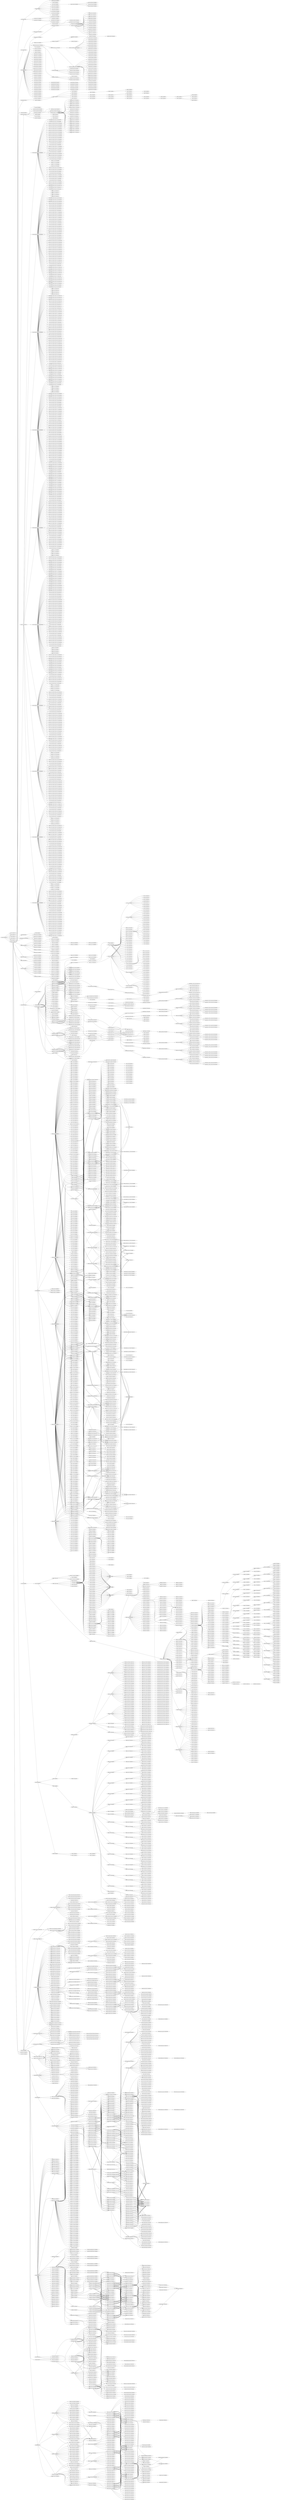 strict digraph  {
rankdir="LR"
OCMS0x7f4a9a758e00;
OWWL0x7f4a8f617500;
OZWL0x7f4a8f617480;
OSSL0x7f4a8f617400;
OSFL0x7f4a8f617380;
OSWL0x7f4a8f617300;
CMSE0x7f4a9a83fd00;
ZDC0x7f4a9a758b00;
LUMI0x7f4a8ebf8180;
dtCoverLog0x7f4a8ebf8900;
detectorGasLog0x7f4a8ebf8c80;
detectorAnode2Log0x7f4a8ebf8e00;
detectorAnode1Log0x7f4a8ebf8d80;
detectorCathodeLog0x7f4a8ebf8c00;
backCoverLog0x7f4a8ebf8800;
frontCoverLog0x7f4a8ebf8780;
cuSupportLog0x7f4a8ebf8700;
cuCoverZNegLog0x7f4a8ebf8680;
cuCoverZPosLog0x7f4a8ebf8600;
caseTopLog0x7f4a8ebf8580;
caseBottomLog0x7f4a8ebf8500;
caseLog0x7f4a8ebf8480;
ZDC_EMLayer0x7f4a8ebf8080;
ZDC_EMFiber0x7f4a8ebf8400;
ZDC_EMAbsorber0x7f4a8ebf8280;
ZDC_HadLayer0x7f4a8ebf8000;
ZDC_HadFiber0x7f4a8ebf8300;
ZDC_HadAbsorber0x7f4a8ebf8100;
BSC20x7f4a9a758480;
BSC2MountArea0x7f4a8ec93400;
BSC2Pad0x7f4a8ec93500;
BSC2AlPadCoversBack0x7f4a8ec93600;
BSC2AlPadCoversFront0x7f4a8ec93580;
OQUA0x7f4a9a758a80;
BSC10x7f4a8ec83300;
BSCPadAir0x7f4a8ec93700;
BSCAlPadCoversFront0x7f4a8ec93b00;
BSCAlPadCoversBack0x7f4a8ec93a80;
BSCPad0x7f4a8ec93a00;
BSCPadActive0x7f4a8ec93b80;
BSCTrap0x7f4a8ec93680;
BSCAlTrapCoversBack0x7f4a8ec93980;
BSCAlTrapCoversFront0x7f4a8ec93900;
BSCBottomTrapezoid0x7f4a8ec93880;
BSCTopTrapezoid0x7f4a8ec93800;
QuadOuter0x7f4a8ec83280;
QuadCoil0x7f4a8ec83200;
QuadInner0x7f4a8ecf0e80;
RotatedShield120x7f4a8ecf0e00;
RotatedShield110x7f4a8ecf0d80;
RotatedShield100x7f4a8ecf0d00;
RotatedShield090x7f4a8ecf0c80;
RotatedShield080x7f4a8ecf0b80;
RotatedShield070x7f4a8ecf0a80;
RotatedShield060x7f4a8ecf0980;
RotatedShield050x7f4a8ecf0900;
RotatedShield040x7f4a8ecf0880;
RotatedShield030x7f4a8ecf0800;
RotatedShield020x7f4a8ecf0780;
RotatedShield010x7f4a8ecf0700;
FixedShield120x7f4a8ecf0600;
FixedShield110x7f4a8ecf0500;
FixedShield100x7f4a8ecf0400;
FixedShieldBK0x7f4a8ecf0380;
FixedShield090x7f4a8ecf0300;
FixedShieldTrap90x7f4a8ec88780;
FixedShieldBox90x7f4a8ec88c00;
FixedShieldTube90x7f4a8ec88c80;
FixedShield080x7f4a8ecf0280;
FixedShieldTrap80x7f4a8ec88700;
FixedShieldBox80x7f4a8ec88b00;
FixedShieldTube80x7f4a8ec88b80;
FixedShield070x7f4a8ecf0200;
FixedShieldTrap70x7f4a8ec88680;
FixedShieldBox70x7f4a8ec88a00;
FixedShieldTube70x7f4a8ec88a80;
FixedShield060x7f4a8ecf0100;
FixedShieldTrap60x7f4a8ec88600;
FixedShieldBox60x7f4a8ec88900;
FixedShieldTube60x7f4a8ec88980;
FixedShield050x7f4a8ecf0080;
FixedShieldTrap50x7f4a8ec88580;
FixedShieldBox50x7f4a8ec88800;
FixedShieldTube50x7f4a8ec88880;
FixedShield040x7f4a8ecf0000;
FixedShield030x7f4a8f0e5f00;
FixedShield020x7f4a8f0e5e00;
FixedShield010x7f4a8f0e5d80;
FibreContainer0x7f4a8f0e5d00;
FibreBoxTrap0x7f4a8ec88500;
FibreBoxR0x7f4a8ec88d80;
FibreBundle130x7f4a8ec93480;
FibreBoxL0x7f4a8ec88d00;
FibreBundle10x7f4a8ec93100;
FibreBundle30x7f4a8ec93380;
FibreBundle50x7f4a8ec93300;
FibreBundle70x7f4a8ec93280;
FibreBundle90x7f4a8ec93200;
FibreBundle110x7f4a8ec93180;
FibreBundle20x7f4a8ec93080;
FibreBundle40x7f4a8ec93000;
FibreBundle60x7f4a8ec88f80;
FibreBundle80x7f4a8ec88f00;
FibreBundle100x7f4a8ec88e80;
FibreBundle120x7f4a8ec88e00;
VcalElectronics0x7f4a8f0e5c80;
VcalEleBox0x7f4a8ec88100;
VcalElecRBX0x7f4a8ec88200;
VcalElecPMT0x7f4a8ec88280;
VcalElecCathode0x7f4a8ec88480;
VcalPlate0x7f4a8ec88180;
VcalFibreBundleContainer0x7f4a8f0e5c00;
VcalFibreBundleSector0x7f4a8ec83380;
VcalFibreBundleHalfSectorR0x7f4a8ec83480;
VcalFibreBundleR10x7f4a8ec83e00;
VcalFibreBundleR30x7f4a8ec88080;
VcalFibreBundleR50x7f4a8ec88000;
VcalFibreBundleR70x7f4a8ec83f80;
VcalFibreBundleR90x7f4a8ec83f00;
VcalFibreBundleR120x7f4a8ec83e80;
VcalFibreBundleR00x7f4a8ec83d80;
VcalFibreBundleR20x7f4a8ec83d00;
VcalFibreBundleR40x7f4a8ec83c80;
VcalFibreBundleR60x7f4a8ec83c00;
VcalFibreBundleR80x7f4a8ec83b80;
VcalFibreBundleR100x7f4a8ec83b00;
VcalFibreBundleHalfSectorL0x7f4a8ec83400;
VcalFibreBundleL00x7f4a8ec83800;
VcalFibreBundleL20x7f4a8ec83a80;
VcalFibreBundleL40x7f4a8ec83a00;
VcalFibreBundleL60x7f4a8ec83980;
VcalFibreBundleL80x7f4a8ec83900;
VcalFibreBundleL100x7f4a8ec83880;
VcalFibreBundleL10x7f4a8ec83780;
VcalFibreBundleL30x7f4a8ec83700;
VcalFibreBundleL50x7f4a8ec83680;
VcalFibreBundleL70x7f4a8ec83600;
VcalFibreBundleL90x7f4a8ec83580;
VcalFibreBundleL110x7f4a8ec83500;
CastorB0x7f4a9a758a00;
CASTNear0x7f4a8f0e5b80;
CASTFar0x7f4a8f0e5a80;
CAST0x7f4a8edccf80;
CHDC0x7f4a8edda480;
CHDS0x7f4a8edf0a00;
CHDR0x7f4a8edf0b00;
CHEL0x7f4a8edf0d80;
CHAL0x7f4a8edf0c80;
CHAI0x7f4a8edf0f80;
CEDC0x7f4a8edda380;
CEDS0x7f4a8edf0600;
CEDR0x7f4a8edf0700;
CEEL0x7f4a8edf0900;
CEAL0x7f4a8edf0800;
CEAI0x7f4a8edf0e80;
CAHC0x7f4a8edda280;
CAHS0x7f4a8edda680;
CAHR0x7f4a8edda880;
CHRR0x7f4a8eddac00;
CAHL0x7f4a8eddad00;
CAHA0x7f4a8eddaf00;
CAHF0x7f4a8edf0300;
C4HF0x7f4a8edf0500;
C3HF0x7f4a8edf0400;
CAEC0x7f4a8edda180;
CAES0x7f4a8edda580;
CAER0x7f4a8edda780;
CERR0x7f4a8eddaa00;
CAEL0x7f4a8eddab00;
CAEA0x7f4a8eddae00;
CAEF0x7f4a8edf0000;
C4EF0x7f4a8edf0200;
C3EF0x7f4a8edf0100;
CAAI0x7f4a8edda080;
CastorF0x7f4a9a758980;
TotemT20x7f4a9a758880;
BOXB0x7f4a8f0e5980;
VBOXB0x7f4a8edcce80;
BOXA0x7f4a8f0e5900;
VBOXA0x7f4a8edcce00;
FULLTUB0x7f4a8f0e5800;
VTUB0x7f4a8edccd80;
VertSup0x7f4a8f0e5680;
TotemT2SupportRodO0x7f4a8f0e5600;
TotemT2SupportRodI0x7f4a8f0e5580;
TotemT2gem0x7f4a8f0e5500;
TotemT2gem_cooling0x7f4a8edcc300;
TotemT2gem_coolingDisc0x7f4a8edcc280;
TotemT2gem_detector7r0x7f4a8edcc200;
TotemT2gem_HC17r0x7f4a8edccc80;
TotemT2gem_pads7r0x7f4a8edcc800;
TotemT2gem_isol7r0x7f4a8edccc00;
TotemT2gem_strips7r0x7f4a8edccb80;
TotemT2gem_GAS27r0x7f4a8edccb00;
TotemT2gem_GEMc27r0x7f4a8edcca80;
TotemT2gem_GEMb27r0x7f4a8edcca00;
TotemT2gem_GEMa27r0x7f4a8edcc980;
TotemT2gem_GAS17r0x7f4a8edcc900;
TotemT2gem_GEMc17r0x7f4a8edcc880;
TotemT2gem_GEMb17r0x7f4a8edcc780;
TotemT2gem_GEMa17r0x7f4a8edcc700;
TotemT2gem_GAS7r0x7f4a8edcc680;
TotemT2gem_GEMc7r0x7f4a8edcc600;
TotemT2gem_GEMb7r0x7f4a8edcc580;
TotemT2gem_GEMa7r0x7f4a8edcc500;
TotemT2gem_driftspace7r0x7f4a8edcc480;
TotemT2gem_drift7r0x7f4a8edcc400;
TotemT2gem_HC7r0x7f4a8edcc380;
TotemT10x7f4a9a758780;
CSC_for_TotemT1_Plane_4_50x7f4a8f0e5480;
Tendifilo_1L_40x7f4a8edcc180;
Tendifilo_2L_40x7f4a8edcc100;
Tendifilo_1R_40x7f4a8edcc080;
Tendifilo_2R_40x7f4a8edcc000;
CornaR_CSC_for_TotemT1_Plane_4_5_80x7f4a8edc2f80;
CornaL_CSC_for_TotemT1_Plane_4_5_80x7f4a8edc2f00;
Trap6R_CSC_for_TotemT1_Plane_4_5_80x7f4a8edc2e80;
Trap6L_CSC_for_TotemT1_Plane_4_5_80x7f4a8edc2e00;
LowR_CSC_for_TotemT1_Plane_4_5_80x7f4a8edc2d80;
UpR_CSC_for_TotemT1_Plane_4_5_80x7f4a8edc2d00;
LowL_CSC_for_TotemT1_Plane_4_5_80x7f4a8edc2c80;
UpL_CSC_for_TotemT1_Plane_4_5_80x7f4a8edc2c00;
CornaR_CSC_for_TotemT1_Plane_4_5_70x7f4a8edc2b80;
CornaL_CSC_for_TotemT1_Plane_4_5_70x7f4a8edc2b00;
Trap6R_CSC_for_TotemT1_Plane_4_5_70x7f4a8edc2a80;
Trap6L_CSC_for_TotemT1_Plane_4_5_70x7f4a8edc2a00;
LowR_CSC_for_TotemT1_Plane_4_5_70x7f4a8edc2980;
UpR_CSC_for_TotemT1_Plane_4_5_70x7f4a8edc2900;
LowL_CSC_for_TotemT1_Plane_4_5_70x7f4a8edc2880;
UpL_CSC_for_TotemT1_Plane_4_5_70x7f4a8edc2800;
CornaR_CSC_for_TotemT1_Plane_4_5_60x7f4a8edc2780;
CornaL_CSC_for_TotemT1_Plane_4_5_60x7f4a8edc2700;
Trap6R_CSC_for_TotemT1_Plane_4_5_60x7f4a8edc2680;
Trap6L_CSC_for_TotemT1_Plane_4_5_60x7f4a8edc2600;
LowR_CSC_for_TotemT1_Plane_4_5_60x7f4a8edc2580;
UpR_CSC_for_TotemT1_Plane_4_5_60x7f4a8edc2500;
LowL_CSC_for_TotemT1_Plane_4_5_60x7f4a8edc2480;
UpL_CSC_for_TotemT1_Plane_4_5_60x7f4a8edc2400;
Frame5R_CSC_for_TotemT1_Plane_4_5_50x7f4a8edc2380;
Frame5L_CSC_for_TotemT1_Plane_4_5_50x7f4a8edc2300;
Internal_CSC_for_TotemT1_Plane_4_5_50x7f4a8edc2280;
Frame4_CSC_for_TotemT1_Plane_4_5_50x7f4a8edc2200;
Frame3L_CSC_for_TotemT1_Plane_4_5_50x7f4a8edc2180;
Frame3R_CSC_for_TotemT1_Plane_4_5_50x7f4a8edc2100;
Frame2R_CSC_for_TotemT1_Plane_4_5_50x7f4a8edc2080;
Frame2L_CSC_for_TotemT1_Plane_4_5_50x7f4a8edc2000;
Frame1_CSC_for_TotemT1_Plane_4_5_50x7f4a8ec7cf80;
CornaR_CSC_for_TotemT1_Plane_4_5_20x7f4a8ec7cb00;
CornaL_CSC_for_TotemT1_Plane_4_5_20x7f4a8ec7cf00;
Trap6R_CSC_for_TotemT1_Plane_4_5_20x7f4a8ec7ce80;
Trap6L_CSC_for_TotemT1_Plane_4_5_20x7f4a8ec7ce00;
Low_CSC_for_TotemT1_Plane_4_5_20x7f4a8ec7cd80;
Up_CSC_for_TotemT1_Plane_4_5_20x7f4a8ec7cd00;
CornaR_CSC_for_TotemT1_Plane_4_5_10x7f4a8ec7cc80;
CornaL_CSC_for_TotemT1_Plane_4_5_10x7f4a8ec7cc00;
Trap6R_CSC_for_TotemT1_Plane_4_5_10x7f4a8ec7cb80;
Trap6L_CSC_for_TotemT1_Plane_4_5_10x7f4a8ec7ca80;
Low_CSC_for_TotemT1_Plane_4_5_10x7f4a8ec7ca00;
Up_CSC_for_TotemT1_Plane_4_5_10x7f4a8ec7c980;
CornaR_CSC_for_TotemT1_Plane_4_5_00x7f4a8ec7c900;
CornaL_CSC_for_TotemT1_Plane_4_5_00x7f4a8ec7c880;
Trap6R_CSC_for_TotemT1_Plane_4_5_00x7f4a8ec7c800;
Trap6L_CSC_for_TotemT1_Plane_4_5_00x7f4a8ec7c780;
Low_CSC_for_TotemT1_Plane_4_5_00x7f4a8ec7c700;
Up_CSC_for_TotemT1_Plane_4_5_00x7f4a8ec7c680;
CSC_for_TotemT1_Plane_3_50x7f4a8f0e5400;
Tendifilo_1L_30x7f4a8ec7c600;
Tendifilo_2L_30x7f4a8ec7c580;
Tendifilo_1R_30x7f4a8ec7c500;
Tendifilo_2R_30x7f4a8ec7c480;
CornaR_CSC_for_TotemT1_Plane_3_5_80x7f4a8ec7c400;
CornaL_CSC_for_TotemT1_Plane_3_5_80x7f4a8ec7c380;
Trap6R_CSC_for_TotemT1_Plane_3_5_80x7f4a8ec7c300;
Trap6L_CSC_for_TotemT1_Plane_3_5_80x7f4a8ec7c280;
LowR_CSC_for_TotemT1_Plane_3_5_80x7f4a8ec7c200;
UpR_CSC_for_TotemT1_Plane_3_5_80x7f4a8ec7c180;
LowL_CSC_for_TotemT1_Plane_3_5_80x7f4a8ec7c100;
UpL_CSC_for_TotemT1_Plane_3_5_80x7f4a8ec7c080;
CornaR_CSC_for_TotemT1_Plane_3_5_70x7f4a8ec7c000;
CornaL_CSC_for_TotemT1_Plane_3_5_70x7f4a8ec78f80;
Trap6R_CSC_for_TotemT1_Plane_3_5_70x7f4a8ec78f00;
Trap6L_CSC_for_TotemT1_Plane_3_5_70x7f4a8ec78e80;
LowR_CSC_for_TotemT1_Plane_3_5_70x7f4a8ec78e00;
UpR_CSC_for_TotemT1_Plane_3_5_70x7f4a8ec78d80;
LowL_CSC_for_TotemT1_Plane_3_5_70x7f4a8ec78d00;
UpL_CSC_for_TotemT1_Plane_3_5_70x7f4a8ec78c80;
CornaR_CSC_for_TotemT1_Plane_3_5_60x7f4a8ec78c00;
CornaL_CSC_for_TotemT1_Plane_3_5_60x7f4a8ec78b80;
Trap6R_CSC_for_TotemT1_Plane_3_5_60x7f4a8ec78b00;
Trap6L_CSC_for_TotemT1_Plane_3_5_60x7f4a8ec78a80;
LowR_CSC_for_TotemT1_Plane_3_5_60x7f4a8ec78a00;
UpR_CSC_for_TotemT1_Plane_3_5_60x7f4a8ec78980;
LowL_CSC_for_TotemT1_Plane_3_5_60x7f4a8ec78900;
UpL_CSC_for_TotemT1_Plane_3_5_60x7f4a8ec78880;
Frame5R_CSC_for_TotemT1_Plane_3_5_50x7f4a8ec78800;
Frame5L_CSC_for_TotemT1_Plane_3_5_50x7f4a8ec78780;
Internal_CSC_for_TotemT1_Plane_3_5_50x7f4a8ec78700;
Frame4_CSC_for_TotemT1_Plane_3_5_50x7f4a8ec78680;
Frame3L_CSC_for_TotemT1_Plane_3_5_50x7f4a8ec78600;
Frame3R_CSC_for_TotemT1_Plane_3_5_50x7f4a8ec78580;
Frame2R_CSC_for_TotemT1_Plane_3_5_50x7f4a8ec78500;
Frame2L_CSC_for_TotemT1_Plane_3_5_50x7f4a8ec78480;
Frame1_CSC_for_TotemT1_Plane_3_5_50x7f4a8ec78400;
CornaR_CSC_for_TotemT1_Plane_3_5_20x7f4a8ec6ef80;
CornaL_CSC_for_TotemT1_Plane_3_5_20x7f4a8ec78380;
Trap6R_CSC_for_TotemT1_Plane_3_5_20x7f4a8ec78300;
Trap6L_CSC_for_TotemT1_Plane_3_5_20x7f4a8ec78280;
Low_CSC_for_TotemT1_Plane_3_5_20x7f4a8ec78200;
Up_CSC_for_TotemT1_Plane_3_5_20x7f4a8ec78180;
CornaR_CSC_for_TotemT1_Plane_3_5_10x7f4a8ec78100;
CornaL_CSC_for_TotemT1_Plane_3_5_10x7f4a8ec78080;
Trap6R_CSC_for_TotemT1_Plane_3_5_10x7f4a8ec78000;
Trap6L_CSC_for_TotemT1_Plane_3_5_10x7f4a8ec6ef00;
Low_CSC_for_TotemT1_Plane_3_5_10x7f4a8ec6ee80;
Up_CSC_for_TotemT1_Plane_3_5_10x7f4a8ec6ee00;
CornaR_CSC_for_TotemT1_Plane_3_5_00x7f4a8ec6ed80;
CornaL_CSC_for_TotemT1_Plane_3_5_00x7f4a8ec6ed00;
Trap6R_CSC_for_TotemT1_Plane_3_5_00x7f4a8ec6ec80;
Trap6L_CSC_for_TotemT1_Plane_3_5_00x7f4a8ec6ec00;
Low_CSC_for_TotemT1_Plane_3_5_00x7f4a8ec6eb80;
Up_CSC_for_TotemT1_Plane_3_5_00x7f4a8ec6eb00;
CSC_for_TotemT1_Plane_2_50x7f4a8f0e5380;
Tendifilo_1L_20x7f4a8ec6ea80;
Tendifilo_2L_20x7f4a8ec6ea00;
Tendifilo_1R_20x7f4a8ec6e980;
Tendifilo_2R_20x7f4a8ec6e900;
CornaR_CSC_for_TotemT1_Plane_2_5_80x7f4a8ec6e880;
CornaL_CSC_for_TotemT1_Plane_2_5_80x7f4a8ec6e800;
Trap6R_CSC_for_TotemT1_Plane_2_5_80x7f4a8ec6e780;
Trap6L_CSC_for_TotemT1_Plane_2_5_80x7f4a8ec6e700;
LowR_CSC_for_TotemT1_Plane_2_5_80x7f4a8ec6e680;
UpR_CSC_for_TotemT1_Plane_2_5_80x7f4a8ec6e600;
LowL_CSC_for_TotemT1_Plane_2_5_80x7f4a8ec6e580;
UpL_CSC_for_TotemT1_Plane_2_5_80x7f4a8ec6e500;
CornaR_CSC_for_TotemT1_Plane_2_5_70x7f4a8ec6e480;
CornaL_CSC_for_TotemT1_Plane_2_5_70x7f4a8ec6e400;
Trap6R_CSC_for_TotemT1_Plane_2_5_70x7f4a8ec6e380;
Trap6L_CSC_for_TotemT1_Plane_2_5_70x7f4a8ec6e300;
LowR_CSC_for_TotemT1_Plane_2_5_70x7f4a8ec6e280;
UpR_CSC_for_TotemT1_Plane_2_5_70x7f4a8ec6e200;
LowL_CSC_for_TotemT1_Plane_2_5_70x7f4a8ec6e180;
UpL_CSC_for_TotemT1_Plane_2_5_70x7f4a8ec6e100;
CornaR_CSC_for_TotemT1_Plane_2_5_60x7f4a8ec6e080;
CornaL_CSC_for_TotemT1_Plane_2_5_60x7f4a8ec6e000;
Trap6R_CSC_for_TotemT1_Plane_2_5_60x7f4a8ec69f80;
Trap6L_CSC_for_TotemT1_Plane_2_5_60x7f4a8ec69f00;
LowR_CSC_for_TotemT1_Plane_2_5_60x7f4a8ec69e80;
UpR_CSC_for_TotemT1_Plane_2_5_60x7f4a8ec69e00;
LowL_CSC_for_TotemT1_Plane_2_5_60x7f4a8ec69d80;
UpL_CSC_for_TotemT1_Plane_2_5_60x7f4a8ec69d00;
Frame5R_CSC_for_TotemT1_Plane_2_5_50x7f4a8ec69c80;
Frame5L_CSC_for_TotemT1_Plane_2_5_50x7f4a8ec69c00;
Internal_CSC_for_TotemT1_Plane_2_5_50x7f4a8ec69b80;
Frame4_CSC_for_TotemT1_Plane_2_5_50x7f4a8ec69b00;
Frame3L_CSC_for_TotemT1_Plane_2_5_50x7f4a8ec69a80;
Frame3R_CSC_for_TotemT1_Plane_2_5_50x7f4a8ec69a00;
Frame2R_CSC_for_TotemT1_Plane_2_5_50x7f4a8ec69980;
Frame2L_CSC_for_TotemT1_Plane_2_5_50x7f4a8ec69900;
Frame1_CSC_for_TotemT1_Plane_2_5_50x7f4a8ec69880;
CornaR_CSC_for_TotemT1_Plane_2_5_20x7f4a8ec69400;
CornaL_CSC_for_TotemT1_Plane_2_5_20x7f4a8ec69800;
Trap6R_CSC_for_TotemT1_Plane_2_5_20x7f4a8ec69780;
Trap6L_CSC_for_TotemT1_Plane_2_5_20x7f4a8ec69700;
Low_CSC_for_TotemT1_Plane_2_5_20x7f4a8ec69680;
Up_CSC_for_TotemT1_Plane_2_5_20x7f4a8ec69600;
CornaR_CSC_for_TotemT1_Plane_2_5_10x7f4a8ec69580;
CornaL_CSC_for_TotemT1_Plane_2_5_10x7f4a8ec69500;
Trap6R_CSC_for_TotemT1_Plane_2_5_10x7f4a8ec69480;
Trap6L_CSC_for_TotemT1_Plane_2_5_10x7f4a8ec69380;
Low_CSC_for_TotemT1_Plane_2_5_10x7f4a8ec69300;
Up_CSC_for_TotemT1_Plane_2_5_10x7f4a8ec69280;
CornaR_CSC_for_TotemT1_Plane_2_5_00x7f4a8ec69200;
CornaL_CSC_for_TotemT1_Plane_2_5_00x7f4a8ec69180;
Trap6R_CSC_for_TotemT1_Plane_2_5_00x7f4a8ec69100;
Trap6L_CSC_for_TotemT1_Plane_2_5_00x7f4a8ec69080;
Low_CSC_for_TotemT1_Plane_2_5_00x7f4a8ec69000;
Up_CSC_for_TotemT1_Plane_2_5_00x7f4a8ec65f80;
CSC_for_TotemT1_Plane_1_50x7f4a8f0e5300;
Tendifilo_1L_10x7f4a8ec65f00;
Tendifilo_2L_10x7f4a8ec65e80;
Tendifilo_1R_10x7f4a8ec65e00;
Tendifilo_2R_10x7f4a8ec65d80;
CornaR_CSC_for_TotemT1_Plane_1_5_80x7f4a8ec65d00;
CornaL_CSC_for_TotemT1_Plane_1_5_80x7f4a8ec65c80;
Trap6R_CSC_for_TotemT1_Plane_1_5_80x7f4a8ec65c00;
Trap6L_CSC_for_TotemT1_Plane_1_5_80x7f4a8ec65b80;
LowR_CSC_for_TotemT1_Plane_1_5_80x7f4a8ec65b00;
UpR_CSC_for_TotemT1_Plane_1_5_80x7f4a8ec65a80;
LowL_CSC_for_TotemT1_Plane_1_5_80x7f4a8ec65a00;
UpL_CSC_for_TotemT1_Plane_1_5_80x7f4a8ec65980;
CornaR_CSC_for_TotemT1_Plane_1_5_70x7f4a8ec65900;
CornaL_CSC_for_TotemT1_Plane_1_5_70x7f4a8ec65880;
Trap6R_CSC_for_TotemT1_Plane_1_5_70x7f4a8ec65800;
Trap6L_CSC_for_TotemT1_Plane_1_5_70x7f4a8ec65780;
LowR_CSC_for_TotemT1_Plane_1_5_70x7f4a8ec65700;
UpR_CSC_for_TotemT1_Plane_1_5_70x7f4a8ec65680;
LowL_CSC_for_TotemT1_Plane_1_5_70x7f4a8ec65600;
UpL_CSC_for_TotemT1_Plane_1_5_70x7f4a8ec65580;
CornaR_CSC_for_TotemT1_Plane_1_5_60x7f4a8ec65500;
CornaL_CSC_for_TotemT1_Plane_1_5_60x7f4a8ec65480;
Trap6R_CSC_for_TotemT1_Plane_1_5_60x7f4a8ec65400;
Trap6L_CSC_for_TotemT1_Plane_1_5_60x7f4a8ec65380;
LowR_CSC_for_TotemT1_Plane_1_5_60x7f4a8ec65300;
UpR_CSC_for_TotemT1_Plane_1_5_60x7f4a8ec65280;
LowL_CSC_for_TotemT1_Plane_1_5_60x7f4a8ec65200;
UpL_CSC_for_TotemT1_Plane_1_5_60x7f4a8ec65180;
Frame5R_CSC_for_TotemT1_Plane_1_5_50x7f4a8ec65100;
Frame5L_CSC_for_TotemT1_Plane_1_5_50x7f4a8ec65080;
Internal_CSC_for_TotemT1_Plane_1_5_50x7f4a8ec65000;
Frame4_CSC_for_TotemT1_Plane_1_5_50x7f4a8ec56f80;
Frame3L_CSC_for_TotemT1_Plane_1_5_50x7f4a8ec56f00;
Frame3R_CSC_for_TotemT1_Plane_1_5_50x7f4a8ec56e80;
Frame2R_CSC_for_TotemT1_Plane_1_5_50x7f4a8ec56e00;
Frame2L_CSC_for_TotemT1_Plane_1_5_50x7f4a8ec56d80;
Frame1_CSC_for_TotemT1_Plane_1_5_50x7f4a8ec56d00;
CornaR_CSC_for_TotemT1_Plane_1_5_20x7f4a8ec56880;
CornaL_CSC_for_TotemT1_Plane_1_5_20x7f4a8ec56c80;
Trap6R_CSC_for_TotemT1_Plane_1_5_20x7f4a8ec56c00;
Trap6L_CSC_for_TotemT1_Plane_1_5_20x7f4a8ec56b80;
Low_CSC_for_TotemT1_Plane_1_5_20x7f4a8ec56b00;
Up_CSC_for_TotemT1_Plane_1_5_20x7f4a8ec56a80;
CornaR_CSC_for_TotemT1_Plane_1_5_10x7f4a8ec56a00;
CornaL_CSC_for_TotemT1_Plane_1_5_10x7f4a8ec56980;
Trap6R_CSC_for_TotemT1_Plane_1_5_10x7f4a8ec56900;
Trap6L_CSC_for_TotemT1_Plane_1_5_10x7f4a8ec56800;
Low_CSC_for_TotemT1_Plane_1_5_10x7f4a8ec56780;
Up_CSC_for_TotemT1_Plane_1_5_10x7f4a8ec56700;
CornaR_CSC_for_TotemT1_Plane_1_5_00x7f4a8ec56680;
CornaL_CSC_for_TotemT1_Plane_1_5_00x7f4a8ec56600;
Trap6R_CSC_for_TotemT1_Plane_1_5_00x7f4a8ec56580;
Trap6L_CSC_for_TotemT1_Plane_1_5_00x7f4a8ec56500;
Low_CSC_for_TotemT1_Plane_1_5_00x7f4a8ec56480;
Up_CSC_for_TotemT1_Plane_1_5_00x7f4a8ec56400;
CSC_for_TotemT1_Plane_0_50x7f4a8f0e5180;
Tendifilo_1L0x7f4a8ec56380;
Tendifilo_2L0x7f4a8ec56300;
Tendifilo_1R0x7f4a8ec56280;
Tendifilo_2R0x7f4a8ec56200;
CornaR_CSC_for_TotemT1_Plane_0_5_80x7f4a8ec56180;
CornaL_CSC_for_TotemT1_Plane_0_5_80x7f4a8ec56100;
Trap6R_CSC_for_TotemT1_Plane_0_5_80x7f4a8ec56080;
Trap6L_CSC_for_TotemT1_Plane_0_5_80x7f4a8ec56000;
LowR_CSC_for_TotemT1_Plane_0_5_80x7f4a8ec50f80;
UpR_CSC_for_TotemT1_Plane_0_5_80x7f4a8ec50f00;
LowL_CSC_for_TotemT1_Plane_0_5_80x7f4a8ec50e80;
UpL_CSC_for_TotemT1_Plane_0_5_80x7f4a8ec50e00;
CornaR_CSC_for_TotemT1_Plane_0_5_70x7f4a8ec50d80;
CornaL_CSC_for_TotemT1_Plane_0_5_70x7f4a8ec50d00;
Trap6R_CSC_for_TotemT1_Plane_0_5_70x7f4a8ec50c80;
Trap6L_CSC_for_TotemT1_Plane_0_5_70x7f4a8ec50c00;
LowR_CSC_for_TotemT1_Plane_0_5_70x7f4a8ec50b80;
UpR_CSC_for_TotemT1_Plane_0_5_70x7f4a8ec50b00;
LowL_CSC_for_TotemT1_Plane_0_5_70x7f4a8ec50a80;
UpL_CSC_for_TotemT1_Plane_0_5_70x7f4a8ec50a00;
CornaR_CSC_for_TotemT1_Plane_0_5_60x7f4a8ec50980;
CornaL_CSC_for_TotemT1_Plane_0_5_60x7f4a8ec50900;
Trap6R_CSC_for_TotemT1_Plane_0_5_60x7f4a8ec50880;
Trap6L_CSC_for_TotemT1_Plane_0_5_60x7f4a8ec50800;
LowR_CSC_for_TotemT1_Plane_0_5_60x7f4a8ec50780;
UpR_CSC_for_TotemT1_Plane_0_5_60x7f4a8ec50700;
LowL_CSC_for_TotemT1_Plane_0_5_60x7f4a8ec50680;
UpL_CSC_for_TotemT1_Plane_0_5_60x7f4a8ec50600;
Frame5R_CSC_for_TotemT1_Plane_0_5_50x7f4a8ec50580;
Frame5L_CSC_for_TotemT1_Plane_0_5_50x7f4a8ec50500;
Internal_CSC_for_TotemT1_Plane_0_5_50x7f4a8ec50480;
Frame4_CSC_for_TotemT1_Plane_0_5_50x7f4a8ec50400;
Frame3L_CSC_for_TotemT1_Plane_0_5_50x7f4a8ec50380;
Frame3R_CSC_for_TotemT1_Plane_0_5_50x7f4a8ec50300;
Frame2R_CSC_for_TotemT1_Plane_0_5_50x7f4a8ec50280;
Frame2L_CSC_for_TotemT1_Plane_0_5_50x7f4a8ec50200;
Frame1_CSC_for_TotemT1_Plane_0_5_50x7f4a8ec50180;
CornaR_CSC_for_TotemT1_Plane_0_5_20x7f4a8ec48d00;
CornaL_CSC_for_TotemT1_Plane_0_5_20x7f4a8ec50100;
Trap6R_CSC_for_TotemT1_Plane_0_5_20x7f4a8ec50080;
Trap6L_CSC_for_TotemT1_Plane_0_5_20x7f4a8ec50000;
Low_CSC_for_TotemT1_Plane_0_5_20x7f4a8ec48f80;
Up_CSC_for_TotemT1_Plane_0_5_20x7f4a8ec48f00;
CornaR_CSC_for_TotemT1_Plane_0_5_10x7f4a8ec48e80;
CornaL_CSC_for_TotemT1_Plane_0_5_10x7f4a8ec48e00;
Trap6R_CSC_for_TotemT1_Plane_0_5_10x7f4a8ec48d80;
Trap6L_CSC_for_TotemT1_Plane_0_5_10x7f4a8ec48c80;
Low_CSC_for_TotemT1_Plane_0_5_10x7f4a8ec48c00;
Up_CSC_for_TotemT1_Plane_0_5_10x7f4a8ec48b80;
CornaR_CSC_for_TotemT1_Plane_0_5_00x7f4a8ec48b00;
CornaL_CSC_for_TotemT1_Plane_0_5_00x7f4a8ec48a80;
Trap6R_CSC_for_TotemT1_Plane_0_5_00x7f4a8ec48a00;
Trap6L_CSC_for_TotemT1_Plane_0_5_00x7f4a8ec48980;
Low_CSC_for_TotemT1_Plane_0_5_00x7f4a8ec48900;
Up_CSC_for_TotemT1_Plane_0_5_00x7f4a8ec48880;
CSC_for_TotemT1_Plane_4_00x7f4a8f0e5280;
Tendifilo_1L_4_0_00x7f4a8ec48800;
Tendifilo_2L_4_0_00x7f4a8ec48780;
Tendifilo_1R_4_0_00x7f4a8ec48700;
Tendifilo_2R_4_0_00x7f4a8ec48680;
Trap6R_CSC_for_TotemT1_Plane_4_0_80x7f4a8ec48600;
Trap6L_CSC_for_TotemT1_Plane_4_0_80x7f4a8ec48580;
Low_CSC_for_TotemT1_Plane_4_0_80x7f4a8ec48500;
Up_CSC_for_TotemT1_Plane_4_0_80x7f4a8ec48480;
Trap6R_CSC_for_TotemT1_Plane_4_0_70x7f4a8ec48400;
Trap6L_CSC_for_TotemT1_Plane_4_0_70x7f4a8ec48380;
Low_CSC_for_TotemT1_Plane_4_0_70x7f4a8ec48300;
Up_CSC_for_TotemT1_Plane_4_0_70x7f4a8ec48280;
Trap6R_CSC_for_TotemT1_Plane_4_0_60x7f4a8ec48200;
Trap6L_CSC_for_TotemT1_Plane_4_0_60x7f4a8ec48180;
Low_CSC_for_TotemT1_Plane_4_0_60x7f4a8ec48100;
Up_CSC_for_TotemT1_Plane_4_0_60x7f4a8ec48080;
Frame5R_CSC_for_TotemT1_Plane_4_0_50x7f4a8ec48000;
Frame5L_CSC_for_TotemT1_Plane_4_0_50x7f4a8ec45f80;
Internal_CSC_for_TotemT1_Plane_4_0_50x7f4a8ec45f00;
Frame4_CSC_for_TotemT1_Plane_4_0_50x7f4a8ec45e80;
Frame3L_CSC_for_TotemT1_Plane_4_0_50x7f4a8ec45e00;
Frame3R_CSC_for_TotemT1_Plane_4_0_50x7f4a8ec45d80;
Frame2R_CSC_for_TotemT1_Plane_4_0_50x7f4a8ec45d00;
Frame2L_CSC_for_TotemT1_Plane_4_0_50x7f4a8ec45c80;
Frame1_CSC_for_TotemT1_Plane_4_0_50x7f4a8ec45a80;
Trap6R_CSC_for_TotemT1_Plane_4_0_20x7f4a8ec45c00;
Trap6L_CSC_for_TotemT1_Plane_4_0_20x7f4a8ec45b80;
Low_CSC_for_TotemT1_Plane_4_0_20x7f4a8ec45b00;
Up_CSC_for_TotemT1_Plane_4_0_20x7f4a8ec45a00;
Trap6R_CSC_for_TotemT1_Plane_4_0_10x7f4a8ec45980;
Trap6L_CSC_for_TotemT1_Plane_4_0_10x7f4a8ec45900;
Low_CSC_for_TotemT1_Plane_4_0_10x7f4a8ec45880;
Up_CSC_for_TotemT1_Plane_4_0_10x7f4a8ec45800;
Trap6R_CSC_for_TotemT1_Plane_4_0_00x7f4a8ec45780;
Trap6L_CSC_for_TotemT1_Plane_4_0_00x7f4a8ec45700;
Low_CSC_for_TotemT1_Plane_4_0_00x7f4a8ec45680;
Up_CSC_for_TotemT1_Plane_4_0_00x7f4a8ec45600;
CSC_for_TotemT1_Plane_3_00x7f4a8f0e5200;
Tendifilo_1L_3_0_00x7f4a8ec45580;
Tendifilo_2L_3_0_00x7f4a8ec45500;
Tendifilo_1R_3_0_00x7f4a8ec45480;
Tendifilo_2R_3_0_00x7f4a8ec45400;
Trap6R_CSC_for_TotemT1_Plane_3_0_80x7f4a8ec45380;
Trap6L_CSC_for_TotemT1_Plane_3_0_80x7f4a8ec45300;
Low_CSC_for_TotemT1_Plane_3_0_80x7f4a8ec45280;
Up_CSC_for_TotemT1_Plane_3_0_80x7f4a8ec45200;
Trap6R_CSC_for_TotemT1_Plane_3_0_70x7f4a8ec45180;
Trap6L_CSC_for_TotemT1_Plane_3_0_70x7f4a8ec45100;
Low_CSC_for_TotemT1_Plane_3_0_70x7f4a8ec45080;
Up_CSC_for_TotemT1_Plane_3_0_70x7f4a8ec45000;
Trap6R_CSC_for_TotemT1_Plane_3_0_60x7f4a8ecb7f80;
Trap6L_CSC_for_TotemT1_Plane_3_0_60x7f4a8ecb7f00;
Low_CSC_for_TotemT1_Plane_3_0_60x7f4a8ecb7e80;
Up_CSC_for_TotemT1_Plane_3_0_60x7f4a8ecb7e00;
Frame5R_CSC_for_TotemT1_Plane_3_0_50x7f4a8ecb7d80;
Frame5L_CSC_for_TotemT1_Plane_3_0_50x7f4a8ecb7d00;
Internal_CSC_for_TotemT1_Plane_3_0_50x7f4a8ecb7c80;
Frame4_CSC_for_TotemT1_Plane_3_0_50x7f4a8ecb7c00;
Frame3L_CSC_for_TotemT1_Plane_3_0_50x7f4a8ecb7b80;
Frame3R_CSC_for_TotemT1_Plane_3_0_50x7f4a8ecb7b00;
Frame2R_CSC_for_TotemT1_Plane_3_0_50x7f4a8ecb7a80;
Frame2L_CSC_for_TotemT1_Plane_3_0_50x7f4a8ecb7a00;
Frame1_CSC_for_TotemT1_Plane_3_0_50x7f4a8ecb7800;
Trap6R_CSC_for_TotemT1_Plane_3_0_20x7f4a8ecb7980;
Trap6L_CSC_for_TotemT1_Plane_3_0_20x7f4a8ecb7900;
Low_CSC_for_TotemT1_Plane_3_0_20x7f4a8ecb7880;
Up_CSC_for_TotemT1_Plane_3_0_20x7f4a8ecb7780;
Trap6R_CSC_for_TotemT1_Plane_3_0_10x7f4a8ecb7700;
Trap6L_CSC_for_TotemT1_Plane_3_0_10x7f4a8ecb7680;
Low_CSC_for_TotemT1_Plane_3_0_10x7f4a8ecb7600;
Up_CSC_for_TotemT1_Plane_3_0_10x7f4a8ecb7580;
Trap6R_CSC_for_TotemT1_Plane_3_0_00x7f4a8ecb7500;
Trap6L_CSC_for_TotemT1_Plane_3_0_00x7f4a8ecb7480;
Low_CSC_for_TotemT1_Plane_3_0_00x7f4a8ecb7400;
Up_CSC_for_TotemT1_Plane_3_0_00x7f4a8ecb7380;
CSC_for_TotemT1_Plane_2_00x7f4a8f0e5100;
Tendifilo_1L_2_0_00x7f4a8ecb7300;
Tendifilo_2L_2_0_00x7f4a8ecb7280;
Tendifilo_1R_2_0_00x7f4a8ecb7200;
Tendifilo_2R_2_0_00x7f4a8ecb7180;
Trap6R_CSC_for_TotemT1_Plane_2_0_80x7f4a8ecb7100;
Trap6L_CSC_for_TotemT1_Plane_2_0_80x7f4a8ecb7080;
Low_CSC_for_TotemT1_Plane_2_0_80x7f4a8ecb7000;
Up_CSC_for_TotemT1_Plane_2_0_80x7f4a8ecb2f80;
Trap6R_CSC_for_TotemT1_Plane_2_0_70x7f4a8ecb2f00;
Trap6L_CSC_for_TotemT1_Plane_2_0_70x7f4a8ecb2e80;
Low_CSC_for_TotemT1_Plane_2_0_70x7f4a8ecb2e00;
Up_CSC_for_TotemT1_Plane_2_0_70x7f4a8ecb2d80;
Trap6R_CSC_for_TotemT1_Plane_2_0_60x7f4a8ecb2d00;
Trap6L_CSC_for_TotemT1_Plane_2_0_60x7f4a8ecb2c80;
Low_CSC_for_TotemT1_Plane_2_0_60x7f4a8ecb2c00;
Up_CSC_for_TotemT1_Plane_2_0_60x7f4a8ecb2b80;
Frame5R_CSC_for_TotemT1_Plane_2_0_50x7f4a8ecb2b00;
Frame5L_CSC_for_TotemT1_Plane_2_0_50x7f4a8ecb2a80;
Internal_CSC_for_TotemT1_Plane_2_0_50x7f4a8ecb2a00;
Frame4_CSC_for_TotemT1_Plane_2_0_50x7f4a8ecb2980;
Frame3L_CSC_for_TotemT1_Plane_2_0_50x7f4a8ecb2900;
Frame3R_CSC_for_TotemT1_Plane_2_0_50x7f4a8ecb2880;
Frame2R_CSC_for_TotemT1_Plane_2_0_50x7f4a8ecb2800;
Frame2L_CSC_for_TotemT1_Plane_2_0_50x7f4a8ecb2780;
Frame1_CSC_for_TotemT1_Plane_2_0_50x7f4a8ecb2580;
Trap6R_CSC_for_TotemT1_Plane_2_0_20x7f4a8ecb2700;
Trap6L_CSC_for_TotemT1_Plane_2_0_20x7f4a8ecb2680;
Low_CSC_for_TotemT1_Plane_2_0_20x7f4a8ecb2600;
Up_CSC_for_TotemT1_Plane_2_0_20x7f4a8ecb2500;
Trap6R_CSC_for_TotemT1_Plane_2_0_10x7f4a8ecb2480;
Trap6L_CSC_for_TotemT1_Plane_2_0_10x7f4a8ecb2400;
Low_CSC_for_TotemT1_Plane_2_0_10x7f4a8ecb2380;
Up_CSC_for_TotemT1_Plane_2_0_10x7f4a8ecb2300;
Trap6R_CSC_for_TotemT1_Plane_2_0_00x7f4a8ecb2280;
Trap6L_CSC_for_TotemT1_Plane_2_0_00x7f4a8ecb2200;
Low_CSC_for_TotemT1_Plane_2_0_00x7f4a8ecb2180;
Up_CSC_for_TotemT1_Plane_2_0_00x7f4a8ecb2100;
CSC_for_TotemT1_Plane_1_00x7f4a8f0e5080;
Tendifilo_1L_1_0_00x7f4a8ecb2080;
Tendifilo_2L_1_0_00x7f4a8ecb2000;
Tendifilo_1R_1_0_00x7f4a8eca9f80;
Tendifilo_2R_1_0_00x7f4a8eca9f00;
Trap6R_CSC_for_TotemT1_Plane_1_0_80x7f4a8eca9e80;
Trap6L_CSC_for_TotemT1_Plane_1_0_80x7f4a8eca9e00;
Low_CSC_for_TotemT1_Plane_1_0_80x7f4a8eca9d80;
Up_CSC_for_TotemT1_Plane_1_0_80x7f4a8eca9d00;
Trap6R_CSC_for_TotemT1_Plane_1_0_70x7f4a8eca9c80;
Trap6L_CSC_for_TotemT1_Plane_1_0_70x7f4a8eca9c00;
Low_CSC_for_TotemT1_Plane_1_0_70x7f4a8eca9b80;
Up_CSC_for_TotemT1_Plane_1_0_70x7f4a8eca9b00;
Trap6R_CSC_for_TotemT1_Plane_1_0_60x7f4a8eca9a80;
Trap6L_CSC_for_TotemT1_Plane_1_0_60x7f4a8eca9a00;
Low_CSC_for_TotemT1_Plane_1_0_60x7f4a8eca9980;
Up_CSC_for_TotemT1_Plane_1_0_60x7f4a8eca9900;
Frame5R_CSC_for_TotemT1_Plane_1_0_50x7f4a8eca9880;
Frame5L_CSC_for_TotemT1_Plane_1_0_50x7f4a8eca9800;
Internal_CSC_for_TotemT1_Plane_1_0_50x7f4a8eca9780;
Frame4_CSC_for_TotemT1_Plane_1_0_50x7f4a8eca9700;
Frame3L_CSC_for_TotemT1_Plane_1_0_50x7f4a8eca9680;
Frame3R_CSC_for_TotemT1_Plane_1_0_50x7f4a8eca9600;
Frame2R_CSC_for_TotemT1_Plane_1_0_50x7f4a8eca9580;
Frame2L_CSC_for_TotemT1_Plane_1_0_50x7f4a8eca9500;
Frame1_CSC_for_TotemT1_Plane_1_0_50x7f4a8eca9300;
Trap6R_CSC_for_TotemT1_Plane_1_0_20x7f4a8eca9480;
Trap6L_CSC_for_TotemT1_Plane_1_0_20x7f4a8eca9400;
Low_CSC_for_TotemT1_Plane_1_0_20x7f4a8eca9380;
Up_CSC_for_TotemT1_Plane_1_0_20x7f4a8eca9280;
Trap6R_CSC_for_TotemT1_Plane_1_0_10x7f4a8eca9200;
Trap6L_CSC_for_TotemT1_Plane_1_0_10x7f4a8eca9180;
Low_CSC_for_TotemT1_Plane_1_0_10x7f4a8eca9100;
Up_CSC_for_TotemT1_Plane_1_0_10x7f4a8eca9080;
Trap6R_CSC_for_TotemT1_Plane_1_0_00x7f4a8eca9000;
Trap6L_CSC_for_TotemT1_Plane_1_0_00x7f4a8ec9ff80;
Low_CSC_for_TotemT1_Plane_1_0_00x7f4a8ec9ff00;
Up_CSC_for_TotemT1_Plane_1_0_00x7f4a8ec9fe80;
CSC_for_TotemT1_Plane_0_00x7f4a8f0e5000;
Tendifilo_1L_0_0_00x7f4a8ec9fe00;
Tendifilo_1R_0_0_00x7f4a8ec9fd80;
Tendifilo_2L_0_0_00x7f4a8ec9fd00;
Tendifilo_2R_0_0_00x7f4a8ec9fc80;
Trap6R_CSC_for_TotemT1_Plane_0_0_80x7f4a8ec9fc00;
Trap6L_CSC_for_TotemT1_Plane_0_0_80x7f4a8ec9fb80;
Low_CSC_for_TotemT1_Plane_0_0_80x7f4a8ec9fb00;
Up_CSC_for_TotemT1_Plane_0_0_80x7f4a8ec9fa80;
Trap6R_CSC_for_TotemT1_Plane_0_0_70x7f4a8ec9fa00;
Trap6L_CSC_for_TotemT1_Plane_0_0_70x7f4a8ec9f980;
Low_CSC_for_TotemT1_Plane_0_0_70x7f4a8ec9f900;
Up_CSC_for_TotemT1_Plane_0_0_70x7f4a8ec9f880;
Trap6R_CSC_for_TotemT1_Plane_0_0_60x7f4a8ec9f800;
Trap6L_CSC_for_TotemT1_Plane_0_0_60x7f4a8ec9f780;
Low_CSC_for_TotemT1_Plane_0_0_60x7f4a8ec9f700;
Up_CSC_for_TotemT1_Plane_0_0_60x7f4a8ec9f680;
Frame5R_CSC_for_TotemT1_Plane_0_0_50x7f4a8ec9f600;
Frame5L_CSC_for_TotemT1_Plane_0_0_50x7f4a8ec9f580;
Internal_CSC_for_TotemT1_Plane_0_0_50x7f4a8ec9f500;
Frame4_CSC_for_TotemT1_Plane_0_0_50x7f4a8ec9f480;
Frame3L_CSC_for_TotemT1_Plane_0_0_50x7f4a8ec9f400;
Frame3R_CSC_for_TotemT1_Plane_0_0_50x7f4a8ec9f380;
Frame2R_CSC_for_TotemT1_Plane_0_0_50x7f4a8ec9f300;
Frame2L_CSC_for_TotemT1_Plane_0_0_50x7f4a8ec9f280;
Frame1_CSC_for_TotemT1_Plane_0_0_50x7f4a8ec9f080;
Trap6R_CSC_for_TotemT1_Plane_0_0_20x7f4a8ec9f200;
Trap6L_CSC_for_TotemT1_Plane_0_0_20x7f4a8ec9f180;
Low_CSC_for_TotemT1_Plane_0_0_20x7f4a8ec9f100;
Up_CSC_for_TotemT1_Plane_0_0_20x7f4a8ec9f000;
Trap6R_CSC_for_TotemT1_Plane_0_0_10x7f4a8ec93f80;
Trap6L_CSC_for_TotemT1_Plane_0_0_10x7f4a8ec93f00;
Low_CSC_for_TotemT1_Plane_0_0_10x7f4a8ec93e80;
Up_CSC_for_TotemT1_Plane_0_0_10x7f4a8ec93e00;
Trap6R_CSC_for_TotemT1_Plane_0_0_00x7f4a8ec93d80;
Trap6L_CSC_for_TotemT1_Plane_0_0_00x7f4a8ec93d00;
Low_CSC_for_TotemT1_Plane_0_0_00x7f4a8ec93c80;
Up_CSC_for_TotemT1_Plane_0_0_00x7f4a8ec93c00;
VCAL0x7f4a9a758200;
HVQF0x7f4a8f2cfc00;
HVQX0x7f4a8f2cfc80;
TrackerPixelNose0x7f4a9a758680;
PIXNoseLayer40x7f4a8f499280;
PIXNoseLayer30x7f4a8f499200;
PIXNoseLayer20x7f4a8f499180;
PIXNoseLayer10x7f4a8f499100;
BEAM30x7f4a9a758500;
BeamTube220x7f4a8f5d0e00;
BeamBellow220x7f4a8f5db900;
BeamVacuum220x7f4a8f5db880;
BeamTube210x7f4a8f5d0d80;
BeamBellow210x7f4a8f5db780;
BeamVacuum210x7f4a8f5db700;
BeamTube200x7f4a8f5d0c80;
BeamVacuum200x7f4a8f5db680;
BeamTube190x7f4a8f5d0b80;
BeamVacuum190x7f4a8f5db580;
BeamTube180x7f4a8f5d0a80;
BeamBellow180x7f4a8f5db380;
BeamAir180x7f4a8f5db300;
BeamInsert180x7f4a8f5db400;
BeamVacuum180x7f4a8f5db480;
BeamTube170x7f4a8f5d0900;
BeamAir170x7f4a8f5db000;
BeamInsert170x7f4a8f5db100;
BeamVacuum170x7f4a8f5db200;
BEAM20x7f4a9a758400;
BeamTube160x7f4a8f5d0280;
BeamAir160x7f4a8f5d0700;
BeamInsert160x7f4a8f5d0800;
BeamVacuum160x7f4a8f5d0880;
BeamTube150x7f4a8f5d0080;
BeamAir150x7f4a8f5d0500;
BeamInsert150x7f4a8f5d0580;
BeamVacuum150x7f4a8f5d0600;
BeamTube140x7f4a8f5d0000;
BeamVacuum140x7f4a8f5d0380;
BeamTube130x7f4a8f63ff80;
BeamVacuum130x7f4a8f5d0300;
BEAM10x7f4a9a758380;
BeamTube120x7f4a8f63fe00;
BeamVacuum120x7f4a8f63ff00;
BEAM0x7f4a9a83ff80;
BeamTube110x7f4a8f63f680;
BeamVacuum110x7f4a8f63fd00;
BeamTube100x7f4a8f63f580;
BeamBellow100x7f4a8f63fc00;
BeamVacuum100x7f4a8f63fb80;
BeamTube90x7f4a8f63f480;
BeamBellow90x7f4a8f63fa80;
BeamVacuum90x7f4a8f63fa00;
BeamTube80x7f4a8f63f380;
BeamVacuum80x7f4a8f63f900;
BeamTube30x7f4a8f63f280;
BeamVacuum30x7f4a8f63f800;
BeamTube20x7f4a8f63f180;
BeamVacuum20x7f4a8f63f780;
BeamTube10x7f4a8f626d00;
BeamVacuum10x7f4a8f63f700;
MUON0x7f4a9a758080;
MEN0x7f4a8f626780;
ME4RingN0x7f4a8eeec080;
RR4XN0x7f4a8f15b000;
ME3RingN0x7f4a8eeec000;
ME2RingN0x7f4a8edfcf80;
ME13RingN0x7f4a8edfcf00;
ME12RingN0x7f4a8edfce80;
ME1RingN0x7f4a8edfce00;
GEMDisk11N0x7f4a8eeeca00;
GEMBox11S0x7f4a8ecd0400;
GMAX11S0x7f4a8ecd2100;
GST11S0x7f4a8ecd2480;
GRT11S0x7f4a8f0e1f00;
GRAX11S0x7f4a8ecd2400;
GDAX11S0x7f4a8ecd2380;
GIAX11S0x7f4a8ecd2300;
GFA1180x7f4a8f0e1c80;
GFA1170x7f4a8f0e1c00;
GFA1160x7f4a8f0e1b80;
GFA1150x7f4a8f0e1b00;
GFA1140x7f4a8f0e1a80;
GFA1130x7f4a8f0e1a00;
GFA1120x7f4a8f0e1980;
GFA1110x7f4a8f0e1900;
GJAX11S0x7f4a8ecd2280;
GGA1180x7f4a8f0e1480;
GGA1170x7f4a8f0e1400;
GGA1160x7f4a8f0e1380;
GGA1150x7f4a8f0e1300;
GGA1140x7f4a8f0e1280;
GGA1130x7f4a8f0e1200;
GGA1120x7f4a8f0e1180;
GGA1110x7f4a8f0e1100;
GKAX11S0x7f4a8ecd2200;
GSAX11S0x7f4a8ecd2180;
GHA1180x7f4a8ecd2c80;
GHA1170x7f4a8ecd2c00;
GHA1160x7f4a8ecd2b80;
GHA1150x7f4a8ecd2b00;
GHA1140x7f4a8ecd2a80;
GHA1130x7f4a8ecd2a00;
GHA1120x7f4a8ecd2980;
GHA1110x7f4a8ecd2900;
GEMBox11L0x7f4a8ecd0380;
GMAX11L0x7f4a8ecd0500;
GTT110x7f4a8ecd2080;
GUT110x7f4a8f0e1d80;
GMT110x7f4a8ecd2000;
GNT110x7f4a8f0e1e00;
GST11L0x7f4a8ecd0f80;
GRT11L0x7f4a8f0e1e80;
GBT110x7f4a8ecd0f00;
GCT110x7f4a8f0e1f80;
GHY110x7f4a8ecd0e80;
GSX110x7f4a8ecd0d80;
GS9110x7f4a8ecd0900;
GS8110x7f4a8ecd0d00;
GS7110x7f4a8ecd0c80;
GS6110x7f4a8ecd0c00;
GS5110x7f4a8ecd0b80;
GS4110x7f4a8ecd0b00;
GS3110x7f4a8ecd0a80;
GS2110x7f4a8ecd0a00;
GS1110x7f4a8ecd0980;
GS0110x7f4a8ecd0880;
GRAX11L0x7f4a8ecd0800;
GDAX11L0x7f4a8ecd0780;
GIAX11L0x7f4a8ecd0700;
GFA1080x7f4a8f0e1880;
GFA1070x7f4a8f0e1800;
GFA1060x7f4a8f0e1780;
GFA1050x7f4a8f0e1700;
GFA1040x7f4a8f0e1680;
GFA1030x7f4a8f0e1600;
GFA1020x7f4a8f0e1580;
GFA1010x7f4a8f0e1500;
GJAX11L0x7f4a8ecd0680;
GGA1080x7f4a8f0e1080;
GGA1070x7f4a8f0e1000;
GGA1060x7f4a8ecd2f80;
GGA1050x7f4a8ecd2f00;
GGA1040x7f4a8ecd2e80;
GGA1030x7f4a8ecd2e00;
GGA1020x7f4a8ecd2d80;
GGA1010x7f4a8ecd2d00;
GKAX11L0x7f4a8ecd0600;
GSAX11L0x7f4a8ecd0580;
GHA1080x7f4a8ecd2880;
GHA1070x7f4a8ecd2800;
GHA1060x7f4a8ecd2780;
GHA1050x7f4a8ecd2700;
GHA1040x7f4a8ecd2680;
GHA1030x7f4a8ecd2600;
GHA1020x7f4a8ecd2580;
GHA1010x7f4a8ecd2500;
MEP0x7f4a8f626700;
ShieldingBoronPoly_1_ME0x7f4a8edfcd00;
ZStopSpace0x7f4a8edfcc00;
ZStopSpaceDivision0x7f4a8ecd0180;
ZStop_2_ZStopSpaceDivision0x7f4a8ecd0300;
ZStop_1_ZStopSpaceDivision0x7f4a8ecd0280;
SupportTubeForHE0x7f4a8edfcb80;
ME4RingP0x7f4a8edfca80;
ShieldingBoronPoly_3_ME40x7f4a8f148f80;
ShieldingAntinomyLead_3_ME40x7f4a8f148f00;
ShieldingAntinomyLead_2_ME40x7f4a8f148e00;
ShieldingBoronPoly_2_ME40x7f4a8f148d80;
ShieldingAntinomyLead_1_ME40x7f4a8f148d00;
ShieldingBoronPoly_1_ME40x7f4a8f148c80;
ME42Space0x7f4a8f148c00;
ME42SpaceDivision0x7f4a8ecc3380;
ME420x7f4a8f18c000;
ME42AlumFrame0x7f4a8f18c080;
ME42FR4Body0x7f4a8ecc3580;
ME42PolycarbPanel0x7f4a8ecc3680;
ME42Layer0x7f4a8ecc3780;
ME42_ActiveGasVol0x7f4a8ecc3c80;
ME_DeadGas_4_ME42_ActiveGasVol0x7f4a8ecd0080;
ME_DeadGas_3_ME42_ActiveGasVol0x7f4a8ecc3f80;
ME_DeadGas_2_ME42_ActiveGasVol0x7f4a8ecc3e80;
ME_DeadGas_1_ME42_ActiveGasVol0x7f4a8ecc3d80;
MECU_2_ME42Layer0x7f4a8ecc3b80;
MECU_1_ME42Layer0x7f4a8ecc3a80;
ME_FR4Skin_2_ME42Layer0x7f4a8ecc3980;
ME_FR4Skin_1_ME42Layer0x7f4a8ecc3880;
ME41Space0x7f4a8f148b80;
ME41SpaceDivision0x7f4a8f1bd680;
ME410x7f4a8f177f00;
ME41AlumFrame0x7f4a8f177f80;
ME41FR4Body0x7f4a8f1bd980;
ME41PolycarbPanel0x7f4a8f1bda80;
ME41Layer0x7f4a8f1bdb80;
ME41_ActiveGasVol0x7f4a8ecc3080;
ME_DeadGas_2_ME41_ActiveGasVol0x7f4a8ecc3280;
ME_DeadGas_1_ME41_ActiveGasVol0x7f4a8ecc3180;
MECU_2_ME41Layer0x7f4a8f1bdf80;
MECU_1_ME41Layer0x7f4a8f1bde80;
ME_FR4Skin_2_ME41Layer0x7f4a8f1bdd80;
ME_FR4Skin_1_ME41Layer0x7f4a8f1bdc80;
RR4XP0x7f4a8f148b00;
ME3RingP0x7f4a8edfca00;
ShieldingBoronPoly_3_ME30x7f4a8f148900;
ShieldingAntinomyLead_3_ME30x7f4a8f148880;
ShieldingAntinomyLead_2_ME30x7f4a8f148780;
ShieldingBoronPoly_2_ME30x7f4a8f148700;
ShieldingAntinomyLead_1_ME30x7f4a8f148680;
ShieldingBoronPoly_1_ME30x7f4a8f148600;
ME32Space0x7f4a8f148580;
ME32SpaceDivision0x7f4a8f1b2880;
ME320x7f4a8f177e00;
ME32AlumFrame0x7f4a8f177e80;
ME32FR4Body0x7f4a8f1b2a80;
ME32PolycarbPanel0x7f4a8f1b2b80;
ME32Layer0x7f4a8f1b2c80;
ME32_ActiveGasVol0x7f4a8f1bd180;
ME_DeadGas_4_ME32_ActiveGasVol0x7f4a8f1bd580;
ME_DeadGas_3_ME32_ActiveGasVol0x7f4a8f1bd480;
ME_DeadGas_2_ME32_ActiveGasVol0x7f4a8f1bd380;
ME_DeadGas_1_ME32_ActiveGasVol0x7f4a8f1bd280;
MECU_2_ME32Layer0x7f4a8f1bd080;
MECU_1_ME32Layer0x7f4a8f1b2f80;
ME_FR4Skin_2_ME32Layer0x7f4a8f1b2e80;
ME_FR4Skin_1_ME32Layer0x7f4a8f1b2d80;
ME31Space0x7f4a8f148500;
ME31SpaceDivision0x7f4a8f1abb00;
ME310x7f4a8f177b80;
ME31AlumFrame0x7f4a8f177d80;
ME31FR4Body0x7f4a8f1abe80;
ME31PolycarbPanel0x7f4a8f1abf80;
ME31Layer0x7f4a8f1b2080;
ME31_ActiveGasVol0x7f4a8f1b2580;
ME_DeadGas_2_ME31_ActiveGasVol0x7f4a8f1b2780;
ME_DeadGas_1_ME31_ActiveGasVol0x7f4a8f1b2680;
MECU_2_ME31Layer0x7f4a8f1b2480;
MECU_1_ME31Layer0x7f4a8f1b2380;
ME_FR4Skin_2_ME31Layer0x7f4a8f1b2280;
ME_FR4Skin_1_ME31Layer0x7f4a8f1b2180;
MEEQ0x7f4a8f177c00;
RR3X0x7f4a8f148480;
RTXU0x7f4a8f15b980;
ME2RingP0x7f4a8edfc980;
ShieldingAntinomyLead_3_ME20x7f4a8f148280;
ShieldingBoronPoly_3_ME20x7f4a8f148200;
ShieldingAntinomyLead_2_ME20x7f4a8f148100;
ShieldingBoronPoly_2_ME20x7f4a8f148080;
ShieldingAntinomyLead_1_ME20x7f4a8f148000;
ShieldingBoronPoly_1_ME20x7f4a8eeecf80;
ME22Space0x7f4a8eeecf00;
ME22SpaceDivision0x7f4a8f19fd00;
ME220x7f4a8f18c500;
ME22AlumFrame0x7f4a8f18c580;
ME22FR4Body0x7f4a8f19ff00;
ME22PolycarbPanel0x7f4a8f1ab000;
ME22Layer0x7f4a8f1ab100;
ME22_ActiveGasVol0x7f4a8f1ab600;
ME_DeadGas_4_ME22_ActiveGasVol0x7f4a8f1aba00;
ME_DeadGas_3_ME22_ActiveGasVol0x7f4a8f1ab900;
ME_DeadGas_2_ME22_ActiveGasVol0x7f4a8f1ab800;
ME_DeadGas_1_ME22_ActiveGasVol0x7f4a8f1ab700;
MECU_2_ME22Layer0x7f4a8f1ab500;
MECU_1_ME22Layer0x7f4a8f1ab400;
ME_FR4Skin_2_ME22Layer0x7f4a8f1ab300;
ME_FR4Skin_1_ME22Layer0x7f4a8f1ab200;
ME21Space0x7f4a8eeece80;
ME21SpaceDivision0x7f4a8f196f00;
ME210x7f4a8f18c400;
ME21AlumFrame0x7f4a8f18c480;
ME21FR4Body0x7f4a8f19f300;
ME21PolycarbPanel0x7f4a8f19f400;
ME21Layer0x7f4a8f19f500;
ME21_ActiveGasVol0x7f4a8f19fa00;
ME_DeadGas_2_ME21_ActiveGasVol0x7f4a8f19fc00;
ME_DeadGas_1_ME21_ActiveGasVol0x7f4a8f19fb00;
MECU_2_ME21Layer0x7f4a8f19f900;
MECU_1_ME21Layer0x7f4a8f19f800;
ME_FR4Skin_2_ME21Layer0x7f4a8f19f700;
ME_FR4Skin_1_ME21Layer0x7f4a8f19f600;
AlgPinWideEnd0x7f4a8f177d00;
AlgPinNarrowEnd0x7f4a8f177c80;
RR2X0x7f4a8eeece00;
RTXUR0x7f4a8f15b200;
RFFX0x7f4a8f15ba80;
RHFX0x7f4a8f15bd00;
REF30x7f4a8f15be80;
REF20x7f4a8f15be00;
REF10x7f4a8f15bd80;
RFEX0x7f4a8f15ba00;
RHEX0x7f4a8f15bb00;
REE30x7f4a8f15bc80;
REE20x7f4a8f15bc00;
REE10x7f4a8f15bb80;
ME13RingP0x7f4a8edfc880;
ME13Space0x7f4a8eeecd00;
ME13SpaceDivision0x7f4a8f196300;
ME130x7f4a8f18c300;
ME13AlumFrame0x7f4a8f18c380;
ME13FR4Body0x7f4a8f196500;
ME13PolycarbPanel0x7f4a8f196600;
ME13Layer0x7f4a8f196700;
ME13_ActiveGasVol0x7f4a8f196c00;
ME_DeadGas_2_ME13_ActiveGasVol0x7f4a8f196e00;
ME_DeadGas_1_ME13_ActiveGasVol0x7f4a8f196d00;
MECU_2_ME13Layer0x7f4a8f196b00;
MECU_1_ME13Layer0x7f4a8f196a00;
ME_FR4Skin_2_ME13Layer0x7f4a8f196900;
ME_FR4Skin_1_ME13Layer0x7f4a8f196800;
RR130x7f4a8eeecc80;
RT1C0x7f4a8f15b680;
RFCX0x7f4a8f15b700;
RHCX0x7f4a8f15b780;
REC30x7f4a8f15b900;
REC20x7f4a8f15b880;
REC10x7f4a8f15b800;
ME12RingP0x7f4a8edfc780;
ME12Space0x7f4a8eeecb80;
ME12SpaceDivision0x7f4a8f18c600;
ME120x7f4a8f18c100;
ME12AlumFrame0x7f4a8f18c280;
ME12FR4Body0x7f4a8f18c900;
ME12PolycarbPanel0x7f4a8f18ca00;
ME12Layer0x7f4a8f18cb00;
ME12_ActiveGasVol0x7f4a8f196000;
ME_DeadGas_2_ME12_ActiveGasVol0x7f4a8f196200;
ME_DeadGas_1_ME12_ActiveGasVol0x7f4a8f196100;
MECU_2_ME12Layer0x7f4a8f18cf00;
MECU_1_ME12Layer0x7f4a8f18ce00;
ME_FR4Skin_2_ME12Layer0x7f4a8f18cd00;
ME_FR4Skin_1_ME12Layer0x7f4a8f18cc00;
AlgPinWideEndME10x7f4a8f18c200;
AlgPinNarrowEndME10x7f4a8f18c180;
RR12N0x7f4a8eeecb00;
RT1BN0x7f4a8f15b300;
RR120x7f4a8eeeca80;
RT1B0x7f4a8f15b280;
RFBX0x7f4a8f15b380;
RHBX0x7f4a8f15b480;
REB30x7f4a8f15b600;
REB20x7f4a8f15b580;
REB10x7f4a8f15b500;
ME1RingP0x7f4a8edfc700;
GEMDisk11P0x7f4a8eeec500;
ShieldingBoronPoly_6_ME10x7f4a8eeec900;
ShieldingAntinomyLead_6_ME10x7f4a8eeec880;
ShieldingAntinomyLead_5_ME10x7f4a8eeec800;
ShieldingBoronPoly_5_ME10x7f4a8eeec780;
ShieldingAntinomyLead_4_ME10x7f4a8eeec700;
ShieldingBoronPoly_4_ME10x7f4a8eeec680;
ShieldingAntinomyLead_3_ME10x7f4a8eeec600;
ShieldingBoronPoly_3_ME10x7f4a8eeec580;
ShieldingAntinomyLead_2_ME10x7f4a8eeec480;
ShieldingBoronPoly_2_ME10x7f4a8eeec400;
ShieldingAntinomyLead_1_ME10x7f4a8eeec380;
ShieldingBoronPoly_1_ME10x7f4a8eeec300;
ShieldingAntinomyLead_0_ME10x7f4a8eeec280;
ShieldingBoronPoly_0_ME10x7f4a8eeec200;
ME11Space0x7f4a8eeec180;
ME11SpaceDivision0x7f4a8f15bf00;
ME110x7f4a8f177080;
ME11AlumFrame0x7f4a8f177100;
ME11FR4Body0x7f4a8f177200;
ME11PolycarbPanel0x7f4a8f177380;
ME11Layer0x7f4a8f177480;
ME11_ActiveGasVol0x7f4a8f177a80;
ME1A_ActiveGasVol0x7f4a8f177980;
MECU_2_ME11Layer0x7f4a8f177880;
MECU_1_ME11Layer0x7f4a8f177780;
ME_FR4Skin_2_ME11Layer0x7f4a8f177680;
ME_FR4Skin_1_ME11Layer0x7f4a8f177580;
ME11SupportDisk0x7f4a8eeec100;
YE40x7f4a8edfc600;
YE4_in0x7f4a8edfcd80;
ShieldingME40x7f4a8edfc580;
YE340x7f4a8edfc500;
YE3p_b0x7f4a8edfc480;
YE3p_a0x7f4a8edfc400;
YE230x7f4a8edfc380;
YE2p_b0x7f4a8edfc300;
YE2p_a0x7f4a8edfc280;
YE120x7f4a8edfc200;
YE1p_b0x7f4a8edfc180;
YE1p_a0x7f4a8edfc100;
YN12p_c0x7f4a8edfc000;
YN12p_b0x7f4a8edfc080;
YN12p_a0x7f4a8ee29f80;
MGNT0x7f4a8f626680;
COII0x7f4a8f626900;
COIV0x7f4a8f626a80;
COIS0x7f4a8f626b00;
COCF0x7f4a8f626c00;
MB0x7f4a8f626300;
MBCables_Ext0x7f4a8f5dbd00;
MBCables_Wheels1_20x7f4a8f5dbc80;
MBCables_Wheels0_10x7f4a8f5dbc00;
MBWheel_2P0x7f4a8f5dbb80;
YB3_w2P_t30x7f4a8f56d300;
YB3_w2P_t20x7f4a8f56d280;
YB3_w2P_t10x7f4a8f56d200;
YB3_w2P_m10x7f4a8f56d180;
YB3_w2P_b30x7f4a8f56d100;
YB3_w2P_b20x7f4a8f56d080;
YB3_w2P_b10x7f4a8f56d000;
YBSepar3_w2P0x7f4a8f5a6f80;
YB2_w2P_t30x7f4a8f5a6f00;
YB2_w2P_t20x7f4a8f5a6e80;
YB2_w2P_t10x7f4a8f5a6e00;
YB2_w2P_m10x7f4a8f5a6d80;
YB2_w2P_b30x7f4a8f5a6d00;
YB2_w2P_b20x7f4a8f5a6c80;
YB2_w2P_b10x7f4a8f5a6c00;
YBSepar2_w2P0x7f4a8f5a6b80;
YB1_w2P_m10x7f4a8f5a6b00;
YB1_w2P_b30x7f4a8f5a6a80;
YB1_w2P_b20x7f4a8f5a6a00;
YB1_w2P_b10x7f4a8f5a6980;
MB4TopP0x7f4a8f5a6900;
MB4TopRPC_P0x7f4a8ee19200;
MB2P23P0x7f4a8f5a6880;
MB22RPC_IP0x7f4a8ee91000;
MB23RPC_OP0x7f4a8ef7ef80;
MBWheel_1P0x7f4a8f5dbb00;
YB3_w1P_t80x7f4a8f5a6800;
YB3_w1P_t70x7f4a8f5a6780;
YB3_w1P_t60x7f4a8f5a6700;
YB3_w1P_t50x7f4a8f5a6680;
YB3_w1P_t40x7f4a8f5a6600;
YB3_w1P_t30x7f4a8f5a6580;
YB3_w1P_t20x7f4a8f5a6500;
YB3_w1P_t10x7f4a8f5a6480;
YB3_w1P_m60x7f4a8f5a6400;
YB3_w1P_m50x7f4a8f5a6380;
YB3_w1P_m40x7f4a8f5a6300;
YB3Chim_w1P_m30x7f4a8f5a6280;
YB3_w1P_m30x7f4a8f5a6200;
YB3_w1P_m20x7f4a8f5a6180;
YB3_w1P_m10x7f4a8f5a6100;
YB3_w1P_b80x7f4a8f5a6080;
YB3_w1P_b70x7f4a8f5a6000;
YB3_w1P_b60x7f4a9a810f80;
YB3_w1P_b50x7f4a9a810f00;
YB3_w1P_b40x7f4a9a810e80;
YB3_w1P_b30x7f4a9a810e00;
YB3_w1P_b20x7f4a9a810d80;
YB3_w1P_b10x7f4a9a810d00;
YBSepar3_w1P0x7f4a9a810c80;
YB2_w1P_t80x7f4a9a810c00;
YB2_w1P_t70x7f4a9a810b80;
YB2_w1P_t60x7f4a9a810b00;
YB2_w1P_t50x7f4a9a810a80;
YB2_w1P_t40x7f4a9a810a00;
YB2_w1P_t30x7f4a9a810980;
YB2_w1P_t20x7f4a9a810900;
YB2_w1P_t10x7f4a9a810880;
YB2_w1P_m60x7f4a9a810800;
YB2_w1P_m50x7f4a9a810780;
YB2_w1P_m40x7f4a9a810700;
YB2Chim_w1P_m30x7f4a9a810680;
YB2_w1P_m30x7f4a9a810600;
YB2_w1P_m20x7f4a9a810580;
YB2_w1P_m10x7f4a9a810500;
YB2_w1P_b80x7f4a9a810480;
YB2_w1P_b70x7f4a9a810400;
YB2_w1P_b60x7f4a9a810380;
YB2_w1P_b50x7f4a9a810300;
YB2_w1P_b40x7f4a9a810280;
YB2_w1P_b30x7f4a9a810200;
YB2_w1P_b20x7f4a9a810180;
YB2_w1P_b10x7f4a9a810100;
YBSepar2_w1P0x7f4a9a810080;
YB1_w1P_m60x7f4a9a810000;
YB1_w1P_m50x7f4a8f57ff80;
YB1_w1P_m40x7f4a8f57ff00;
YB1Chim_w1P_m30x7f4a8f57fe80;
YB1_w1P_m30x7f4a8f57fe00;
YB1_w1P_m20x7f4a8f57fd80;
YB1_w1P_m10x7f4a8f57fd00;
YB1_w1P_b80x7f4a8f57fc80;
YB1_w1P_b70x7f4a8f57fc00;
YB1_w1P_b60x7f4a8f57fb80;
YB1_w1P_b50x7f4a8f57fb00;
YB1_w1P_b40x7f4a8f57fa80;
YB1_w1P_b30x7f4a8f57fa00;
YB1_w1P_b20x7f4a8f57f980;
YB1_w1P_b10x7f4a8f57f900;
MB4SmallRightP0x7f4a8f57f880;
MB4SmallRPC_PS120x7f4a8ee19180;
MB4SmallLeftP0x7f4a8f57f800;
MB4SmallRPC_PS80x7f4a8ee19100;
MB4TopChimP0x7f4a8f57f780;
MB4TopChimRPC_P0x7f4a8ee19080;
MB4TopChimRPC_GasRight0x7f4a8ee29e00;
MB4TopChimRPC_GasLeft0x7f4a8ee29d80;
MB4TopChimHoneycombBox0x7f4a8ee19000;
MB3ChimP0x7f4a8f57f700;
MB3ChimRPC_P0x7f4a8eeaa900;
MB2ChimP0x7f4a8f57f680;
MB2ChimRPC_OP0x7f4a8ef7ee00;
MB2ChimRPC_IP0x7f4a8ef7ed80;
MB1ChimP0x7f4a8f57f600;
MB1ChimRPC_OP0x7f4a8f2d6400;
MB1ChimRPC_IP0x7f4a8f2d6380;
MB1P0x7f4a8f57f580;
MBBT_R1P0x7f4a8f57f500;
HTP1_R1P_Bot0x7f4a8f2cf700;
HTA1_R1P_Bot0x7f4a8f2cf780;
HTP1_R1P_Top0x7f4a8f2cf600;
HTA1_R1P_Top0x7f4a8f2cf680;
MBWheel_00x7f4a8f5dba80;
YBSepar_10x7f4a8f57f480;
YB3_w0_t60x7f4a8f57f400;
YB3_w0_t30x7f4a8f57f380;
YB3_w0_t50x7f4a8f57f300;
YB3_w0_t20x7f4a8f57f280;
YB3_w0_t40x7f4a8f57f200;
YB3_w0_t10x7f4a8f57f180;
YB3_w0_m20x7f4a8f57f100;
YB3_w0_m10x7f4a8f57f080;
YB3_w0_b60x7f4a8f57f000;
YB3_w0_b30x7f4a8f5eff80;
YB3_w0_b50x7f4a8f5eff00;
YB3_w0_b20x7f4a8f5efe80;
YB3_w0_b40x7f4a8f5efe00;
YB3_w0_b10x7f4a8f5efd80;
YBSepar3_w0_20x7f4a8f5efd00;
YBSepar3_w0_10x7f4a8f5efc80;
YB2_w0_t60x7f4a8f5efc00;
YB2_w0_t30x7f4a8f5efb80;
YB2_w0_t50x7f4a8f5efb00;
YB2_w0_t20x7f4a8f5efa80;
YB2_w0_t40x7f4a8f5efa00;
YB2_w0_t10x7f4a8f5ef980;
YB2_w0_m20x7f4a8f5ef900;
YB2_w0_m10x7f4a8f5ef880;
YB2_w0_b60x7f4a8f5ef800;
YB2_w0_b30x7f4a8f5ef780;
YB2_w0_b50x7f4a8f5ef700;
YB2_w0_b20x7f4a8f5ef680;
YB2_w0_b40x7f4a8f5ef600;
YB2_w0_b10x7f4a8f5ef580;
YBSepar2_w0_20x7f4a8f5ef500;
YBSepar2_w0_10x7f4a8f5ef480;
YB1_w0_m20x7f4a8f5ef400;
YB1_w0_m10x7f4a8f5ef380;
YB1_w0_b30x7f4a8f5ef300;
YB1_w0_b50x7f4a8f5ef280;
YB1_w0_b20x7f4a8f5ef200;
YB1_w0_b40x7f4a8f5ef180;
YB1_w0_b10x7f4a8f5ef100;
MB4FeetP0x7f4a8f5ef080;
MB4FeetRPC_P0x7f4a8ee07f00;
MB4BottomRightP0x7f4a8f5ef000;
MB4BottomLeftP0x7f4a8f5b6f80;
MB4BottomRPC_P0x7f4a8ee07e80;
MB4BigLeftP0x7f4a8f5b6f00;
MB4BigRightP0x7f4a8f5b6e80;
MB4RPC_P0x7f4a8ee07980;
MB3P0x7f4a8f5b6e00;
MB3RPC_P0x7f4a8eeaa700;
MB2P32P0x7f4a8f5b6d80;
MB22RPC_OP0x7f4a8ef7eb80;
MB23RPC_IP0x7f4a8ef7eb00;
MB2N32P0x7f4a8f5b6d00;
MB1P00x7f4a8f5b6c80;
MB1N0P0x7f4a8f5b6c00;
MB1RPC_OP0x7f4a8f2d6180;
MB1RPC_IP0x7f4a8f2d6100;
MBBTC0x7f4a8f5b6b00;
HTP1C_T60x7f4a8ee7ee00;
HTT1C_T60x7f4a8ee7ee80;
HTS1C_T60x7f4a8ee7ef00;
HTP1C_T50x7f4a8ee7e980;
HTT1C_T50x7f4a8ee7ea00;
HTS1C_T50x7f4a8ee7ea80;
HTP1C_T40x7f4a8ee7e500;
HTT1C_T40x7f4a8ee7e580;
HTS1C_T40x7f4a8ee7e600;
HTP1C_T30x7f4a8ee7e080;
HTT1C_T30x7f4a8ee7e100;
HTS1C_T30x7f4a8ee7e180;
HTP1C_T20x7f4a8ee96d80;
HTT1C_T20x7f4a8ee96e00;
HTS1C_T20x7f4a8ee96e80;
HTP1C_T10x7f4a8ee96a80;
HTT1C_T10x7f4a8ee96b00;
HTS1C_T10x7f4a8ee96b80;
HTP1C_Bot0x7f4a8f2cf300;
HTP1C_Top0x7f4a8f2cf280;
MBTail0x7f4a8f5b6b80;
MBAT0x7f4a8f5b6a80;
HTP0_T60x7f4a8ee96680;
HTT0_T60x7f4a8ee96700;
HTS0_T60x7f4a8ee96780;
HTP0_T50x7f4a8ee96500;
HTT0_T50x7f4a8ee96580;
HTS0_T50x7f4a8ee96600;
HTP0_T40x7f4a8ee96380;
HTT0_T40x7f4a8ee96400;
HTS0_T40x7f4a8ee96480;
HTP0_T30x7f4a8ee96200;
HTT0_T30x7f4a8ee96280;
HTS0_T30x7f4a8ee96300;
HTP0_T20x7f4a8ee96080;
HTT0_T20x7f4a8ee96100;
HTS0_T20x7f4a8ee96180;
HTP0_T10x7f4a8ee8cf00;
HTT0_T10x7f4a8ee8cf80;
HTS0_T10x7f4a8ee96000;
HTP0_Bot0x7f4a8ee96880;
HTP0_Top0x7f4a8ee96800;
MBWheel_1N0x7f4a8f5dba00;
YB3_w1N_t80x7f4a8f5b6a00;
YB3_w1N_t70x7f4a8f5b6980;
YB3_w1N_t60x7f4a8f5b6900;
YB3Chim_w1N_t50x7f4a8f5b6880;
YB3_w1N_t50x7f4a8f5b6800;
YB3_w1N_t40x7f4a8f5b6780;
YB3Chim_w1N_t30x7f4a8f5b6700;
YB3_w1N_t30x7f4a8f5b6680;
YB3_w1N_t20x7f4a8f5b6600;
YB3_w1N_t10x7f4a8f5b6580;
YB3_w1N_m60x7f4a8f5b6500;
YB3_w1N_m50x7f4a8f5b6480;
YB3Chim_w1N_m40x7f4a8f5b6400;
YB3_w1N_m40x7f4a8f5b6380;
YB3Chim_w1N_m30x7f4a8f5b6300;
YB3_w1N_m30x7f4a8f5b6280;
YB3Chim_w1N_m20x7f4a8f5b6200;
YB3_w1N_m20x7f4a8f5b6180;
YB3_w1N_m10x7f4a8f5b6100;
YB3_w1N_b80x7f4a8f5b6080;
YB3_w1N_b70x7f4a8f5b6000;
YB3_w1N_b60x7f4a8f5b1f80;
YB3Chim_w1N_b50x7f4a8f5b1f00;
YB3_w1N_b50x7f4a8f5b1e80;
YB3_w1N_b40x7f4a8f5b1e00;
YB3Chim_w1N_b30x7f4a8f5b1d80;
YB3_w1N_b30x7f4a8f5b1d00;
YB3_w1N_b20x7f4a8f5b1c80;
YB3_w1N_b10x7f4a8f5b1c00;
YBSepar3_w1N0x7f4a8f5b1b80;
YB2_w1N_t80x7f4a8f5b1b00;
YB2_w1N_t70x7f4a8f5b1a80;
YB2_w1N_t60x7f4a8f5b1a00;
YB2Chim_w1N_t50x7f4a8f5b1980;
YB2_w1N_t50x7f4a8f5b1900;
YB2_w1N_t40x7f4a8f5b1880;
YB2Chim_w1N_t30x7f4a8f5b1800;
YB2_w1N_t30x7f4a8f5b1780;
YB2_w1N_t20x7f4a8f5b1700;
YB2_w1N_t10x7f4a8f5b1680;
YB2_w1N_m60x7f4a8f5b1600;
YB2_w1N_m50x7f4a8f5b1580;
YB2Chim_w1N_m40x7f4a8f5b1500;
YB2_w1N_m40x7f4a8f5b1480;
YB2Chim_w1N_m30x7f4a8f5b1400;
YB2_w1N_m30x7f4a8f5b1380;
YB2Chim_w1N_m20x7f4a8f5b1300;
YB2_w1N_m20x7f4a8f5b1280;
YB2_w1N_m10x7f4a8f5b1200;
YB2_w1N_b80x7f4a8f5b1180;
YB2_w1N_b70x7f4a8f5b1100;
YB2_w1N_b60x7f4a8f5b1080;
YB2Chim_w1N_b50x7f4a8f5b1000;
YB2_w1N_b50x7f4a8f5fef80;
YB2_w1N_b40x7f4a8f5fef00;
YB2Chim_w1N_b30x7f4a8f5fee80;
YB2_w1N_b30x7f4a8f5fee00;
YB2_w1N_b20x7f4a8f5fed80;
YB2_w1N_b10x7f4a8f5fed00;
YBSepar2_w1N0x7f4a8f5fec80;
YB1_w1N_m60x7f4a8f5fec00;
YB1_w1N_m50x7f4a8f5feb80;
YB1Chim_w1N_m40x7f4a8f5feb00;
YB1_w1N_m40x7f4a8f5fea80;
YB1Chim_w1N_m30x7f4a8f5fea00;
YB1_w1N_m30x7f4a8f5fe980;
YB1Chim_w1N_m20x7f4a8f5fe900;
YB1_w1N_m20x7f4a8f5fe880;
YB1_w1N_m10x7f4a8f5fe800;
YB1_w1N_b80x7f4a8f5fe780;
YB1_w1N_b70x7f4a8f5fe700;
YB1_w1N_b60x7f4a8f5fe680;
YB1Chim_w1N_b50x7f4a8f5fe600;
YB1_w1N_b50x7f4a8f5fe580;
YB1_w1N_b40x7f4a8f5fe500;
YB1Chim_w1N_b30x7f4a8f5fe480;
YB1_w1N_b30x7f4a8f5fe400;
YB1_w1N_b20x7f4a8f5fe380;
YB1_w1N_b10x7f4a8f5fe300;
MB4BigChimN0x7f4a8f5fe280;
MB4BigChimRPC_N0x7f4a8ee19380;
MB4BigChimRPC_GasRight0x7f4a8ee29f00;
MB4BigChimRPC_GasLeft0x7f4a8ee29e80;
MB4BigChimHoneycombBox0x7f4a8ee19300;
MB4ChimHc_LateralElectronics0x7f4a8ee29d00;
MB4ChimHc_LateralC0x7f4a8ee29c00;
MB4BigChimHcPlate0x7f4a8ee29b80;
MB4BigChimHoneycomb0x7f4a8ee29a00;
MB4BigChimSuperLayerPhi0x7f4a8ee19280;
MB4ChimSLPhi_C_PlateParal0x7f4a8ee29b00;
MB4ChimSLPhiClosingPlateParal0x7f4a8ee29a80;
MB4ChimSLPhiLayer_95Cells_startCell20x7f4a8ee29980;
MB4ChimSLPhiLayer_96Cells0x7f4a8ee29900;
MB4ChimSLPhiLayer_95Cells0x7f4a8ee29880;
MB4BigChimSLPhiAlPlateInner0x7f4a8ee29800;
MB4BigChimSLPhiAlPlateOuter0x7f4a8ee29780;
MB3ChimN0x7f4a8f5fe200;
MB3ChimRPC_N0x7f4a8eeaa980;
MB3ChimRPC_GasRight0x7f4a8ee07780;
MB3ChimRPC_GasLeft0x7f4a8ee07700;
MB3ChimHoneycombBox0x7f4a8eeaa880;
MB3ChimHc_LateralElectronics0x7f4a8ee07680;
MB3ChimHc_LateralC0x7f4a8ee07580;
MB3ChimHcPlate0x7f4a8ee07500;
MB3ChimHoneycomb0x7f4a8ee07480;
MB3ChimSuperLayerZ0x7f4a8eeaa800;
MB3ChimSLZCommonElectronics0x7f4a8ee07300;
MB3ChimSLZ_C_PlatePerp0x7f4a8ee07200;
MB3ChimSLZClosingPlatePerp0x7f4a8ee07280;
MB3ChimSLZLayer_47Cells_startCell20x7f4a8ee07180;
MB3ChimSLZLayer_48Cells0x7f4a8ee07100;
MB3ChimSLZElectronics_48Cells0x7f4a8ee07400;
MB3ChimSLZLayer_47Cells0x7f4a8ee07080;
MB3ChimSLZElectronics_47Cells0x7f4a8ee07380;
MB3ChimSLZAlPlateInner0x7f4a8ee07000;
MB3ChimSLZAlPlateOuter0x7f4a8eeb6e80;
MB3ChimSuperLayerPhi0x7f4a8eeaa780;
MB3ChimSLPhi_C_PlateParal0x7f4a8eeb6f80;
MB3ChimSLPhiClosingPlateParal0x7f4a8eeb6f00;
MB3ChimSLPhiLayer_71Cells_startCell20x7f4a8eeb6e00;
MB3ChimSLPhiLayer_72Cells0x7f4a8eeb6d80;
MB3ChimSLPhiLayer_71Cells0x7f4a8eeb6d00;
MB3ChimSLPhiAlPlateInner0x7f4a8eeb6c80;
MB3ChimSLPhiAlPlateOuter0x7f4a8eeb6c00;
MB2ChimN0x7f4a8f5fe180;
MB2ChimRPC_ON0x7f4a8ef7ef00;
MB2ChimRPC_OGasRight0x7f4a8eeaa480;
MB2ChimRPC_OGasLeft0x7f4a8eeaa400;
MB2ChimRPC_IN0x7f4a8ef7ee80;
MB2ChimRPC_IGasRight0x7f4a8eeaa380;
MB2ChimRPC_IGasMiddle0x7f4a8eeaa300;
MB2ChimRPC_IGasLeft0x7f4a8eeaa280;
MB2ChimHoneycombBox0x7f4a8ef7ed00;
MB2ChimHc_LateralElectronics0x7f4a8eeaa200;
MB2ChimHc_LateralC0x7f4a8eeaa100;
MB2ChimHcPlate0x7f4a8eeaa080;
MB2ChimHoneycomb0x7f4a8eeaa000;
MB2ChimSuperLayerZ0x7f4a8ef7ec80;
MB2ChimSLZCommonElectronics0x7f4a8ee99e80;
MB2ChimSLZ_C_PlatePerp0x7f4a8ee99d80;
MB2ChimSLZClosingPlatePerp0x7f4a8ee99e00;
MB2ChimSLZLayer_47Cells_startCell20x7f4a8ee99d00;
MB2ChimSLZLayer_48Cells0x7f4a8ee99c80;
MB2ChimSLZElectronics_48Cells0x7f4a8ee99f80;
MB2ChimSLZLayer_47Cells0x7f4a8ee99c00;
MB2ChimSLZElectronics_47Cells0x7f4a8ee99f00;
MB2ChimSLZAlPlateInner0x7f4a8ee99b80;
MB2ChimSLZAlPlateOuter0x7f4a8ee99a00;
MB2ChimSuperLayerPhi0x7f4a8ef7ec00;
MB2ChimSLPhi_C_PlateParal0x7f4a8ee99b00;
MB2ChimSLPhiClosingPlateParal0x7f4a8ee99a80;
MB2ChimSLPhiLayer_59Cells_startCell20x7f4a8ee99980;
MB2ChimSLPhiLayer_60Cells0x7f4a8ee99900;
MB2ChimSLPhiLayer_59Cells0x7f4a8ee99880;
MB2ChimSLPhiAlPlateInner0x7f4a8ee99800;
MB2ChimSLPhiAlPlateOuter0x7f4a8ee99780;
MB2N32N0x7f4a8f5fe100;
MB22RPC_ON0x7f4a8ef7ea80;
MB22RPC_OGasRight0x7f4a8ee99700;
MB22RPC_OGasLeft0x7f4a8ee99680;
MB23RPC_IN0x7f4a8ef7ea00;
MB23RPC_IGasRight0x7f4a8ee99380;
MB23RPC_IGasMiddle0x7f4a8ee99300;
MB23RPC_IGasLeft0x7f4a8ee99280;
MB1ChimN0x7f4a8f5fe000;
MB1ChimRPC_ON0x7f4a8f2d6600;
MB1ChimRPC_OGasRight0x7f4a8ef7e800;
MB1ChimRPC_OGasLeft0x7f4a8ef7e780;
MB1ChimRPC_IN0x7f4a8f2d6580;
MB1ChimRPC_IGasRight0x7f4a8ef7e700;
MB1ChimRPC_IGasLeft0x7f4a8ef7e680;
MB1ChimHoneycombBox0x7f4a8f2d6300;
MB1ChimHc_LateralElectronics0x7f4a8ef7e600;
MB1ChimHc_LateralC0x7f4a8ef7e500;
MB1ChimHcPlate0x7f4a8ef7e480;
MB1ChimHoneycomb0x7f4a8ef7e400;
MB1ChimSuperLayerZ0x7f4a8f2d6280;
MB1ChimSLZCommonElectronics0x7f4a8ef7e280;
MB1ChimSLZ_C_PlatePerp0x7f4a8ef7e180;
MB1ChimSLZClosingPlatePerp0x7f4a8ef7e200;
MB1ChimSLZLayer_47Cells_startCell20x7f4a8ef7e100;
MB1ChimSLZLayer_48Cells0x7f4a8ef7e080;
MB1ChimSLZElectronics_48Cells0x7f4a8ef7e380;
MB1ChimSLZLayer_47Cells0x7f4a8ef7e000;
MB1ChimSLZElectronics_47Cells0x7f4a8ef7e300;
MB1ChimSLZAlPlateInner0x7f4a8f2dff80;
MB1ChimSLZAlPlateOuter0x7f4a8f2dff00;
MB1ChimSuperLayerPhi0x7f4a8f2d6200;
MB1ChimSLPhi_C_PlateParal0x7f4a8f2dfe80;
MB1ChimSLPhiClosingPlateParal0x7f4a8f2dfe00;
MB1ChimSLPhiLayer_48Cells0x7f4a8f2dfd00;
MB1ChimSLPhiLayer_50Cells0x7f4a8f2dfc80;
MB1ChimSLPhiLayer_49Cells0x7f4a8f2dfc00;
MBChimSLPhiGas0x7f4a8f2dfd80;
MB1ChimSLPhiAlPlateInner0x7f4a8f2dfb80;
MB1ChimSLPhiAlPlateOuter0x7f4a8f2dfb00;
MBCablesBox_IntChim0x7f4a8f5fe080;
MBCables_IntChim0x7f4a8f2cfe80;
MBBT_R1M0x7f4a8f5e3f80;
HTCM_S0x7f4a8f2cf880;
HTCE_S0x7f4a8f2cfb80;
HTP1_T6_S0x7f4a8f2cf100;
HTT1_T6_S0x7f4a8f2cf180;
HTS1_T6_S0x7f4a8f2cf200;
HTP1_T5_S0x7f4a8ee7ec80;
HTT1_T5_S0x7f4a8ee7ed00;
HTS1_T5_S0x7f4a8ee7ed80;
HTP1_T4_S0x7f4a8ee7e800;
HTT1_T4_S0x7f4a8ee7e880;
HTS1_T4_S0x7f4a8ee7e900;
HTP1_T3_S0x7f4a8ee7e380;
HTT1_T3_S0x7f4a8ee7e400;
HTS1_T3_S0x7f4a8ee7e480;
HTP1_R1M_Bot0x7f4a8f2cfa00;
HTA1_R1M_Bot0x7f4a8f2cfa80;
HTP1_R1M_Top0x7f4a8f2cf900;
HTA1_R1M_Top0x7f4a8f2cf980;
MBBTR0x7f4a8f5e3f00;
MBWheel_2N0x7f4a8f5db980;
YB3_w2N_t30x7f4a8f5e3e80;
YB3_w2N_t20x7f4a8f5e3e00;
YB3_w2N_t10x7f4a8f5e3d80;
YB3_w2N_m10x7f4a8f5e3d00;
YB3_w2N_b30x7f4a8f5e3c80;
YB3_w2N_b20x7f4a8f5e3c00;
YB3_w2N_b10x7f4a8f5e3b80;
YBSepar3_w2N0x7f4a8f5e3b00;
YB2_w2N_t30x7f4a8f5e3a80;
YB2_w2N_t20x7f4a8f5e3a00;
YB2_w2N_t10x7f4a8f5e3980;
YB2_w2N_m10x7f4a8f5e3900;
YB2_w2N_b30x7f4a8f5e3880;
YB2_w2N_b20x7f4a8f5e3800;
YB2_w2N_b10x7f4a8f5e3780;
YBSepar2_w2N0x7f4a8f5e3700;
YB1_w2N_m10x7f4a8f5e3680;
YB1_w2N_b30x7f4a8f5e3600;
YB1_w2N_b20x7f4a8f5e3580;
YB1_w2N_b10x7f4a8f5e3500;
MB4SmallLeftN0x7f4a8f5e3380;
MB4SmallRPC_NS120x7f4a8ee07f80;
MB4BottomLeftN0x7f4a8f5e3300;
MB4BottomRightN0x7f4a8f5e3280;
MB4BottomRPC_N0x7f4a8ee19400;
MB4BottomRPC_GasRight0x7f4a8ee29700;
MB4BottomRPC_GasLeft0x7f4a8ee29680;
MB4BottomHoneycombBox0x7f4a8ee07e00;
MB4BottomHc_FrontElectronics0x7f4a8ee29100;
MB4BottomHc_FrontC0x7f4a8ee29000;
MB4BottomHoneycomb0x7f4a8ee1ef80;
MB4FeetN0x7f4a8f5e3200;
MB4FeetRPC_N0x7f4a8ee07d80;
MB4FeetRPC_GasRight0x7f4a8ee29600;
MB4FeetRPC_GasLeft0x7f4a8ee29580;
MB4FeetHoneycombBox0x7f4a8ee07d00;
MB4FeetHc_FrontElectronics0x7f4a8ee1ef00;
MB4FeetHc_FrontC0x7f4a8ee1ee00;
MB4FeetHcPlate0x7f4a8ee1ed80;
MB4FeetHoneycomb0x7f4a8ee1ed00;
MB4FeetSuperLayerPhi0x7f4a8ee07c80;
MB4FeetSLPhiCommonElectronics0x7f4a8ee1e100;
MB4FeetSLPhi_C_PlatePerp0x7f4a8ee1e000;
MB4FeetSLPhiClosingPlatePerp0x7f4a8ee1e080;
MB4SLPhiLayer_47Cells_startCell20x7f4a8ee19f80;
MB4SLPhiLayer_48Cells0x7f4a8ee19f00;
MB4SLPhiElectronics_48Cells0x7f4a8ee1e400;
MB4SLPhiLayer_47Cells0x7f4a8ee19e80;
MB4SLPhiElectronics_47Cells0x7f4a8ee1e380;
MB4FeetSLPhiAlPlateInner0x7f4a8ee19e00;
MB4FeetSLPhiAlPlateOuter0x7f4a8ee19d80;
MB4SmallRightN0x7f4a8f5e3180;
MB4SmallRPC_NS80x7f4a8ee07c00;
MB4SmallRPC_BiggerGasRight0x7f4a8ee29400;
MB4SmallRPC_SmallerGasRight0x7f4a8ee29380;
MB4SmallRPC_BiggerGasLeft0x7f4a8ee29300;
MB4SmallRPC_SmallerGasLeft0x7f4a8ee29280;
MB4SmallHoneycombBox0x7f4a8ee07b80;
MB4SmallHc_FrontElectronics0x7f4a8ee1ea80;
MB4SmallHc_FrontC0x7f4a8ee1e980;
MB4SmallHcPlate0x7f4a8ee1e900;
MB4SmallHoneycomb0x7f4a8ee1e880;
MB4SmallSuperLayerPhi0x7f4a8ee07b00;
MB4SmallSLPhiCommonElectronics0x7f4a8ee19d00;
MB4SmallSLPhi_C_PlatePerp0x7f4a8ee19c00;
MB4SmallSLPhiClosingPlatePerp0x7f4a8ee19c80;
MB4SLPhiLayer_91Cells_startCell20x7f4a8ee19b80;
MB4SLPhiLayer_92Cells0x7f4a8ee19b00;
MB4SLPhiElectronics_92Cells0x7f4a8ee1e300;
MB4SLPhiLayer_91Cells0x7f4a8ee19a80;
MB4SLPhiElectronics_91Cells0x7f4a8ee1e280;
MB4SmallSLPhiAlPlateInner0x7f4a8ee19a00;
MB4SmallSLPhiAlPlateOuter0x7f4a8ee19980;
MB4BigRightN0x7f4a8f5e3100;
MB4TopN0x7f4a8f5e3080;
MB4TopRPC_N0x7f4a8ee07a80;
MB4TopRPC_GasRight0x7f4a8ee29500;
MB4TopRPC_GasLeft0x7f4a8ee29480;
MB4TopHoneycombBox0x7f4a8ee07a00;
MB4TopHc_FrontElectronics0x7f4a8ee1ec80;
MB4TopHc_FrontC0x7f4a8ee1eb80;
MB4TopHoneycomb0x7f4a8ee1eb00;
MB4BigLeftN0x7f4a8f5e3000;
MB4RPC_N0x7f4a8ee07900;
MB4RPC_GasRight0x7f4a8ee29200;
MB4RPC_GasLeft0x7f4a8ee29180;
MB4BigHoneycombBox0x7f4a8ee07880;
MB4HcTorsionBar0x7f4a8ee1e800;
MB4BigHc_FrontElectronics0x7f4a8ee1e780;
MB4Hc_LateralElectronics0x7f4a8ee1e700;
MB4BigHc_FrontC0x7f4a8ee1e600;
MB4Hc_LateralC0x7f4a8ee1e580;
MB4BigHcPlate0x7f4a8f1fa180;
MB4BigHoneycomb0x7f4a8ee1e480;
MB4BigSuperLayerPhi0x7f4a8ee07800;
MB4BigSLPhiCommonElectronics0x7f4a8ee19900;
MB4BigSLPhi_C_PlatePerp0x7f4a8ee19700;
MB4BigSLPhiClosingPlatePerp0x7f4a8ee19880;
MB4SLPhi_C_PlateParal0x7f4a8ee19800;
MB4SLPhiClosingPlateParal0x7f4a8ee19780;
MB4SLPhiLayer_95Cells_startCell20x7f4a8ee19680;
MB4SLPhiLayer_96Cells0x7f4a8ee19600;
MB4SLPhiElectronics_96Cells0x7f4a8ee1e200;
MB4SLPhiLayer_95Cells0x7f4a8ee19580;
MB4SLPhiElectronics_95Cells0x7f4a8ee1e180;
MB4BigSLPhiAlPlateInner0x7f4a8ee19500;
MB4BigSLPhiAlPlateOuter0x7f4a8ee19480;
MB3N0x7f4a8f5dbf80;
MB3RPC_N0x7f4a8eeaa680;
MB3RPC_GasRight0x7f4a8eeb6b80;
MB3RPC_GasLeft0x7f4a8eeb6b00;
MB3HoneycombBox0x7f4a8eeaa600;
MB3HcTorsionBar0x7f4a8eeb6a80;
MB3Hc_FrontElectronics0x7f4a8eeb6a00;
MB3Hc_LateralElectronics0x7f4a8eeb6980;
MB3Hc_FrontC0x7f4a8eeb6880;
MB3Hc_LateralC0x7f4a8eeb6800;
MB3HcPlate0x7f4a8eeb6780;
MB3Honeycomb0x7f4a8eeb6700;
MB3SuperLayerZ0x7f4a8eeaa580;
MB3SLZCommonElectronics0x7f4a8eeb6480;
MB3SLZ_C_PlatePerp0x7f4a8eeb6280;
MB3SLZClosingPlatePerp0x7f4a8eeb6400;
MB3SLZ_C_PlateParal0x7f4a8eeb6380;
MB3SLZClosingPlateParal0x7f4a8eeb6300;
MB3SLZLayer_56Cells0x7f4a8eeb6200;
MB3SLZElectronics_56Cells0x7f4a8eeb6680;
MB3SLZLayer_58Cells0x7f4a8eeb6180;
MB3SLZElectronics_58Cells0x7f4a8eeb6600;
MB3SLZLayer_57Cells0x7f4a8eeb6100;
MB3SLZElectronics_57Cells0x7f4a8eeb6580;
MB3SLZGas0x7f4a8eeb6500;
MB3SLZAlPlateInner0x7f4a8eeb6080;
MB3SLZAlPlateOuter0x7f4a8eeb6000;
MB3SuperLayerPhi0x7f4a8eeaa500;
MB3SLPhiCommonElectronics0x7f4a8eeaae80;
MB3SLPhi_C_PlatePerp0x7f4a8eeaac80;
MB3SLPhiClosingPlatePerp0x7f4a8eeaae00;
MB3SLPhi_C_PlateParal0x7f4a8eeaad80;
MB3SLPhiClosingPlateParal0x7f4a8eeaad00;
MB3SLPhiLayer_71Cells_startCell20x7f4a8eeaac00;
MB3SLPhiLayer_72Cells0x7f4a8eeaab80;
MB3SLPhiElectronics_72Cells0x7f4a8eeaaf80;
MB3SLPhiLayer_71Cells0x7f4a8eeaab00;
MB3SLPhiElectronics_71Cells0x7f4a8eeaaf00;
MB3SLPhiAlPlateInner0x7f4a8eeaaa80;
MB3SLPhiAlPlateOuter0x7f4a8eeaaa00;
MB2N23N0x7f4a8f5dbf00;
MB23RPC_ON0x7f4a8ee91100;
MB23RPC_OGasRight0x7f4a8ee99500;
MB23RPC_OGasMiddle0x7f4a8ee99480;
MB23RPC_OGasLeft0x7f4a8ee99400;
MB22RPC_IN0x7f4a8ee91080;
MB22RPC_IGasRight0x7f4a8ee99600;
MB22RPC_IGasLeft0x7f4a8ee99580;
MB2HoneycombBox0x7f4a8ef7e980;
MB2HcTorsionBar0x7f4a8ee99200;
MB2Hc_FrontElectronics0x7f4a8ee99180;
MB2Hc_LateralElectronics0x7f4a8ee99100;
MB2Hc_FrontC0x7f4a8ee99000;
MB2Hc_LateralC0x7f4a8ee91f80;
MB2HcPlate0x7f4a8ee91f00;
MB2Honeycomb0x7f4a8ee91e80;
MB2SuperLayerZ0x7f4a8ef7e900;
MB2SLZCommonElectronics0x7f4a8ee91c00;
MB2SLZ_C_PlatePerp0x7f4a8ee91a00;
MB2SLZClosingPlatePerp0x7f4a8ee91b80;
MB2SLZ_C_PlateParal0x7f4a8ee91b00;
MB2SLZClosingPlateParal0x7f4a8ee91a80;
MB2SLZLayer_56Cells0x7f4a8ee91980;
MB2SLZElectronics_56Cells0x7f4a8ee91e00;
MB2SLZLayer_58Cells0x7f4a8ee91900;
MB2SLZElectronics_58Cells0x7f4a8ee91d80;
MB2SLZLayer_57Cells0x7f4a8ee91880;
MB2SLZElectronics_57Cells0x7f4a8ee91d00;
MB2SLZGas0x7f4a8ee91c80;
MB2SLZAlPlateInner0x7f4a8ee91800;
MB2SLZAlPlateOuter0x7f4a8ee91780;
MB2SuperLayerPhi0x7f4a8ef7e880;
MB2SLPhiCommonElectronics0x7f4a8ee91600;
MB2SLPhi_C_PlatePerp0x7f4a8ee91400;
MB2SLPhiClosingPlatePerp0x7f4a8ee91580;
MB2SLPhi_C_PlateParal0x7f4a8ee91500;
MB2SLPhiClosingPlateParal0x7f4a8ee91480;
MB2SLPhiLayer_59Cells_startCell20x7f4a8ee91380;
MB2SLPhiLayer_60Cells0x7f4a8ee91300;
MB2SLPhiElectronics_60Cells0x7f4a8ee91700;
MB2SLPhiLayer_59Cells0x7f4a8ee91280;
MB2SLPhiElectronics_59Cells0x7f4a8ee91680;
MB2SLPhiAlPlateInner0x7f4a8ee91200;
MB2SLPhiAlPlateOuter0x7f4a8ee91180;
MB1N0x7f4a8f5dbe00;
MB1RPC_ON0x7f4a8f2d6500;
MB1RPC_OGasRight0x7f4a8f2dfa80;
MB1RPC_OGasLeft0x7f4a8f2dfa00;
MB1RPC_IN0x7f4a8f2d6480;
MB1RPC_IGasRight0x7f4a8f2df980;
MB1RPC_IGasLeft0x7f4a8f2df900;
MB1HoneycombBox0x7f4a8f2d6000;
MB1HcTorsionBar0x7f4a8f2df880;
MB1Hc_FrontElectronics0x7f4a8f2df800;
MB1Hc_LateralElectronics0x7f4a8f2df780;
MB1Hc_FrontC0x7f4a8f2df680;
MB1Hc_LateralC0x7f4a8f2df600;
MB1HcPlate0x7f4a8f2df580;
MB1Honeycomb0x7f4a8f2df500;
MB1SuperLayerZ0x7f4a8f2cff80;
MB1SLZCommonElectronics0x7f4a8f2df280;
MB1SLZ_C_PlatePerp0x7f4a8f2df080;
MB1SLZClosingPlatePerp0x7f4a8f2df200;
MB1SLZ_C_PlateParal0x7f4a8f2df180;
MB1SLZClosingPlateParal0x7f4a8f2df100;
MB1SLZLayer_56Cells0x7f4a8f2df000;
MB1SLZElectronics_56Cells0x7f4a8f2df480;
MB1SLZLayer_58Cells0x7f4a8f2d6f80;
MB1SLZElectronics_58Cells0x7f4a8f2df400;
MB1SLZLayer_57Cells0x7f4a8f2d6f00;
MB1SLZElectronics_57Cells0x7f4a8f2df380;
MB1SLZGas0x7f4a8f2df300;
MB1SLZAlPlateInner0x7f4a8f2d6e80;
MB1SLZAlPlateOuter0x7f4a8f2d6e00;
MB1SuperLayerPhi0x7f4a8f2cff00;
MB1SLPhiCommonElectronics0x7f4a8f2d6b80;
MB1SLPhi_C_PlatePerp0x7f4a8f2d6900;
MB1SLPhiClosingPlatePerp0x7f4a8f2d6a80;
MB1SLPhi_C_PlateParal0x7f4a8f2d6a00;
MB1SLPhiClosingPlateParal0x7f4a8f2d6980;
MB1SLPhiLayer_48Cells0x7f4a8f2d6880;
MB1SLPhiElectronics_48Cells0x7f4a8f2d6d80;
MB1SLPhiLayer_50Cells0x7f4a8f2d6800;
MB1SLPhiElectronics_50Cells0x7f4a8f2d6d00;
MB1SLPhiLayer_49Cells0x7f4a8f2d6780;
MB1SLPhiElectronics_49Cells0x7f4a8f2d6c80;
MBSLPhiGas0x7f4a8f2d6c00;
MB1SLPhiAlPlateInner0x7f4a8f2d6700;
MB1SLPhiAlPlateOuter0x7f4a8f2d6680;
MBCablesBox_Int0x7f4a8f5dbe80;
MBCables_Int0x7f4a8f2cfe00;
MBBTL0x7f4a8f5dbd80;
HTCM0x7f4a8ee96a00;
HTCE0x7f4a8ee96900;
HTP1_T60x7f4a8ee7ef80;
HTT1_T60x7f4a8f2cf000;
HTS1_T60x7f4a8f2cf080;
HTP1_T50x7f4a8ee7eb00;
HTT1_T50x7f4a8ee7eb80;
HTS1_T50x7f4a8ee7ec00;
HTP1_T40x7f4a8ee7e680;
HTT1_T40x7f4a8ee7e700;
HTS1_T40x7f4a8ee7e780;
HTP1_T30x7f4a8ee7e200;
HTT1_T30x7f4a8ee7e280;
HTS1_T30x7f4a8ee7e300;
HTP1_T20x7f4a8ee96f00;
HTT1_T20x7f4a8ee96f80;
HTS1_T20x7f4a8ee7e000;
HTP1_T10x7f4a8ee96c00;
HTT1_T10x7f4a8ee96c80;
HTS1_T10x7f4a8ee96d00;
HTP1_Bot0x7f4a8f2cf480;
HTP1_Top0x7f4a8f2cf400;
CALO0x7f4a9a83ff00;
HCal0x7f4a8f626280;
HE0x7f4a8ef88e00;
HEBack0x7f4a8eecda80;
HEFront0x7f4a8eecd980;
HEModule0x7f4a8eecdb80;
HEPart50x7f4a8f05e180;
HEPart5Layer18Phi1Air0x7f4a8f071800;
HEPart5Layer18Phi10x7f4a8ee8cd80;
HEScintillatorPart5Layer18Phi10x7f4a8ee8ce00;
HEPart5Layer18Phi0Air0x7f4a8f071780;
HEPart5Layer18Phi00x7f4a8ee8cc80;
HEScintillatorPart5Layer18Phi00x7f4a8ee8cd00;
HEPart5Layer17Phi1Air0x7f4a8f071700;
HEPart5Layer17Phi10x7f4a8ee8cb80;
HEScintillatorPart5Layer17Phi10x7f4a8ee8cc00;
HEPart5Layer17Phi0Air0x7f4a8f071600;
HEPart5Layer17Phi00x7f4a8ee8ca80;
HEScintillatorPart5Layer17Phi00x7f4a8ee8cb00;
HEPart5Layer16Phi1Air0x7f4a8f071580;
HEPart5Layer16Phi10x7f4a8ee8c980;
HEScintillatorPart5Layer16Phi10x7f4a8ee8ca00;
HEPart5Layer16Phi0Air0x7f4a8f071500;
HEPart5Layer16Phi00x7f4a8ee8c880;
HEScintillatorPart5Layer16Phi00x7f4a8ee8c900;
HEPart5Layer15Phi1Air0x7f4a8f071480;
HEPart5Layer15Phi10x7f4a8ee8c780;
HEScintillatorPart5Layer15Phi10x7f4a8ee8c800;
HEPart5Layer15Phi0Air0x7f4a8f071400;
HEPart5Layer15Phi00x7f4a8ee8c680;
HEScintillatorPart5Layer15Phi00x7f4a8ee8c700;
HEPart5Layer14Phi1Air0x7f4a8f071380;
HEPart5Layer14Phi10x7f4a8ee8c580;
HEScintillatorPart5Layer14Phi10x7f4a8ee8c600;
HEPart5Layer14Phi0Air0x7f4a8f071300;
HEPart5Layer14Phi00x7f4a8ee8c480;
HEScintillatorPart5Layer14Phi00x7f4a8ee8c500;
HEPart5Layer13Phi1Air0x7f4a8f071280;
HEPart5Layer13Phi10x7f4a8ee8c380;
HEScintillatorPart5Layer13Phi10x7f4a8ee8c400;
HEPart5Layer13Phi0Air0x7f4a8f071200;
HEPart5Layer13Phi00x7f4a8ee8c280;
HEScintillatorPart5Layer13Phi00x7f4a8ee8c300;
HEPart40x7f4a8f05e080;
HEPart4Layer12Phi1Air0x7f4a8f071180;
HEPart4Layer12Phi10x7f4a8ee8c180;
HEScintillatorPart4Layer12Phi10x7f4a8ee8c200;
HEPart4Layer12Phi0Air0x7f4a8f071100;
HEPart4Layer12Phi00x7f4a8ee8c080;
HEScintillatorPart4Layer12Phi00x7f4a8ee8c100;
HEPart4Layer11Phi1Air0x7f4a8f071080;
HEPart4Layer11Phi10x7f4a8f075f80;
HEScintillatorPart4Layer11Phi10x7f4a8ee8c000;
HEPart4Layer11Phi0Air0x7f4a8f05ef80;
HEPart4Layer11Phi00x7f4a8f075e80;
HEScintillatorPart4Layer11Phi00x7f4a8f075f00;
HEPart4Layer10Phi1Air0x7f4a8f05ef00;
HEPart4Layer10Phi10x7f4a8f075d80;
HEScintillatorPart4Layer10Phi10x7f4a8f075e00;
HEPart4Layer10Phi0Air0x7f4a8f05ee80;
HEPart4Layer10Phi00x7f4a8f075c80;
HEScintillatorPart4Layer10Phi00x7f4a8f075d00;
HEPart4Layer09Phi1Air0x7f4a8f05ee00;
HEPart4Layer09Phi10x7f4a8f075b80;
HEScintillatorPart4Layer09Phi10x7f4a8f075c00;
HEPart4Layer09Phi0Air0x7f4a8f05ed80;
HEPart4Layer09Phi00x7f4a8f075a80;
HEScintillatorPart4Layer09Phi00x7f4a8f075b00;
HEPart4Layer08Phi1Air0x7f4a8f05ed00;
HEPart4Layer08Phi10x7f4a8f075980;
HEScintillatorPart4Layer08Phi10x7f4a8f075a00;
HEPart4Layer08Phi0Air0x7f4a8f05ec80;
HEPart4Layer08Phi00x7f4a8f075880;
HEScintillatorPart4Layer08Phi00x7f4a8f075900;
HEPart4Layer07Phi1Air0x7f4a8f05ec00;
HEPart4Layer07Phi10x7f4a8f075780;
HEScintillatorPart4Layer07Phi10x7f4a8f075800;
HEPart4Layer07Phi0Air0x7f4a8f05eb80;
HEPart4Layer07Phi00x7f4a8f075680;
HEScintillatorPart4Layer07Phi00x7f4a8f075700;
HEPart30x7f4a8eecdf80;
HEPart3Layer06Phi1Air0x7f4a8f05eb00;
HEPart3Layer06Phi10x7f4a8f075580;
HEScintillatorPart3Layer06Phi10x7f4a8f075600;
HEPart3Layer06Phi0Air0x7f4a8f05ea00;
HEPart3Layer06Phi00x7f4a8f075480;
HEScintillatorPart3Layer06Phi00x7f4a8f075500;
HEPart3Layer05Phi1Air0x7f4a8f05e980;
HEPart3Layer05Phi10x7f4a8f075380;
HEScintillatorPart3Layer05Phi10x7f4a8f075400;
HEPart3Layer05Phi0Air0x7f4a8f05e900;
HEPart3Layer05Phi00x7f4a8f075280;
HEScintillatorPart3Layer05Phi00x7f4a8f075300;
HEPart3Layer04Phi1Air0x7f4a8f05e880;
HEPart3Layer04Phi10x7f4a8f075180;
HEScintillatorPart3Layer04Phi10x7f4a8f075200;
HEPart3Layer04Phi0Air0x7f4a8f05e800;
HEPart3Layer04Phi00x7f4a8f075080;
HEScintillatorPart3Layer04Phi00x7f4a8f075100;
HEPart3Layer03Phi1Air0x7f4a8f05e780;
HEPart3Layer03Phi10x7f4a8f071f80;
HEScintillatorPart3Layer03Phi10x7f4a8f075000;
HEPart3Layer03Phi0Air0x7f4a8f05e700;
HEPart3Layer03Phi00x7f4a8f071e80;
HEScintillatorPart3Layer03Phi00x7f4a8f071f00;
HEPart3Layer02Phi1Air0x7f4a8f05e680;
HEPart3Layer02Phi10x7f4a8f071d80;
HEScintillatorPart3Layer02Phi10x7f4a8f071e00;
HEPart3Layer02Phi0Air0x7f4a8f05e600;
HEPart3Layer02Phi00x7f4a8f071c80;
HEScintillatorPart3Layer02Phi00x7f4a8f071d00;
HEPart20x7f4a8eecde80;
HEPart2Layer01Phi1Air0x7f4a8f05e580;
HEPart2Layer01Phi10x7f4a8f071b80;
HEScintillatorPart2Layer01Phi10x7f4a8f071c00;
HEPart2Layer01Phi0Air0x7f4a8f05e500;
HEPart2Layer01Phi00x7f4a8f071a80;
HEScintillatorPart2Layer01Phi00x7f4a8f071b00;
HEPart10x7f4a8eecdd80;
HEPart1Layer00Absorber0x7f4a8f05e480;
HEPart1Layer00Phi10x7f4a8f05e400;
HEScintillatorPart1Layer00Phi10x7f4a8f071a00;
HEPart1Layer00Phi00x7f4a8f05e380;
HEScintillatorPart1Layer00Phi00x7f4a8f071980;
HEPart00x7f4a8eecdc80;
HEPart0Layer00Absorber0x7f4a8f05e300;
HEPart0Layer00Phi10x7f4a8f05e280;
HEScintillatorPart0Layer00Phi10x7f4a8f071900;
HEPart0Layer00Phi00x7f4a8f05e200;
HEScintillatorPart0Layer00Phi00x7f4a8f071880;
HB0x7f4a8ef88d80;
HBHalf0x7f4a8ef90500;
HBModule0x7f4a8ef90600;
HBLayer160x7f4a8ef13880;
HBLayer16In20x7f4a8eecd580;
HBLayer16In2Plastic_20x7f4a8eecd880;
HBScintillatorLayer16In20x7f4a8eecd800;
HBLayer16In2Plastic_10x7f4a8eecd780;
HBLayer16In10x7f4a8eecd500;
HBLayer16In1Plastic_20x7f4a8eecd700;
HBScintillatorLayer16In10x7f4a8eecd680;
HBLayer16In1Plastic_10x7f4a8eecd600;
HBLayer150x7f4a8ef13780;
HBLayer15In20x7f4a8eecd180;
HBLayer15In2Plastic_20x7f4a8eecd480;
HBScintillatorLayer15In20x7f4a8eecd400;
HBLayer15In2Plastic_10x7f4a8eecd380;
HBLayer15In10x7f4a8eecd100;
HBLayer15In1Plastic_20x7f4a8eecd300;
HBScintillatorLayer15In10x7f4a8eecd280;
HBLayer15In1Plastic_10x7f4a8eecd200;
HBLayer140x7f4a8ef13680;
HBLayer14In20x7f4a8eec6d80;
HBLayer14In2Plastic_20x7f4a8eecd080;
HBScintillatorLayer14In20x7f4a8eecd000;
HBLayer14In2Plastic_10x7f4a8eec6f80;
HBLayer14In10x7f4a8eec6d00;
HBLayer14In1Plastic_20x7f4a8eec6f00;
HBScintillatorLayer14In10x7f4a8eec6e80;
HBLayer14In1Plastic_10x7f4a8eec6e00;
HBLayer130x7f4a8ef13580;
HBLayer13In20x7f4a8eec6980;
HBLayer13In2Plastic_20x7f4a8eec6c80;
HBScintillatorLayer13In20x7f4a8eec6c00;
HBLayer13In2Plastic_10x7f4a8eec6b80;
HBLayer13In10x7f4a8eec6900;
HBLayer13In1Plastic_20x7f4a8eec6b00;
HBScintillatorLayer13In10x7f4a8eec6a80;
HBLayer13In1Plastic_10x7f4a8eec6a00;
HBLayer120x7f4a8ef13480;
HBLayer12In20x7f4a8eec6580;
HBLayer12In2Plastic_20x7f4a8eec6880;
HBScintillatorLayer12In20x7f4a8eec6800;
HBLayer12In2Plastic_10x7f4a8eec6780;
HBLayer12In10x7f4a8eec6500;
HBLayer12In1Plastic_20x7f4a8eec6700;
HBScintillatorLayer12In10x7f4a8eec6680;
HBLayer12In1Plastic_10x7f4a8eec6600;
HBLayer110x7f4a8ef13380;
HBLayer11In20x7f4a8eec6180;
HBLayer11In2Plastic_20x7f4a8eec6480;
HBScintillatorLayer11In20x7f4a8eec6400;
HBLayer11In2Plastic_10x7f4a8eec6380;
HBLayer11In10x7f4a8eec6100;
HBLayer11In1Plastic_20x7f4a8eec6300;
HBScintillatorLayer11In10x7f4a8eec6280;
HBLayer11In1Plastic_10x7f4a8eec6200;
HBLayer100x7f4a8ef13280;
HBLayer10In20x7f4a8eec2d80;
HBLayer10In2Plastic_20x7f4a8eec6080;
HBScintillatorLayer10In20x7f4a8eec6000;
HBLayer10In2Plastic_10x7f4a8eec2f80;
HBLayer10In10x7f4a8eec2d00;
HBLayer10In1Plastic_20x7f4a8eec2f00;
HBScintillatorLayer10In10x7f4a8eec2e80;
HBLayer10In1Plastic_10x7f4a8eec2e00;
HBLayer90x7f4a8ef13180;
HBLayer9In20x7f4a8eec2980;
HBLayer9In2Plastic_20x7f4a8eec2c80;
HBScintillatorLayer9In20x7f4a8eec2c00;
HBLayer9In2Plastic_10x7f4a8eec2b80;
HBLayer9In10x7f4a8eec2900;
HBLayer9In1Plastic_20x7f4a8eec2b00;
HBScintillatorLayer9In10x7f4a8eec2a80;
HBLayer9In1Plastic_10x7f4a8eec2a00;
HBLayer80x7f4a8ef13000;
HBLayer8In20x7f4a8eec2580;
HBLayer8In2Plastic_20x7f4a8eec2880;
HBScintillatorLayer8In20x7f4a8eec2800;
HBLayer8In2Plastic_10x7f4a8eec2780;
HBLayer8In10x7f4a8eec2500;
HBLayer8In1Plastic_20x7f4a8eec2700;
HBScintillatorLayer8In10x7f4a8eec2680;
HBLayer8In1Plastic_10x7f4a8eec2600;
HBLayer70x7f4a8ef90f00;
HBLayer7In20x7f4a8eec2180;
HBLayer7In2Plastic_20x7f4a8eec2480;
HBScintillatorLayer7In20x7f4a8eec2400;
HBLayer7In2Plastic_10x7f4a8eec2380;
HBLayer7In10x7f4a8eec2100;
HBLayer7In1Plastic_20x7f4a8eec2300;
HBScintillatorLayer7In10x7f4a8eec2280;
HBLayer7In1Plastic_10x7f4a8eec2200;
HBLayer60x7f4a8ef90e00;
HBLayer6In20x7f4a8ef3cd80;
HBLayer6In2Plastic_20x7f4a8eec2080;
HBScintillatorLayer6In20x7f4a8eec2000;
HBLayer6In2Plastic_10x7f4a8ef3cf80;
HBLayer6In10x7f4a8ef3cd00;
HBLayer6In1Plastic_20x7f4a8ef3cf00;
HBScintillatorLayer6In10x7f4a8ef3ce80;
HBLayer6In1Plastic_10x7f4a8ef3ce00;
HBLayer50x7f4a8ef90d00;
HBLayer5In20x7f4a8ef3c980;
HBLayer5In2Plastic_20x7f4a8ef3cc80;
HBScintillatorLayer5In20x7f4a8ef3cc00;
HBLayer5In2Plastic_10x7f4a8ef3cb80;
HBLayer5In10x7f4a8ef3c900;
HBLayer5In1Plastic_20x7f4a8ef3cb00;
HBScintillatorLayer5In10x7f4a8ef3ca80;
HBLayer5In1Plastic_10x7f4a8ef3ca00;
HBLayer40x7f4a8ef90c00;
HBLayer4In20x7f4a8ef3c580;
HBLayer4In2Plastic_20x7f4a8ef3c880;
HBScintillatorLayer4In20x7f4a8ef3c800;
HBLayer4In2Plastic_10x7f4a8ef3c780;
HBLayer4In10x7f4a8ef3c500;
HBLayer4In1Plastic_20x7f4a8ef3c700;
HBScintillatorLayer4In10x7f4a8ef3c680;
HBLayer4In1Plastic_10x7f4a8ef3c600;
HBLayer30x7f4a8ef90b00;
HBLayer3In20x7f4a8ef3c180;
HBLayer3In2Plastic_20x7f4a8ef3c480;
HBScintillatorLayer3In20x7f4a8ef3c400;
HBLayer3In2Plastic_10x7f4a8ef3c380;
HBLayer3In10x7f4a8ef3c100;
HBLayer3In1Plastic_20x7f4a8ef3c300;
HBScintillatorLayer3In10x7f4a8ef3c280;
HBLayer3In1Plastic_10x7f4a8ef3c200;
HBLayer20x7f4a8ef90a00;
HBLayer2In20x7f4a8ef2bd80;
HBLayer2In2Plastic_20x7f4a8ef3c080;
HBScintillatorLayer2In20x7f4a8ef3c000;
HBLayer2In2Plastic_10x7f4a8ef2bf80;
HBLayer2In10x7f4a8ef2bd00;
HBLayer2In1Plastic_20x7f4a8ef2bf00;
HBScintillatorLayer2In10x7f4a8ef2be80;
HBLayer2In1Plastic_10x7f4a8ef2be00;
HBLayer10x7f4a8ef90900;
HBLayer1In20x7f4a8ef2b900;
HBLayer1In2Plastic_20x7f4a8ef2bc80;
HBScintillatorLayer1In20x7f4a8ef2bc00;
HBLayer1In2Plastic_10x7f4a8ef2bb80;
HBLayer1InSide0x7f4a8ef2b880;
HBLayer1In10x7f4a8ef2b980;
HBLayer1In1Plastic_20x7f4a8ef2bb00;
HBScintillatorLayer1In10x7f4a8ef2ba80;
HBLayer1In1Plastic_10x7f4a8ef2ba00;
HBLayer00x7f4a8ef90780;
HBLayer0InMidBack0x7f4a8ef13b00;
HBLayer0InMidFront0x7f4a8ef13a00;
HBLayer0InMidRail0x7f4a8ef2b080;
HBLayer0InMidLedge0x7f4a8ef2b280;
HBLayer0InMidExtPlate0x7f4a8ef2b400;
HBLayer0InMidSpacer0x7f4a8ef2b500;
HBLayer0InMidGap0x7f4a8ef2b600;
HBLayer0InMid0x7f4a8ef2b180;
HBLayer0In20x7f4a8ef2b300;
HBLayer0In2Plastic_20x7f4a8ef2b780;
HBScintillatorLayer0In20x7f4a8ef2b700;
HBLayer0In2Plastic_10x7f4a8ef2b680;
HBLayer0InSide0x7f4a8ef13900;
HBLayer0In10x7f4a8ef13c80;
HBLayer0In1Plastic_20x7f4a8ef13f80;
HBScintillatorLayer0In10x7f4a8ef13f00;
HBLayer0In1Plastic_10x7f4a8ef13e00;
HBLayer0InSideSpacer0x7f4a8ef13c00;
HBLayer0InSideGap0x7f4a8ef13d80;
HRCF0x7f4a8ef88d00;
HEC20x7f4a8ef90280;
HHC20x7f4a8ef90480;
HEC10x7f4a8ef90180;
HHC10x7f4a8ef90300;
HTC10x7f4a8ef90400;
ECAL0x7f4a8f626200;
ETCA0x7f4a8f11ea80;
Tracker_PP1_Connectors0x7f4a8ef88c00;
Tracker_PP1_Cables0x7f4a8ef88b00;
ETSU0x7f4a8ef88880;
EREG0x7f4a8f11e980;
SF0x7f4a8f07c780;
SFLY1b0x7f4a8efcc880;
SFLX1b0x7f4a8efcc800;
SFLY1c0x7f4a8efcc780;
SFLX1c0x7f4a8efcc700;
SFLY0b0x7f4a8efcc680;
SFLX0b0x7f4a8efcc600;
SFLY0c0x7f4a8efcc580;
SFLX0c0x7f4a8efcc500;
SFLY1d0x7f4a8efcc480;
SFLX1d0x7f4a8efcc400;
SFLY1e0x7f4a8efcc380;
SFLX1e0x7f4a8efcc300;
SFLY0a0x7f4a8efcc280;
SFLX0a0x7f4a8efcc200;
SFLY3a0x7f4a8efcc180;
SFLX3a0x7f4a8efcc100;
SFLY2a0x7f4a8efcc080;
SFLX2a0x7f4a8efcc000;
SFLY1a0x7f4a8f4fcf80;
SFLX1a0x7f4a8f4fcf00;
SFLY3b0x7f4a8f4fce80;
SFLX3b0x7f4a8f4fce00;
SFLY2b0x7f4a8f4fcd80;
SFBY0x7f4a8efccf00;
SFEY0x7f4a8efff080;
SFWY0x7f4a8efff000;
SFSY0x7f4a8efff100;
SFCY0x7f4a8efccf80;
SFLX2b0x7f4a8f4fcd00;
SFBX0x7f4a8efccc80;
SFEX0x7f4a8efcce00;
SFWX0x7f4a8efccd80;
SFSX0x7f4a8efcce80;
SFCX0x7f4a8efccd00;
SWED0x7f4a8efffe80;
SFModer2Al20x7f4a8f4fcc80;
SFModer2Al10x7f4a8f4fcc00;
SFFoam20x7f4a8f4fcb80;
SFAirGap20x7f4a8f4fcb00;
SFMMAlEle20x7f4a8f4fca80;
SFMMAlSupp20x7f4a8f4fca00;
SFAbs2Al20x7f4a8f4fc980;
SFAbs2PbLOutAl0x7f4a8f4fc900;
SFAbs2PbL120x7f4a8efffe00;
SFAbs2PbL110x7f4a8efffd80;
SFAbs2PbL100x7f4a8efffd00;
SFAbs2PbL90x7f4a8efffc80;
SFAbs2PbL80x7f4a8efffc00;
SFAbs2PbL70x7f4a8efffb80;
SFAbs2PbL60x7f4a8efff980;
SFAbs2PbL50x7f4a8efffb00;
SFAbs2PbL40x7f4a8efffa80;
SFAbs2PbL30x7f4a8efffa00;
SFAbs2PbL20x7f4a8efff900;
SFAbs2PbL10x7f4a8efff880;
SFAbs2PbL00x7f4a8efff800;
SFAbs2PbLinAl0x7f4a8f4fc880;
SFAbs2PbLinPb0x7f4a8f4fc800;
SFAbs2Al10x7f4a8f4fc780;
SFCool2Al20x7f4a8f4fc700;
SFCool2Wtr0x7f4a8f4fc680;
SFCool2Al10x7f4a8f4fc600;
SFAirGap10x7f4a8f4fc580;
SFMMAlEle10x7f4a8f4fc500;
SFMMAlSupp10x7f4a8f4fc480;
SFAbs1Al20x7f4a8f023f80;
SFAbs1PbLOutAl0x7f4a8f4fc400;
SFAbs1PbL120x7f4a8efff780;
SFAbs1PbL110x7f4a8efff700;
SFAbs1PbL100x7f4a8efff680;
SFAbs1PbL90x7f4a8efff600;
SFAbs1PbL80x7f4a8efff580;
SFAbs1PbL70x7f4a8efff500;
SFAbs1PbL60x7f4a8efff480;
SFAbs1PbL50x7f4a8efff300;
SFAbs1PbL40x7f4a8efff400;
SFAbs1PbL30x7f4a8efff380;
SFAbs1PbL20x7f4a8efff280;
SFAbs1PbL10x7f4a8efff200;
SFAbs1PbL00x7f4a8efff180;
SFAbs1PbLinAl0x7f4a8f4fc380;
SFAbs1PbLinPb0x7f4a8f4fc300;
SFAbs1Al10x7f4a8f4fc200;
SFCool1Al20x7f4a8f4fc180;
SFCool1Wtr0x7f4a8f4fc100;
SFCool1Al10x7f4a8f4fc080;
SFModerAir10x7f4a8f4fc000;
SFFoam10x7f4a8f023f00;
SFModer1Al20x7f4a8f023e80;
SFModer1Al10x7f4a8f023e00;
SFC30x7f4a8f023d80;
SFC40x7f4a8efccc00;
SFC10x7f4a8f023d00;
SFC20x7f4a8efccb80;
SFID0x7f4a8f023c80;
SFOD0x7f4a8f023c00;
SFRA0x7f4a8f023b00;
SFRN0x7f4a8efccb00;
SFFA0x7f4a8f023980;
SFFN0x7f4a8efcca00;
ENCA0x7f4a8f07c680;
EEDee0x7f4a8f005080;
EEBackDee0x7f4a8f005380;
EEBackQuad0x7f4a8f07c900;
EECoolQ0x7f4a8f0c6080;
EECBXP1P0x7f4a8f0cc780;
EECBXP1W0x7f4a8f0cc980;
EECBXP2P0x7f4a8f0cc700;
EECBXP2W0x7f4a8f0cca00;
EECoolBox0x7f4a8f0cc680;
EECoolIns0x7f4a8f0cc800;
EETankSS0x7f4a8f0cc880;
EETankWa0x7f4a8f0cc900;
EESRing0x7f4a8f07cf00;
EERMCP0x7f4a8f07ce80;
EERMod0x7f4a8f07ce00;
EEFMod0x7f4a8f07cc80;
EEIMod0x7f4a8f07cb80;
EECableR0x7f4a8f07cb00;
EECableF0x7f4a8f07ca80;
EEBPPV0x7f4a8f07ca00;
EEBPPCP0x7f4a8f0c6280;
EEBPPCW0x7f4a8f0c6380;
EEBPPBP0x7f4a8f0c6180;
EEBPPBW0x7f4a8f0c6300;
EEBPPAP0x7f4a8f0c6100;
EEBPPAW0x7f4a8f0c6200;
EEBackPlate0x7f4a8f07c980;
EEFrontDee0x7f4a8f005180;
EEFrontQuad0x7f4a8f0c6480;
EESCEnv30x7f4a8f0c6e00;
EESCAlv30x7f4a8f023080;
EESCInt30x7f4a8f023180;
EESCEnv20x7f4a8f0c6d80;
EESCAlv20x7f4a8f014e00;
EESCInt20x7f4a8f014e80;
EESCEnv60x7f4a8f0c6d00;
EESCAlv60x7f4a8f023780;
EESCInt60x7f4a8f023880;
EESCEnv50x7f4a8f0c6c80;
EESCAlv50x7f4a8f023600;
EESCInt50x7f4a8f023680;
EESCEnv10x7f4a8f0c6c00;
EESCAlv10x7f4a8f0ccd00;
EESCInt10x7f4a8f014b80;
EESpacer0x7f4a8f0ccc00;
EESpAir0x7f4a8f0ccb80;
EEHV0x7f4a8f0cca80;
EEHVCa0x7f4a8f0ccb00;
EESCEnv40x7f4a8f0c6900;
EESCAlv40x7f4a8f023380;
EFRY0x7f4a8f014c80;
EESCInt40x7f4a8f023480;
EEfC420P0x7f4a8f0c6b80;
EEfC420W0x7f4a8f0cc600;
EEfC740P0x7f4a8f0c6b00;
EEfC740W0x7f4a8f0cc580;
EEfC600P0x7f4a8f0c6a80;
EEfC600W0x7f4a8f0cc500;
EEfC300P0x7f4a8f0c6a00;
EEfC300W0x7f4a8f0cc480;
EEfC150P0x7f4a8f0c6980;
EEfC150W0x7f4a8f0cc400;
EEfC450P0x7f4a8f0c6880;
EEfC450W0x7f4a8f0cc380;
EEfC100P0x7f4a8f0c6800;
EEfC100W0x7f4a8f0cc300;
EEvSlat0x7f4a8f0c6780;
EEhSlat0x7f4a8f0c6700;
EEiEnvScr0x7f4a8f0c6680;
EEfEnvScr0x7f4a8f0c6580;
EEgEnvScr0x7f4a8f0c6f80;
EEOCool60x7f4a8f0cc280;
EEOCool6W0x7f4a8f005000;
EEOCool50x7f4a8f0cc200;
EEOCool5W0x7f4a8f0ccf80;
EEOCool40x7f4a8f0cc180;
EEOCool4W0x7f4a8f0ccf00;
EEOCool30x7f4a8f0cc100;
EEOCool3W0x7f4a8f0cce80;
EEOCool20x7f4a8f0cc080;
EEOCool2W0x7f4a8f0cce00;
EEOCool10x7f4a8f0cc000;
EEOCool1W0x7f4a8f0ccd80;
ESCone0x7f4a8f07c600;
ESRing0x7f4a8f07c500;
EBAR0x7f4a8f11e900;
ESPM0x7f4a8f11ec00;
EPPA0x7f4a8f134a80;
EPPSS0x7f4a8f07c200;
EPPWA0x7f4a8f07c180;
EPPCU0x7f4a8f07c100;
EPPSI0x7f4a8f07c080;
EPPG100x7f4a8f07c000;
EPPCA0x7f4a8f077f80;
EPPAL0x7f4a8f077f00;
EDRY40x7f4a8f134a00;
EBPIPE_40x7f4a8f134980;
EBPIPE_H2O_40x7f4a8f077e80;
EBCOOL40x7f4a8f134900;
EMBC_40x7f4a8f077d80;
EMBCWa_40x7f4a8f077e00;
EMBL5_40x7f4a8f077d00;
EMBL4_40x7f4a8f077c80;
EMBL3_40x7f4a8f077c00;
EMBL2_40x7f4a8f077b00;
EMBL1_40x7f4a8f077a80;
EMCU40x7f4a8f077a00;
EMSI40x7f4a8f077980;
EMG1040x7f4a8f077900;
EMCA40x7f4a8f077880;
EMAL40x7f4a8f077800;
EBBRK40x7f4a8f077780;
EBTANK40x7f4a8f077700;
EBTWA40x7f4a8f077b80;
EDRY30x7f4a8f134880;
EBPIPE_30x7f4a8f134800;
EBPIPE_H2O_30x7f4a8f077680;
EBCOOL30x7f4a8f134780;
EMBC_30x7f4a8f077580;
EMBCWa_30x7f4a8f077600;
EMBL5_30x7f4a8f077500;
EMBL4_30x7f4a8f077480;
EMBL3_30x7f4a8f077400;
EMBL2_30x7f4a8f077300;
EMBL1_30x7f4a8f077280;
EMCU30x7f4a8f077200;
EMSI30x7f4a8f077180;
EMG1030x7f4a8f077100;
EMCA30x7f4a8f077080;
EMAL30x7f4a8f077000;
EBBRK30x7f4a8f051f80;
EBTANK30x7f4a8f051f00;
EBTWA30x7f4a8f077380;
EDRY20x7f4a8f134700;
EBPIPE_20x7f4a8f134680;
EBPIPE_H2O_20x7f4a8f051e80;
EBCOOL20x7f4a8f134600;
EMBC_20x7f4a8f051d80;
EMBCWa_20x7f4a8f051e00;
EMBL5_20x7f4a8f051d00;
EMBL4_20x7f4a8f051c80;
EMBL3_20x7f4a8f051c00;
EMBL2_20x7f4a8f051b00;
EMBL1_20x7f4a8f051a80;
EMCU20x7f4a8f051a00;
EMSI20x7f4a8f051980;
EMG1020x7f4a8f051900;
EMCA20x7f4a8f051880;
EMAL20x7f4a8f051800;
EBBRK20x7f4a8f051780;
EBTANK20x7f4a8f051700;
EBTWA20x7f4a8f051b80;
EDRY10x7f4a8f134580;
EBCOOL10x7f4a8f134500;
ECVFE0x7f4a8f04cf00;
EVFE0x7f4a8f04cc00;
EVFE_50x7f4a8f04ce80;
EVFE_40x7f4a8f04ce00;
EVFE_30x7f4a8f04cd80;
EVFE_20x7f4a8f04cd00;
EVFE_10x7f4a8f04cc80;
EBCBAR0x7f4a8f04ca80;
EBCBSS0x7f4a8f04cb00;
EBCBWA0x7f4a8f04cb80;
EMBC_10x7f4a8f051600;
EMBCWa_10x7f4a8f051680;
EMBL5_10x7f4a8f051580;
EMBL4_10x7f4a8f051500;
EMBL3_10x7f4a8f051480;
EMBL2_10x7f4a8f051380;
EMBL1_10x7f4a8f051300;
EMCU10x7f4a8f051280;
EMSI10x7f4a8f051200;
EMG1010x7f4a8f051180;
EMCA10x7f4a8f051100;
EMAL10x7f4a8f051080;
EBBRK10x7f4a8f051000;
EBTANK10x7f4a8f04cf80;
EBTWA10x7f4a8f051400;
EGRL70x7f4a8f134480;
EGRMS30x7f4a8f04ca00;
EGRL60x7f4a8f134400;
EGRL50x7f4a8f134380;
EGRMS20x7f4a8f04c980;
EGRL40x7f4a8f134300;
EGRL30x7f4a8f134280;
EGRMS10x7f4a8f04c900;
EGRL20x7f4a8f134200;
EMANF0x7f4a8f134180;
EMANFWa0x7f4a8f04c780;
EGRL10x7f4a8f134100;
EGRES0x7f4a8f04c880;
EGRMS00x7f4a8f04c800;
EGRL00x7f4a8f11ef80;
EBSID0x7f4a8f134080;
EBPL0x7f4a8f134000;
EBPL20x7f4a8f04c700;
EFAW0x7f4a8f11ef00;
EHAWR0x7f4a8f353e00;
EWEB40x7f4a8f0f3500;
EWEBPL40x7f4a8f04c600;
EWAL_170x7f4a8f0f3400;
EWRA_170x7f4a8f04c000;
ECLR_170x7f4a8f042b00;
ECAP_170x7f4a8f042c00;
ECER_170x7f4a8f042f00;
EBSI_170x7f4a8f042c80;
EATJ_170x7f4a8f042e80;
EAPD_170x7f4a8f042e00;
EAND_170x7f4a8f042d80;
EAGL_170x7f4a8f042d00;
ESGL_170x7f4a8f042f80;
EBRY_170x7f4a8f042b80;
EWAL_160x7f4a8f0f3300;
EWRA_160x7f4a8f042500;
ECLR_160x7f4a8f042000;
ECAP_160x7f4a8f042100;
ECER_160x7f4a8f042400;
EBSI_160x7f4a8f042180;
EATJ_160x7f4a8f042380;
EAPD_160x7f4a8f042300;
EAND_160x7f4a8f042280;
EAGL_160x7f4a8f042200;
ESGL_160x7f4a8f042480;
EBRY_160x7f4a8f042080;
EWAL_150x7f4a8f0f3200;
EWRA_150x7f4a8f0bea00;
ECLR_150x7f4a8f0be500;
ECAP_150x7f4a8f0be600;
ECER_150x7f4a8f0be900;
EBSI_150x7f4a8f0be680;
EATJ_150x7f4a8f0be880;
EAPD_150x7f4a8f0be800;
EAND_150x7f4a8f0be780;
EAGL_150x7f4a8f0be700;
ESGL_150x7f4a8f0be980;
EBRY_150x7f4a8f0be580;
EWAL_140x7f4a8f0f3100;
EWRA_140x7f4a8f0aff00;
ECLR_140x7f4a8f0afa00;
ECAP_140x7f4a8f0afb00;
ECER_140x7f4a8f0afe00;
EBSI_140x7f4a8f0afb80;
EATJ_140x7f4a8f0afd80;
EAPD_140x7f4a8f0afd00;
EAND_140x7f4a8f0afc80;
EAGL_140x7f4a8f0afc00;
ESGL_140x7f4a8f0afe80;
EBRY_140x7f4a8f0afa80;
EWEB30x7f4a8f0f3000;
EWEBPL30x7f4a8f0af900;
EWAL_130x7f4a8f358f00;
EWRA_130x7f4a8f0af300;
ECLR_130x7f4a8f0aae00;
ECAP_130x7f4a8f0aaf00;
ECER_130x7f4a8f0af200;
EBSI_130x7f4a8f0aaf80;
EATJ_130x7f4a8f0af180;
EAPD_130x7f4a8f0af100;
EAND_130x7f4a8f0af080;
EAGL_130x7f4a8f0af000;
ESGL_130x7f4a8f0af280;
EBRY_130x7f4a8f0aae80;
EWAL_120x7f4a8f358e00;
EWRA_120x7f4a8f0aa800;
ECLR_120x7f4a8f0aa300;
ECAP_120x7f4a8f0aa400;
ECER_120x7f4a8f0aa700;
EBSI_120x7f4a8f0aa480;
EATJ_120x7f4a8f0aa680;
EAPD_120x7f4a8f0aa600;
EAND_120x7f4a8f0aa580;
EAGL_120x7f4a8f0aa500;
ESGL_120x7f4a8f0aa780;
EBRY_120x7f4a8f0aa380;
EWAL_110x7f4a8f358d00;
EWRA_110x7f4a8f0a8d00;
ECLR_110x7f4a8f0a8800;
ECAP_110x7f4a8f0a8900;
ECER_110x7f4a8f0a8c00;
EBSI_110x7f4a8f0a8980;
EATJ_110x7f4a8f0a8b80;
EAPD_110x7f4a8f0a8b00;
EAND_110x7f4a8f0a8a80;
EAGL_110x7f4a8f0a8a00;
ESGL_110x7f4a8f0a8c80;
EBRY_110x7f4a8f0a8880;
EWAL_100x7f4a8f358c00;
EWRA_100x7f4a8f0a8200;
ECLR_100x7f4a8f09ed00;
ECAP_100x7f4a8f09ee00;
ECER_100x7f4a8f0a8100;
EBSI_100x7f4a8f09ee80;
EATJ_100x7f4a8f0a8080;
EAPD_100x7f4a8f0a8000;
EAND_100x7f4a8f09ef80;
EAGL_100x7f4a8f09ef00;
ESGL_100x7f4a8f0a8180;
EBRY_100x7f4a8f09ed80;
EWEB20x7f4a8f358b00;
EWEBPL20x7f4a8f09ec00;
EWAL_090x7f4a8f358a00;
EWRA_090x7f4a8f09e600;
ECLR_090x7f4a8f09e100;
ECAP_090x7f4a8f09e200;
ECER_090x7f4a8f09e500;
EBSI_090x7f4a8f09e280;
EATJ_090x7f4a8f09e480;
EAPD_090x7f4a8f09e400;
EAND_090x7f4a8f09e380;
EAGL_090x7f4a8f09e300;
ESGL_090x7f4a8f09e580;
EBRY_090x7f4a8f09e180;
EWAL_080x7f4a8f358900;
EWRA_080x7f4a8f09cb00;
ECLR_080x7f4a8f09c600;
ECAP_080x7f4a8f09c700;
ECER_080x7f4a8f09ca00;
EBSI_080x7f4a8f09c780;
EATJ_080x7f4a8f09c980;
EAPD_080x7f4a8f09c900;
EAND_080x7f4a8f09c880;
EAGL_080x7f4a8f09c800;
ESGL_080x7f4a8f09ca80;
EBRY_080x7f4a8f09c680;
EWAL_070x7f4a8f358800;
EWRA_070x7f4a8f09c000;
ECLR_070x7f4a8f08db00;
ECAP_070x7f4a8f08dc00;
ECER_070x7f4a8f08df00;
EBSI_070x7f4a8f08dc80;
EATJ_070x7f4a8f08de80;
EAPD_070x7f4a8f08de00;
EAND_070x7f4a8f08dd80;
EAGL_070x7f4a8f08dd00;
ESGL_070x7f4a8f08df80;
EBRY_070x7f4a8f08db80;
EWAL_060x7f4a8f358700;
EWRA_060x7f4a8f08d500;
ECLR_060x7f4a8f08d000;
ECAP_060x7f4a8f08d100;
ECER_060x7f4a8f08d400;
EBSI_060x7f4a8f08d180;
EATJ_060x7f4a8f08d380;
EAPD_060x7f4a8f08d300;
EAND_060x7f4a8f08d280;
EAGL_060x7f4a8f08d200;
ESGL_060x7f4a8f08d480;
EBRY_060x7f4a8f08d080;
EWEB10x7f4a8f358600;
EWEBPL10x7f4a8f08bf00;
EWAL_050x7f4a8f358500;
EWRA_050x7f4a8f08b900;
ECLR_050x7f4a8f08b400;
ECAP_050x7f4a8f08b500;
ECER_050x7f4a8f08b800;
EBSI_050x7f4a8f08b580;
EATJ_050x7f4a8f08b780;
EAPD_050x7f4a8f08b700;
EAND_050x7f4a8f08b680;
EAGL_050x7f4a8f08b600;
ESGL_050x7f4a8f08b880;
EBRY_050x7f4a8f08b480;
EWAL_040x7f4a8f358380;
EWRA_040x7f4a8f0ffe00;
ECLR_040x7f4a8f0ff900;
ECAP_040x7f4a8f0ffa00;
ECER_040x7f4a8f0ffd00;
EBSI_040x7f4a8f0ffa80;
EATJ_040x7f4a8f0ffc80;
EAPD_040x7f4a8f0ffc00;
EAND_040x7f4a8f0ffb80;
EAGL_040x7f4a8f0ffb00;
ESGL_040x7f4a8f0ffd80;
EBRY_040x7f4a8f0ff980;
EWAL_030x7f4a8f358400;
EWRA_030x7f4a8f0ff300;
ECLR_030x7f4a8f0fae00;
ECAP_030x7f4a8f0faf00;
ECER_030x7f4a8f0ff200;
EBSI_030x7f4a8f0faf80;
EATJ_030x7f4a8f0ff180;
EAPD_030x7f4a8f0ff100;
EAND_030x7f4a8f0ff080;
EAGL_030x7f4a8f0ff000;
ESGL_030x7f4a8f0ff280;
EBRY_030x7f4a8f0fae80;
EWAL_020x7f4a8f358200;
EWRA_020x7f4a8f0fa800;
ECLR_020x7f4a8f0fa300;
ECAP_020x7f4a8f0fa400;
ECER_020x7f4a8f0fa700;
EBSI_020x7f4a8f0fa480;
EATJ_020x7f4a8f0fa680;
EAPD_020x7f4a8f0fa600;
EAND_020x7f4a8f0fa580;
EAGL_020x7f4a8f0fa500;
ESGL_020x7f4a8f0fa780;
EBRY_020x7f4a8f0fa380;
EWAL_010x7f4a8f358100;
EWRA_010x7f4a8f0f3c00;
ECLR_010x7f4a8f0f3600;
ECAP_010x7f4a8f0f3800;
ECER_010x7f4a8f0f3b00;
EBSI_010x7f4a8f0f3880;
EATJ_010x7f4a8f0f3a80;
EAPD_010x7f4a8f0f3a00;
EAND_010x7f4a8f0f3980;
EAGL_010x7f4a8f0f3900;
ESGL_010x7f4a8f0f3b80;
EBRY_010x7f4a8f0f3780;
EWEB00x7f4a8f358000;
EWEBPL00x7f4a8f0fa200;
EGRID0x7f4a8f353f00;
ECLYR0x7f4a8f11ee80;
EILY0x7f4a8f11ed00;
EILY60x7f4a8f134f00;
EPCRROD0x7f4a8f353c80;
EPCRENV0x7f4a8f07c280;
EPCRSHIM10x7f4a8f07c380;
EPCRBLK0x7f4a8f07c300;
EPCRCUT0x7f4a8f07c400;
EPCRSHIM20x7f4a8f07c480;
EILY50x7f4a8f134e80;
EILY40x7f4a8f134e00;
EIPIP_100x7f4a8f353900;
EIPIPWa_100x7f4a8f353980;
EIPIP_90x7f4a8f353800;
EIPIPWa_90x7f4a8f353880;
EIPIP_80x7f4a8f353700;
EIPIPWa_80x7f4a8f353780;
EIPIP_70x7f4a8f353600;
EIPIPWa_70x7f4a8f353680;
EIPIP_60x7f4a8f353500;
EIPIPWa_60x7f4a8f353580;
EIPIP_50x7f4a8f353400;
EIPIPWa_50x7f4a8f353480;
EIPIP_40x7f4a8f353300;
EIPIPWa_40x7f4a8f353380;
EIPIP_30x7f4a8f353200;
EIPIPWa_30x7f4a8f353280;
EIPIP_20x7f4a8f353100;
EIPIPWa_20x7f4a8f353180;
EIPIP_10x7f4a8f134f80;
EIPIPWa_10x7f4a8f353080;
EIFEM0x7f4a8f353d00;
EIFO0x7f4a8f353a00;
EIFB0x7f4a8f353b80;
EIDI0x7f4a8f353b00;
EIPTM0x7f4a8f353c00;
EILY30x7f4a8f134d80;
EILY20x7f4a8f134d00;
EILY10x7f4a8f134c80;
EILY00x7f4a8f134b80;
ESPL0x7f4a8f11ec80;
Tracker0x7f4a9a83fe80;
TrackerOuterCylinder0x7f4a8f626180;
TrackerRail0x7f4a8f104e00;
TOBRail0x7f4a8f11e800;
TrackerRailCF0x7f4a8f11e780;
TrackerRailCFSkin20x7f4a8f11e700;
TrackerRailCFSkin10x7f4a8f11e680;
TrackerRailNomex0x7f4a8f11e600;
TrackerThermalScreenManifold0x7f4a8f104d80;
TrackerThermalScreenPlaceholder0x7f4a8f11e580;
TrackerSupportTube0x7f4a8f104d00;
TrackerSupportTubeShield0x7f4a8f11e300;
TrackerSupportTubeInsertShield0x7f4a8f11e500;
TrackerSupportTubeCFSkin20x7f4a8f11e280;
TrackerSupportTubeInsertCFSkin20x7f4a8f11e480;
TrackerSupportTubeNomex0x7f4a8f11e200;
TrackerSupportTubeInsertNomex0x7f4a8f11e400;
TrackerSupportTubeCFSkin10x7f4a8f11e180;
TrackerSupportTubeInsertCFSkin10x7f4a8f11e380;
TrackerThermalScreen0x7f4a8f104c80;
TrackerThermalScreenShield0x7f4a8f11e100;
TrackerThermalScreenFoam0x7f4a8f11e000;
TrackerThermalScreenCooling0x7f4a8f104f80;
TrackerBulkhead0x7f4a8f626080;
PIXPatchpanel20x7f4a8f104800;
PIXPatchpanel1b0x7f4a8f104900;
PIXPatchpanel10x7f4a8f104880;
TECPatchpanel0x7f4a8f104780;
TECCtrlBox0x7f4a8f104c00;
TECPpBoxS0x7f4a8f104b00;
TECPpBoxL0x7f4a8f104a80;
TECPpBoxC0x7f4a8f104a00;
TECPpConnectors0x7f4a8f104980;
PixelCables0x7f4a8f104700;
TECAlignRing0x7f4a8f104680;
OuterCables0x7f4a8f104600;
BHCovers0x7f4a8f104480;
BHDisk0x7f4a8f104400;
TEC0x7f4a8f626000;
TECServices0x7f4a8f249b80;
TECCCraneBracket0x7f4a8f25c700;
TECPhiCableUB0x7f4a8f25c680;
TECPhiCableLB0x7f4a8f25c600;
TECPhiCableUF0x7f4a8f25c580;
TECPhiCableLF0x7f4a8f25c500;
TECCable86F0x7f4a8f25c480;
TECCable54F0x7f4a8f25c400;
TECCable32F0x7f4a8f25c380;
TECCable10F0x7f4a8f25c300;
TECCable10B0x7f4a8f25c280;
TECCable32B0x7f4a8f25c200;
TECCoolantL0x7f4a8f25c180;
TECCoolPipeL0x7f4a8f25c100;
TECCable54B0x7f4a8f25c080;
TECCable86B0x7f4a8f25c000;
TECCoolantS0x7f4a8f249f00;
TECCoolPipeS0x7f4a8f249e80;
TECGasPipe0x7f4a8f249d80;
TECAxGrounding0x7f4a8f249c80;
TECServChannel0x7f4a8f249c00;
TECChannelEndInsert0x7f4a8f25c780;
TECOuterSkin0x7f4a8f25ce00;
TECWheels0x7f4a8f25cd80;
TECWheelD0x7f4a8f249580;
TECOptConnectorD0x7f4a8f249680;
TECPetalCont8B0x7f4a8f1fa500;
TECICBCont8B20x7f4a8f1fa680;
TECICBCont8B10x7f4a8f1fa600;
TECPetalFrame8B0x7f4a8f1fa580;
TECPetalbB0x7f4a8f1fa800;
TECPetal9B0x7f4a8f1fa780;
TECPetal8B0x7f4a8f1fa700;
TECPetalCont8F0x7f4a8f1fa080;
TECICBCont8F20x7f4a8f1fa200;
TECICBCont8F10x7f4a8f4af100;
TECPetalFrame8F0x7f4a8f1fa100;
TECPetalbF0x7f4a8f1fa380;
TECPetal9F0x7f4a8f1fa300;
TECPetal8F0x7f4a8f1fa280;
TECWheelDiskD0x7f4a8f249600;
TECWheelNomexD0x7f4a8f249700;
TECWheelC0x7f4a8f249300;
TECOptConnectorC0x7f4a8f249400;
TECPetalCont6B0x7f4a8f1dcb80;
TECICBCont6B20x7f4a8f1dcd00;
TECICBCont6B10x7f4a8f1dcc80;
TECPetalFrame6B0x7f4a8f1dcc00;
TECPetalaB0x7f4a8f1dce80;
TECPetal7B0x7f4a8f1dce00;
TECPetal6B0x7f4a8f1dcd80;
TECPetalCont6F0x7f4a8f1dc700;
TECICBCont6F20x7f4a8f1dc880;
TECICBCont6F10x7f4a8f1dc800;
TECPetalFrame6F0x7f4a8f1dc780;
TECPetalaF0x7f4a8f1dca00;
TECPetal7F0x7f4a8f1dc980;
TECPetal6F0x7f4a8f1dc900;
TECWheelDiskC0x7f4a8f249380;
TECWheelNomexC0x7f4a8f249480;
TECFixSupportC0x7f4a8f249500;
TECWheel60x7f4a8f249800;
TECOptConnector60x7f4a8f249980;
TECWheelDisk60x7f4a8f249900;
TECWheelNomex60x7f4a8f249a00;
TECBeamsplitter0x7f4a8f249b00;
TECFixSupport60x7f4a8f249a80;
TECWheelB0x7f4a8f249080;
TECOptConnectorB0x7f4a8f249180;
TECPetalCont3B0x7f4a8f1dc200;
TECICBCont3B20x7f4a8f1dc380;
TECICBCont3B10x7f4a8f1dc300;
TECPetalFrame3B0x7f4a8f1dc280;
TECPetal5B0x7f4a8f1dc580;
TECPetal4B0x7f4a8f1dc500;
TECPetal3B0x7f4a8f1dc480;
TECPetalCont3F0x7f4a8f1c5c00;
TECICBCont3F20x7f4a8f1c5d80;
TECICC1SF30x7f4a8f1dc180;
TECICC1SF20x7f4a8f1dc100;
TECICC1SF10x7f4a8f1dc080;
TECICBCont3F10x7f4a8f1c5d00;
TECPetalFrame3F0x7f4a8f1c5c80;
TECPetal5F0x7f4a8f1c5f80;
TECPetal4F0x7f4a8f1c5f00;
TECPetal3F0x7f4a8f1c5e80;
TECWheelDiskB0x7f4a8f249100;
TECWheelNomexB0x7f4a8f249200;
TECFixSupportB0x7f4a8f249280;
TECWheelA0x7f4a8f1faa80;
TECOptConnectorA0x7f4a8f1fac80;
TECPetalCont0B0x7f4a8f235f00;
TECICBCont0B20x7f4a8f1c5100;
TECDigiOptoHybModule0x7f4a8f1c5b00;
TECICC35B50x7f4a8f1c5a00;
TECICC35B40x7f4a8f1c5980;
TECICC35B30x7f4a8f1c5900;
TECICC35B20x7f4a8f1c5880;
TECICC35B10x7f4a8f1c5800;
TECICC1B30x7f4a8f1c5780;
TECICC1B20x7f4a8f1c5700;
TECICC1B10x7f4a8f1c5680;
TECICBCont0B10x7f4a8f1c5000;
TECICC46B30x7f4a8f1c5600;
TECICC46B20x7f4a8f1c5580;
TECICC46B10x7f4a8f1c5500;
TECICC2B20x7f4a8f1c5480;
TECICC2B10x7f4a8f1c5400;
TECICC0LB20x7f4a8f1c5380;
TECICC0LB10x7f4a8f1c5300;
TECPetalFrame0B0x7f4a8f235f80;
TECPetal2B0x7f4a8f1c5280;
TECPetal1B0x7f4a8f1c5200;
TECPetal0B0x7f4a8f1c5180;
TECRing6B0x7f4a8f231d80;
TECRing5B0x7f4a8f231d00;
TECRing4B0x7f4a8f231c80;
TECRing3B0x7f4a8f231c00;
TECRing2B0x7f4a8f231b80;
TECRing1B0x7f4a8f231b00;
TECRing0B0x7f4a8f231a80;
TECPetalCont0F0x7f4a8f231e00;
TECICBCont0F20x7f4a8f235000;
TECOptoHybridShort0x7f4a8f235d80;
TECCCUM0x7f4a8f235e80;
TECICC35F50x7f4a8f235d00;
TECICC35F40x7f4a8f235c80;
TECICC35F30x7f4a8f235c00;
TECICC35F20x7f4a8f235b80;
TECICC35F10x7f4a8f235b00;
TECICC01LF40x7f4a8f235a80;
TECICC01LF30x7f4a8f235a00;
TECICC01LF20x7f4a8f235980;
TECICC01LF10x7f4a8f235900;
TECICBCont0F10x7f4a8f231f00;
TECOptoHybrid0x7f4a8f235880;
TECICC46F20x7f4a8f235780;
TECICC46F10x7f4a8f235700;
TECICC2F20x7f4a8f235680;
TECICC2F10x7f4a8f235600;
TECICC0F20x7f4a8f235580;
TECICC0F10x7f4a8f235500;
TECPetalFrame0F0x7f4a8f231e80;
TECPetal2F0x7f4a8f235180;
TECInnerManifold0x7f4a8f235480;
TECPetal1F0x7f4a8f235100;
TECPetal0F0x7f4a8f235080;
TECCool10x7f4a8f235400;
TECCool20x7f4a8f235380;
TECCool40x7f4a8f235300;
TECCool50x7f4a8f235280;
TECCool30x7f4a8f235200;
TECRing6F0x7f4a8f231a00;
TECModule6Bridge0x7f4a8f231600;
TECModule6BridgeGap0x7f4a8f231680;
TECModule60x7f4a8f22ef00;
TECModule6SiReenforce10x7f4a8f231480;
TECModule6SiReenforce00x7f4a8f231380;
TECModule6TopFrame0x7f4a8f231300;
TECModule6PA0x7f4a8f231280;
TECModule6RphiWafer0x7f4a8f231200;
TECModule6RphiActive0x7f4a8f231500;
TECModule6RphiInactive0x7f4a8f231580;
TECModule6Hybrid0x7f4a8f231180;
TECModule6SuppliesBox10x7f4a8f231100;
TECModule6SuppliesBox00x7f4a8f231080;
TECModule6SideFrameRight0x7f4a8f231000;
TECModule6SideFrameLeft0x7f4a8f22ef80;
TECRing5F0x7f4a8f231980;
TECModule5Bridge0x7f4a8f22ee00;
TECModule5BridgeGap0x7f4a8f22ee80;
TECModule50x7f4a8f22e700;
TECModule5SiReenforce10x7f4a8f22ec80;
TECModule5SiReenforce00x7f4a8f22eb80;
TECModule5TopFrame0x7f4a8f22eb00;
TECModule5PA0x7f4a8f22ea80;
TECModule5RphiWafer0x7f4a8f22ea00;
TECModule5RphiActive0x7f4a8f22ed00;
TECModule5RphiInactive0x7f4a8f22ed80;
TECModule5Hybrid0x7f4a8f22e980;
TECModule5SuppliesBox10x7f4a8f22e900;
TECModule5SuppliesBox00x7f4a8f22e880;
TECModule5SideFrameRight0x7f4a8f22e800;
TECModule5SideFrameLeft0x7f4a8f22e780;
TECRing4F0x7f4a8f231900;
TECModule4Bridge0x7f4a8f22e500;
TECModule4BridgeGap0x7f4a8f22e580;
TECModule40x7f4a8f21f900;
TECModule4SiReenforce10x7f4a8f22e380;
TECModule4SiReenforce00x7f4a8f22e300;
TECModule4TopFrame20x7f4a8f22e280;
TECModule4TopFrame0x7f4a8f21fe00;
TECModule4PA0x7f4a8f22e200;
TECModule4StereoWafer0x7f4a8f22e180;
TECModule4StereoActive0x7f4a8f22e600;
TECModule4StereoInactive0x7f4a8f22e680;
TECModule4Hybrid0x7f4a8f22e100;
TECModule4SuppliesBox10x7f4a8f22e080;
TECModule4SuppliesBox00x7f4a8f22e000;
TECModule4SideFrameRight0x7f4a8f21ff80;
TECModule4SideFrameLeft0x7f4a8f21ff00;
TECModule4SiReenforce10x7f4a8f21fe80;
TECModule4SiReenforce00x7f4a8f21fd80;
TECModule4TopFrame0x7f4a8f21fd00;
TECModule4PA0x7f4a8f21fc80;
TECModule4RphiWafer0x7f4a8f21fc00;
TECModule4RphiActive0x7f4a8f22e400;
TECModule4RphiInactive0x7f4a8f22e480;
TECModule4Hybrid0x7f4a8f21fb80;
TECModule4SuppliesBox10x7f4a8f21fb00;
TECModule4SuppliesBox00x7f4a8f21fa80;
TECModule4SideFrameRight0x7f4a8f21fa00;
TECModule4SideFrameLeft0x7f4a8f21f980;
TECRing3F0x7f4a8f231880;
TECModule3Bridge0x7f4a8f21f800;
TECModule3BridgeGap0x7f4a8f21f880;
TECModule30x7f4a8f21f300;
TECModule3SiReenforce00x7f4a8f21f700;
TECModule3TopFrame0x7f4a8f21f680;
TECModule3PA0x7f4a8f21f600;
TECModule3RphiWafer0x7f4a8f21f580;
TECModule3RphiActive0x7f4a8f21f780;
TECModule3Hybrid0x7f4a8f21f500;
TECModule3SuppliesBox00x7f4a8f21f480;
TECModule3SideFrameRight0x7f4a8f21f400;
TECModule3SideFrameLeft0x7f4a8f21f380;
TECRing2F0x7f4a8f231800;
TECModule2Bridge0x7f4a8f21f200;
TECModule2BridgeGap0x7f4a8f21f280;
TECModule20x7f4a8f216d00;
TECModule2SiReenforce00x7f4a8f21f100;
TECModule2TopFrame0x7f4a8f21f080;
TECModule2PA0x7f4a8f21f000;
TECModule2RphiWafer0x7f4a8f216f80;
TECModule2RphiActive0x7f4a8f21f180;
TECModule2Hybrid0x7f4a8f216f00;
TECModule2SuppliesBox00x7f4a8f216e80;
TECModule2SideFrameRight0x7f4a8f216e00;
TECModule2SideFrameLeft0x7f4a8f216d80;
TECRing1F0x7f4a8f231780;
TECModule1Bridge0x7f4a8f216b80;
TECModule1BridgeGap0x7f4a8f216c00;
TECModule10x7f4a8f216200;
TECModule1SiReenforce00x7f4a8f216b00;
TECModule1TopFrame20x7f4a8f216a80;
TECModule1TopFrame0x7f4a8f216a00;
TECModule1PA0x7f4a8f216980;
TECModule1StereoWafer0x7f4a8f216900;
TECModule1StereoActive0x7f4a8f216c80;
TECModule1Hybrid0x7f4a8f216880;
TECModule1SuppliesBox00x7f4a8f216800;
TECModule1SideFrameRight0x7f4a8f216780;
TECModule1SideFrameLeft0x7f4a8f216680;
TECModule1SiReenforce00x7f4a8f216600;
TECModule1TopFrame0x7f4a8f216580;
TECModule1PA0x7f4a8f216500;
TECModule1RphiWafer0x7f4a8f216480;
TECModule1RphiActive0x7f4a8f216700;
TECModule1Hybrid0x7f4a8f216400;
TECModule1SuppliesBox00x7f4a8f216380;
TECModule1SideFrameRight0x7f4a8f216300;
TECModule1SideFrameLeft0x7f4a8f216280;
TECRing0F0x7f4a8f231700;
TECModule0Bridge0x7f4a8f216080;
TECModule0BridgeGap0x7f4a8f216100;
TECModule00x7f4a8f35f600;
TECModule0SiReenforce00x7f4a8f216000;
TECModule0TopFrame20x7f4a8f35ff80;
TECModule0TopFrame0x7f4a8f35ff00;
TECModule0PA0x7f4a8f35fe80;
TECModule0StereoWafer0x7f4a8f35fe00;
TECModule0StereoActive0x7f4a8f216180;
TECModule0Hybrid0x7f4a8f35fd80;
TECModule0SuppliesBox00x7f4a8f35fd00;
TECModule0SideFrameRight0x7f4a8f35fc80;
TECModule0SideFrameLeft0x7f4a8f35fa80;
TECModule0SiReenforce00x7f4a8f35fb00;
TECModule0TopFrame0x7f4a8f35fa00;
TECModule0PA0x7f4a8f35f900;
TECModule0RphiWafer0x7f4a8f35f880;
TECModule0RphiActive0x7f4a8f35fc00;
TECModule0Hybrid0x7f4a8f35f800;
TECModule0SuppliesBox00x7f4a8f35f780;
TECModule0SideFrameRight0x7f4a8f35f700;
TECModule0SideFrameLeft0x7f4a8f35f680;
TECWheelDiskA0x7f4a8f1fab80;
TECGroundingRing0x7f4a8f1fad80;
TECWheelNomexA0x7f4a8f1fad00;
TECAlignHolder0x7f4a8f249000;
TECFixSupportA0x7f4a8f1fae80;
TECWheelInsert0x7f4a8f1fae00;
TECInnerTube0x7f4a8f104180;
TECBeamSupport0x7f4a8f25cf80;
TECFrontPlate0x7f4a8f25ce80;
TECFrontPlateFixT0x7f4a8f104300;
TECFrontPlateFixB0x7f4a8f104280;
TECBackPlate0x7f4a8f25c800;
TECCircPipe0x7f4a8f25ca00;
TECThermalShield0x7f4a8f25c980;
TECTiltmeter0x7f4a8f25cd00;
TECBackDisk0x7f4a8f25c900;
TECBackDiskGroundingRing0x7f4a8f25cb80;
TECBackDiskNomex0x7f4a8f25cb00;
TECFixService0x7f4a8f1faf80;
TECFixSupportD0x7f4a8f249780;
TOB0x7f4a8f617f80;
TOBMidRib60x7f4a8f4a7600;
TOBMidRib50x7f4a8f4a7580;
TOBMidRib40x7f4a8f4a7500;
TOBMidRib30x7f4a8f4a7480;
TOBMidRib20x7f4a8f4a7400;
TOBMidRib10x7f4a8f4a7380;
TOBMidRib00x7f4a8f4a7300;
TOBConnect560x7f4a8f4a7200;
TOBAlConnect560x7f4a8f296f80;
TOBConnect60x7f4a8f4a7180;
TOBAlConnect60x7f4a8f296f00;
TOBConnect50x7f4a8f4a7100;
TOBAlConnect50x7f4a8f296e80;
TOBConnect230x7f4a8f4a7080;
TOBAlConnect230x7f4a8f296d00;
TOBConnect30x7f4a8f4a7000;
TOBAlConnect30x7f4a8f296c80;
TOBConnect20x7f4a8f2bcf80;
TOBAlConnect20x7f4a8f296c00;
TOBPotting20x7f4a8f2bcf00;
TOBPotting2I30x7f4a8f296b80;
TOBPotting2I20x7f4a8f296b00;
TOBPotting2I10x7f4a8f296a80;
TOBPotting10x7f4a8f2bce80;
TOBAxCabCont0x7f4a8f2bcd80;
TOBAxService_18C0x7f4a8f296a00;
TOBAxService_18B0x7f4a8f296980;
TOBAxService_18A0x7f4a8f296900;
TOBAxService_17C0x7f4a8f296880;
TOBAxService_17B0x7f4a8f296800;
TOBAxService_17A0x7f4a8f296780;
TOBAxService_16C0x7f4a8f296700;
TOBAxService_16B0x7f4a8f296680;
TOBAxService_16A0x7f4a8f296600;
TOBAxService_15C0x7f4a8f296580;
TOBAxService_15B0x7f4a8f296500;
TOBAxService_15A0x7f4a8f296480;
TOBAxService_14C0x7f4a8f296400;
TOBAxService_14B0x7f4a8f296380;
TOBAxService_14A0x7f4a8f296300;
TOBAxService_13C0x7f4a8f296280;
TOBAxService_13B0x7f4a8f296200;
TOBAxService_13A0x7f4a8f296180;
TOBAxService_12C0x7f4a8f296100;
TOBAxService_12B0x7f4a8f296080;
TOBAxService_12A0x7f4a8f296000;
TOBAxService_11C0x7f4a8f2eff80;
TOBAxService_11B0x7f4a8f2eff00;
TOBAxService_11A0x7f4a8f2efe80;
TOBAxService_10C0x7f4a8f2efe00;
TOBAxService_10B0x7f4a8f2efd80;
TOBAxService_10A0x7f4a8f2efd00;
TOBAxService_9C0x7f4a8f2efc80;
TOBAxService_9B0x7f4a8f2efc00;
TOBAxService_9A0x7f4a8f2efb80;
TOBAxService_8C0x7f4a8f2efb00;
TOBAxService_8B0x7f4a8f2efa80;
TOBAxService_8A0x7f4a8f2efa00;
TOBAxService_7C0x7f4a8f2ef980;
TOBAxService_7B0x7f4a8f2ef900;
TOBAxService_7A0x7f4a8f2ef880;
TOBAxService_6C0x7f4a8f2ef400;
TOBAxService_6B0x7f4a8f2ef800;
TOBAxService_6A0x7f4a8f2ef780;
TOBAxService_5C0x7f4a8f2ef700;
TOBAxService_5B0x7f4a8f2ef680;
TOBAxService_5A0x7f4a8f2ef600;
TOBAxService_4C0x7f4a8f2ef580;
TOBAxService_4B0x7f4a8f2ef500;
TOBAxService_4A0x7f4a8f2ef480;
TOBAxService_3C0x7f4a8f2ef380;
TOBAxService_3B0x7f4a8f2ef300;
TOBAxService_3A0x7f4a8f2ef280;
TOBAxService_2C0x7f4a8f2ef200;
TOBAxService_2B0x7f4a8f2ef180;
TOBAxService_2A0x7f4a8f2ef100;
TOBAxService_1C0x7f4a8f2ef080;
TOBAxService_1B0x7f4a8f2ef000;
TOBAxService_1A0x7f4a8f4aff80;
TOBDOHMs0x7f4a8f2bcd00;
TOBDOHM0x7f4a8f4aff00;
TOBSideDisk0x7f4a8f2bcc80;
TOBRadServices60x7f4a8f4afd80;
TOBConn60x7f4a8f4afd00;
TOBCoolingManifold6r0x7f4a8f4afc00;
TOBCoolingManifoldFluid6r0x7f4a8f35f580;
TOBCoolingManifold6a0x7f4a8f4afb80;
TOBCoolingManifoldFluid6a0x7f4a8f35f500;
TOBRadServices50x7f4a8f4afb00;
TOBConn50x7f4a8f4afa80;
TOBCoolingManifold5r0x7f4a8f4af480;
TOBCoolingManifoldFluid5r0x7f4a8f35f480;
TOBCoolingManifold5a0x7f4a8f4af980;
TOBCoolingManifoldFluid5a0x7f4a8f35f400;
TOBRadServices40x7f4a8f4af900;
TOBConn40x7f4a8f4af880;
TOBCoolingManifold4r0x7f4a8f4af780;
TOBCoolingManifoldFluid4r0x7f4a8f35f380;
TOBCoolingManifold4a0x7f4a8f4af700;
TOBCoolingManifoldFluid4a0x7f4a8f35f300;
TOBRadServices30x7f4a8f4af680;
TOBConn30x7f4a8f4af600;
TOBCoolingManifold3r0x7f4a8f4af500;
TOBCoolingManifoldFluid3r0x7f4a8f35f280;
TOBCoolingManifold3a0x7f4a8f4af400;
TOBCoolingManifoldFluid3a0x7f4a8f35f200;
TOBRadServices20x7f4a8f4af380;
TOBConn20x7f4a8f4af300;
TOBCoolingManifold2r0x7f4a8f4af200;
TOBCoolingManifoldFluid2r0x7f4a8f35f180;
TOBCoolingManifold2a0x7f4a8f4af180;
TOBCoolingManifoldFluid2a0x7f4a8f35f100;
TOBRadServices10x7f4a8f4af080;
TOBConn10x7f4a8f4af000;
TOBCoolingManifold1r0x7f4a8f4a7f00;
TOBCoolingManifoldFluid1r0x7f4a8f35f080;
TOBCoolingManifold1a0x7f4a8f4a7e80;
TOBCoolingManifoldFluid1a0x7f4a8f35f000;
TOBLayer50x7f4a8f2bcc00;
TOBRod50x7f4a8f2bc200;
TOBRod5H0x7f4a8f2bc100;
TOBRodCentral5H0x7f4a8f2bc180;
TOBRod5L0x7f4a8f2bc000;
TOBRodCentral5L0x7f4a8f2bc080;
TOBLayer40x7f4a8f2bcb80;
TOBRod40x7f4a8f333f80;
TOBRod4H0x7f4a8f333b80;
TOBRodCentral4H0x7f4a8f333e80;
TOBRod4L0x7f4a8f333900;
TOBPlate420x7f4a8f333a00;
TOBPlate410x7f4a8f333b00;
TOBOptFibre40x7f4a8f333a80;
TOBSideCoolTube40x7f4a8f333700;
TOBSideCoolFluid40x7f4a8f333780;
TOBRodCentral4L0x7f4a8f333980;
TOBICC410x7f4a8f333f00;
TOBICC420x7f4a8f333e00;
TOBCCUM40x7f4a8f333c00;
TOBRodConn40x7f4a8f333c80;
TOBModule40x7f4a8f31ca00;
TOBHybrid40x7f4a8f31cb80;
TOBWaferRphi40x7f4a8f31c900;
TOBActiveRphi40x7f4a8f31c980;
TOBEndCoolTube40x7f4a8f333800;
TOBEndCoolFluid40x7f4a8f333880;
TOBLayer30x7f4a8f2bcb00;
TOBRod30x7f4a8f333680;
TOBRod3H0x7f4a8f333580;
TOBRodCentral3H0x7f4a8f333600;
TOBRod3L0x7f4a8f333480;
TOBRodCentral3L0x7f4a8f333500;
TOBLayer20x7f4a8f2bca80;
TOBRod20x7f4a8f333400;
TOBRod2H0x7f4a8f333100;
TOBRodCentral2H0x7f4a8f333380;
TOBRod2L0x7f4a8f324e80;
TOBPlate220x7f4a8f324f80;
TOBPlate210x7f4a8f333080;
TOBOptFibre20x7f4a8f333000;
TOBSideCoolTube20x7f4a8f324c80;
TOBSideCoolFluid20x7f4a8f324d00;
TOBRodCentral2L0x7f4a8f324f00;
TOBICC210x7f4a8f333300;
TOBICC220x7f4a8f333280;
TOBCCUM20x7f4a8f333180;
TOBRodConn20x7f4a8f333200;
TOBModule20x7f4a8f31c700;
TOBHybrid20x7f4a8f31c880;
TOBWaferRphi20x7f4a8f31c600;
TOBActiveRphi20x7f4a8f31c680;
TOBEndCoolTube20x7f4a8f324d80;
TOBEndCoolFluid20x7f4a8f324e00;
TOBLayer10x7f4a8f2bca00;
TOBRod10x7f4a8f324c00;
TOBRod1H0x7f4a8f324b00;
TOBRodCentral1H0x7f4a8f324b80;
TOBRod1L0x7f4a8f324a00;
TOBRodCentral1L0x7f4a8f324a80;
TOBLayer00x7f4a8f2bc980;
TOBRod00x7f4a8f324980;
TOBRod0H0x7f4a8f324880;
TOBRodCentral0H0x7f4a8f324900;
TOBRod0L0x7f4a8f31cf00;
TOBPlate020x7f4a8f324200;
TOBPlate010x7f4a8f324300;
TOBOptFibre00x7f4a8f324280;
TOBSideCoolTube00x7f4a8f31cc00;
TOBSideCoolFluid00x7f4a8f31cc80;
TOBClamp0x7f4a8f324180;
TOBSideRod20x7f4a8f324100;
TOBSideRod10x7f4a8f324080;
TOBRodCentral0L0x7f4a8f31cf80;
TOBAOH0x7f4a8f324580;
TOBICC010x7f4a8f324800;
TOBICC020x7f4a8f324780;
TOBCCUM00x7f4a8f324700;
TOBRodConn00x7f4a8f324680;
TOBModule00x7f4a8f3a4600;
TOBModCoolComp020x7f4a8f31c580;
TOBModCool020x7f4a8f31c500;
TOBModCoolComp010x7f4a8f31c480;
TOBModCool010x7f4a8f31c400;
TOBModCoolComp20x7f4a8f31c380;
TOBModCool20x7f4a8f31c300;
TOBModCoolComp10x7f4a8f31c280;
TOBModCool10x7f4a8f31c180;
TOBHybSup0x7f4a8f31c080;
TOBFrame0x7f4a8f31c000;
TOBSideRailRst0x7f4a8f3a4f00;
TOBSideRailLst0x7f4a8f3a4e80;
TOBSideRailR0x7f4a8f3a4d80;
TOBSideRailL0x7f4a8f3a4d00;
TOBPAEncapsSt0x7f4a8f3a4c00;
TOBPAEncaps0x7f4a8f3a4b80;
TOBPA20x7f4a8f3a4b00;
TOBPA10x7f4a8f3a4980;
TOBHybrid00x7f4a8f3a4880;
TOBSiBackEncaps0x7f4a8f3a4700;
TOBSiEncaps0x7f4a8f3a4680;
TOBWaferSter00x7f4a8f3a4500;
TOBActiveSter00x7f4a8f3a4580;
TOBWaferRphi00x7f4a8f3a4380;
TOBActiveRphi00x7f4a8f3a4400;
TOBInactive0x7f4a8f3a4480;
TOBCable0x7f4a8f324500;
TOBEndCoolTube00x7f4a8f31ce00;
TOBEndCoolFluid00x7f4a8f31ce80;
TOBEndRod20x7f4a8f324400;
TOBEndRod10x7f4a8f324380;
TOBCFTube40x7f4a8f2bc900;
TOBNomexTube40x7f4a8f4a7b00;
TOBAlignTube40x7f4a8f4a7d00;
TOBAlignT4In0x7f4a8f4a7e00;
TOBNomexT4In30x7f4a8f4a7c80;
TOBNomexT4In20x7f4a8f4a7c00;
TOBNomexT4In10x7f4a8f4a7b80;
TOBCFTube30x7f4a8f2bc600;
TOBNomexTube30x7f4a8f4a7780;
TOBAlignTube30x7f4a8f4a7980;
TOBAlignT3In0x7f4a8f4a7a80;
TOBNomexT3In30x7f4a8f4a7900;
TOBNomexT3In20x7f4a8f4a7880;
TOBNomexT3In10x7f4a8f4a7800;
TOBCFTube20x7f4a8f2bc880;
TOBNomexTube20x7f4a8f4a7700;
TOBCFTube10x7f4a8f2bc800;
TOBNomexTube10x7f4a8f4a7680;
TOBAlPiece40x7f4a8f2bc700;
TOBAlPiece30x7f4a8f2bc680;
TOBAlPiece20x7f4a8f2bc580;
TOBAlPiece10x7f4a8f2bc500;
TIBRailBottom0x7f4a8f2bc480;
TIBRailTop0x7f4a8f2bc380;
TIBStiffener0x7f4a8f2bc280;
TIDB0x7f4a8f617f00;
TIDWheelB0x7f4a8f375000;
TIDRing1B0x7f4a8f3e7700;
TIDRing0B0x7f4a8f3e7100;
TIDF0x7f4a8f617e00;
TIDSideDisk0x7f4a8f3e7e80;
TIDSideDiskIn0x7f4a8f3e7f00;
TIDSupport0x7f4a8f3e7d80;
TIDSupportIn0x7f4a8f3e7e00;
TIDWheelF0x7f4a8f3e7f80;
TIDRing20x7f4a8f3e7780;
TIDICC20x7f4a8f3e7c00;
TIDModule20x7f4a8f422580;
TIDModule2RphiKapton0x7f4a8f422380;
TIDModule2RphiKaptonHole0x7f4a8f422400;
TIDModule2RphiSideFrame0x7f4a8f422280;
TIDModule2RphiFrameHole0x7f4a8f422300;
TIDModule2BoxFrame0x7f4a8f422780;
TIDModule2Hybrid0x7f4a8f422700;
TIDModule2RphiPA0x7f4a8f422680;
TIDModule2RphiWafer0x7f4a8f422480;
TIDModule2RphiActive0x7f4a8f422500;
TIDCoolInsert0x7f4a8f422600;
TIDRing2FlatCable0x7f4a8f3e7a80;
TIDRing2DOHM0x7f4a8f3e7b80;
TIDRing2ICBTail0x7f4a8f3e7b00;
TIDRing2FiberLayer0x7f4a8f3e7a00;
TIDRing2Cool20x7f4a8f3e7980;
TIDRing2Cool10x7f4a8f3e7900;
TIDRing2ICB0x7f4a8f3e7880;
TIDStructure20x7f4a8f3e7800;
TIDModuleFixSmall0x7f4a8f3e7d00;
TIDRing2CoolManifold0x7f4a8f3e7c80;
TIDRing1F0x7f4a8f3e7280;
TIDModule1R0x7f4a8f40af00;
TIDICC10x7f4a8f3e7680;
TIDModule1L0x7f4a8f422080;
TIDModule1StereoKapton0x7f4a8f40ad00;
TIDModule1StereoKaptonHole0x7f4a8f40ad80;
TIDModule1StereoSideFrame0x7f4a8f40ac00;
TIDModule1StereoFrameHole0x7f4a8f40ac80;
TIDModule1StereoPA0x7f4a8f422200;
TIDModule1StereoWafer0x7f4a8f40ae00;
TIDModule1StereoActive0x7f4a8f40ae80;
TIDModule1RphiKapton0x7f4a8f40aa00;
TIDModule1RphiKaptonHole0x7f4a8f40aa80;
TIDModule1RphiSideFrame0x7f4a8f40a900;
TIDModule1RphiFrameHole0x7f4a8f40a980;
TIDModule1BoxFrame0x7f4a8f422180;
TIDModule1Hybrid0x7f4a8f422100;
TIDModule1RphiPA0x7f4a8f422000;
TIDModule1RphiWafer0x7f4a8f40ab00;
TIDModule1RphiActive0x7f4a8f40ab80;
TIDCoolInsert0x7f4a8f40af80;
TIDRing1FlatCable0x7f4a8f3e7600;
TIDRing1DOHM0x7f4a8f3e7500;
TIDRing1ICBTail0x7f4a8f3e7580;
TIDRing1FiberLayer0x7f4a8f3e7480;
TIDRing1Cool20x7f4a8f3e7400;
TIDRing1Cool10x7f4a8f3e7380;
TIDRing1ICB0x7f4a8f3e7300;
TIDStructure10x7f4a8f3e7180;
TIDRing1CoolManifold0x7f4a8f3e7200;
TIDRing0F0x7f4a8f422a00;
TIDWheelFixCutted0x7f4a8f3e7080;
TIDManifoldFix0x7f4a8f3e7000;
TIDModule0R0x7f4a8f40a480;
TIDICC00x7f4a8f422f80;
TIDModule0L0x7f4a8f40a700;
TIDModule0StereoKapton0x7f4a8f40a280;
TIDModule0StereoKaptonHole0x7f4a8f40a300;
TIDModule0StereoSideFrame0x7f4a8f40a180;
TIDModule0StereoFrameHole0x7f4a8f40a200;
TIDModule0StereoPA0x7f4a8f40a880;
TIDModule0StereoWafer0x7f4a8f40a380;
TIDModule0StereoActive0x7f4a8f40a400;
TIDModule0RphiKapton0x7f4a8f3baf80;
TIDModule0RphiKaptonHole0x7f4a8f40a000;
TIDModule0RphiSideFrame0x7f4a8f3bae00;
TIDModule0RphiFrameHole0x7f4a8f3bae80;
TIDModule0BoxFrame0x7f4a8f40a800;
TIDModule0Hybrid0x7f4a8f40a780;
TIDModule0RphiPA0x7f4a8f40a680;
TIDModule0RphiWafer0x7f4a8f40a080;
TIDModule0RphiActive0x7f4a8f40a100;
TIDSideSpacers0x7f4a8f40a600;
TIDBottomSpacers0x7f4a8f40a580;
TIDCoolInsert0x7f4a8f40a500;
TIDRing0FlatCable0x7f4a8f422d80;
TIDRing0DOHM0x7f4a8f422e00;
TIDCCUMBox0x7f4a8f422c80;
TIDRing0ICBTail0x7f4a8f422d00;
TIDRing0FiberLayer0x7f4a8f422c00;
TIDRing0Cool20x7f4a8f422b80;
TIDRing0Cool10x7f4a8f422b00;
TIDRing0ICB0x7f4a8f422a80;
TIDStructure00x7f4a8f422880;
TIDModuleFix0x7f4a8f422980;
TIDRing0CoolManifold0x7f4a8f422900;
TIB0x7f4a8f617b00;
TIBLayer30x7f4a8f3ba380;
TIBLayer3BWIntPillar0x7f4a8f3ba780;
TIBLayer3FWIntPillar0x7f4a8f3ba900;
TIBLayer3DOHMCarrierBW0x7f4a8f3ba880;
TIBLayer3DOHMCarrierFW0x7f4a8f3ba800;
TIBLayer3CentRing20x7f4a8f3ba700;
TIBLayer3CentRing10x7f4a8f3ba680;
TIBLayer3OuterMFRing0x7f4a8f3ba600;
TIBLayer3InnerMFRing0x7f4a8f3ba580;
TIBLayer3Cylinder0x7f4a8f3ba500;
TIBLayer3CylinderIn0x7f4a8f3ba980;
TIBLayer3Rib50x7f4a8f3bad00;
TIBLayer3Rib40x7f4a8f3bac80;
TIBLayer3Rib30x7f4a8f3bac00;
TIBLayer3Rib20x7f4a8f3bab80;
TIBLayer3Rib10x7f4a8f3bab00;
TIBLayer3Rib00x7f4a8f3baa80;
TIBLayer3Filler0x7f4a8f3baa00;
TIBLayer3Up0x7f4a8f3ba480;
TIBString3Up10x7f4a8f602f00;
TIBString3UpPls10x7f4a8f602c80;
TIBString3UpPlsCoolW0x7f4a8f602e00;
TIBString3UpPlsCoolS0x7f4a8f602d80;
TIBString3UpPlsCable0x7f4a8f602d00;
TIBString3UpMin10x7f4a8f602a80;
TIBString3UpMinCoolW0x7f4a8f602c00;
TIBString3UpMinCoolS0x7f4a8f602b80;
TIBString3UpMinCable0x7f4a8f602b00;
TIBLayer3Down0x7f4a8f3ba400;
TIBString3Lo10x7f4a8f602e80;
TIBString3LoPls10x7f4a8f602880;
TIBString3LoPlsCoolW0x7f4a8f602a00;
TIBString3LoPlsCoolS0x7f4a8f602980;
TIBString3LoPlsCable0x7f4a8f602900;
TIBString3LoMin10x7f4a8f602680;
TIBString3LoMinCoolW0x7f4a8f602800;
TIBString3LoMinCoolS0x7f4a8f602780;
TIBString3LoMinCable0x7f4a8f602700;
TIBLayer20x7f4a8f3ae780;
TIBLayer2BWExtPillar0x7f4a8f3aee00;
TIBLayer2FWExtPillar0x7f4a8f3aed80;
TIBLayer2BWIntPillar0x7f4a8f3aeb80;
TIBLayer2FWIntPillar0x7f4a8f3aed00;
TIBLayer2DOHMCarrierBW0x7f4a8f3aec80;
TIBLayer2DOHMCarrierFW0x7f4a8f3aec00;
TIBDOHMAux0x7f4a8f3ba300;
TIBLayer2CentRing20x7f4a8f3aeb00;
TIBLayer2CentRing10x7f4a8f3aea80;
TIBLayer2OuterMFRing0x7f4a8f3aea00;
TIBLayer2InnerMFRing0x7f4a8f3ae980;
TIBLayer2Cylinder0x7f4a8f3ae900;
TIBLayer2CylinderIn0x7f4a8f3aee80;
TIBLayer2Rib50x7f4a8f3ba200;
TIBLayer2Rib40x7f4a8f3ba180;
TIBLayer2Rib30x7f4a8f3ba100;
TIBLayer2Rib20x7f4a8f3ba080;
TIBLayer2Rib10x7f4a8f3ba000;
TIBLayer2Rib00x7f4a8f3aef80;
TIBLayer2Filler0x7f4a8f3aef00;
TIBLayer2Up0x7f4a8f3ae880;
TIBString2Up10x7f4a8f602600;
TIBString2UpPls10x7f4a8f602380;
TIBString2UpPlsCoolW0x7f4a8f602500;
TIBString2UpPlsCoolS0x7f4a8f602480;
TIBString2UpPlsCable0x7f4a8f602400;
TIBString2UpMin10x7f4a8f602180;
TIBString2UpMinCoolW0x7f4a8f602300;
TIBString2UpMinCoolS0x7f4a8f602280;
TIBString2UpMinCable0x7f4a8f602200;
TIBLayer2Down0x7f4a8f3ae800;
TIBString2Lo10x7f4a8f602580;
TIBString2LoPls10x7f4a8f43ef80;
TIBString2LoPlsCoolW0x7f4a8f602100;
TIBString2LoPlsCoolS0x7f4a8f602080;
TIBString2LoPlsCable0x7f4a8f602000;
TIBString2LoMin10x7f4a8f43ec80;
SSMCModConn0x7f4a8f43ee80;
TIBSSAOHBox0x7f4a8f43ef00;
TIBString2LoMinCoolW0x7f4a8f43ee00;
TIBString2LoMinCoolS0x7f4a8f43ed80;
TIBString2LoMinCable0x7f4a8f43ed00;
TIBModule20x7f4a8f42c380;
TIBHybrid20x7f4a8f42c400;
TIBWaferRphi20x7f4a8f42c280;
TIBActiveRphi20x7f4a8f42c300;
TIBLayer10x7f4a8f572c80;
TIBLayer1BWExtPillar0x7f4a8f3ae300;
TIBLayer1FWExtPillar0x7f4a8f3ae280;
TIBLayer1BWIntPillar0x7f4a8f3ae080;
TIBLayer1FWIntPillar0x7f4a8f3ae200;
TIBLayer1DOHMCarrierBW0x7f4a8f3ae180;
TIBLayer1DOHMCarrierFW0x7f4a8f3ae100;
TIBLayer1CentRing20x7f4a8f3ae000;
TIBLayer1CentRing10x7f4a8f572f80;
TIBLayer1OuterMFRing0x7f4a8f572f00;
TIBLayer1InnerMFRing0x7f4a8f572e80;
TIBLayer1Cylinder0x7f4a8f572e00;
TIBLayer1CylinderIn0x7f4a8f3ae380;
TIBLayer1Rib50x7f4a8f3ae700;
TIBLayer1Rib40x7f4a8f3ae680;
TIBLayer1Rib30x7f4a8f3ae600;
TIBLayer1Rib20x7f4a8f3ae580;
TIBLayer1Rib10x7f4a8f3ae500;
TIBLayer1Rib00x7f4a8f3ae480;
TIBLayer1Filler0x7f4a8f3ae400;
TIBLayer1Up0x7f4a8f572d80;
TIBString1Up10x7f4a8f43ec00;
TIBString1UpPls10x7f4a8f43e980;
TIBString1UpPlsCoolW0x7f4a8f43eb00;
TIBString1UpPlsCoolS0x7f4a8f43ea80;
TIBString1UpPlsCable0x7f4a8f43ea00;
TIBString1UpMin10x7f4a8f43e780;
TIBString1UpMinCoolW0x7f4a8f43e900;
TIBString1UpMinCoolS0x7f4a8f43e880;
TIBString1UpMinCable0x7f4a8f43e800;
TIBLayer1Down0x7f4a8f572d00;
TIBString1Lo10x7f4a8f43eb80;
TIBString1LoPls10x7f4a8f43e580;
TIBString1LoPlsCoolW0x7f4a8f43e700;
TIBString1LoPlsCoolS0x7f4a8f43e680;
TIBString1LoPlsCable0x7f4a8f43e600;
TIBString1LoMin10x7f4a8f43e380;
TIBString1LoMinCoolW0x7f4a8f43e500;
TIBString1LoMinCoolS0x7f4a8f43e480;
TIBString1LoMinCable0x7f4a8f43e400;
TIBLayer00x7f4a8f602f80;
TIBLayer0BWExtPillar0x7f4a8f572400;
TIBLayer0FWExtPillar0x7f4a8f572600;
TIBLayer0DOHMCarrierBW0x7f4a8f572580;
TIBLayer0DOHMCarrierFW0x7f4a8f572500;
TIBDOHMPrim0x7f4a8f572c00;
TIBLayer0CentRing20x7f4a8f572380;
TIBLayer0CentRing10x7f4a8f572300;
TIBLayer0OuterMFRing0x7f4a8f572280;
TIBLayer0InnerMFRing0x7f4a8f572180;
TIBLayer0Cylinder0x7f4a8f572100;
TIBLayer0CylinderIn0x7f4a8f572680;
TIBLayer0Rib50x7f4a8f572a00;
TIBLayer0Rib40x7f4a8f572980;
TIBLayer0Rib30x7f4a8f572900;
TIBLayer0Rib20x7f4a8f572880;
TIBLayer0Rib10x7f4a8f572800;
TIBLayer0Rib00x7f4a8f572780;
TIBLayer0Filler0x7f4a8f572700;
TIBLayer0Up0x7f4a8f572080;
TIBString0Up10x7f4a8f43e300;
TIBString0UpPls10x7f4a8f43e080;
TIBString0UpPlsCoolW0x7f4a8f43e200;
TIBString0UpPlsCoolS0x7f4a8f43e180;
TIBString0UpPlsCable0x7f4a8f43e100;
TIBString0UpMin10x7f4a8f42ce80;
TIBString0UpMinCoolW0x7f4a8f43e000;
TIBString0UpMinCoolS0x7f4a8f42cf80;
TIBString0UpMinCable0x7f4a8f42cf00;
TIBModule0A0x7f4a8f499a00;
TIBLayer0Down0x7f4a8f572000;
TIBString0Lo10x7f4a8f43e280;
TIBString0LoPls10x7f4a8f42cc80;
TIBString0LoPlsCoolW0x7f4a8f42ce00;
TIBString0LoPlsCoolS0x7f4a8f42cd80;
TIBString0LoPlsCable0x7f4a8f42cd00;
TIBString0LoMin10x7f4a8f42c480;
DSMCModConn0x7f4a8f42ca80;
TIBDSAOHBox0x7f4a8f42cb80;
TIBAOHLedge0x7f4a8f42cb00;
TIBModLedgeBox0x7f4a8f499580;
TIBModDummyLedge0x7f4a8f499680;
TIBModHybLedge0x7f4a8f499600;
TIBString0LoMinCoolW0x7f4a8f42ca00;
TIBString0LoMinCoolS0x7f4a8f42c980;
TIBString0LoMinCable0x7f4a8f42c780;
MCHead0x7f4a8f42c600;
TIBModule0B0x7f4a8f42c200;
TIBModKaptonBoxSter0x7f4a8f499900;
TIBModCFFrameHybSter0x7f4a8f499f80;
TIBModCFFrameSter0x7f4a8f499980;
TIBModKaptonBoxRPhi0x7f4a8f499480;
TIBModKaptonBoxHole0x7f4a8f499500;
TIBModCFFrameHybRPhi0x7f4a8f42c180;
TIBModCFFrameRPhi0x7f4a8f499300;
TIBModCFFrameHole0x7f4a8f499380;
TIBSpacerSide0x7f4a8f42c100;
TIBSpacerHyb0x7f4a8f42c080;
TIBSpacerLedge0x7f4a8f42c000;
TIBLedgeSide0x7f4a8f499f00;
TIBLedgeSter0x7f4a8f499e80;
TIBPA20x7f4a8f499e00;
TIBPA10x7f4a8f499d80;
TIBHybrid00x7f4a8f499a80;
TIBWaferSter00x7f4a8f499800;
TIBActiveSter00x7f4a8f499880;
TIBWaferRphi00x7f4a8f499700;
TIBActiveRphi00x7f4a8f499780;
TIBOutSupport0x7f4a8f3bad80;
TIBTIDServicesB0x7f4a8f617a80;
TIBTIDServicesF0x7f4a8f617a00;
TIBTIDTSTCabCont0x7f4a8f375680;
TECRailsB0x7f4a8f375a00;
TECRailsA0x7f4a8f375980;
TECRailsSupport0x7f4a8f375c00;
TECRailsConnector0x7f4a8f375b00;
TIBTIDTSTCabRadial0x7f4a8f375880;
TIBTIDTSTCabAxial0x7f4a8f375700;
TIBTIDPowerConnectors0x7f4a8f3a4280;
TIBTIDServiceDisk20x7f4a8f3a4100;
TIBTIDServiceDisk10x7f4a8f3a4080;
TIBTIDMargherita0x7f4a8f375f80;
TIBTIDOpticalPanel0x7f4a8f375280;
TIBTIDOptoPanelBackOuter0x7f4a8f375580;
TIBTIDOptoPanelBackInner0x7f4a8f375480;
TIBTIDOptoConnectors0x7f4a8f375400;
TIBTIDOptoPanelFront0x7f4a8f375300;
TIBTIDPxlFlange20x7f4a8f375e80;
TIBTIDPxlFlange0x7f4a8f375e00;
TIBTIDServiceCylinder0x7f4a8f375d80;
TIBFlange0x7f4a8f375c80;
TIDSupport0x7f4a8f375080;
TIDSupportIn0x7f4a8f375100;
PixelForwardZminus0x7f4a8f617980;
PixelForwardDiskZminus0x7f4a8f4c2000;
FlexCableDisk0x7f4a8f4c2780;
PixelForwardBlade0x7f4a8f4c2700;
PixelForwardModule0x7f4a8f4c2b80;
PixelForwardHoldersConnector0x7f4a8f532b00;
PixelForwardFlexCable0x7f4a8f532e80;
PixelForwardEndHolder20x7f4a8f532e00;
PixelForwardEndHolder10x7f4a8f532d80;
PixelForwardSMKConn0x7f4a8f532d00;
PixelForwardBumpROChip0x7f4a8f532a80;
PixelForwardBumpBond0x7f4a8f532c80;
PixelForwardROChip0x7f4a8f532c00;
PixelForwardHDI0x7f4a8f532a00;
PixelForwardGlue0x7f4a8f532980;
PixelForwardAdhesiveFilm0x7f4a8f532900;
PixelForwardWafer0x7f4a8f532880;
PixelForwardSensor0x7f4a8f532b80;
PixelForwardBladeBase0x7f4a8f4c2b00;
CarbonFiberSkin0x7f4a8f532800;
TPGBladeBase0x7f4a8f532780;
PixelForwardOuterDiskCFInnerRing0x7f4a8f4c2680;
PixelForwardOuterDiskInnerRing0x7f4a8f4c2600;
PixelForwardOuterDiskCFOuterRing0x7f4a8f4c2580;
PixelForwardOuterDiskOuterRing0x7f4a8f4c2500;
SupportArm0x7f4a8f4c2480;
CoolingTubeToOuterDisk0x7f4a8f4c2380;
CoolingTubeToInnerDisk0x7f4a8f4c2300;
PixelForwardBlade0x7f4a8f4c2280;
PixelForwardModule0x7f4a8f4c2980;
PixelForwardHoldersConnector0x7f4a8f4f3c00;
PixelForwardFlexCable0x7f4a8f4f3f80;
PixelForwardEndHolder20x7f4a8f4f3f00;
PixelForwardEndHolder10x7f4a8f4f3e80;
PixelForwardSMKConn0x7f4a8f4f3e00;
PixelForwardBumpROChip0x7f4a8f4f3b80;
PixelForwardBumpBond0x7f4a8f4f3d80;
PixelForwardROChip0x7f4a8f4f3d00;
PixelForwardHDI0x7f4a8f4f3b00;
PixelForwardGlue0x7f4a8f4f3a80;
PixelForwardAdhesiveFilm0x7f4a8f4f3a00;
PixelForwardWafer0x7f4a8f4f3980;
PixelForwardSensor0x7f4a8f4f3c80;
PixelForwardBladeBase0x7f4a8f4c2900;
CarbonFiberSkin0x7f4a8f4f3900;
TPGBladeBase0x7f4a8f4f3880;
PixelForwardInnerDiskCFInnerRing0x7f4a8f4c2200;
PixelForwardInnerDiskInnerRing0x7f4a8f4c2180;
PixelForwardInnerDiskCFOuterRing0x7f4a8f4c2100;
PixelForwardInnerDiskOuterRing0x7f4a8f4c2080;
PixelForwardZplus0x7f4a8f617780;
PixelForwardCylinderEndFlange0x7f4a8f538480;
PixelForwardServiceCylinder0x7f4a8f56d480;
PixelForwardFlexCables0x7f4a8f538380;
PixelForwardCarbonFiberSheetNearIP0x7f4a8f538280;
PixelForwardCylindersPortCards10x7f4a8f538200;
PixelForwardCylinderPipe20x7f4a8f538000;
PixelForwardCylinderPipe10x7f4a8f538100;
PixelForwardCylindersCoilFiber0x7f4a8f56df80;
PixelForwardCylinderElectronics40x7f4a8f56dc00;
PixelForwardCylinderElectronics30x7f4a8f56db80;
PixelForwardCylinderElectronics20x7f4a8f56db00;
PixelForwardCylinderElectronics10x7f4a8f56d880;
PixelForwardCylinderOuterCyl0x7f4a8f56d600;
PixelForwardDiskZplus0x7f4a8f538400;
FlexCableDisk0x7f4a8f538f80;
PixelForwardBlade0x7f4a8f538f00;
PixelForwardModule0x7f4a8f4c2a80;
PixelForwardHoldersConnector0x7f4a8f532380;
PixelForwardFlexCable0x7f4a8f532700;
PixelForwardEndHolder20x7f4a8f532680;
PixelForwardEndHolder10x7f4a8f532600;
PixelForwardSMKConn0x7f4a8f532580;
PixelForwardBumpROChip0x7f4a8f532300;
PixelForwardBumpBond0x7f4a8f532500;
PixelForwardROChip0x7f4a8f532480;
PixelForwardHDI0x7f4a8f532280;
PixelForwardGlue0x7f4a8f532200;
PixelForwardAdhesiveFilm0x7f4a8f532180;
PixelForwardWafer0x7f4a8f532100;
PixelForwardSensor0x7f4a8f532400;
PixelForwardBladeBase0x7f4a8f4c2a00;
CarbonFiberSkin0x7f4a8f532080;
TPGBladeBase0x7f4a8f532000;
PixelForwardOuterDiskCFInnerRing0x7f4a8f538e80;
PixelForwardOuterDiskInnerRing0x7f4a8f538d80;
PixelForwardOuterDiskCFOuterRing0x7f4a8f538d00;
PixelForwardOuterDiskOuterRing0x7f4a8f538c00;
SupportArm0x7f4a8f538b80;
CoolingTubeToOuterDisk0x7f4a8f538a80;
CoolingTubeToInnerDisk0x7f4a8f538a00;
PixelForwardBlade0x7f4a8f538980;
PixelForwardModule0x7f4a8f4c2880;
PixelForwardHoldersConnector0x7f4a8f4f3400;
PixelForwardFlexCable0x7f4a8f4f3800;
PixelForwardEndHolder20x7f4a8f4f3780;
PixelForwardEndHolder10x7f4a8f4f3700;
PixelForwardSMKConn0x7f4a8f4f3680;
PixelForwardBumpROChip0x7f4a8f4f3380;
PixelForwardBumpBond0x7f4a8f4f3580;
PixelForwardROChip0x7f4a8f4f3500;
PixelForwardHDI0x7f4a8f4f3300;
PixelForwardGlue0x7f4a8f4c2f80;
PixelForwardAdhesiveFilm0x7f4a8f4f3000;
PixelForwardWafer0x7f4a8f4c2e00;
PixelForwardSensor0x7f4a8f4f3480;
PixelForwardBladeBase0x7f4a8f4c2800;
CarbonFiberSkin0x7f4a8f4c2d80;
TPGBladeBase0x7f4a8f4c2c80;
PixelForwardInnerDiskCFInnerRing0x7f4a8f538900;
PixelForwardInnerDiskInnerRing0x7f4a8f538800;
PixelForwardInnerDiskCFOuterRing0x7f4a8f538780;
PixelForwardInnerDiskOuterRing0x7f4a8f538680;
PixelBarrel0x7f4a8f617680;
PixelBarrelLayer30x7f4a8f472a80;
PixelBarrelLayer3CoolTube0x7f4a8f472880;
PixelBarrelLayer3Coolant0x7f4a8f472900;
PixelBarrelLayer3CoolTubeHalf0x7f4a8f472980;
PixelBarrelLayer3CoolantHalf0x7f4a8f472a00;
PixelBarrelLadderFull30x7f4a8f44a500;
PixelBarrelCFStripFull0x7f4a8f44a700;
PixelBarrelCFStripHoleFull0x7f4a8f44aa80;
PixelBarrelModuleBoxFull0x7f4a8f44a600;
PixelBarrelModuleFullPlus0x7f4a8f44aa00;
PixelBarrelModuleFullMinus0x7f4a8f44a980;
PixelBarrelModuleCapFull0x7f4a8f44ae80;
PixelBarrelTBMFull0x7f4a8f44ae00;
PixelBarrelCapacitorStripFull0x7f4a8f44ad80;
PixelBarrelHybridFull0x7f4a8f44ad00;
PixelBarrelSensorFull0x7f4a8f44ab00;
PixelBarrelActiveFull30x7f4a8f44ab80;
PixelBarrelROChipFull0x7f4a8f44ac80;
PixelBarrelBaseFull0x7f4a8f44ac00;
PixelBarrelCableBoxFull0x7f4a8f44a580;
PixelBarrelCableBoundle40x7f4a8f44a900;
PixelBarrelCableBoundle30x7f4a8f44a880;
PixelBarrelCableBoundle20x7f4a8f44a800;
PixelBarrelCableBoundle10x7f4a8f44a780;
PixelBarrelLayer20x7f4a8f472800;
PixelBarrelLayer2CoolTube0x7f4a8f472600;
PixelBarrelLayer2Coolant0x7f4a8f472680;
PixelBarrelLayer2CoolTubeHalf0x7f4a8f472700;
PixelBarrelLayer2CoolantHalf0x7f4a8f472780;
PixelBarrelLadderFull20x7f4a8f4bea00;
PixelBarrelCFStripFull0x7f4a8f4bec00;
PixelBarrelCFStripHoleFull0x7f4a8f4bef80;
PixelBarrelModuleBoxFull0x7f4a8f4beb00;
PixelBarrelModuleFullPlus0x7f4a8f4bef00;
PixelBarrelModuleFullMinus0x7f4a8f4bee80;
PixelBarrelModuleCapFull0x7f4a8f44a380;
PixelBarrelTBMFull0x7f4a8f44a300;
PixelBarrelCapacitorStripFull0x7f4a8f44a280;
PixelBarrelHybridFull0x7f4a8f44a200;
PixelBarrelSensorFull0x7f4a8f44a000;
PixelBarrelActiveFull20x7f4a8f44a080;
PixelBarrelROChipFull0x7f4a8f44a180;
PixelBarrelBaseFull0x7f4a8f44a100;
PixelBarrelCableBoxFull0x7f4a8f4bea80;
PixelBarrelCableBoundle40x7f4a8f4bee00;
PixelBarrelCableBoundle30x7f4a8f4bed80;
PixelBarrelCableBoundle20x7f4a8f4bed00;
PixelBarrelCableBoundle10x7f4a8f4bec80;
PixelBarrelLayer10x7f4a8f472580;
PixelBarrelLayer1CoolTube0x7f4a8f472380;
PixelBarrelLayer1Coolant0x7f4a8f472400;
PixelBarrelLayer1CoolTubeHalf0x7f4a8f472480;
PixelBarrelLayer1CoolantHalf0x7f4a8f472500;
PixelBarrelLadderFull10x7f4a8f4b9d80;
PixelBarrelCFStripFull0x7f4a8f4b9f80;
PixelBarrelCFStripHoleFull0x7f4a8f4be380;
PixelBarrelModuleBoxFull0x7f4a8f4b9e80;
PixelBarrelModuleFullPlus0x7f4a8f4be300;
PixelBarrelModuleFullMinus0x7f4a8f4be280;
PixelBarrelModuleCapFull0x7f4a8f4be880;
PixelBarrelTBMFull0x7f4a8f4be800;
PixelBarrelCapacitorStripFull0x7f4a8f4be780;
PixelBarrelHybridFull0x7f4a8f4be700;
PixelBarrelSensorFull0x7f4a8f4be400;
PixelBarrelActiveFull10x7f4a8f4be480;
PixelBarrelROChipFull0x7f4a8f4be680;
PixelBarrelBaseFull0x7f4a8f4be500;
PixelBarrelCableBoxFull0x7f4a8f4b9e00;
PixelBarrelCableBoundle40x7f4a8f4be200;
PixelBarrelCableBoundle30x7f4a8f4be180;
PixelBarrelCableBoundle20x7f4a8f4be000;
PixelBarrelCableBoundle10x7f4a8f4be080;
PixelBarrelLayer00x7f4a8f472300;
PixelBarrelLayer0CoolTube0x7f4a8f472000;
PixelBarrelLayer0Coolant0x7f4a8f472100;
PixelBarrelLayer0CoolTubeHalf0x7f4a8f472180;
PixelBarrelLayer0CoolantHalf0x7f4a8f472280;
PixelBarrelLadderFull00x7f4a8f532f00;
PixelBarrelCFStripFull0x7f4a8f4b9180;
PixelBarrelCFStripHoleFull0x7f4a8f4b9580;
PixelBarrelModuleBoxFull0x7f4a8f4b9000;
PixelBarrelModuleFullPlus0x7f4a8f4b9500;
PixelBarrelModuleFullMinus0x7f4a8f4b9480;
PixelBarrelModuleCapFull0x7f4a8f4b9c80;
PixelBarrelTBMFull0x7f4a8f4b9b80;
PixelBarrelMountClipFull0x7f4a8f4b9a00;
PixelBarrelCapacitorStripFull0x7f4a8f4b9980;
PixelBarrelHybridFull0x7f4a8f4b9a80;
PixelBarrelSensorFull0x7f4a8f4b9600;
PixelBarrelActiveFull00x7f4a8f4b9680;
PixelBarrelROChipFull0x7f4a8f4b9700;
PixelBarrelCableBoxFull0x7f4a8f532f80;
PixelBarrelCableBoundle40x7f4a8f4b9400;
PixelBarrelCableBoundle30x7f4a8f4b9380;
PixelBarrelCableBoundle20x7f4a8f4b9200;
PixelBarrelCableBoundle10x7f4a8f4b9280;
PixelBarrelSupTubCables0x7f4a8f48ca00;
PixelBarrelService0x7f4a8f48c880;
PixelBarrelConn40x7f4a8f48c700;
PixelBarrelConn30x7f4a8f48c580;
PixelBarrelPipes_FlangeToSTXm0x7f4a8f48c480;
PixelBarrelPipes_FlangeToSTXp0x7f4a8f48c400;
PixelBarrelCoolRadialZm0x7f4a8f48c380;
PixelBarrelCoolRadialZp0x7f4a8f48c300;
PixelBarrelCool4Zm0x7f4a8f48c280;
PixelBarrelCool4Zp0x7f4a8f48c200;
PixelBarrelCool3Zm0x7f4a8f48c180;
PixelBarrelCool3Zp0x7f4a8f48c100;
PixelBarrelCool2Zm0x7f4a8f48c080;
PixelBarrelCool2Zp0x7f4a8f48c000;
PixelBarrelCool1Zm0x7f4a8f479f80;
PixelBarrelCool1Zp0x7f4a8f479f00;
PixelBarrelCablePower_FlangeToST0x7f4a8f479e80;
PixelBarrelCableSignal_FlangeToST0x7f4a8f479e00;
PixelBarrelCablePower40x7f4a8f479d80;
PixelBarrelCablePower30x7f4a8f479c80;
PixelBarrelCablePower20x7f4a8f479b80;
PixelBarrelCablePower10x7f4a8f479a80;
PixelBarrelCableSignal40x7f4a8f479980;
PixelBarrelCableSignal30x7f4a8f479880;
PixelBarrelCableSignal20x7f4a8f479780;
PixelBarrelCableSignal10x7f4a8f479680;
PixelBarrelFlange4_CFK0x7f4a8f479580;
PixelBarrelFlange4_InnerCFK0x7f4a8f479480;
PixelBarrelFlange3_CFK0x7f4a8f479380;
PixelBarrelFlange3_Airex0x7f4a8f479000;
PixelBarrelFlange2_CFK0x7f4a8f479280;
PixelBarrelFlange2_Airex0x7f4a8f479180;
PixelBarrelFlange1_CFK0x7f4a8f479100;
PixelBarrelFlange1_Airex0x7f4a8f472f80;
PixelBarrelShield40x7f4a8f472f00;
PixelBarrelShield30x7f4a8f472e80;
PixelBarrelShield20x7f4a8f472e00;
PixelBarrelShield10x7f4a8f472d80;
PixelBarrelSuppBox0x7f4a8f472d00;
PixelBarrelSuppTub0x7f4a8f472c00;
TrackerPatchPannel0x7f4a8f617600;
PIXSandwichLayer4outer0x7f4a8f499080;
PIXSandwichLayer3outer0x7f4a8f48cf80;
PIXSandwichLayer2outer0x7f4a8f48cf00;
PIXSandwichLayer1outer0x7f4a8f48ce80;
PIXSandwichLayer40x7f4a8f48ce00;
PIXSandwichLayer30x7f4a8f48cc80;
PIXSandwichLayer20x7f4a8f48cc00;
PIXSandwichLayer10x7f4a8f48ca80;
ZDCtoFP4200x7f4a9a83fe00;
CMStoZDC0x7f4a9a83fd80;
OCMS0x7f4a9a758e00 -> CMSE0x7f4a9a83fd00;
OCMS0x7f4a9a758e00 -> OSWL0x7f4a8f617300;
OCMS0x7f4a9a758e00 -> OSFL0x7f4a8f617380;
OCMS0x7f4a9a758e00 -> OSSL0x7f4a8f617400;
OCMS0x7f4a9a758e00 -> OZWL0x7f4a8f617480;
OCMS0x7f4a9a758e00 -> OWWL0x7f4a8f617500;
CMSE0x7f4a9a83fd00 -> CMStoZDC0x7f4a9a83fd80;
CMSE0x7f4a9a83fd00 -> ZDCtoFP4200x7f4a9a83fe00;
CMSE0x7f4a9a83fd00 -> Tracker0x7f4a9a83fe80;
CMSE0x7f4a9a83fd00 -> CALO0x7f4a9a83ff00;
CMSE0x7f4a9a83fd00 -> MUON0x7f4a9a758080;
CMSE0x7f4a9a83fd00 -> BEAM0x7f4a9a83ff80;
CMSE0x7f4a9a83fd00 -> BEAM10x7f4a9a758380;
CMSE0x7f4a9a83fd00 -> BEAM20x7f4a9a758400;
CMSE0x7f4a9a83fd00 -> BEAM30x7f4a9a758500;
CMSE0x7f4a9a83fd00 -> TrackerPixelNose0x7f4a9a758680;
CMSE0x7f4a9a83fd00 -> VCAL0x7f4a9a758200;
CMSE0x7f4a9a83fd00 -> TotemT10x7f4a9a758780;
CMSE0x7f4a9a83fd00 -> TotemT20x7f4a9a758880;
CMSE0x7f4a9a83fd00 -> CastorF0x7f4a9a758980;
CMSE0x7f4a9a83fd00 -> CastorB0x7f4a9a758a00;
CMSE0x7f4a9a83fd00 -> OQUA0x7f4a9a758a80;
CMSE0x7f4a9a83fd00 -> BSC20x7f4a9a758480;
CMSE0x7f4a9a83fd00 -> ZDC0x7f4a9a758b00;
ZDC0x7f4a9a758b00 -> ZDC_HadLayer0x7f4a8ebf8000;
ZDC0x7f4a9a758b00 -> ZDC_EMLayer0x7f4a8ebf8080;
ZDC0x7f4a9a758b00 -> LUMI0x7f4a8ebf8180;
LUMI0x7f4a8ebf8180 -> caseLog0x7f4a8ebf8480;
LUMI0x7f4a8ebf8180 -> caseBottomLog0x7f4a8ebf8500;
LUMI0x7f4a8ebf8180 -> caseTopLog0x7f4a8ebf8580;
LUMI0x7f4a8ebf8180 -> cuCoverZPosLog0x7f4a8ebf8600;
LUMI0x7f4a8ebf8180 -> cuCoverZNegLog0x7f4a8ebf8680;
LUMI0x7f4a8ebf8180 -> cuSupportLog0x7f4a8ebf8700;
LUMI0x7f4a8ebf8180 -> frontCoverLog0x7f4a8ebf8780;
LUMI0x7f4a8ebf8180 -> backCoverLog0x7f4a8ebf8800;
LUMI0x7f4a8ebf8180 -> dtCoverLog0x7f4a8ebf8900;
dtCoverLog0x7f4a8ebf8900 -> detectorGasLog0x7f4a8ebf8c80;
detectorGasLog0x7f4a8ebf8c80 -> detectorCathodeLog0x7f4a8ebf8c00;
detectorGasLog0x7f4a8ebf8c80 -> detectorAnode1Log0x7f4a8ebf8d80;
detectorGasLog0x7f4a8ebf8c80 -> detectorAnode2Log0x7f4a8ebf8e00;
ZDC_EMLayer0x7f4a8ebf8080 -> ZDC_EMAbsorber0x7f4a8ebf8280;
ZDC_EMLayer0x7f4a8ebf8080 -> ZDC_EMFiber0x7f4a8ebf8400;
ZDC_HadLayer0x7f4a8ebf8000 -> ZDC_HadAbsorber0x7f4a8ebf8100;
ZDC_HadLayer0x7f4a8ebf8000 -> ZDC_HadFiber0x7f4a8ebf8300;
BSC20x7f4a9a758480 -> BSC2MountArea0x7f4a8ec93400;
BSC2MountArea0x7f4a8ec93400 -> BSC2Pad0x7f4a8ec93500;
BSC2Pad0x7f4a8ec93500 -> BSC2AlPadCoversFront0x7f4a8ec93580;
BSC2Pad0x7f4a8ec93500 -> BSC2AlPadCoversBack0x7f4a8ec93600;
OQUA0x7f4a9a758a80 -> VcalFibreBundleContainer0x7f4a8f0e5c00;
OQUA0x7f4a9a758a80 -> VcalElectronics0x7f4a8f0e5c80;
OQUA0x7f4a9a758a80 -> FibreContainer0x7f4a8f0e5d00;
OQUA0x7f4a9a758a80 -> FixedShield010x7f4a8f0e5d80;
OQUA0x7f4a9a758a80 -> FixedShield020x7f4a8f0e5e00;
OQUA0x7f4a9a758a80 -> FixedShield030x7f4a8f0e5f00;
OQUA0x7f4a9a758a80 -> FixedShield040x7f4a8ecf0000;
OQUA0x7f4a9a758a80 -> FixedShield050x7f4a8ecf0080;
OQUA0x7f4a9a758a80 -> FixedShield060x7f4a8ecf0100;
OQUA0x7f4a9a758a80 -> FixedShield070x7f4a8ecf0200;
OQUA0x7f4a9a758a80 -> FixedShield080x7f4a8ecf0280;
OQUA0x7f4a9a758a80 -> FixedShield090x7f4a8ecf0300;
OQUA0x7f4a9a758a80 -> FixedShieldBK0x7f4a8ecf0380;
OQUA0x7f4a9a758a80 -> FixedShield100x7f4a8ecf0400;
OQUA0x7f4a9a758a80 -> FixedShield110x7f4a8ecf0500;
OQUA0x7f4a9a758a80 -> FixedShield120x7f4a8ecf0600;
OQUA0x7f4a9a758a80 -> RotatedShield010x7f4a8ecf0700;
OQUA0x7f4a9a758a80 -> RotatedShield020x7f4a8ecf0780;
OQUA0x7f4a9a758a80 -> RotatedShield030x7f4a8ecf0800;
OQUA0x7f4a9a758a80 -> RotatedShield040x7f4a8ecf0880;
OQUA0x7f4a9a758a80 -> RotatedShield050x7f4a8ecf0900;
OQUA0x7f4a9a758a80 -> RotatedShield060x7f4a8ecf0980;
OQUA0x7f4a9a758a80 -> RotatedShield070x7f4a8ecf0a80;
OQUA0x7f4a9a758a80 -> RotatedShield080x7f4a8ecf0b80;
OQUA0x7f4a9a758a80 -> RotatedShield090x7f4a8ecf0c80;
OQUA0x7f4a9a758a80 -> RotatedShield100x7f4a8ecf0d00;
OQUA0x7f4a9a758a80 -> RotatedShield110x7f4a8ecf0d80;
OQUA0x7f4a9a758a80 -> RotatedShield120x7f4a8ecf0e00;
OQUA0x7f4a9a758a80 -> QuadInner0x7f4a8ecf0e80;
OQUA0x7f4a9a758a80 -> QuadCoil0x7f4a8ec83200;
OQUA0x7f4a9a758a80 -> QuadOuter0x7f4a8ec83280;
OQUA0x7f4a9a758a80 -> BSC10x7f4a8ec83300;
BSC10x7f4a8ec83300 -> BSCTrap0x7f4a8ec93680;
BSC10x7f4a8ec83300 -> BSCPadAir0x7f4a8ec93700;
BSCPadAir0x7f4a8ec93700 -> BSCPad0x7f4a8ec93a00;
BSCPadAir0x7f4a8ec93700 -> BSCAlPadCoversBack0x7f4a8ec93a80;
BSCPadAir0x7f4a8ec93700 -> BSCAlPadCoversFront0x7f4a8ec93b00;
BSCPad0x7f4a8ec93a00 -> BSCPadActive0x7f4a8ec93b80;
BSCTrap0x7f4a8ec93680 -> BSCTopTrapezoid0x7f4a8ec93800;
BSCTrap0x7f4a8ec93680 -> BSCBottomTrapezoid0x7f4a8ec93880;
BSCTrap0x7f4a8ec93680 -> BSCAlTrapCoversFront0x7f4a8ec93900;
BSCTrap0x7f4a8ec93680 -> BSCAlTrapCoversBack0x7f4a8ec93980;
FixedShield090x7f4a8ecf0300 -> FixedShieldTrap90x7f4a8ec88780;
FixedShieldTrap90x7f4a8ec88780 -> FixedShieldBox90x7f4a8ec88c00;
FixedShieldBox90x7f4a8ec88c00 -> FixedShieldTube90x7f4a8ec88c80;
FixedShield080x7f4a8ecf0280 -> FixedShieldTrap80x7f4a8ec88700;
FixedShieldTrap80x7f4a8ec88700 -> FixedShieldBox80x7f4a8ec88b00;
FixedShieldBox80x7f4a8ec88b00 -> FixedShieldTube80x7f4a8ec88b80;
FixedShield070x7f4a8ecf0200 -> FixedShieldTrap70x7f4a8ec88680;
FixedShieldTrap70x7f4a8ec88680 -> FixedShieldBox70x7f4a8ec88a00;
FixedShieldBox70x7f4a8ec88a00 -> FixedShieldTube70x7f4a8ec88a80;
FixedShield060x7f4a8ecf0100 -> FixedShieldTrap60x7f4a8ec88600;
FixedShieldTrap60x7f4a8ec88600 -> FixedShieldBox60x7f4a8ec88900;
FixedShieldBox60x7f4a8ec88900 -> FixedShieldTube60x7f4a8ec88980;
FixedShield050x7f4a8ecf0080 -> FixedShieldTrap50x7f4a8ec88580;
FixedShieldTrap50x7f4a8ec88580 -> FixedShieldBox50x7f4a8ec88800;
FixedShieldBox50x7f4a8ec88800 -> FixedShieldTube50x7f4a8ec88880;
FibreContainer0x7f4a8f0e5d00 -> FibreBoxTrap0x7f4a8ec88500;
FibreBoxTrap0x7f4a8ec88500 -> FibreBoxL0x7f4a8ec88d00;
FibreBoxTrap0x7f4a8ec88500 -> FibreBoxR0x7f4a8ec88d80;
FibreBoxR0x7f4a8ec88d80 -> FibreBundle110x7f4a8ec93180;
FibreBoxR0x7f4a8ec88d80 -> FibreBundle90x7f4a8ec93200;
FibreBoxR0x7f4a8ec88d80 -> FibreBundle70x7f4a8ec93280;
FibreBoxR0x7f4a8ec88d80 -> FibreBundle50x7f4a8ec93300;
FibreBoxR0x7f4a8ec88d80 -> FibreBundle30x7f4a8ec93380;
FibreBoxR0x7f4a8ec88d80 -> FibreBundle10x7f4a8ec93100;
FibreBoxR0x7f4a8ec88d80 -> FibreBundle130x7f4a8ec93480;
FibreBoxR0x7f4a8ec88d80 -> FibreBundle100x7f4a8ec88e80;
FibreBoxR0x7f4a8ec88d80 -> FibreBundle80x7f4a8ec88f00;
FibreBoxR0x7f4a8ec88d80 -> FibreBundle60x7f4a8ec88f80;
FibreBoxR0x7f4a8ec88d80 -> FibreBundle40x7f4a8ec93000;
FibreBoxR0x7f4a8ec88d80 -> FibreBundle20x7f4a8ec93080;
FibreBoxL0x7f4a8ec88d00 -> FibreBundle120x7f4a8ec88e00;
FibreBoxL0x7f4a8ec88d00 -> FibreBundle100x7f4a8ec88e80;
FibreBoxL0x7f4a8ec88d00 -> FibreBundle80x7f4a8ec88f00;
FibreBoxL0x7f4a8ec88d00 -> FibreBundle60x7f4a8ec88f80;
FibreBoxL0x7f4a8ec88d00 -> FibreBundle40x7f4a8ec93000;
FibreBoxL0x7f4a8ec88d00 -> FibreBundle20x7f4a8ec93080;
FibreBoxL0x7f4a8ec88d00 -> FibreBundle110x7f4a8ec93180;
FibreBoxL0x7f4a8ec88d00 -> FibreBundle90x7f4a8ec93200;
FibreBoxL0x7f4a8ec88d00 -> FibreBundle70x7f4a8ec93280;
FibreBoxL0x7f4a8ec88d00 -> FibreBundle50x7f4a8ec93300;
FibreBoxL0x7f4a8ec88d00 -> FibreBundle30x7f4a8ec93380;
FibreBoxL0x7f4a8ec88d00 -> FibreBundle10x7f4a8ec93100;
VcalElectronics0x7f4a8f0e5c80 -> VcalEleBox0x7f4a8ec88100;
VcalEleBox0x7f4a8ec88100 -> VcalPlate0x7f4a8ec88180;
VcalEleBox0x7f4a8ec88100 -> VcalElecRBX0x7f4a8ec88200;
VcalElecRBX0x7f4a8ec88200 -> VcalElecPMT0x7f4a8ec88280;
VcalElecPMT0x7f4a8ec88280 -> VcalElecCathode0x7f4a8ec88480;
VcalFibreBundleContainer0x7f4a8f0e5c00 -> VcalFibreBundleSector0x7f4a8ec83380;
VcalFibreBundleSector0x7f4a8ec83380 -> VcalFibreBundleHalfSectorL0x7f4a8ec83400;
VcalFibreBundleSector0x7f4a8ec83380 -> VcalFibreBundleHalfSectorR0x7f4a8ec83480;
VcalFibreBundleHalfSectorR0x7f4a8ec83480 -> VcalFibreBundleR100x7f4a8ec83b00;
VcalFibreBundleHalfSectorR0x7f4a8ec83480 -> VcalFibreBundleR80x7f4a8ec83b80;
VcalFibreBundleHalfSectorR0x7f4a8ec83480 -> VcalFibreBundleR60x7f4a8ec83c00;
VcalFibreBundleHalfSectorR0x7f4a8ec83480 -> VcalFibreBundleR40x7f4a8ec83c80;
VcalFibreBundleHalfSectorR0x7f4a8ec83480 -> VcalFibreBundleR20x7f4a8ec83d00;
VcalFibreBundleHalfSectorR0x7f4a8ec83480 -> VcalFibreBundleR00x7f4a8ec83d80;
VcalFibreBundleHalfSectorR0x7f4a8ec83480 -> VcalFibreBundleR120x7f4a8ec83e80;
VcalFibreBundleHalfSectorR0x7f4a8ec83480 -> VcalFibreBundleR90x7f4a8ec83f00;
VcalFibreBundleHalfSectorR0x7f4a8ec83480 -> VcalFibreBundleR70x7f4a8ec83f80;
VcalFibreBundleHalfSectorR0x7f4a8ec83480 -> VcalFibreBundleR50x7f4a8ec88000;
VcalFibreBundleHalfSectorR0x7f4a8ec83480 -> VcalFibreBundleR30x7f4a8ec88080;
VcalFibreBundleHalfSectorR0x7f4a8ec83480 -> VcalFibreBundleR10x7f4a8ec83e00;
VcalFibreBundleHalfSectorL0x7f4a8ec83400 -> VcalFibreBundleL110x7f4a8ec83500;
VcalFibreBundleHalfSectorL0x7f4a8ec83400 -> VcalFibreBundleL90x7f4a8ec83580;
VcalFibreBundleHalfSectorL0x7f4a8ec83400 -> VcalFibreBundleL70x7f4a8ec83600;
VcalFibreBundleHalfSectorL0x7f4a8ec83400 -> VcalFibreBundleL50x7f4a8ec83680;
VcalFibreBundleHalfSectorL0x7f4a8ec83400 -> VcalFibreBundleL30x7f4a8ec83700;
VcalFibreBundleHalfSectorL0x7f4a8ec83400 -> VcalFibreBundleL10x7f4a8ec83780;
VcalFibreBundleHalfSectorL0x7f4a8ec83400 -> VcalFibreBundleL100x7f4a8ec83880;
VcalFibreBundleHalfSectorL0x7f4a8ec83400 -> VcalFibreBundleL80x7f4a8ec83900;
VcalFibreBundleHalfSectorL0x7f4a8ec83400 -> VcalFibreBundleL60x7f4a8ec83980;
VcalFibreBundleHalfSectorL0x7f4a8ec83400 -> VcalFibreBundleL40x7f4a8ec83a00;
VcalFibreBundleHalfSectorL0x7f4a8ec83400 -> VcalFibreBundleL20x7f4a8ec83a80;
VcalFibreBundleHalfSectorL0x7f4a8ec83400 -> VcalFibreBundleL00x7f4a8ec83800;
CastorB0x7f4a9a758a00 -> CASTFar0x7f4a8f0e5a80;
CastorB0x7f4a9a758a00 -> CASTNear0x7f4a8f0e5b80;
CASTNear0x7f4a8f0e5b80 -> CAST0x7f4a8edccf80;
CASTFar0x7f4a8f0e5a80 -> CAST0x7f4a8edccf80;
CAST0x7f4a8edccf80 -> CAAI0x7f4a8edda080;
CAST0x7f4a8edccf80 -> CAEC0x7f4a8edda180;
CAST0x7f4a8edccf80 -> CAHC0x7f4a8edda280;
CAST0x7f4a8edccf80 -> CEDC0x7f4a8edda380;
CAST0x7f4a8edccf80 -> CHDC0x7f4a8edda480;
CHDC0x7f4a8edda480 -> CHDS0x7f4a8edf0a00;
CHDS0x7f4a8edf0a00 -> CHDR0x7f4a8edf0b00;
CHDR0x7f4a8edf0b00 -> CHAL0x7f4a8edf0c80;
CHDR0x7f4a8edf0b00 -> CHEL0x7f4a8edf0d80;
CHAL0x7f4a8edf0c80 -> CHAI0x7f4a8edf0f80;
CEDC0x7f4a8edda380 -> CEDS0x7f4a8edf0600;
CEDS0x7f4a8edf0600 -> CEDR0x7f4a8edf0700;
CEDR0x7f4a8edf0700 -> CEAL0x7f4a8edf0800;
CEDR0x7f4a8edf0700 -> CEEL0x7f4a8edf0900;
CEAL0x7f4a8edf0800 -> CEAI0x7f4a8edf0e80;
CAHC0x7f4a8edda280 -> CAHS0x7f4a8edda680;
CAHS0x7f4a8edda680 -> CAHR0x7f4a8edda880;
CAHR0x7f4a8edda880 -> CHRR0x7f4a8eddac00;
CHRR0x7f4a8eddac00 -> CAHL0x7f4a8eddad00;
CAHL0x7f4a8eddad00 -> CAHA0x7f4a8eddaf00;
CAHA0x7f4a8eddaf00 -> CAHF0x7f4a8edf0300;
CAHF0x7f4a8edf0300 -> C3HF0x7f4a8edf0400;
CAHF0x7f4a8edf0300 -> C4HF0x7f4a8edf0500;
CAEC0x7f4a8edda180 -> CAES0x7f4a8edda580;
CAES0x7f4a8edda580 -> CAER0x7f4a8edda780;
CAER0x7f4a8edda780 -> CERR0x7f4a8eddaa00;
CERR0x7f4a8eddaa00 -> CAEL0x7f4a8eddab00;
CAEL0x7f4a8eddab00 -> CAEA0x7f4a8eddae00;
CAEA0x7f4a8eddae00 -> CAEF0x7f4a8edf0000;
CAEF0x7f4a8edf0000 -> C3EF0x7f4a8edf0100;
CAEF0x7f4a8edf0000 -> C4EF0x7f4a8edf0200;
TotemT20x7f4a9a758880 -> TotemT2gem0x7f4a8f0e5500;
TotemT20x7f4a9a758880 -> TotemT2SupportRodI0x7f4a8f0e5580;
TotemT20x7f4a9a758880 -> TotemT2SupportRodO0x7f4a8f0e5600;
TotemT20x7f4a9a758880 -> VertSup0x7f4a8f0e5680;
TotemT20x7f4a9a758880 -> FULLTUB0x7f4a8f0e5800;
TotemT20x7f4a9a758880 -> BOXA0x7f4a8f0e5900;
TotemT20x7f4a9a758880 -> BOXB0x7f4a8f0e5980;
BOXB0x7f4a8f0e5980 -> VBOXB0x7f4a8edcce80;
BOXA0x7f4a8f0e5900 -> VBOXA0x7f4a8edcce00;
FULLTUB0x7f4a8f0e5800 -> VTUB0x7f4a8edccd80;
TotemT2gem0x7f4a8f0e5500 -> TotemT2gem_detector7r0x7f4a8edcc200;
TotemT2gem0x7f4a8f0e5500 -> TotemT2gem_coolingDisc0x7f4a8edcc280;
TotemT2gem0x7f4a8f0e5500 -> TotemT2gem_cooling0x7f4a8edcc300;
TotemT2gem_detector7r0x7f4a8edcc200 -> TotemT2gem_HC7r0x7f4a8edcc380;
TotemT2gem_detector7r0x7f4a8edcc200 -> TotemT2gem_drift7r0x7f4a8edcc400;
TotemT2gem_detector7r0x7f4a8edcc200 -> TotemT2gem_driftspace7r0x7f4a8edcc480;
TotemT2gem_detector7r0x7f4a8edcc200 -> TotemT2gem_GEMa7r0x7f4a8edcc500;
TotemT2gem_detector7r0x7f4a8edcc200 -> TotemT2gem_GEMb7r0x7f4a8edcc580;
TotemT2gem_detector7r0x7f4a8edcc200 -> TotemT2gem_GEMc7r0x7f4a8edcc600;
TotemT2gem_detector7r0x7f4a8edcc200 -> TotemT2gem_GAS7r0x7f4a8edcc680;
TotemT2gem_detector7r0x7f4a8edcc200 -> TotemT2gem_GEMa17r0x7f4a8edcc700;
TotemT2gem_detector7r0x7f4a8edcc200 -> TotemT2gem_GEMb17r0x7f4a8edcc780;
TotemT2gem_detector7r0x7f4a8edcc200 -> TotemT2gem_GEMc17r0x7f4a8edcc880;
TotemT2gem_detector7r0x7f4a8edcc200 -> TotemT2gem_GAS17r0x7f4a8edcc900;
TotemT2gem_detector7r0x7f4a8edcc200 -> TotemT2gem_GEMa27r0x7f4a8edcc980;
TotemT2gem_detector7r0x7f4a8edcc200 -> TotemT2gem_GEMb27r0x7f4a8edcca00;
TotemT2gem_detector7r0x7f4a8edcc200 -> TotemT2gem_GEMc27r0x7f4a8edcca80;
TotemT2gem_detector7r0x7f4a8edcc200 -> TotemT2gem_GAS27r0x7f4a8edccb00;
TotemT2gem_detector7r0x7f4a8edcc200 -> TotemT2gem_strips7r0x7f4a8edccb80;
TotemT2gem_detector7r0x7f4a8edcc200 -> TotemT2gem_isol7r0x7f4a8edccc00;
TotemT2gem_detector7r0x7f4a8edcc200 -> TotemT2gem_pads7r0x7f4a8edcc800;
TotemT2gem_detector7r0x7f4a8edcc200 -> TotemT2gem_HC17r0x7f4a8edccc80;
TotemT10x7f4a9a758780 -> CSC_for_TotemT1_Plane_0_00x7f4a8f0e5000;
TotemT10x7f4a9a758780 -> CSC_for_TotemT1_Plane_1_00x7f4a8f0e5080;
TotemT10x7f4a9a758780 -> CSC_for_TotemT1_Plane_2_00x7f4a8f0e5100;
TotemT10x7f4a9a758780 -> CSC_for_TotemT1_Plane_3_00x7f4a8f0e5200;
TotemT10x7f4a9a758780 -> CSC_for_TotemT1_Plane_4_00x7f4a8f0e5280;
TotemT10x7f4a9a758780 -> CSC_for_TotemT1_Plane_0_50x7f4a8f0e5180;
TotemT10x7f4a9a758780 -> CSC_for_TotemT1_Plane_1_50x7f4a8f0e5300;
TotemT10x7f4a9a758780 -> CSC_for_TotemT1_Plane_2_50x7f4a8f0e5380;
TotemT10x7f4a9a758780 -> CSC_for_TotemT1_Plane_3_50x7f4a8f0e5400;
TotemT10x7f4a9a758780 -> CSC_for_TotemT1_Plane_4_50x7f4a8f0e5480;
CSC_for_TotemT1_Plane_4_50x7f4a8f0e5480 -> Up_CSC_for_TotemT1_Plane_4_5_00x7f4a8ec7c680;
CSC_for_TotemT1_Plane_4_50x7f4a8f0e5480 -> Low_CSC_for_TotemT1_Plane_4_5_00x7f4a8ec7c700;
CSC_for_TotemT1_Plane_4_50x7f4a8f0e5480 -> Trap6L_CSC_for_TotemT1_Plane_4_5_00x7f4a8ec7c780;
CSC_for_TotemT1_Plane_4_50x7f4a8f0e5480 -> Trap6R_CSC_for_TotemT1_Plane_4_5_00x7f4a8ec7c800;
CSC_for_TotemT1_Plane_4_50x7f4a8f0e5480 -> CornaL_CSC_for_TotemT1_Plane_4_5_00x7f4a8ec7c880;
CSC_for_TotemT1_Plane_4_50x7f4a8f0e5480 -> CornaR_CSC_for_TotemT1_Plane_4_5_00x7f4a8ec7c900;
CSC_for_TotemT1_Plane_4_50x7f4a8f0e5480 -> Up_CSC_for_TotemT1_Plane_4_5_10x7f4a8ec7c980;
CSC_for_TotemT1_Plane_4_50x7f4a8f0e5480 -> Low_CSC_for_TotemT1_Plane_4_5_10x7f4a8ec7ca00;
CSC_for_TotemT1_Plane_4_50x7f4a8f0e5480 -> Trap6L_CSC_for_TotemT1_Plane_4_5_10x7f4a8ec7ca80;
CSC_for_TotemT1_Plane_4_50x7f4a8f0e5480 -> Trap6R_CSC_for_TotemT1_Plane_4_5_10x7f4a8ec7cb80;
CSC_for_TotemT1_Plane_4_50x7f4a8f0e5480 -> CornaL_CSC_for_TotemT1_Plane_4_5_10x7f4a8ec7cc00;
CSC_for_TotemT1_Plane_4_50x7f4a8f0e5480 -> CornaR_CSC_for_TotemT1_Plane_4_5_10x7f4a8ec7cc80;
CSC_for_TotemT1_Plane_4_50x7f4a8f0e5480 -> Up_CSC_for_TotemT1_Plane_4_5_20x7f4a8ec7cd00;
CSC_for_TotemT1_Plane_4_50x7f4a8f0e5480 -> Low_CSC_for_TotemT1_Plane_4_5_20x7f4a8ec7cd80;
CSC_for_TotemT1_Plane_4_50x7f4a8f0e5480 -> Trap6L_CSC_for_TotemT1_Plane_4_5_20x7f4a8ec7ce00;
CSC_for_TotemT1_Plane_4_50x7f4a8f0e5480 -> Trap6R_CSC_for_TotemT1_Plane_4_5_20x7f4a8ec7ce80;
CSC_for_TotemT1_Plane_4_50x7f4a8f0e5480 -> CornaL_CSC_for_TotemT1_Plane_4_5_20x7f4a8ec7cf00;
CSC_for_TotemT1_Plane_4_50x7f4a8f0e5480 -> CornaR_CSC_for_TotemT1_Plane_4_5_20x7f4a8ec7cb00;
CSC_for_TotemT1_Plane_4_50x7f4a8f0e5480 -> Frame1_CSC_for_TotemT1_Plane_4_5_50x7f4a8ec7cf80;
CSC_for_TotemT1_Plane_4_50x7f4a8f0e5480 -> Frame2L_CSC_for_TotemT1_Plane_4_5_50x7f4a8edc2000;
CSC_for_TotemT1_Plane_4_50x7f4a8f0e5480 -> Frame2R_CSC_for_TotemT1_Plane_4_5_50x7f4a8edc2080;
CSC_for_TotemT1_Plane_4_50x7f4a8f0e5480 -> Frame3R_CSC_for_TotemT1_Plane_4_5_50x7f4a8edc2100;
CSC_for_TotemT1_Plane_4_50x7f4a8f0e5480 -> Frame3L_CSC_for_TotemT1_Plane_4_5_50x7f4a8edc2180;
CSC_for_TotemT1_Plane_4_50x7f4a8f0e5480 -> Frame4_CSC_for_TotemT1_Plane_4_5_50x7f4a8edc2200;
CSC_for_TotemT1_Plane_4_50x7f4a8f0e5480 -> Internal_CSC_for_TotemT1_Plane_4_5_50x7f4a8edc2280;
CSC_for_TotemT1_Plane_4_50x7f4a8f0e5480 -> Frame5L_CSC_for_TotemT1_Plane_4_5_50x7f4a8edc2300;
CSC_for_TotemT1_Plane_4_50x7f4a8f0e5480 -> Frame5R_CSC_for_TotemT1_Plane_4_5_50x7f4a8edc2380;
CSC_for_TotemT1_Plane_4_50x7f4a8f0e5480 -> UpL_CSC_for_TotemT1_Plane_4_5_60x7f4a8edc2400;
CSC_for_TotemT1_Plane_4_50x7f4a8f0e5480 -> LowL_CSC_for_TotemT1_Plane_4_5_60x7f4a8edc2480;
CSC_for_TotemT1_Plane_4_50x7f4a8f0e5480 -> UpR_CSC_for_TotemT1_Plane_4_5_60x7f4a8edc2500;
CSC_for_TotemT1_Plane_4_50x7f4a8f0e5480 -> LowR_CSC_for_TotemT1_Plane_4_5_60x7f4a8edc2580;
CSC_for_TotemT1_Plane_4_50x7f4a8f0e5480 -> Trap6L_CSC_for_TotemT1_Plane_4_5_60x7f4a8edc2600;
CSC_for_TotemT1_Plane_4_50x7f4a8f0e5480 -> Trap6R_CSC_for_TotemT1_Plane_4_5_60x7f4a8edc2680;
CSC_for_TotemT1_Plane_4_50x7f4a8f0e5480 -> CornaL_CSC_for_TotemT1_Plane_4_5_60x7f4a8edc2700;
CSC_for_TotemT1_Plane_4_50x7f4a8f0e5480 -> CornaR_CSC_for_TotemT1_Plane_4_5_60x7f4a8edc2780;
CSC_for_TotemT1_Plane_4_50x7f4a8f0e5480 -> UpL_CSC_for_TotemT1_Plane_4_5_70x7f4a8edc2800;
CSC_for_TotemT1_Plane_4_50x7f4a8f0e5480 -> LowL_CSC_for_TotemT1_Plane_4_5_70x7f4a8edc2880;
CSC_for_TotemT1_Plane_4_50x7f4a8f0e5480 -> UpR_CSC_for_TotemT1_Plane_4_5_70x7f4a8edc2900;
CSC_for_TotemT1_Plane_4_50x7f4a8f0e5480 -> LowR_CSC_for_TotemT1_Plane_4_5_70x7f4a8edc2980;
CSC_for_TotemT1_Plane_4_50x7f4a8f0e5480 -> Trap6L_CSC_for_TotemT1_Plane_4_5_70x7f4a8edc2a00;
CSC_for_TotemT1_Plane_4_50x7f4a8f0e5480 -> Trap6R_CSC_for_TotemT1_Plane_4_5_70x7f4a8edc2a80;
CSC_for_TotemT1_Plane_4_50x7f4a8f0e5480 -> CornaL_CSC_for_TotemT1_Plane_4_5_70x7f4a8edc2b00;
CSC_for_TotemT1_Plane_4_50x7f4a8f0e5480 -> CornaR_CSC_for_TotemT1_Plane_4_5_70x7f4a8edc2b80;
CSC_for_TotemT1_Plane_4_50x7f4a8f0e5480 -> UpL_CSC_for_TotemT1_Plane_4_5_80x7f4a8edc2c00;
CSC_for_TotemT1_Plane_4_50x7f4a8f0e5480 -> LowL_CSC_for_TotemT1_Plane_4_5_80x7f4a8edc2c80;
CSC_for_TotemT1_Plane_4_50x7f4a8f0e5480 -> UpR_CSC_for_TotemT1_Plane_4_5_80x7f4a8edc2d00;
CSC_for_TotemT1_Plane_4_50x7f4a8f0e5480 -> LowR_CSC_for_TotemT1_Plane_4_5_80x7f4a8edc2d80;
CSC_for_TotemT1_Plane_4_50x7f4a8f0e5480 -> Trap6L_CSC_for_TotemT1_Plane_4_5_80x7f4a8edc2e00;
CSC_for_TotemT1_Plane_4_50x7f4a8f0e5480 -> Trap6R_CSC_for_TotemT1_Plane_4_5_80x7f4a8edc2e80;
CSC_for_TotemT1_Plane_4_50x7f4a8f0e5480 -> CornaL_CSC_for_TotemT1_Plane_4_5_80x7f4a8edc2f00;
CSC_for_TotemT1_Plane_4_50x7f4a8f0e5480 -> CornaR_CSC_for_TotemT1_Plane_4_5_80x7f4a8edc2f80;
CSC_for_TotemT1_Plane_4_50x7f4a8f0e5480 -> Tendifilo_2R_40x7f4a8edcc000;
CSC_for_TotemT1_Plane_4_50x7f4a8f0e5480 -> Tendifilo_1R_40x7f4a8edcc080;
CSC_for_TotemT1_Plane_4_50x7f4a8f0e5480 -> Tendifilo_2L_40x7f4a8edcc100;
CSC_for_TotemT1_Plane_4_50x7f4a8f0e5480 -> Tendifilo_1L_40x7f4a8edcc180;
CSC_for_TotemT1_Plane_3_50x7f4a8f0e5400 -> Up_CSC_for_TotemT1_Plane_3_5_00x7f4a8ec6eb00;
CSC_for_TotemT1_Plane_3_50x7f4a8f0e5400 -> Low_CSC_for_TotemT1_Plane_3_5_00x7f4a8ec6eb80;
CSC_for_TotemT1_Plane_3_50x7f4a8f0e5400 -> Trap6L_CSC_for_TotemT1_Plane_3_5_00x7f4a8ec6ec00;
CSC_for_TotemT1_Plane_3_50x7f4a8f0e5400 -> Trap6R_CSC_for_TotemT1_Plane_3_5_00x7f4a8ec6ec80;
CSC_for_TotemT1_Plane_3_50x7f4a8f0e5400 -> CornaL_CSC_for_TotemT1_Plane_3_5_00x7f4a8ec6ed00;
CSC_for_TotemT1_Plane_3_50x7f4a8f0e5400 -> CornaR_CSC_for_TotemT1_Plane_3_5_00x7f4a8ec6ed80;
CSC_for_TotemT1_Plane_3_50x7f4a8f0e5400 -> Up_CSC_for_TotemT1_Plane_3_5_10x7f4a8ec6ee00;
CSC_for_TotemT1_Plane_3_50x7f4a8f0e5400 -> Low_CSC_for_TotemT1_Plane_3_5_10x7f4a8ec6ee80;
CSC_for_TotemT1_Plane_3_50x7f4a8f0e5400 -> Trap6L_CSC_for_TotemT1_Plane_3_5_10x7f4a8ec6ef00;
CSC_for_TotemT1_Plane_3_50x7f4a8f0e5400 -> Trap6R_CSC_for_TotemT1_Plane_3_5_10x7f4a8ec78000;
CSC_for_TotemT1_Plane_3_50x7f4a8f0e5400 -> CornaL_CSC_for_TotemT1_Plane_3_5_10x7f4a8ec78080;
CSC_for_TotemT1_Plane_3_50x7f4a8f0e5400 -> CornaR_CSC_for_TotemT1_Plane_3_5_10x7f4a8ec78100;
CSC_for_TotemT1_Plane_3_50x7f4a8f0e5400 -> Up_CSC_for_TotemT1_Plane_3_5_20x7f4a8ec78180;
CSC_for_TotemT1_Plane_3_50x7f4a8f0e5400 -> Low_CSC_for_TotemT1_Plane_3_5_20x7f4a8ec78200;
CSC_for_TotemT1_Plane_3_50x7f4a8f0e5400 -> Trap6L_CSC_for_TotemT1_Plane_3_5_20x7f4a8ec78280;
CSC_for_TotemT1_Plane_3_50x7f4a8f0e5400 -> Trap6R_CSC_for_TotemT1_Plane_3_5_20x7f4a8ec78300;
CSC_for_TotemT1_Plane_3_50x7f4a8f0e5400 -> CornaL_CSC_for_TotemT1_Plane_3_5_20x7f4a8ec78380;
CSC_for_TotemT1_Plane_3_50x7f4a8f0e5400 -> CornaR_CSC_for_TotemT1_Plane_3_5_20x7f4a8ec6ef80;
CSC_for_TotemT1_Plane_3_50x7f4a8f0e5400 -> Frame1_CSC_for_TotemT1_Plane_3_5_50x7f4a8ec78400;
CSC_for_TotemT1_Plane_3_50x7f4a8f0e5400 -> Frame2L_CSC_for_TotemT1_Plane_3_5_50x7f4a8ec78480;
CSC_for_TotemT1_Plane_3_50x7f4a8f0e5400 -> Frame2R_CSC_for_TotemT1_Plane_3_5_50x7f4a8ec78500;
CSC_for_TotemT1_Plane_3_50x7f4a8f0e5400 -> Frame3R_CSC_for_TotemT1_Plane_3_5_50x7f4a8ec78580;
CSC_for_TotemT1_Plane_3_50x7f4a8f0e5400 -> Frame3L_CSC_for_TotemT1_Plane_3_5_50x7f4a8ec78600;
CSC_for_TotemT1_Plane_3_50x7f4a8f0e5400 -> Frame4_CSC_for_TotemT1_Plane_3_5_50x7f4a8ec78680;
CSC_for_TotemT1_Plane_3_50x7f4a8f0e5400 -> Internal_CSC_for_TotemT1_Plane_3_5_50x7f4a8ec78700;
CSC_for_TotemT1_Plane_3_50x7f4a8f0e5400 -> Frame5L_CSC_for_TotemT1_Plane_3_5_50x7f4a8ec78780;
CSC_for_TotemT1_Plane_3_50x7f4a8f0e5400 -> Frame5R_CSC_for_TotemT1_Plane_3_5_50x7f4a8ec78800;
CSC_for_TotemT1_Plane_3_50x7f4a8f0e5400 -> UpL_CSC_for_TotemT1_Plane_3_5_60x7f4a8ec78880;
CSC_for_TotemT1_Plane_3_50x7f4a8f0e5400 -> LowL_CSC_for_TotemT1_Plane_3_5_60x7f4a8ec78900;
CSC_for_TotemT1_Plane_3_50x7f4a8f0e5400 -> UpR_CSC_for_TotemT1_Plane_3_5_60x7f4a8ec78980;
CSC_for_TotemT1_Plane_3_50x7f4a8f0e5400 -> LowR_CSC_for_TotemT1_Plane_3_5_60x7f4a8ec78a00;
CSC_for_TotemT1_Plane_3_50x7f4a8f0e5400 -> Trap6L_CSC_for_TotemT1_Plane_3_5_60x7f4a8ec78a80;
CSC_for_TotemT1_Plane_3_50x7f4a8f0e5400 -> Trap6R_CSC_for_TotemT1_Plane_3_5_60x7f4a8ec78b00;
CSC_for_TotemT1_Plane_3_50x7f4a8f0e5400 -> CornaL_CSC_for_TotemT1_Plane_3_5_60x7f4a8ec78b80;
CSC_for_TotemT1_Plane_3_50x7f4a8f0e5400 -> CornaR_CSC_for_TotemT1_Plane_3_5_60x7f4a8ec78c00;
CSC_for_TotemT1_Plane_3_50x7f4a8f0e5400 -> UpL_CSC_for_TotemT1_Plane_3_5_70x7f4a8ec78c80;
CSC_for_TotemT1_Plane_3_50x7f4a8f0e5400 -> LowL_CSC_for_TotemT1_Plane_3_5_70x7f4a8ec78d00;
CSC_for_TotemT1_Plane_3_50x7f4a8f0e5400 -> UpR_CSC_for_TotemT1_Plane_3_5_70x7f4a8ec78d80;
CSC_for_TotemT1_Plane_3_50x7f4a8f0e5400 -> LowR_CSC_for_TotemT1_Plane_3_5_70x7f4a8ec78e00;
CSC_for_TotemT1_Plane_3_50x7f4a8f0e5400 -> Trap6L_CSC_for_TotemT1_Plane_3_5_70x7f4a8ec78e80;
CSC_for_TotemT1_Plane_3_50x7f4a8f0e5400 -> Trap6R_CSC_for_TotemT1_Plane_3_5_70x7f4a8ec78f00;
CSC_for_TotemT1_Plane_3_50x7f4a8f0e5400 -> CornaL_CSC_for_TotemT1_Plane_3_5_70x7f4a8ec78f80;
CSC_for_TotemT1_Plane_3_50x7f4a8f0e5400 -> CornaR_CSC_for_TotemT1_Plane_3_5_70x7f4a8ec7c000;
CSC_for_TotemT1_Plane_3_50x7f4a8f0e5400 -> UpL_CSC_for_TotemT1_Plane_3_5_80x7f4a8ec7c080;
CSC_for_TotemT1_Plane_3_50x7f4a8f0e5400 -> LowL_CSC_for_TotemT1_Plane_3_5_80x7f4a8ec7c100;
CSC_for_TotemT1_Plane_3_50x7f4a8f0e5400 -> UpR_CSC_for_TotemT1_Plane_3_5_80x7f4a8ec7c180;
CSC_for_TotemT1_Plane_3_50x7f4a8f0e5400 -> LowR_CSC_for_TotemT1_Plane_3_5_80x7f4a8ec7c200;
CSC_for_TotemT1_Plane_3_50x7f4a8f0e5400 -> Trap6L_CSC_for_TotemT1_Plane_3_5_80x7f4a8ec7c280;
CSC_for_TotemT1_Plane_3_50x7f4a8f0e5400 -> Trap6R_CSC_for_TotemT1_Plane_3_5_80x7f4a8ec7c300;
CSC_for_TotemT1_Plane_3_50x7f4a8f0e5400 -> CornaL_CSC_for_TotemT1_Plane_3_5_80x7f4a8ec7c380;
CSC_for_TotemT1_Plane_3_50x7f4a8f0e5400 -> CornaR_CSC_for_TotemT1_Plane_3_5_80x7f4a8ec7c400;
CSC_for_TotemT1_Plane_3_50x7f4a8f0e5400 -> Tendifilo_2R_30x7f4a8ec7c480;
CSC_for_TotemT1_Plane_3_50x7f4a8f0e5400 -> Tendifilo_1R_30x7f4a8ec7c500;
CSC_for_TotemT1_Plane_3_50x7f4a8f0e5400 -> Tendifilo_2L_30x7f4a8ec7c580;
CSC_for_TotemT1_Plane_3_50x7f4a8f0e5400 -> Tendifilo_1L_30x7f4a8ec7c600;
CSC_for_TotemT1_Plane_2_50x7f4a8f0e5380 -> Up_CSC_for_TotemT1_Plane_2_5_00x7f4a8ec65f80;
CSC_for_TotemT1_Plane_2_50x7f4a8f0e5380 -> Low_CSC_for_TotemT1_Plane_2_5_00x7f4a8ec69000;
CSC_for_TotemT1_Plane_2_50x7f4a8f0e5380 -> Trap6L_CSC_for_TotemT1_Plane_2_5_00x7f4a8ec69080;
CSC_for_TotemT1_Plane_2_50x7f4a8f0e5380 -> Trap6R_CSC_for_TotemT1_Plane_2_5_00x7f4a8ec69100;
CSC_for_TotemT1_Plane_2_50x7f4a8f0e5380 -> CornaL_CSC_for_TotemT1_Plane_2_5_00x7f4a8ec69180;
CSC_for_TotemT1_Plane_2_50x7f4a8f0e5380 -> CornaR_CSC_for_TotemT1_Plane_2_5_00x7f4a8ec69200;
CSC_for_TotemT1_Plane_2_50x7f4a8f0e5380 -> Up_CSC_for_TotemT1_Plane_2_5_10x7f4a8ec69280;
CSC_for_TotemT1_Plane_2_50x7f4a8f0e5380 -> Low_CSC_for_TotemT1_Plane_2_5_10x7f4a8ec69300;
CSC_for_TotemT1_Plane_2_50x7f4a8f0e5380 -> Trap6L_CSC_for_TotemT1_Plane_2_5_10x7f4a8ec69380;
CSC_for_TotemT1_Plane_2_50x7f4a8f0e5380 -> Trap6R_CSC_for_TotemT1_Plane_2_5_10x7f4a8ec69480;
CSC_for_TotemT1_Plane_2_50x7f4a8f0e5380 -> CornaL_CSC_for_TotemT1_Plane_2_5_10x7f4a8ec69500;
CSC_for_TotemT1_Plane_2_50x7f4a8f0e5380 -> CornaR_CSC_for_TotemT1_Plane_2_5_10x7f4a8ec69580;
CSC_for_TotemT1_Plane_2_50x7f4a8f0e5380 -> Up_CSC_for_TotemT1_Plane_2_5_20x7f4a8ec69600;
CSC_for_TotemT1_Plane_2_50x7f4a8f0e5380 -> Low_CSC_for_TotemT1_Plane_2_5_20x7f4a8ec69680;
CSC_for_TotemT1_Plane_2_50x7f4a8f0e5380 -> Trap6L_CSC_for_TotemT1_Plane_2_5_20x7f4a8ec69700;
CSC_for_TotemT1_Plane_2_50x7f4a8f0e5380 -> Trap6R_CSC_for_TotemT1_Plane_2_5_20x7f4a8ec69780;
CSC_for_TotemT1_Plane_2_50x7f4a8f0e5380 -> CornaL_CSC_for_TotemT1_Plane_2_5_20x7f4a8ec69800;
CSC_for_TotemT1_Plane_2_50x7f4a8f0e5380 -> CornaR_CSC_for_TotemT1_Plane_2_5_20x7f4a8ec69400;
CSC_for_TotemT1_Plane_2_50x7f4a8f0e5380 -> Frame1_CSC_for_TotemT1_Plane_2_5_50x7f4a8ec69880;
CSC_for_TotemT1_Plane_2_50x7f4a8f0e5380 -> Frame2L_CSC_for_TotemT1_Plane_2_5_50x7f4a8ec69900;
CSC_for_TotemT1_Plane_2_50x7f4a8f0e5380 -> Frame2R_CSC_for_TotemT1_Plane_2_5_50x7f4a8ec69980;
CSC_for_TotemT1_Plane_2_50x7f4a8f0e5380 -> Frame3R_CSC_for_TotemT1_Plane_2_5_50x7f4a8ec69a00;
CSC_for_TotemT1_Plane_2_50x7f4a8f0e5380 -> Frame3L_CSC_for_TotemT1_Plane_2_5_50x7f4a8ec69a80;
CSC_for_TotemT1_Plane_2_50x7f4a8f0e5380 -> Frame4_CSC_for_TotemT1_Plane_2_5_50x7f4a8ec69b00;
CSC_for_TotemT1_Plane_2_50x7f4a8f0e5380 -> Internal_CSC_for_TotemT1_Plane_2_5_50x7f4a8ec69b80;
CSC_for_TotemT1_Plane_2_50x7f4a8f0e5380 -> Frame5L_CSC_for_TotemT1_Plane_2_5_50x7f4a8ec69c00;
CSC_for_TotemT1_Plane_2_50x7f4a8f0e5380 -> Frame5R_CSC_for_TotemT1_Plane_2_5_50x7f4a8ec69c80;
CSC_for_TotemT1_Plane_2_50x7f4a8f0e5380 -> UpL_CSC_for_TotemT1_Plane_2_5_60x7f4a8ec69d00;
CSC_for_TotemT1_Plane_2_50x7f4a8f0e5380 -> LowL_CSC_for_TotemT1_Plane_2_5_60x7f4a8ec69d80;
CSC_for_TotemT1_Plane_2_50x7f4a8f0e5380 -> UpR_CSC_for_TotemT1_Plane_2_5_60x7f4a8ec69e00;
CSC_for_TotemT1_Plane_2_50x7f4a8f0e5380 -> LowR_CSC_for_TotemT1_Plane_2_5_60x7f4a8ec69e80;
CSC_for_TotemT1_Plane_2_50x7f4a8f0e5380 -> Trap6L_CSC_for_TotemT1_Plane_2_5_60x7f4a8ec69f00;
CSC_for_TotemT1_Plane_2_50x7f4a8f0e5380 -> Trap6R_CSC_for_TotemT1_Plane_2_5_60x7f4a8ec69f80;
CSC_for_TotemT1_Plane_2_50x7f4a8f0e5380 -> CornaL_CSC_for_TotemT1_Plane_2_5_60x7f4a8ec6e000;
CSC_for_TotemT1_Plane_2_50x7f4a8f0e5380 -> CornaR_CSC_for_TotemT1_Plane_2_5_60x7f4a8ec6e080;
CSC_for_TotemT1_Plane_2_50x7f4a8f0e5380 -> UpL_CSC_for_TotemT1_Plane_2_5_70x7f4a8ec6e100;
CSC_for_TotemT1_Plane_2_50x7f4a8f0e5380 -> LowL_CSC_for_TotemT1_Plane_2_5_70x7f4a8ec6e180;
CSC_for_TotemT1_Plane_2_50x7f4a8f0e5380 -> UpR_CSC_for_TotemT1_Plane_2_5_70x7f4a8ec6e200;
CSC_for_TotemT1_Plane_2_50x7f4a8f0e5380 -> LowR_CSC_for_TotemT1_Plane_2_5_70x7f4a8ec6e280;
CSC_for_TotemT1_Plane_2_50x7f4a8f0e5380 -> Trap6L_CSC_for_TotemT1_Plane_2_5_70x7f4a8ec6e300;
CSC_for_TotemT1_Plane_2_50x7f4a8f0e5380 -> Trap6R_CSC_for_TotemT1_Plane_2_5_70x7f4a8ec6e380;
CSC_for_TotemT1_Plane_2_50x7f4a8f0e5380 -> CornaL_CSC_for_TotemT1_Plane_2_5_70x7f4a8ec6e400;
CSC_for_TotemT1_Plane_2_50x7f4a8f0e5380 -> CornaR_CSC_for_TotemT1_Plane_2_5_70x7f4a8ec6e480;
CSC_for_TotemT1_Plane_2_50x7f4a8f0e5380 -> UpL_CSC_for_TotemT1_Plane_2_5_80x7f4a8ec6e500;
CSC_for_TotemT1_Plane_2_50x7f4a8f0e5380 -> LowL_CSC_for_TotemT1_Plane_2_5_80x7f4a8ec6e580;
CSC_for_TotemT1_Plane_2_50x7f4a8f0e5380 -> UpR_CSC_for_TotemT1_Plane_2_5_80x7f4a8ec6e600;
CSC_for_TotemT1_Plane_2_50x7f4a8f0e5380 -> LowR_CSC_for_TotemT1_Plane_2_5_80x7f4a8ec6e680;
CSC_for_TotemT1_Plane_2_50x7f4a8f0e5380 -> Trap6L_CSC_for_TotemT1_Plane_2_5_80x7f4a8ec6e700;
CSC_for_TotemT1_Plane_2_50x7f4a8f0e5380 -> Trap6R_CSC_for_TotemT1_Plane_2_5_80x7f4a8ec6e780;
CSC_for_TotemT1_Plane_2_50x7f4a8f0e5380 -> CornaL_CSC_for_TotemT1_Plane_2_5_80x7f4a8ec6e800;
CSC_for_TotemT1_Plane_2_50x7f4a8f0e5380 -> CornaR_CSC_for_TotemT1_Plane_2_5_80x7f4a8ec6e880;
CSC_for_TotemT1_Plane_2_50x7f4a8f0e5380 -> Tendifilo_2R_20x7f4a8ec6e900;
CSC_for_TotemT1_Plane_2_50x7f4a8f0e5380 -> Tendifilo_1R_20x7f4a8ec6e980;
CSC_for_TotemT1_Plane_2_50x7f4a8f0e5380 -> Tendifilo_2L_20x7f4a8ec6ea00;
CSC_for_TotemT1_Plane_2_50x7f4a8f0e5380 -> Tendifilo_1L_20x7f4a8ec6ea80;
CSC_for_TotemT1_Plane_1_50x7f4a8f0e5300 -> Up_CSC_for_TotemT1_Plane_1_5_00x7f4a8ec56400;
CSC_for_TotemT1_Plane_1_50x7f4a8f0e5300 -> Low_CSC_for_TotemT1_Plane_1_5_00x7f4a8ec56480;
CSC_for_TotemT1_Plane_1_50x7f4a8f0e5300 -> Trap6L_CSC_for_TotemT1_Plane_1_5_00x7f4a8ec56500;
CSC_for_TotemT1_Plane_1_50x7f4a8f0e5300 -> Trap6R_CSC_for_TotemT1_Plane_1_5_00x7f4a8ec56580;
CSC_for_TotemT1_Plane_1_50x7f4a8f0e5300 -> CornaL_CSC_for_TotemT1_Plane_1_5_00x7f4a8ec56600;
CSC_for_TotemT1_Plane_1_50x7f4a8f0e5300 -> CornaR_CSC_for_TotemT1_Plane_1_5_00x7f4a8ec56680;
CSC_for_TotemT1_Plane_1_50x7f4a8f0e5300 -> Up_CSC_for_TotemT1_Plane_1_5_10x7f4a8ec56700;
CSC_for_TotemT1_Plane_1_50x7f4a8f0e5300 -> Low_CSC_for_TotemT1_Plane_1_5_10x7f4a8ec56780;
CSC_for_TotemT1_Plane_1_50x7f4a8f0e5300 -> Trap6L_CSC_for_TotemT1_Plane_1_5_10x7f4a8ec56800;
CSC_for_TotemT1_Plane_1_50x7f4a8f0e5300 -> Trap6R_CSC_for_TotemT1_Plane_1_5_10x7f4a8ec56900;
CSC_for_TotemT1_Plane_1_50x7f4a8f0e5300 -> CornaL_CSC_for_TotemT1_Plane_1_5_10x7f4a8ec56980;
CSC_for_TotemT1_Plane_1_50x7f4a8f0e5300 -> CornaR_CSC_for_TotemT1_Plane_1_5_10x7f4a8ec56a00;
CSC_for_TotemT1_Plane_1_50x7f4a8f0e5300 -> Up_CSC_for_TotemT1_Plane_1_5_20x7f4a8ec56a80;
CSC_for_TotemT1_Plane_1_50x7f4a8f0e5300 -> Low_CSC_for_TotemT1_Plane_1_5_20x7f4a8ec56b00;
CSC_for_TotemT1_Plane_1_50x7f4a8f0e5300 -> Trap6L_CSC_for_TotemT1_Plane_1_5_20x7f4a8ec56b80;
CSC_for_TotemT1_Plane_1_50x7f4a8f0e5300 -> Trap6R_CSC_for_TotemT1_Plane_1_5_20x7f4a8ec56c00;
CSC_for_TotemT1_Plane_1_50x7f4a8f0e5300 -> CornaL_CSC_for_TotemT1_Plane_1_5_20x7f4a8ec56c80;
CSC_for_TotemT1_Plane_1_50x7f4a8f0e5300 -> CornaR_CSC_for_TotemT1_Plane_1_5_20x7f4a8ec56880;
CSC_for_TotemT1_Plane_1_50x7f4a8f0e5300 -> Frame1_CSC_for_TotemT1_Plane_1_5_50x7f4a8ec56d00;
CSC_for_TotemT1_Plane_1_50x7f4a8f0e5300 -> Frame2L_CSC_for_TotemT1_Plane_1_5_50x7f4a8ec56d80;
CSC_for_TotemT1_Plane_1_50x7f4a8f0e5300 -> Frame2R_CSC_for_TotemT1_Plane_1_5_50x7f4a8ec56e00;
CSC_for_TotemT1_Plane_1_50x7f4a8f0e5300 -> Frame3R_CSC_for_TotemT1_Plane_1_5_50x7f4a8ec56e80;
CSC_for_TotemT1_Plane_1_50x7f4a8f0e5300 -> Frame3L_CSC_for_TotemT1_Plane_1_5_50x7f4a8ec56f00;
CSC_for_TotemT1_Plane_1_50x7f4a8f0e5300 -> Frame4_CSC_for_TotemT1_Plane_1_5_50x7f4a8ec56f80;
CSC_for_TotemT1_Plane_1_50x7f4a8f0e5300 -> Internal_CSC_for_TotemT1_Plane_1_5_50x7f4a8ec65000;
CSC_for_TotemT1_Plane_1_50x7f4a8f0e5300 -> Frame5L_CSC_for_TotemT1_Plane_1_5_50x7f4a8ec65080;
CSC_for_TotemT1_Plane_1_50x7f4a8f0e5300 -> Frame5R_CSC_for_TotemT1_Plane_1_5_50x7f4a8ec65100;
CSC_for_TotemT1_Plane_1_50x7f4a8f0e5300 -> UpL_CSC_for_TotemT1_Plane_1_5_60x7f4a8ec65180;
CSC_for_TotemT1_Plane_1_50x7f4a8f0e5300 -> LowL_CSC_for_TotemT1_Plane_1_5_60x7f4a8ec65200;
CSC_for_TotemT1_Plane_1_50x7f4a8f0e5300 -> UpR_CSC_for_TotemT1_Plane_1_5_60x7f4a8ec65280;
CSC_for_TotemT1_Plane_1_50x7f4a8f0e5300 -> LowR_CSC_for_TotemT1_Plane_1_5_60x7f4a8ec65300;
CSC_for_TotemT1_Plane_1_50x7f4a8f0e5300 -> Trap6L_CSC_for_TotemT1_Plane_1_5_60x7f4a8ec65380;
CSC_for_TotemT1_Plane_1_50x7f4a8f0e5300 -> Trap6R_CSC_for_TotemT1_Plane_1_5_60x7f4a8ec65400;
CSC_for_TotemT1_Plane_1_50x7f4a8f0e5300 -> CornaL_CSC_for_TotemT1_Plane_1_5_60x7f4a8ec65480;
CSC_for_TotemT1_Plane_1_50x7f4a8f0e5300 -> CornaR_CSC_for_TotemT1_Plane_1_5_60x7f4a8ec65500;
CSC_for_TotemT1_Plane_1_50x7f4a8f0e5300 -> UpL_CSC_for_TotemT1_Plane_1_5_70x7f4a8ec65580;
CSC_for_TotemT1_Plane_1_50x7f4a8f0e5300 -> LowL_CSC_for_TotemT1_Plane_1_5_70x7f4a8ec65600;
CSC_for_TotemT1_Plane_1_50x7f4a8f0e5300 -> UpR_CSC_for_TotemT1_Plane_1_5_70x7f4a8ec65680;
CSC_for_TotemT1_Plane_1_50x7f4a8f0e5300 -> LowR_CSC_for_TotemT1_Plane_1_5_70x7f4a8ec65700;
CSC_for_TotemT1_Plane_1_50x7f4a8f0e5300 -> Trap6L_CSC_for_TotemT1_Plane_1_5_70x7f4a8ec65780;
CSC_for_TotemT1_Plane_1_50x7f4a8f0e5300 -> Trap6R_CSC_for_TotemT1_Plane_1_5_70x7f4a8ec65800;
CSC_for_TotemT1_Plane_1_50x7f4a8f0e5300 -> CornaL_CSC_for_TotemT1_Plane_1_5_70x7f4a8ec65880;
CSC_for_TotemT1_Plane_1_50x7f4a8f0e5300 -> CornaR_CSC_for_TotemT1_Plane_1_5_70x7f4a8ec65900;
CSC_for_TotemT1_Plane_1_50x7f4a8f0e5300 -> UpL_CSC_for_TotemT1_Plane_1_5_80x7f4a8ec65980;
CSC_for_TotemT1_Plane_1_50x7f4a8f0e5300 -> LowL_CSC_for_TotemT1_Plane_1_5_80x7f4a8ec65a00;
CSC_for_TotemT1_Plane_1_50x7f4a8f0e5300 -> UpR_CSC_for_TotemT1_Plane_1_5_80x7f4a8ec65a80;
CSC_for_TotemT1_Plane_1_50x7f4a8f0e5300 -> LowR_CSC_for_TotemT1_Plane_1_5_80x7f4a8ec65b00;
CSC_for_TotemT1_Plane_1_50x7f4a8f0e5300 -> Trap6L_CSC_for_TotemT1_Plane_1_5_80x7f4a8ec65b80;
CSC_for_TotemT1_Plane_1_50x7f4a8f0e5300 -> Trap6R_CSC_for_TotemT1_Plane_1_5_80x7f4a8ec65c00;
CSC_for_TotemT1_Plane_1_50x7f4a8f0e5300 -> CornaL_CSC_for_TotemT1_Plane_1_5_80x7f4a8ec65c80;
CSC_for_TotemT1_Plane_1_50x7f4a8f0e5300 -> CornaR_CSC_for_TotemT1_Plane_1_5_80x7f4a8ec65d00;
CSC_for_TotemT1_Plane_1_50x7f4a8f0e5300 -> Tendifilo_2R_10x7f4a8ec65d80;
CSC_for_TotemT1_Plane_1_50x7f4a8f0e5300 -> Tendifilo_1R_10x7f4a8ec65e00;
CSC_for_TotemT1_Plane_1_50x7f4a8f0e5300 -> Tendifilo_2L_10x7f4a8ec65e80;
CSC_for_TotemT1_Plane_1_50x7f4a8f0e5300 -> Tendifilo_1L_10x7f4a8ec65f00;
CSC_for_TotemT1_Plane_0_50x7f4a8f0e5180 -> Up_CSC_for_TotemT1_Plane_0_5_00x7f4a8ec48880;
CSC_for_TotemT1_Plane_0_50x7f4a8f0e5180 -> Low_CSC_for_TotemT1_Plane_0_5_00x7f4a8ec48900;
CSC_for_TotemT1_Plane_0_50x7f4a8f0e5180 -> Trap6L_CSC_for_TotemT1_Plane_0_5_00x7f4a8ec48980;
CSC_for_TotemT1_Plane_0_50x7f4a8f0e5180 -> Trap6R_CSC_for_TotemT1_Plane_0_5_00x7f4a8ec48a00;
CSC_for_TotemT1_Plane_0_50x7f4a8f0e5180 -> CornaL_CSC_for_TotemT1_Plane_0_5_00x7f4a8ec48a80;
CSC_for_TotemT1_Plane_0_50x7f4a8f0e5180 -> CornaR_CSC_for_TotemT1_Plane_0_5_00x7f4a8ec48b00;
CSC_for_TotemT1_Plane_0_50x7f4a8f0e5180 -> Up_CSC_for_TotemT1_Plane_0_5_10x7f4a8ec48b80;
CSC_for_TotemT1_Plane_0_50x7f4a8f0e5180 -> Low_CSC_for_TotemT1_Plane_0_5_10x7f4a8ec48c00;
CSC_for_TotemT1_Plane_0_50x7f4a8f0e5180 -> Trap6L_CSC_for_TotemT1_Plane_0_5_10x7f4a8ec48c80;
CSC_for_TotemT1_Plane_0_50x7f4a8f0e5180 -> Trap6R_CSC_for_TotemT1_Plane_0_5_10x7f4a8ec48d80;
CSC_for_TotemT1_Plane_0_50x7f4a8f0e5180 -> CornaL_CSC_for_TotemT1_Plane_0_5_10x7f4a8ec48e00;
CSC_for_TotemT1_Plane_0_50x7f4a8f0e5180 -> CornaR_CSC_for_TotemT1_Plane_0_5_10x7f4a8ec48e80;
CSC_for_TotemT1_Plane_0_50x7f4a8f0e5180 -> Up_CSC_for_TotemT1_Plane_0_5_20x7f4a8ec48f00;
CSC_for_TotemT1_Plane_0_50x7f4a8f0e5180 -> Low_CSC_for_TotemT1_Plane_0_5_20x7f4a8ec48f80;
CSC_for_TotemT1_Plane_0_50x7f4a8f0e5180 -> Trap6L_CSC_for_TotemT1_Plane_0_5_20x7f4a8ec50000;
CSC_for_TotemT1_Plane_0_50x7f4a8f0e5180 -> Trap6R_CSC_for_TotemT1_Plane_0_5_20x7f4a8ec50080;
CSC_for_TotemT1_Plane_0_50x7f4a8f0e5180 -> CornaL_CSC_for_TotemT1_Plane_0_5_20x7f4a8ec50100;
CSC_for_TotemT1_Plane_0_50x7f4a8f0e5180 -> CornaR_CSC_for_TotemT1_Plane_0_5_20x7f4a8ec48d00;
CSC_for_TotemT1_Plane_0_50x7f4a8f0e5180 -> Frame1_CSC_for_TotemT1_Plane_0_5_50x7f4a8ec50180;
CSC_for_TotemT1_Plane_0_50x7f4a8f0e5180 -> Frame2L_CSC_for_TotemT1_Plane_0_5_50x7f4a8ec50200;
CSC_for_TotemT1_Plane_0_50x7f4a8f0e5180 -> Frame2R_CSC_for_TotemT1_Plane_0_5_50x7f4a8ec50280;
CSC_for_TotemT1_Plane_0_50x7f4a8f0e5180 -> Frame3R_CSC_for_TotemT1_Plane_0_5_50x7f4a8ec50300;
CSC_for_TotemT1_Plane_0_50x7f4a8f0e5180 -> Frame3L_CSC_for_TotemT1_Plane_0_5_50x7f4a8ec50380;
CSC_for_TotemT1_Plane_0_50x7f4a8f0e5180 -> Frame4_CSC_for_TotemT1_Plane_0_5_50x7f4a8ec50400;
CSC_for_TotemT1_Plane_0_50x7f4a8f0e5180 -> Internal_CSC_for_TotemT1_Plane_0_5_50x7f4a8ec50480;
CSC_for_TotemT1_Plane_0_50x7f4a8f0e5180 -> Frame5L_CSC_for_TotemT1_Plane_0_5_50x7f4a8ec50500;
CSC_for_TotemT1_Plane_0_50x7f4a8f0e5180 -> Frame5R_CSC_for_TotemT1_Plane_0_5_50x7f4a8ec50580;
CSC_for_TotemT1_Plane_0_50x7f4a8f0e5180 -> UpL_CSC_for_TotemT1_Plane_0_5_60x7f4a8ec50600;
CSC_for_TotemT1_Plane_0_50x7f4a8f0e5180 -> LowL_CSC_for_TotemT1_Plane_0_5_60x7f4a8ec50680;
CSC_for_TotemT1_Plane_0_50x7f4a8f0e5180 -> UpR_CSC_for_TotemT1_Plane_0_5_60x7f4a8ec50700;
CSC_for_TotemT1_Plane_0_50x7f4a8f0e5180 -> LowR_CSC_for_TotemT1_Plane_0_5_60x7f4a8ec50780;
CSC_for_TotemT1_Plane_0_50x7f4a8f0e5180 -> Trap6L_CSC_for_TotemT1_Plane_0_5_60x7f4a8ec50800;
CSC_for_TotemT1_Plane_0_50x7f4a8f0e5180 -> Trap6R_CSC_for_TotemT1_Plane_0_5_60x7f4a8ec50880;
CSC_for_TotemT1_Plane_0_50x7f4a8f0e5180 -> CornaL_CSC_for_TotemT1_Plane_0_5_60x7f4a8ec50900;
CSC_for_TotemT1_Plane_0_50x7f4a8f0e5180 -> CornaR_CSC_for_TotemT1_Plane_0_5_60x7f4a8ec50980;
CSC_for_TotemT1_Plane_0_50x7f4a8f0e5180 -> UpL_CSC_for_TotemT1_Plane_0_5_70x7f4a8ec50a00;
CSC_for_TotemT1_Plane_0_50x7f4a8f0e5180 -> LowL_CSC_for_TotemT1_Plane_0_5_70x7f4a8ec50a80;
CSC_for_TotemT1_Plane_0_50x7f4a8f0e5180 -> UpR_CSC_for_TotemT1_Plane_0_5_70x7f4a8ec50b00;
CSC_for_TotemT1_Plane_0_50x7f4a8f0e5180 -> LowR_CSC_for_TotemT1_Plane_0_5_70x7f4a8ec50b80;
CSC_for_TotemT1_Plane_0_50x7f4a8f0e5180 -> Trap6L_CSC_for_TotemT1_Plane_0_5_70x7f4a8ec50c00;
CSC_for_TotemT1_Plane_0_50x7f4a8f0e5180 -> Trap6R_CSC_for_TotemT1_Plane_0_5_70x7f4a8ec50c80;
CSC_for_TotemT1_Plane_0_50x7f4a8f0e5180 -> CornaL_CSC_for_TotemT1_Plane_0_5_70x7f4a8ec50d00;
CSC_for_TotemT1_Plane_0_50x7f4a8f0e5180 -> CornaR_CSC_for_TotemT1_Plane_0_5_70x7f4a8ec50d80;
CSC_for_TotemT1_Plane_0_50x7f4a8f0e5180 -> UpL_CSC_for_TotemT1_Plane_0_5_80x7f4a8ec50e00;
CSC_for_TotemT1_Plane_0_50x7f4a8f0e5180 -> LowL_CSC_for_TotemT1_Plane_0_5_80x7f4a8ec50e80;
CSC_for_TotemT1_Plane_0_50x7f4a8f0e5180 -> UpR_CSC_for_TotemT1_Plane_0_5_80x7f4a8ec50f00;
CSC_for_TotemT1_Plane_0_50x7f4a8f0e5180 -> LowR_CSC_for_TotemT1_Plane_0_5_80x7f4a8ec50f80;
CSC_for_TotemT1_Plane_0_50x7f4a8f0e5180 -> Trap6L_CSC_for_TotemT1_Plane_0_5_80x7f4a8ec56000;
CSC_for_TotemT1_Plane_0_50x7f4a8f0e5180 -> Trap6R_CSC_for_TotemT1_Plane_0_5_80x7f4a8ec56080;
CSC_for_TotemT1_Plane_0_50x7f4a8f0e5180 -> CornaL_CSC_for_TotemT1_Plane_0_5_80x7f4a8ec56100;
CSC_for_TotemT1_Plane_0_50x7f4a8f0e5180 -> CornaR_CSC_for_TotemT1_Plane_0_5_80x7f4a8ec56180;
CSC_for_TotemT1_Plane_0_50x7f4a8f0e5180 -> Tendifilo_2R0x7f4a8ec56200;
CSC_for_TotemT1_Plane_0_50x7f4a8f0e5180 -> Tendifilo_1R0x7f4a8ec56280;
CSC_for_TotemT1_Plane_0_50x7f4a8f0e5180 -> Tendifilo_2L0x7f4a8ec56300;
CSC_for_TotemT1_Plane_0_50x7f4a8f0e5180 -> Tendifilo_1L0x7f4a8ec56380;
CSC_for_TotemT1_Plane_4_00x7f4a8f0e5280 -> Up_CSC_for_TotemT1_Plane_4_0_00x7f4a8ec45600;
CSC_for_TotemT1_Plane_4_00x7f4a8f0e5280 -> Low_CSC_for_TotemT1_Plane_4_0_00x7f4a8ec45680;
CSC_for_TotemT1_Plane_4_00x7f4a8f0e5280 -> Trap6L_CSC_for_TotemT1_Plane_4_0_00x7f4a8ec45700;
CSC_for_TotemT1_Plane_4_00x7f4a8f0e5280 -> Trap6R_CSC_for_TotemT1_Plane_4_0_00x7f4a8ec45780;
CSC_for_TotemT1_Plane_4_00x7f4a8f0e5280 -> Up_CSC_for_TotemT1_Plane_4_0_10x7f4a8ec45800;
CSC_for_TotemT1_Plane_4_00x7f4a8f0e5280 -> Low_CSC_for_TotemT1_Plane_4_0_10x7f4a8ec45880;
CSC_for_TotemT1_Plane_4_00x7f4a8f0e5280 -> Trap6L_CSC_for_TotemT1_Plane_4_0_10x7f4a8ec45900;
CSC_for_TotemT1_Plane_4_00x7f4a8f0e5280 -> Trap6R_CSC_for_TotemT1_Plane_4_0_10x7f4a8ec45980;
CSC_for_TotemT1_Plane_4_00x7f4a8f0e5280 -> Up_CSC_for_TotemT1_Plane_4_0_20x7f4a8ec45a00;
CSC_for_TotemT1_Plane_4_00x7f4a8f0e5280 -> Low_CSC_for_TotemT1_Plane_4_0_20x7f4a8ec45b00;
CSC_for_TotemT1_Plane_4_00x7f4a8f0e5280 -> Trap6L_CSC_for_TotemT1_Plane_4_0_20x7f4a8ec45b80;
CSC_for_TotemT1_Plane_4_00x7f4a8f0e5280 -> Trap6R_CSC_for_TotemT1_Plane_4_0_20x7f4a8ec45c00;
CSC_for_TotemT1_Plane_4_00x7f4a8f0e5280 -> Frame1_CSC_for_TotemT1_Plane_4_0_50x7f4a8ec45a80;
CSC_for_TotemT1_Plane_4_00x7f4a8f0e5280 -> Frame2L_CSC_for_TotemT1_Plane_4_0_50x7f4a8ec45c80;
CSC_for_TotemT1_Plane_4_00x7f4a8f0e5280 -> Frame2R_CSC_for_TotemT1_Plane_4_0_50x7f4a8ec45d00;
CSC_for_TotemT1_Plane_4_00x7f4a8f0e5280 -> Frame3R_CSC_for_TotemT1_Plane_4_0_50x7f4a8ec45d80;
CSC_for_TotemT1_Plane_4_00x7f4a8f0e5280 -> Frame3L_CSC_for_TotemT1_Plane_4_0_50x7f4a8ec45e00;
CSC_for_TotemT1_Plane_4_00x7f4a8f0e5280 -> Frame4_CSC_for_TotemT1_Plane_4_0_50x7f4a8ec45e80;
CSC_for_TotemT1_Plane_4_00x7f4a8f0e5280 -> Internal_CSC_for_TotemT1_Plane_4_0_50x7f4a8ec45f00;
CSC_for_TotemT1_Plane_4_00x7f4a8f0e5280 -> Frame5L_CSC_for_TotemT1_Plane_4_0_50x7f4a8ec45f80;
CSC_for_TotemT1_Plane_4_00x7f4a8f0e5280 -> Frame5R_CSC_for_TotemT1_Plane_4_0_50x7f4a8ec48000;
CSC_for_TotemT1_Plane_4_00x7f4a8f0e5280 -> Up_CSC_for_TotemT1_Plane_4_0_60x7f4a8ec48080;
CSC_for_TotemT1_Plane_4_00x7f4a8f0e5280 -> Low_CSC_for_TotemT1_Plane_4_0_60x7f4a8ec48100;
CSC_for_TotemT1_Plane_4_00x7f4a8f0e5280 -> Trap6L_CSC_for_TotemT1_Plane_4_0_60x7f4a8ec48180;
CSC_for_TotemT1_Plane_4_00x7f4a8f0e5280 -> Trap6R_CSC_for_TotemT1_Plane_4_0_60x7f4a8ec48200;
CSC_for_TotemT1_Plane_4_00x7f4a8f0e5280 -> Up_CSC_for_TotemT1_Plane_4_0_70x7f4a8ec48280;
CSC_for_TotemT1_Plane_4_00x7f4a8f0e5280 -> Low_CSC_for_TotemT1_Plane_4_0_70x7f4a8ec48300;
CSC_for_TotemT1_Plane_4_00x7f4a8f0e5280 -> Trap6L_CSC_for_TotemT1_Plane_4_0_70x7f4a8ec48380;
CSC_for_TotemT1_Plane_4_00x7f4a8f0e5280 -> Trap6R_CSC_for_TotemT1_Plane_4_0_70x7f4a8ec48400;
CSC_for_TotemT1_Plane_4_00x7f4a8f0e5280 -> Up_CSC_for_TotemT1_Plane_4_0_80x7f4a8ec48480;
CSC_for_TotemT1_Plane_4_00x7f4a8f0e5280 -> Low_CSC_for_TotemT1_Plane_4_0_80x7f4a8ec48500;
CSC_for_TotemT1_Plane_4_00x7f4a8f0e5280 -> Trap6L_CSC_for_TotemT1_Plane_4_0_80x7f4a8ec48580;
CSC_for_TotemT1_Plane_4_00x7f4a8f0e5280 -> Trap6R_CSC_for_TotemT1_Plane_4_0_80x7f4a8ec48600;
CSC_for_TotemT1_Plane_4_00x7f4a8f0e5280 -> Tendifilo_2R_4_0_00x7f4a8ec48680;
CSC_for_TotemT1_Plane_4_00x7f4a8f0e5280 -> Tendifilo_1R_4_0_00x7f4a8ec48700;
CSC_for_TotemT1_Plane_4_00x7f4a8f0e5280 -> Tendifilo_2L_4_0_00x7f4a8ec48780;
CSC_for_TotemT1_Plane_4_00x7f4a8f0e5280 -> Tendifilo_1L_4_0_00x7f4a8ec48800;
CSC_for_TotemT1_Plane_3_00x7f4a8f0e5200 -> Up_CSC_for_TotemT1_Plane_3_0_00x7f4a8ecb7380;
CSC_for_TotemT1_Plane_3_00x7f4a8f0e5200 -> Low_CSC_for_TotemT1_Plane_3_0_00x7f4a8ecb7400;
CSC_for_TotemT1_Plane_3_00x7f4a8f0e5200 -> Trap6L_CSC_for_TotemT1_Plane_3_0_00x7f4a8ecb7480;
CSC_for_TotemT1_Plane_3_00x7f4a8f0e5200 -> Trap6R_CSC_for_TotemT1_Plane_3_0_00x7f4a8ecb7500;
CSC_for_TotemT1_Plane_3_00x7f4a8f0e5200 -> Up_CSC_for_TotemT1_Plane_3_0_10x7f4a8ecb7580;
CSC_for_TotemT1_Plane_3_00x7f4a8f0e5200 -> Low_CSC_for_TotemT1_Plane_3_0_10x7f4a8ecb7600;
CSC_for_TotemT1_Plane_3_00x7f4a8f0e5200 -> Trap6L_CSC_for_TotemT1_Plane_3_0_10x7f4a8ecb7680;
CSC_for_TotemT1_Plane_3_00x7f4a8f0e5200 -> Trap6R_CSC_for_TotemT1_Plane_3_0_10x7f4a8ecb7700;
CSC_for_TotemT1_Plane_3_00x7f4a8f0e5200 -> Up_CSC_for_TotemT1_Plane_3_0_20x7f4a8ecb7780;
CSC_for_TotemT1_Plane_3_00x7f4a8f0e5200 -> Low_CSC_for_TotemT1_Plane_3_0_20x7f4a8ecb7880;
CSC_for_TotemT1_Plane_3_00x7f4a8f0e5200 -> Trap6L_CSC_for_TotemT1_Plane_3_0_20x7f4a8ecb7900;
CSC_for_TotemT1_Plane_3_00x7f4a8f0e5200 -> Trap6R_CSC_for_TotemT1_Plane_3_0_20x7f4a8ecb7980;
CSC_for_TotemT1_Plane_3_00x7f4a8f0e5200 -> Frame1_CSC_for_TotemT1_Plane_3_0_50x7f4a8ecb7800;
CSC_for_TotemT1_Plane_3_00x7f4a8f0e5200 -> Frame2L_CSC_for_TotemT1_Plane_3_0_50x7f4a8ecb7a00;
CSC_for_TotemT1_Plane_3_00x7f4a8f0e5200 -> Frame2R_CSC_for_TotemT1_Plane_3_0_50x7f4a8ecb7a80;
CSC_for_TotemT1_Plane_3_00x7f4a8f0e5200 -> Frame3R_CSC_for_TotemT1_Plane_3_0_50x7f4a8ecb7b00;
CSC_for_TotemT1_Plane_3_00x7f4a8f0e5200 -> Frame3L_CSC_for_TotemT1_Plane_3_0_50x7f4a8ecb7b80;
CSC_for_TotemT1_Plane_3_00x7f4a8f0e5200 -> Frame4_CSC_for_TotemT1_Plane_3_0_50x7f4a8ecb7c00;
CSC_for_TotemT1_Plane_3_00x7f4a8f0e5200 -> Internal_CSC_for_TotemT1_Plane_3_0_50x7f4a8ecb7c80;
CSC_for_TotemT1_Plane_3_00x7f4a8f0e5200 -> Frame5L_CSC_for_TotemT1_Plane_3_0_50x7f4a8ecb7d00;
CSC_for_TotemT1_Plane_3_00x7f4a8f0e5200 -> Frame5R_CSC_for_TotemT1_Plane_3_0_50x7f4a8ecb7d80;
CSC_for_TotemT1_Plane_3_00x7f4a8f0e5200 -> Up_CSC_for_TotemT1_Plane_3_0_60x7f4a8ecb7e00;
CSC_for_TotemT1_Plane_3_00x7f4a8f0e5200 -> Low_CSC_for_TotemT1_Plane_3_0_60x7f4a8ecb7e80;
CSC_for_TotemT1_Plane_3_00x7f4a8f0e5200 -> Trap6L_CSC_for_TotemT1_Plane_3_0_60x7f4a8ecb7f00;
CSC_for_TotemT1_Plane_3_00x7f4a8f0e5200 -> Trap6R_CSC_for_TotemT1_Plane_3_0_60x7f4a8ecb7f80;
CSC_for_TotemT1_Plane_3_00x7f4a8f0e5200 -> Up_CSC_for_TotemT1_Plane_3_0_70x7f4a8ec45000;
CSC_for_TotemT1_Plane_3_00x7f4a8f0e5200 -> Low_CSC_for_TotemT1_Plane_3_0_70x7f4a8ec45080;
CSC_for_TotemT1_Plane_3_00x7f4a8f0e5200 -> Trap6L_CSC_for_TotemT1_Plane_3_0_70x7f4a8ec45100;
CSC_for_TotemT1_Plane_3_00x7f4a8f0e5200 -> Trap6R_CSC_for_TotemT1_Plane_3_0_70x7f4a8ec45180;
CSC_for_TotemT1_Plane_3_00x7f4a8f0e5200 -> Up_CSC_for_TotemT1_Plane_3_0_80x7f4a8ec45200;
CSC_for_TotemT1_Plane_3_00x7f4a8f0e5200 -> Low_CSC_for_TotemT1_Plane_3_0_80x7f4a8ec45280;
CSC_for_TotemT1_Plane_3_00x7f4a8f0e5200 -> Trap6L_CSC_for_TotemT1_Plane_3_0_80x7f4a8ec45300;
CSC_for_TotemT1_Plane_3_00x7f4a8f0e5200 -> Trap6R_CSC_for_TotemT1_Plane_3_0_80x7f4a8ec45380;
CSC_for_TotemT1_Plane_3_00x7f4a8f0e5200 -> Tendifilo_2R_3_0_00x7f4a8ec45400;
CSC_for_TotemT1_Plane_3_00x7f4a8f0e5200 -> Tendifilo_1R_3_0_00x7f4a8ec45480;
CSC_for_TotemT1_Plane_3_00x7f4a8f0e5200 -> Tendifilo_2L_3_0_00x7f4a8ec45500;
CSC_for_TotemT1_Plane_3_00x7f4a8f0e5200 -> Tendifilo_1L_3_0_00x7f4a8ec45580;
CSC_for_TotemT1_Plane_2_00x7f4a8f0e5100 -> Up_CSC_for_TotemT1_Plane_2_0_00x7f4a8ecb2100;
CSC_for_TotemT1_Plane_2_00x7f4a8f0e5100 -> Low_CSC_for_TotemT1_Plane_2_0_00x7f4a8ecb2180;
CSC_for_TotemT1_Plane_2_00x7f4a8f0e5100 -> Trap6L_CSC_for_TotemT1_Plane_2_0_00x7f4a8ecb2200;
CSC_for_TotemT1_Plane_2_00x7f4a8f0e5100 -> Trap6R_CSC_for_TotemT1_Plane_2_0_00x7f4a8ecb2280;
CSC_for_TotemT1_Plane_2_00x7f4a8f0e5100 -> Up_CSC_for_TotemT1_Plane_2_0_10x7f4a8ecb2300;
CSC_for_TotemT1_Plane_2_00x7f4a8f0e5100 -> Low_CSC_for_TotemT1_Plane_2_0_10x7f4a8ecb2380;
CSC_for_TotemT1_Plane_2_00x7f4a8f0e5100 -> Trap6L_CSC_for_TotemT1_Plane_2_0_10x7f4a8ecb2400;
CSC_for_TotemT1_Plane_2_00x7f4a8f0e5100 -> Trap6R_CSC_for_TotemT1_Plane_2_0_10x7f4a8ecb2480;
CSC_for_TotemT1_Plane_2_00x7f4a8f0e5100 -> Up_CSC_for_TotemT1_Plane_2_0_20x7f4a8ecb2500;
CSC_for_TotemT1_Plane_2_00x7f4a8f0e5100 -> Low_CSC_for_TotemT1_Plane_2_0_20x7f4a8ecb2600;
CSC_for_TotemT1_Plane_2_00x7f4a8f0e5100 -> Trap6L_CSC_for_TotemT1_Plane_2_0_20x7f4a8ecb2680;
CSC_for_TotemT1_Plane_2_00x7f4a8f0e5100 -> Trap6R_CSC_for_TotemT1_Plane_2_0_20x7f4a8ecb2700;
CSC_for_TotemT1_Plane_2_00x7f4a8f0e5100 -> Frame1_CSC_for_TotemT1_Plane_2_0_50x7f4a8ecb2580;
CSC_for_TotemT1_Plane_2_00x7f4a8f0e5100 -> Frame2L_CSC_for_TotemT1_Plane_2_0_50x7f4a8ecb2780;
CSC_for_TotemT1_Plane_2_00x7f4a8f0e5100 -> Frame2R_CSC_for_TotemT1_Plane_2_0_50x7f4a8ecb2800;
CSC_for_TotemT1_Plane_2_00x7f4a8f0e5100 -> Frame3R_CSC_for_TotemT1_Plane_2_0_50x7f4a8ecb2880;
CSC_for_TotemT1_Plane_2_00x7f4a8f0e5100 -> Frame3L_CSC_for_TotemT1_Plane_2_0_50x7f4a8ecb2900;
CSC_for_TotemT1_Plane_2_00x7f4a8f0e5100 -> Frame4_CSC_for_TotemT1_Plane_2_0_50x7f4a8ecb2980;
CSC_for_TotemT1_Plane_2_00x7f4a8f0e5100 -> Internal_CSC_for_TotemT1_Plane_2_0_50x7f4a8ecb2a00;
CSC_for_TotemT1_Plane_2_00x7f4a8f0e5100 -> Frame5L_CSC_for_TotemT1_Plane_2_0_50x7f4a8ecb2a80;
CSC_for_TotemT1_Plane_2_00x7f4a8f0e5100 -> Frame5R_CSC_for_TotemT1_Plane_2_0_50x7f4a8ecb2b00;
CSC_for_TotemT1_Plane_2_00x7f4a8f0e5100 -> Up_CSC_for_TotemT1_Plane_2_0_60x7f4a8ecb2b80;
CSC_for_TotemT1_Plane_2_00x7f4a8f0e5100 -> Low_CSC_for_TotemT1_Plane_2_0_60x7f4a8ecb2c00;
CSC_for_TotemT1_Plane_2_00x7f4a8f0e5100 -> Trap6L_CSC_for_TotemT1_Plane_2_0_60x7f4a8ecb2c80;
CSC_for_TotemT1_Plane_2_00x7f4a8f0e5100 -> Trap6R_CSC_for_TotemT1_Plane_2_0_60x7f4a8ecb2d00;
CSC_for_TotemT1_Plane_2_00x7f4a8f0e5100 -> Up_CSC_for_TotemT1_Plane_2_0_70x7f4a8ecb2d80;
CSC_for_TotemT1_Plane_2_00x7f4a8f0e5100 -> Low_CSC_for_TotemT1_Plane_2_0_70x7f4a8ecb2e00;
CSC_for_TotemT1_Plane_2_00x7f4a8f0e5100 -> Trap6L_CSC_for_TotemT1_Plane_2_0_70x7f4a8ecb2e80;
CSC_for_TotemT1_Plane_2_00x7f4a8f0e5100 -> Trap6R_CSC_for_TotemT1_Plane_2_0_70x7f4a8ecb2f00;
CSC_for_TotemT1_Plane_2_00x7f4a8f0e5100 -> Up_CSC_for_TotemT1_Plane_2_0_80x7f4a8ecb2f80;
CSC_for_TotemT1_Plane_2_00x7f4a8f0e5100 -> Low_CSC_for_TotemT1_Plane_2_0_80x7f4a8ecb7000;
CSC_for_TotemT1_Plane_2_00x7f4a8f0e5100 -> Trap6L_CSC_for_TotemT1_Plane_2_0_80x7f4a8ecb7080;
CSC_for_TotemT1_Plane_2_00x7f4a8f0e5100 -> Trap6R_CSC_for_TotemT1_Plane_2_0_80x7f4a8ecb7100;
CSC_for_TotemT1_Plane_2_00x7f4a8f0e5100 -> Tendifilo_2R_2_0_00x7f4a8ecb7180;
CSC_for_TotemT1_Plane_2_00x7f4a8f0e5100 -> Tendifilo_1R_2_0_00x7f4a8ecb7200;
CSC_for_TotemT1_Plane_2_00x7f4a8f0e5100 -> Tendifilo_2L_2_0_00x7f4a8ecb7280;
CSC_for_TotemT1_Plane_2_00x7f4a8f0e5100 -> Tendifilo_1L_2_0_00x7f4a8ecb7300;
CSC_for_TotemT1_Plane_1_00x7f4a8f0e5080 -> Up_CSC_for_TotemT1_Plane_1_0_00x7f4a8ec9fe80;
CSC_for_TotemT1_Plane_1_00x7f4a8f0e5080 -> Low_CSC_for_TotemT1_Plane_1_0_00x7f4a8ec9ff00;
CSC_for_TotemT1_Plane_1_00x7f4a8f0e5080 -> Trap6L_CSC_for_TotemT1_Plane_1_0_00x7f4a8ec9ff80;
CSC_for_TotemT1_Plane_1_00x7f4a8f0e5080 -> Trap6R_CSC_for_TotemT1_Plane_1_0_00x7f4a8eca9000;
CSC_for_TotemT1_Plane_1_00x7f4a8f0e5080 -> Up_CSC_for_TotemT1_Plane_1_0_10x7f4a8eca9080;
CSC_for_TotemT1_Plane_1_00x7f4a8f0e5080 -> Low_CSC_for_TotemT1_Plane_1_0_10x7f4a8eca9100;
CSC_for_TotemT1_Plane_1_00x7f4a8f0e5080 -> Trap6L_CSC_for_TotemT1_Plane_1_0_10x7f4a8eca9180;
CSC_for_TotemT1_Plane_1_00x7f4a8f0e5080 -> Trap6R_CSC_for_TotemT1_Plane_1_0_10x7f4a8eca9200;
CSC_for_TotemT1_Plane_1_00x7f4a8f0e5080 -> Up_CSC_for_TotemT1_Plane_1_0_20x7f4a8eca9280;
CSC_for_TotemT1_Plane_1_00x7f4a8f0e5080 -> Low_CSC_for_TotemT1_Plane_1_0_20x7f4a8eca9380;
CSC_for_TotemT1_Plane_1_00x7f4a8f0e5080 -> Trap6L_CSC_for_TotemT1_Plane_1_0_20x7f4a8eca9400;
CSC_for_TotemT1_Plane_1_00x7f4a8f0e5080 -> Trap6R_CSC_for_TotemT1_Plane_1_0_20x7f4a8eca9480;
CSC_for_TotemT1_Plane_1_00x7f4a8f0e5080 -> Frame1_CSC_for_TotemT1_Plane_1_0_50x7f4a8eca9300;
CSC_for_TotemT1_Plane_1_00x7f4a8f0e5080 -> Frame2L_CSC_for_TotemT1_Plane_1_0_50x7f4a8eca9500;
CSC_for_TotemT1_Plane_1_00x7f4a8f0e5080 -> Frame2R_CSC_for_TotemT1_Plane_1_0_50x7f4a8eca9580;
CSC_for_TotemT1_Plane_1_00x7f4a8f0e5080 -> Frame3R_CSC_for_TotemT1_Plane_1_0_50x7f4a8eca9600;
CSC_for_TotemT1_Plane_1_00x7f4a8f0e5080 -> Frame3L_CSC_for_TotemT1_Plane_1_0_50x7f4a8eca9680;
CSC_for_TotemT1_Plane_1_00x7f4a8f0e5080 -> Frame4_CSC_for_TotemT1_Plane_1_0_50x7f4a8eca9700;
CSC_for_TotemT1_Plane_1_00x7f4a8f0e5080 -> Internal_CSC_for_TotemT1_Plane_1_0_50x7f4a8eca9780;
CSC_for_TotemT1_Plane_1_00x7f4a8f0e5080 -> Frame5L_CSC_for_TotemT1_Plane_1_0_50x7f4a8eca9800;
CSC_for_TotemT1_Plane_1_00x7f4a8f0e5080 -> Frame5R_CSC_for_TotemT1_Plane_1_0_50x7f4a8eca9880;
CSC_for_TotemT1_Plane_1_00x7f4a8f0e5080 -> Up_CSC_for_TotemT1_Plane_1_0_60x7f4a8eca9900;
CSC_for_TotemT1_Plane_1_00x7f4a8f0e5080 -> Low_CSC_for_TotemT1_Plane_1_0_60x7f4a8eca9980;
CSC_for_TotemT1_Plane_1_00x7f4a8f0e5080 -> Trap6L_CSC_for_TotemT1_Plane_1_0_60x7f4a8eca9a00;
CSC_for_TotemT1_Plane_1_00x7f4a8f0e5080 -> Trap6R_CSC_for_TotemT1_Plane_1_0_60x7f4a8eca9a80;
CSC_for_TotemT1_Plane_1_00x7f4a8f0e5080 -> Up_CSC_for_TotemT1_Plane_1_0_70x7f4a8eca9b00;
CSC_for_TotemT1_Plane_1_00x7f4a8f0e5080 -> Low_CSC_for_TotemT1_Plane_1_0_70x7f4a8eca9b80;
CSC_for_TotemT1_Plane_1_00x7f4a8f0e5080 -> Trap6L_CSC_for_TotemT1_Plane_1_0_70x7f4a8eca9c00;
CSC_for_TotemT1_Plane_1_00x7f4a8f0e5080 -> Trap6R_CSC_for_TotemT1_Plane_1_0_70x7f4a8eca9c80;
CSC_for_TotemT1_Plane_1_00x7f4a8f0e5080 -> Up_CSC_for_TotemT1_Plane_1_0_80x7f4a8eca9d00;
CSC_for_TotemT1_Plane_1_00x7f4a8f0e5080 -> Low_CSC_for_TotemT1_Plane_1_0_80x7f4a8eca9d80;
CSC_for_TotemT1_Plane_1_00x7f4a8f0e5080 -> Trap6L_CSC_for_TotemT1_Plane_1_0_80x7f4a8eca9e00;
CSC_for_TotemT1_Plane_1_00x7f4a8f0e5080 -> Trap6R_CSC_for_TotemT1_Plane_1_0_80x7f4a8eca9e80;
CSC_for_TotemT1_Plane_1_00x7f4a8f0e5080 -> Tendifilo_2R_1_0_00x7f4a8eca9f00;
CSC_for_TotemT1_Plane_1_00x7f4a8f0e5080 -> Tendifilo_1R_1_0_00x7f4a8eca9f80;
CSC_for_TotemT1_Plane_1_00x7f4a8f0e5080 -> Tendifilo_2L_1_0_00x7f4a8ecb2000;
CSC_for_TotemT1_Plane_1_00x7f4a8f0e5080 -> Tendifilo_1L_1_0_00x7f4a8ecb2080;
CSC_for_TotemT1_Plane_0_00x7f4a8f0e5000 -> Up_CSC_for_TotemT1_Plane_0_0_00x7f4a8ec93c00;
CSC_for_TotemT1_Plane_0_00x7f4a8f0e5000 -> Low_CSC_for_TotemT1_Plane_0_0_00x7f4a8ec93c80;
CSC_for_TotemT1_Plane_0_00x7f4a8f0e5000 -> Trap6L_CSC_for_TotemT1_Plane_0_0_00x7f4a8ec93d00;
CSC_for_TotemT1_Plane_0_00x7f4a8f0e5000 -> Trap6R_CSC_for_TotemT1_Plane_0_0_00x7f4a8ec93d80;
CSC_for_TotemT1_Plane_0_00x7f4a8f0e5000 -> Up_CSC_for_TotemT1_Plane_0_0_10x7f4a8ec93e00;
CSC_for_TotemT1_Plane_0_00x7f4a8f0e5000 -> Low_CSC_for_TotemT1_Plane_0_0_10x7f4a8ec93e80;
CSC_for_TotemT1_Plane_0_00x7f4a8f0e5000 -> Trap6L_CSC_for_TotemT1_Plane_0_0_10x7f4a8ec93f00;
CSC_for_TotemT1_Plane_0_00x7f4a8f0e5000 -> Trap6R_CSC_for_TotemT1_Plane_0_0_10x7f4a8ec93f80;
CSC_for_TotemT1_Plane_0_00x7f4a8f0e5000 -> Up_CSC_for_TotemT1_Plane_0_0_20x7f4a8ec9f000;
CSC_for_TotemT1_Plane_0_00x7f4a8f0e5000 -> Low_CSC_for_TotemT1_Plane_0_0_20x7f4a8ec9f100;
CSC_for_TotemT1_Plane_0_00x7f4a8f0e5000 -> Trap6L_CSC_for_TotemT1_Plane_0_0_20x7f4a8ec9f180;
CSC_for_TotemT1_Plane_0_00x7f4a8f0e5000 -> Trap6R_CSC_for_TotemT1_Plane_0_0_20x7f4a8ec9f200;
CSC_for_TotemT1_Plane_0_00x7f4a8f0e5000 -> Frame1_CSC_for_TotemT1_Plane_0_0_50x7f4a8ec9f080;
CSC_for_TotemT1_Plane_0_00x7f4a8f0e5000 -> Frame2L_CSC_for_TotemT1_Plane_0_0_50x7f4a8ec9f280;
CSC_for_TotemT1_Plane_0_00x7f4a8f0e5000 -> Frame2R_CSC_for_TotemT1_Plane_0_0_50x7f4a8ec9f300;
CSC_for_TotemT1_Plane_0_00x7f4a8f0e5000 -> Frame3R_CSC_for_TotemT1_Plane_0_0_50x7f4a8ec9f380;
CSC_for_TotemT1_Plane_0_00x7f4a8f0e5000 -> Frame3L_CSC_for_TotemT1_Plane_0_0_50x7f4a8ec9f400;
CSC_for_TotemT1_Plane_0_00x7f4a8f0e5000 -> Frame4_CSC_for_TotemT1_Plane_0_0_50x7f4a8ec9f480;
CSC_for_TotemT1_Plane_0_00x7f4a8f0e5000 -> Internal_CSC_for_TotemT1_Plane_0_0_50x7f4a8ec9f500;
CSC_for_TotemT1_Plane_0_00x7f4a8f0e5000 -> Frame5L_CSC_for_TotemT1_Plane_0_0_50x7f4a8ec9f580;
CSC_for_TotemT1_Plane_0_00x7f4a8f0e5000 -> Frame5R_CSC_for_TotemT1_Plane_0_0_50x7f4a8ec9f600;
CSC_for_TotemT1_Plane_0_00x7f4a8f0e5000 -> Up_CSC_for_TotemT1_Plane_0_0_60x7f4a8ec9f680;
CSC_for_TotemT1_Plane_0_00x7f4a8f0e5000 -> Low_CSC_for_TotemT1_Plane_0_0_60x7f4a8ec9f700;
CSC_for_TotemT1_Plane_0_00x7f4a8f0e5000 -> Trap6L_CSC_for_TotemT1_Plane_0_0_60x7f4a8ec9f780;
CSC_for_TotemT1_Plane_0_00x7f4a8f0e5000 -> Trap6R_CSC_for_TotemT1_Plane_0_0_60x7f4a8ec9f800;
CSC_for_TotemT1_Plane_0_00x7f4a8f0e5000 -> Up_CSC_for_TotemT1_Plane_0_0_70x7f4a8ec9f880;
CSC_for_TotemT1_Plane_0_00x7f4a8f0e5000 -> Low_CSC_for_TotemT1_Plane_0_0_70x7f4a8ec9f900;
CSC_for_TotemT1_Plane_0_00x7f4a8f0e5000 -> Trap6L_CSC_for_TotemT1_Plane_0_0_70x7f4a8ec9f980;
CSC_for_TotemT1_Plane_0_00x7f4a8f0e5000 -> Trap6R_CSC_for_TotemT1_Plane_0_0_70x7f4a8ec9fa00;
CSC_for_TotemT1_Plane_0_00x7f4a8f0e5000 -> Up_CSC_for_TotemT1_Plane_0_0_80x7f4a8ec9fa80;
CSC_for_TotemT1_Plane_0_00x7f4a8f0e5000 -> Low_CSC_for_TotemT1_Plane_0_0_80x7f4a8ec9fb00;
CSC_for_TotemT1_Plane_0_00x7f4a8f0e5000 -> Trap6L_CSC_for_TotemT1_Plane_0_0_80x7f4a8ec9fb80;
CSC_for_TotemT1_Plane_0_00x7f4a8f0e5000 -> Trap6R_CSC_for_TotemT1_Plane_0_0_80x7f4a8ec9fc00;
CSC_for_TotemT1_Plane_0_00x7f4a8f0e5000 -> Tendifilo_2R_0_0_00x7f4a8ec9fc80;
CSC_for_TotemT1_Plane_0_00x7f4a8f0e5000 -> Tendifilo_2L_0_0_00x7f4a8ec9fd00;
CSC_for_TotemT1_Plane_0_00x7f4a8f0e5000 -> Tendifilo_1R_0_0_00x7f4a8ec9fd80;
CSC_for_TotemT1_Plane_0_00x7f4a8f0e5000 -> Tendifilo_1L_0_0_00x7f4a8ec9fe00;
VCAL0x7f4a9a758200 -> HVQF0x7f4a8f2cfc00;
HVQF0x7f4a8f2cfc00 -> HVQX0x7f4a8f2cfc80;
TrackerPixelNose0x7f4a9a758680 -> PIXNoseLayer10x7f4a8f499100;
TrackerPixelNose0x7f4a9a758680 -> PIXNoseLayer20x7f4a8f499180;
TrackerPixelNose0x7f4a9a758680 -> PIXNoseLayer30x7f4a8f499200;
TrackerPixelNose0x7f4a9a758680 -> PIXNoseLayer40x7f4a8f499280;
BEAM30x7f4a9a758500 -> BeamTube170x7f4a8f5d0900;
BEAM30x7f4a9a758500 -> BeamTube180x7f4a8f5d0a80;
BEAM30x7f4a9a758500 -> BeamTube190x7f4a8f5d0b80;
BEAM30x7f4a9a758500 -> BeamTube200x7f4a8f5d0c80;
BEAM30x7f4a9a758500 -> BeamTube210x7f4a8f5d0d80;
BEAM30x7f4a9a758500 -> BeamTube220x7f4a8f5d0e00;
BeamTube220x7f4a8f5d0e00 -> BeamVacuum220x7f4a8f5db880;
BeamTube220x7f4a8f5d0e00 -> BeamBellow220x7f4a8f5db900;
BeamTube210x7f4a8f5d0d80 -> BeamVacuum210x7f4a8f5db700;
BeamTube210x7f4a8f5d0d80 -> BeamBellow210x7f4a8f5db780;
BeamTube200x7f4a8f5d0c80 -> BeamVacuum200x7f4a8f5db680;
BeamTube190x7f4a8f5d0b80 -> BeamVacuum190x7f4a8f5db580;
BeamTube180x7f4a8f5d0a80 -> BeamAir180x7f4a8f5db300;
BeamTube180x7f4a8f5d0a80 -> BeamBellow180x7f4a8f5db380;
BeamAir180x7f4a8f5db300 -> BeamInsert180x7f4a8f5db400;
BeamInsert180x7f4a8f5db400 -> BeamVacuum180x7f4a8f5db480;
BeamTube170x7f4a8f5d0900 -> BeamAir170x7f4a8f5db000;
BeamAir170x7f4a8f5db000 -> BeamInsert170x7f4a8f5db100;
BeamInsert170x7f4a8f5db100 -> BeamVacuum170x7f4a8f5db200;
BEAM20x7f4a9a758400 -> BeamTube130x7f4a8f63ff80;
BEAM20x7f4a9a758400 -> BeamTube140x7f4a8f5d0000;
BEAM20x7f4a9a758400 -> BeamTube150x7f4a8f5d0080;
BEAM20x7f4a9a758400 -> BeamTube160x7f4a8f5d0280;
BeamTube160x7f4a8f5d0280 -> BeamAir160x7f4a8f5d0700;
BeamAir160x7f4a8f5d0700 -> BeamInsert160x7f4a8f5d0800;
BeamInsert160x7f4a8f5d0800 -> BeamVacuum160x7f4a8f5d0880;
BeamTube150x7f4a8f5d0080 -> BeamAir150x7f4a8f5d0500;
BeamAir150x7f4a8f5d0500 -> BeamInsert150x7f4a8f5d0580;
BeamInsert150x7f4a8f5d0580 -> BeamVacuum150x7f4a8f5d0600;
BeamTube140x7f4a8f5d0000 -> BeamVacuum140x7f4a8f5d0380;
BeamTube130x7f4a8f63ff80 -> BeamVacuum130x7f4a8f5d0300;
BEAM10x7f4a9a758380 -> BeamTube120x7f4a8f63fe00;
BeamTube120x7f4a8f63fe00 -> BeamVacuum120x7f4a8f63ff00;
BEAM0x7f4a9a83ff80 -> BeamTube10x7f4a8f626d00;
BEAM0x7f4a9a83ff80 -> BeamTube20x7f4a8f63f180;
BEAM0x7f4a9a83ff80 -> BeamTube30x7f4a8f63f280;
BEAM0x7f4a9a83ff80 -> BeamTube80x7f4a8f63f380;
BEAM0x7f4a9a83ff80 -> BeamTube90x7f4a8f63f480;
BEAM0x7f4a9a83ff80 -> BeamTube100x7f4a8f63f580;
BEAM0x7f4a9a83ff80 -> BeamTube110x7f4a8f63f680;
BeamTube110x7f4a8f63f680 -> BeamVacuum110x7f4a8f63fd00;
BeamTube100x7f4a8f63f580 -> BeamVacuum100x7f4a8f63fb80;
BeamTube100x7f4a8f63f580 -> BeamBellow100x7f4a8f63fc00;
BeamTube90x7f4a8f63f480 -> BeamVacuum90x7f4a8f63fa00;
BeamTube90x7f4a8f63f480 -> BeamBellow90x7f4a8f63fa80;
BeamTube80x7f4a8f63f380 -> BeamVacuum80x7f4a8f63f900;
BeamTube30x7f4a8f63f280 -> BeamVacuum30x7f4a8f63f800;
BeamTube20x7f4a8f63f180 -> BeamVacuum20x7f4a8f63f780;
BeamTube10x7f4a8f626d00 -> BeamVacuum10x7f4a8f63f700;
MUON0x7f4a9a758080 -> MB0x7f4a8f626300;
MUON0x7f4a9a758080 -> MGNT0x7f4a8f626680;
MUON0x7f4a9a758080 -> MEP0x7f4a8f626700;
MUON0x7f4a9a758080 -> MEN0x7f4a8f626780;
MEN0x7f4a8f626780 -> YN12p_a0x7f4a8ee29f80;
MEN0x7f4a8f626780 -> YN12p_b0x7f4a8edfc080;
MEN0x7f4a8f626780 -> YN12p_c0x7f4a8edfc000;
MEN0x7f4a8f626780 -> YE1p_a0x7f4a8edfc100;
MEN0x7f4a8f626780 -> YE1p_b0x7f4a8edfc180;
MEN0x7f4a8f626780 -> YE120x7f4a8edfc200;
MEN0x7f4a8f626780 -> YE2p_a0x7f4a8edfc280;
MEN0x7f4a8f626780 -> YE2p_b0x7f4a8edfc300;
MEN0x7f4a8f626780 -> YE230x7f4a8edfc380;
MEN0x7f4a8f626780 -> YE3p_a0x7f4a8edfc400;
MEN0x7f4a8f626780 -> YE3p_b0x7f4a8edfc480;
MEN0x7f4a8f626780 -> YE340x7f4a8edfc500;
MEN0x7f4a8f626780 -> ShieldingME40x7f4a8edfc580;
MEN0x7f4a8f626780 -> YE40x7f4a8edfc600;
MEN0x7f4a8f626780 -> ME1RingN0x7f4a8edfce00;
MEN0x7f4a8f626780 -> ME12RingN0x7f4a8edfce80;
MEN0x7f4a8f626780 -> ME13RingN0x7f4a8edfcf00;
MEN0x7f4a8f626780 -> ME2RingN0x7f4a8edfcf80;
MEN0x7f4a8f626780 -> ME3RingN0x7f4a8eeec000;
MEN0x7f4a8f626780 -> ME4RingN0x7f4a8eeec080;
MEN0x7f4a8f626780 -> SupportTubeForHE0x7f4a8edfcb80;
MEN0x7f4a8f626780 -> ZStopSpace0x7f4a8edfcc00;
MEN0x7f4a8f626780 -> ShieldingBoronPoly_1_ME0x7f4a8edfcd00;
ME4RingN0x7f4a8eeec080 -> RR4XN0x7f4a8f15b000;
ME4RingN0x7f4a8eeec080 -> ME41Space0x7f4a8f148b80;
ME4RingN0x7f4a8eeec080 -> ME42Space0x7f4a8f148c00;
ME4RingN0x7f4a8eeec080 -> ShieldingBoronPoly_1_ME40x7f4a8f148c80;
ME4RingN0x7f4a8eeec080 -> ShieldingAntinomyLead_1_ME40x7f4a8f148d00;
ME4RingN0x7f4a8eeec080 -> ShieldingBoronPoly_2_ME40x7f4a8f148d80;
ME4RingN0x7f4a8eeec080 -> ShieldingAntinomyLead_2_ME40x7f4a8f148e00;
ME4RingN0x7f4a8eeec080 -> ShieldingAntinomyLead_3_ME40x7f4a8f148f00;
ME4RingN0x7f4a8eeec080 -> ShieldingBoronPoly_3_ME40x7f4a8f148f80;
RR4XN0x7f4a8f15b000 -> RTXUR0x7f4a8f15b200;
ME3RingN0x7f4a8eeec000 -> RR3X0x7f4a8f148480;
ME3RingN0x7f4a8eeec000 -> ME31Space0x7f4a8f148500;
ME3RingN0x7f4a8eeec000 -> ME32Space0x7f4a8f148580;
ME3RingN0x7f4a8eeec000 -> ShieldingBoronPoly_1_ME30x7f4a8f148600;
ME3RingN0x7f4a8eeec000 -> ShieldingAntinomyLead_1_ME30x7f4a8f148680;
ME3RingN0x7f4a8eeec000 -> ShieldingBoronPoly_2_ME30x7f4a8f148700;
ME3RingN0x7f4a8eeec000 -> ShieldingAntinomyLead_2_ME30x7f4a8f148780;
ME3RingN0x7f4a8eeec000 -> ShieldingAntinomyLead_3_ME30x7f4a8f148880;
ME3RingN0x7f4a8eeec000 -> ShieldingBoronPoly_3_ME30x7f4a8f148900;
ME2RingN0x7f4a8edfcf80 -> RR2X0x7f4a8eeece00;
ME2RingN0x7f4a8edfcf80 -> ME21Space0x7f4a8eeece80;
ME2RingN0x7f4a8edfcf80 -> ME22Space0x7f4a8eeecf00;
ME2RingN0x7f4a8edfcf80 -> ShieldingBoronPoly_1_ME20x7f4a8eeecf80;
ME2RingN0x7f4a8edfcf80 -> ShieldingAntinomyLead_1_ME20x7f4a8f148000;
ME2RingN0x7f4a8edfcf80 -> ShieldingBoronPoly_2_ME20x7f4a8f148080;
ME2RingN0x7f4a8edfcf80 -> ShieldingAntinomyLead_2_ME20x7f4a8f148100;
ME2RingN0x7f4a8edfcf80 -> ShieldingBoronPoly_3_ME20x7f4a8f148200;
ME2RingN0x7f4a8edfcf80 -> ShieldingAntinomyLead_3_ME20x7f4a8f148280;
ME13RingN0x7f4a8edfcf00 -> RR130x7f4a8eeecc80;
ME13RingN0x7f4a8edfcf00 -> ME13Space0x7f4a8eeecd00;
ME12RingN0x7f4a8edfce80 -> RR120x7f4a8eeeca80;
ME12RingN0x7f4a8edfce80 -> RR12N0x7f4a8eeecb00;
ME12RingN0x7f4a8edfce80 -> ME12Space0x7f4a8eeecb80;
ME1RingN0x7f4a8edfce00 -> ME11SupportDisk0x7f4a8eeec100;
ME1RingN0x7f4a8edfce00 -> ME11Space0x7f4a8eeec180;
ME1RingN0x7f4a8edfce00 -> ShieldingBoronPoly_0_ME10x7f4a8eeec200;
ME1RingN0x7f4a8edfce00 -> ShieldingAntinomyLead_0_ME10x7f4a8eeec280;
ME1RingN0x7f4a8edfce00 -> ShieldingBoronPoly_1_ME10x7f4a8eeec300;
ME1RingN0x7f4a8edfce00 -> ShieldingAntinomyLead_1_ME10x7f4a8eeec380;
ME1RingN0x7f4a8edfce00 -> ShieldingBoronPoly_2_ME10x7f4a8eeec400;
ME1RingN0x7f4a8edfce00 -> ShieldingAntinomyLead_2_ME10x7f4a8eeec480;
ME1RingN0x7f4a8edfce00 -> ShieldingBoronPoly_3_ME10x7f4a8eeec580;
ME1RingN0x7f4a8edfce00 -> ShieldingAntinomyLead_3_ME10x7f4a8eeec600;
ME1RingN0x7f4a8edfce00 -> ShieldingBoronPoly_4_ME10x7f4a8eeec680;
ME1RingN0x7f4a8edfce00 -> ShieldingAntinomyLead_4_ME10x7f4a8eeec700;
ME1RingN0x7f4a8edfce00 -> ShieldingBoronPoly_5_ME10x7f4a8eeec780;
ME1RingN0x7f4a8edfce00 -> ShieldingAntinomyLead_5_ME10x7f4a8eeec800;
ME1RingN0x7f4a8edfce00 -> ShieldingAntinomyLead_6_ME10x7f4a8eeec880;
ME1RingN0x7f4a8edfce00 -> ShieldingBoronPoly_6_ME10x7f4a8eeec900;
ME1RingN0x7f4a8edfce00 -> GEMDisk11N0x7f4a8eeeca00;
GEMDisk11N0x7f4a8eeeca00 -> GEMBox11L0x7f4a8ecd0380;
GEMDisk11N0x7f4a8eeeca00 -> GEMBox11S0x7f4a8ecd0400;
GEMBox11S0x7f4a8ecd0400 -> GMAX11S0x7f4a8ecd2100;
GMAX11S0x7f4a8ecd2100 -> GSAX11S0x7f4a8ecd2180;
GMAX11S0x7f4a8ecd2100 -> GKAX11S0x7f4a8ecd2200;
GMAX11S0x7f4a8ecd2100 -> GJAX11S0x7f4a8ecd2280;
GMAX11S0x7f4a8ecd2100 -> GIAX11S0x7f4a8ecd2300;
GMAX11S0x7f4a8ecd2100 -> GDAX11S0x7f4a8ecd2380;
GMAX11S0x7f4a8ecd2100 -> GRAX11S0x7f4a8ecd2400;
GMAX11S0x7f4a8ecd2100 -> GS0110x7f4a8ecd0880;
GMAX11S0x7f4a8ecd2100 -> GS1110x7f4a8ecd0980;
GMAX11S0x7f4a8ecd2100 -> GS2110x7f4a8ecd0a00;
GMAX11S0x7f4a8ecd2100 -> GS3110x7f4a8ecd0a80;
GMAX11S0x7f4a8ecd2100 -> GS4110x7f4a8ecd0b00;
GMAX11S0x7f4a8ecd2100 -> GS5110x7f4a8ecd0b80;
GMAX11S0x7f4a8ecd2100 -> GS6110x7f4a8ecd0c00;
GMAX11S0x7f4a8ecd2100 -> GS7110x7f4a8ecd0c80;
GMAX11S0x7f4a8ecd2100 -> GS8110x7f4a8ecd0d00;
GMAX11S0x7f4a8ecd2100 -> GS9110x7f4a8ecd0900;
GMAX11S0x7f4a8ecd2100 -> GSX110x7f4a8ecd0d80;
GMAX11S0x7f4a8ecd2100 -> GHY110x7f4a8ecd0e80;
GMAX11S0x7f4a8ecd2100 -> GBT110x7f4a8ecd0f00;
GMAX11S0x7f4a8ecd2100 -> GST11S0x7f4a8ecd2480;
GMAX11S0x7f4a8ecd2100 -> GMT110x7f4a8ecd2000;
GMAX11S0x7f4a8ecd2100 -> GTT110x7f4a8ecd2080;
GST11S0x7f4a8ecd2480 -> GRT11S0x7f4a8f0e1f00;
GIAX11S0x7f4a8ecd2300 -> GFA1110x7f4a8f0e1900;
GIAX11S0x7f4a8ecd2300 -> GFA1120x7f4a8f0e1980;
GIAX11S0x7f4a8ecd2300 -> GFA1130x7f4a8f0e1a00;
GIAX11S0x7f4a8ecd2300 -> GFA1140x7f4a8f0e1a80;
GIAX11S0x7f4a8ecd2300 -> GFA1150x7f4a8f0e1b00;
GIAX11S0x7f4a8ecd2300 -> GFA1160x7f4a8f0e1b80;
GIAX11S0x7f4a8ecd2300 -> GFA1170x7f4a8f0e1c00;
GIAX11S0x7f4a8ecd2300 -> GFA1180x7f4a8f0e1c80;
GJAX11S0x7f4a8ecd2280 -> GGA1110x7f4a8f0e1100;
GJAX11S0x7f4a8ecd2280 -> GGA1120x7f4a8f0e1180;
GJAX11S0x7f4a8ecd2280 -> GGA1130x7f4a8f0e1200;
GJAX11S0x7f4a8ecd2280 -> GGA1140x7f4a8f0e1280;
GJAX11S0x7f4a8ecd2280 -> GGA1150x7f4a8f0e1300;
GJAX11S0x7f4a8ecd2280 -> GGA1160x7f4a8f0e1380;
GJAX11S0x7f4a8ecd2280 -> GGA1170x7f4a8f0e1400;
GJAX11S0x7f4a8ecd2280 -> GGA1180x7f4a8f0e1480;
GSAX11S0x7f4a8ecd2180 -> GHA1110x7f4a8ecd2900;
GSAX11S0x7f4a8ecd2180 -> GHA1120x7f4a8ecd2980;
GSAX11S0x7f4a8ecd2180 -> GHA1130x7f4a8ecd2a00;
GSAX11S0x7f4a8ecd2180 -> GHA1140x7f4a8ecd2a80;
GSAX11S0x7f4a8ecd2180 -> GHA1150x7f4a8ecd2b00;
GSAX11S0x7f4a8ecd2180 -> GHA1160x7f4a8ecd2b80;
GSAX11S0x7f4a8ecd2180 -> GHA1170x7f4a8ecd2c00;
GSAX11S0x7f4a8ecd2180 -> GHA1180x7f4a8ecd2c80;
GEMBox11L0x7f4a8ecd0380 -> GMAX11L0x7f4a8ecd0500;
GMAX11L0x7f4a8ecd0500 -> GSAX11L0x7f4a8ecd0580;
GMAX11L0x7f4a8ecd0500 -> GKAX11L0x7f4a8ecd0600;
GMAX11L0x7f4a8ecd0500 -> GJAX11L0x7f4a8ecd0680;
GMAX11L0x7f4a8ecd0500 -> GIAX11L0x7f4a8ecd0700;
GMAX11L0x7f4a8ecd0500 -> GDAX11L0x7f4a8ecd0780;
GMAX11L0x7f4a8ecd0500 -> GRAX11L0x7f4a8ecd0800;
GMAX11L0x7f4a8ecd0500 -> GS0110x7f4a8ecd0880;
GMAX11L0x7f4a8ecd0500 -> GS1110x7f4a8ecd0980;
GMAX11L0x7f4a8ecd0500 -> GS2110x7f4a8ecd0a00;
GMAX11L0x7f4a8ecd0500 -> GS3110x7f4a8ecd0a80;
GMAX11L0x7f4a8ecd0500 -> GS4110x7f4a8ecd0b00;
GMAX11L0x7f4a8ecd0500 -> GS5110x7f4a8ecd0b80;
GMAX11L0x7f4a8ecd0500 -> GS6110x7f4a8ecd0c00;
GMAX11L0x7f4a8ecd0500 -> GS7110x7f4a8ecd0c80;
GMAX11L0x7f4a8ecd0500 -> GS8110x7f4a8ecd0d00;
GMAX11L0x7f4a8ecd0500 -> GS9110x7f4a8ecd0900;
GMAX11L0x7f4a8ecd0500 -> GSX110x7f4a8ecd0d80;
GMAX11L0x7f4a8ecd0500 -> GHY110x7f4a8ecd0e80;
GMAX11L0x7f4a8ecd0500 -> GBT110x7f4a8ecd0f00;
GMAX11L0x7f4a8ecd0500 -> GST11L0x7f4a8ecd0f80;
GMAX11L0x7f4a8ecd0500 -> GMT110x7f4a8ecd2000;
GMAX11L0x7f4a8ecd0500 -> GTT110x7f4a8ecd2080;
GTT110x7f4a8ecd2080 -> GUT110x7f4a8f0e1d80;
GMT110x7f4a8ecd2000 -> GNT110x7f4a8f0e1e00;
GST11L0x7f4a8ecd0f80 -> GRT11L0x7f4a8f0e1e80;
GBT110x7f4a8ecd0f00 -> GCT110x7f4a8f0e1f80;
GIAX11L0x7f4a8ecd0700 -> GFA1010x7f4a8f0e1500;
GIAX11L0x7f4a8ecd0700 -> GFA1020x7f4a8f0e1580;
GIAX11L0x7f4a8ecd0700 -> GFA1030x7f4a8f0e1600;
GIAX11L0x7f4a8ecd0700 -> GFA1040x7f4a8f0e1680;
GIAX11L0x7f4a8ecd0700 -> GFA1050x7f4a8f0e1700;
GIAX11L0x7f4a8ecd0700 -> GFA1060x7f4a8f0e1780;
GIAX11L0x7f4a8ecd0700 -> GFA1070x7f4a8f0e1800;
GIAX11L0x7f4a8ecd0700 -> GFA1080x7f4a8f0e1880;
GJAX11L0x7f4a8ecd0680 -> GGA1010x7f4a8ecd2d00;
GJAX11L0x7f4a8ecd0680 -> GGA1020x7f4a8ecd2d80;
GJAX11L0x7f4a8ecd0680 -> GGA1030x7f4a8ecd2e00;
GJAX11L0x7f4a8ecd0680 -> GGA1040x7f4a8ecd2e80;
GJAX11L0x7f4a8ecd0680 -> GGA1050x7f4a8ecd2f00;
GJAX11L0x7f4a8ecd0680 -> GGA1060x7f4a8ecd2f80;
GJAX11L0x7f4a8ecd0680 -> GGA1070x7f4a8f0e1000;
GJAX11L0x7f4a8ecd0680 -> GGA1080x7f4a8f0e1080;
GSAX11L0x7f4a8ecd0580 -> GHA1010x7f4a8ecd2500;
GSAX11L0x7f4a8ecd0580 -> GHA1020x7f4a8ecd2580;
GSAX11L0x7f4a8ecd0580 -> GHA1030x7f4a8ecd2600;
GSAX11L0x7f4a8ecd0580 -> GHA1040x7f4a8ecd2680;
GSAX11L0x7f4a8ecd0580 -> GHA1050x7f4a8ecd2700;
GSAX11L0x7f4a8ecd0580 -> GHA1060x7f4a8ecd2780;
GSAX11L0x7f4a8ecd0580 -> GHA1070x7f4a8ecd2800;
GSAX11L0x7f4a8ecd0580 -> GHA1080x7f4a8ecd2880;
MEP0x7f4a8f626700 -> YN12p_a0x7f4a8ee29f80;
MEP0x7f4a8f626700 -> YN12p_b0x7f4a8edfc080;
MEP0x7f4a8f626700 -> YN12p_c0x7f4a8edfc000;
MEP0x7f4a8f626700 -> YE1p_a0x7f4a8edfc100;
MEP0x7f4a8f626700 -> YE1p_b0x7f4a8edfc180;
MEP0x7f4a8f626700 -> YE120x7f4a8edfc200;
MEP0x7f4a8f626700 -> YE2p_a0x7f4a8edfc280;
MEP0x7f4a8f626700 -> YE2p_b0x7f4a8edfc300;
MEP0x7f4a8f626700 -> YE230x7f4a8edfc380;
MEP0x7f4a8f626700 -> YE3p_a0x7f4a8edfc400;
MEP0x7f4a8f626700 -> YE3p_b0x7f4a8edfc480;
MEP0x7f4a8f626700 -> YE340x7f4a8edfc500;
MEP0x7f4a8f626700 -> ShieldingME40x7f4a8edfc580;
MEP0x7f4a8f626700 -> YE40x7f4a8edfc600;
MEP0x7f4a8f626700 -> ME1RingP0x7f4a8edfc700;
MEP0x7f4a8f626700 -> ME12RingP0x7f4a8edfc780;
MEP0x7f4a8f626700 -> ME13RingP0x7f4a8edfc880;
MEP0x7f4a8f626700 -> ME2RingP0x7f4a8edfc980;
MEP0x7f4a8f626700 -> ME3RingP0x7f4a8edfca00;
MEP0x7f4a8f626700 -> ME4RingP0x7f4a8edfca80;
MEP0x7f4a8f626700 -> SupportTubeForHE0x7f4a8edfcb80;
MEP0x7f4a8f626700 -> ZStopSpace0x7f4a8edfcc00;
MEP0x7f4a8f626700 -> ShieldingBoronPoly_1_ME0x7f4a8edfcd00;
ZStopSpace0x7f4a8edfcc00 -> ZStopSpaceDivision0x7f4a8ecd0180;
ZStopSpaceDivision0x7f4a8ecd0180 -> ZStop_1_ZStopSpaceDivision0x7f4a8ecd0280;
ZStopSpaceDivision0x7f4a8ecd0180 -> ZStop_2_ZStopSpaceDivision0x7f4a8ecd0300;
ME4RingP0x7f4a8edfca80 -> RR4XP0x7f4a8f148b00;
ME4RingP0x7f4a8edfca80 -> ME41Space0x7f4a8f148b80;
ME4RingP0x7f4a8edfca80 -> ME42Space0x7f4a8f148c00;
ME4RingP0x7f4a8edfca80 -> ShieldingBoronPoly_1_ME40x7f4a8f148c80;
ME4RingP0x7f4a8edfca80 -> ShieldingAntinomyLead_1_ME40x7f4a8f148d00;
ME4RingP0x7f4a8edfca80 -> ShieldingBoronPoly_2_ME40x7f4a8f148d80;
ME4RingP0x7f4a8edfca80 -> ShieldingAntinomyLead_2_ME40x7f4a8f148e00;
ME4RingP0x7f4a8edfca80 -> ShieldingAntinomyLead_3_ME40x7f4a8f148f00;
ME4RingP0x7f4a8edfca80 -> ShieldingBoronPoly_3_ME40x7f4a8f148f80;
ME42Space0x7f4a8f148c00 -> ME42SpaceDivision0x7f4a8ecc3380;
ME42SpaceDivision0x7f4a8ecc3380 -> ME420x7f4a8f18c000;
ME420x7f4a8f18c000 -> MEEQ0x7f4a8f177c00;
ME420x7f4a8f18c000 -> AlgPinNarrowEnd0x7f4a8f177c80;
ME420x7f4a8f18c000 -> AlgPinWideEnd0x7f4a8f177d00;
ME420x7f4a8f18c000 -> ME42AlumFrame0x7f4a8f18c080;
ME42AlumFrame0x7f4a8f18c080 -> ME42FR4Body0x7f4a8ecc3580;
ME42FR4Body0x7f4a8ecc3580 -> ME42PolycarbPanel0x7f4a8ecc3680;
ME42PolycarbPanel0x7f4a8ecc3680 -> ME42Layer0x7f4a8ecc3780;
ME42Layer0x7f4a8ecc3780 -> ME_FR4Skin_1_ME42Layer0x7f4a8ecc3880;
ME42Layer0x7f4a8ecc3780 -> ME_FR4Skin_2_ME42Layer0x7f4a8ecc3980;
ME42Layer0x7f4a8ecc3780 -> MECU_1_ME42Layer0x7f4a8ecc3a80;
ME42Layer0x7f4a8ecc3780 -> MECU_2_ME42Layer0x7f4a8ecc3b80;
ME42Layer0x7f4a8ecc3780 -> ME42_ActiveGasVol0x7f4a8ecc3c80;
ME42_ActiveGasVol0x7f4a8ecc3c80 -> ME_DeadGas_1_ME42_ActiveGasVol0x7f4a8ecc3d80;
ME42_ActiveGasVol0x7f4a8ecc3c80 -> ME_DeadGas_2_ME42_ActiveGasVol0x7f4a8ecc3e80;
ME42_ActiveGasVol0x7f4a8ecc3c80 -> ME_DeadGas_3_ME42_ActiveGasVol0x7f4a8ecc3f80;
ME42_ActiveGasVol0x7f4a8ecc3c80 -> ME_DeadGas_4_ME42_ActiveGasVol0x7f4a8ecd0080;
ME41Space0x7f4a8f148b80 -> ME41SpaceDivision0x7f4a8f1bd680;
ME41SpaceDivision0x7f4a8f1bd680 -> ME410x7f4a8f177f00;
ME410x7f4a8f177f00 -> MEEQ0x7f4a8f177c00;
ME410x7f4a8f177f00 -> AlgPinNarrowEnd0x7f4a8f177c80;
ME410x7f4a8f177f00 -> AlgPinWideEnd0x7f4a8f177d00;
ME410x7f4a8f177f00 -> ME41AlumFrame0x7f4a8f177f80;
ME41AlumFrame0x7f4a8f177f80 -> ME41FR4Body0x7f4a8f1bd980;
ME41FR4Body0x7f4a8f1bd980 -> ME41PolycarbPanel0x7f4a8f1bda80;
ME41PolycarbPanel0x7f4a8f1bda80 -> ME41Layer0x7f4a8f1bdb80;
ME41Layer0x7f4a8f1bdb80 -> ME_FR4Skin_1_ME41Layer0x7f4a8f1bdc80;
ME41Layer0x7f4a8f1bdb80 -> ME_FR4Skin_2_ME41Layer0x7f4a8f1bdd80;
ME41Layer0x7f4a8f1bdb80 -> MECU_1_ME41Layer0x7f4a8f1bde80;
ME41Layer0x7f4a8f1bdb80 -> MECU_2_ME41Layer0x7f4a8f1bdf80;
ME41Layer0x7f4a8f1bdb80 -> ME41_ActiveGasVol0x7f4a8ecc3080;
ME41_ActiveGasVol0x7f4a8ecc3080 -> ME_DeadGas_1_ME41_ActiveGasVol0x7f4a8ecc3180;
ME41_ActiveGasVol0x7f4a8ecc3080 -> ME_DeadGas_2_ME41_ActiveGasVol0x7f4a8ecc3280;
RR4XP0x7f4a8f148b00 -> RTXUR0x7f4a8f15b200;
ME3RingP0x7f4a8edfca00 -> RR3X0x7f4a8f148480;
ME3RingP0x7f4a8edfca00 -> ME31Space0x7f4a8f148500;
ME3RingP0x7f4a8edfca00 -> ME32Space0x7f4a8f148580;
ME3RingP0x7f4a8edfca00 -> ShieldingBoronPoly_1_ME30x7f4a8f148600;
ME3RingP0x7f4a8edfca00 -> ShieldingAntinomyLead_1_ME30x7f4a8f148680;
ME3RingP0x7f4a8edfca00 -> ShieldingBoronPoly_2_ME30x7f4a8f148700;
ME3RingP0x7f4a8edfca00 -> ShieldingAntinomyLead_2_ME30x7f4a8f148780;
ME3RingP0x7f4a8edfca00 -> ShieldingAntinomyLead_3_ME30x7f4a8f148880;
ME3RingP0x7f4a8edfca00 -> ShieldingBoronPoly_3_ME30x7f4a8f148900;
ME32Space0x7f4a8f148580 -> ME32SpaceDivision0x7f4a8f1b2880;
ME32SpaceDivision0x7f4a8f1b2880 -> ME320x7f4a8f177e00;
ME320x7f4a8f177e00 -> MEEQ0x7f4a8f177c00;
ME320x7f4a8f177e00 -> AlgPinNarrowEnd0x7f4a8f177c80;
ME320x7f4a8f177e00 -> AlgPinWideEnd0x7f4a8f177d00;
ME320x7f4a8f177e00 -> ME32AlumFrame0x7f4a8f177e80;
ME32AlumFrame0x7f4a8f177e80 -> ME32FR4Body0x7f4a8f1b2a80;
ME32FR4Body0x7f4a8f1b2a80 -> ME32PolycarbPanel0x7f4a8f1b2b80;
ME32PolycarbPanel0x7f4a8f1b2b80 -> ME32Layer0x7f4a8f1b2c80;
ME32Layer0x7f4a8f1b2c80 -> ME_FR4Skin_1_ME32Layer0x7f4a8f1b2d80;
ME32Layer0x7f4a8f1b2c80 -> ME_FR4Skin_2_ME32Layer0x7f4a8f1b2e80;
ME32Layer0x7f4a8f1b2c80 -> MECU_1_ME32Layer0x7f4a8f1b2f80;
ME32Layer0x7f4a8f1b2c80 -> MECU_2_ME32Layer0x7f4a8f1bd080;
ME32Layer0x7f4a8f1b2c80 -> ME32_ActiveGasVol0x7f4a8f1bd180;
ME32_ActiveGasVol0x7f4a8f1bd180 -> ME_DeadGas_1_ME32_ActiveGasVol0x7f4a8f1bd280;
ME32_ActiveGasVol0x7f4a8f1bd180 -> ME_DeadGas_2_ME32_ActiveGasVol0x7f4a8f1bd380;
ME32_ActiveGasVol0x7f4a8f1bd180 -> ME_DeadGas_3_ME32_ActiveGasVol0x7f4a8f1bd480;
ME32_ActiveGasVol0x7f4a8f1bd180 -> ME_DeadGas_4_ME32_ActiveGasVol0x7f4a8f1bd580;
ME31Space0x7f4a8f148500 -> ME31SpaceDivision0x7f4a8f1abb00;
ME31SpaceDivision0x7f4a8f1abb00 -> ME310x7f4a8f177b80;
ME310x7f4a8f177b80 -> MEEQ0x7f4a8f177c00;
ME310x7f4a8f177b80 -> AlgPinNarrowEnd0x7f4a8f177c80;
ME310x7f4a8f177b80 -> AlgPinWideEnd0x7f4a8f177d00;
ME310x7f4a8f177b80 -> ME31AlumFrame0x7f4a8f177d80;
ME31AlumFrame0x7f4a8f177d80 -> ME31FR4Body0x7f4a8f1abe80;
ME31FR4Body0x7f4a8f1abe80 -> ME31PolycarbPanel0x7f4a8f1abf80;
ME31PolycarbPanel0x7f4a8f1abf80 -> ME31Layer0x7f4a8f1b2080;
ME31Layer0x7f4a8f1b2080 -> ME_FR4Skin_1_ME31Layer0x7f4a8f1b2180;
ME31Layer0x7f4a8f1b2080 -> ME_FR4Skin_2_ME31Layer0x7f4a8f1b2280;
ME31Layer0x7f4a8f1b2080 -> MECU_1_ME31Layer0x7f4a8f1b2380;
ME31Layer0x7f4a8f1b2080 -> MECU_2_ME31Layer0x7f4a8f1b2480;
ME31Layer0x7f4a8f1b2080 -> ME31_ActiveGasVol0x7f4a8f1b2580;
ME31_ActiveGasVol0x7f4a8f1b2580 -> ME_DeadGas_1_ME31_ActiveGasVol0x7f4a8f1b2680;
ME31_ActiveGasVol0x7f4a8f1b2580 -> ME_DeadGas_2_ME31_ActiveGasVol0x7f4a8f1b2780;
RR3X0x7f4a8f148480 -> RTXU0x7f4a8f15b980;
RTXU0x7f4a8f15b980 -> RFEX0x7f4a8f15ba00;
RTXU0x7f4a8f15b980 -> RFFX0x7f4a8f15ba80;
ME2RingP0x7f4a8edfc980 -> RR2X0x7f4a8eeece00;
ME2RingP0x7f4a8edfc980 -> ME21Space0x7f4a8eeece80;
ME2RingP0x7f4a8edfc980 -> ME22Space0x7f4a8eeecf00;
ME2RingP0x7f4a8edfc980 -> ShieldingBoronPoly_1_ME20x7f4a8eeecf80;
ME2RingP0x7f4a8edfc980 -> ShieldingAntinomyLead_1_ME20x7f4a8f148000;
ME2RingP0x7f4a8edfc980 -> ShieldingBoronPoly_2_ME20x7f4a8f148080;
ME2RingP0x7f4a8edfc980 -> ShieldingAntinomyLead_2_ME20x7f4a8f148100;
ME2RingP0x7f4a8edfc980 -> ShieldingBoronPoly_3_ME20x7f4a8f148200;
ME2RingP0x7f4a8edfc980 -> ShieldingAntinomyLead_3_ME20x7f4a8f148280;
ME22Space0x7f4a8eeecf00 -> ME22SpaceDivision0x7f4a8f19fd00;
ME22SpaceDivision0x7f4a8f19fd00 -> ME220x7f4a8f18c500;
ME220x7f4a8f18c500 -> AlgPinNarrowEnd0x7f4a8f177c80;
ME220x7f4a8f18c500 -> AlgPinWideEnd0x7f4a8f177d00;
ME220x7f4a8f18c500 -> ME22AlumFrame0x7f4a8f18c580;
ME22AlumFrame0x7f4a8f18c580 -> ME22FR4Body0x7f4a8f19ff00;
ME22FR4Body0x7f4a8f19ff00 -> ME22PolycarbPanel0x7f4a8f1ab000;
ME22PolycarbPanel0x7f4a8f1ab000 -> ME22Layer0x7f4a8f1ab100;
ME22Layer0x7f4a8f1ab100 -> ME_FR4Skin_1_ME22Layer0x7f4a8f1ab200;
ME22Layer0x7f4a8f1ab100 -> ME_FR4Skin_2_ME22Layer0x7f4a8f1ab300;
ME22Layer0x7f4a8f1ab100 -> MECU_1_ME22Layer0x7f4a8f1ab400;
ME22Layer0x7f4a8f1ab100 -> MECU_2_ME22Layer0x7f4a8f1ab500;
ME22Layer0x7f4a8f1ab100 -> ME22_ActiveGasVol0x7f4a8f1ab600;
ME22_ActiveGasVol0x7f4a8f1ab600 -> ME_DeadGas_1_ME22_ActiveGasVol0x7f4a8f1ab700;
ME22_ActiveGasVol0x7f4a8f1ab600 -> ME_DeadGas_2_ME22_ActiveGasVol0x7f4a8f1ab800;
ME22_ActiveGasVol0x7f4a8f1ab600 -> ME_DeadGas_3_ME22_ActiveGasVol0x7f4a8f1ab900;
ME22_ActiveGasVol0x7f4a8f1ab600 -> ME_DeadGas_4_ME22_ActiveGasVol0x7f4a8f1aba00;
ME21Space0x7f4a8eeece80 -> ME21SpaceDivision0x7f4a8f196f00;
ME21SpaceDivision0x7f4a8f196f00 -> ME210x7f4a8f18c400;
ME210x7f4a8f18c400 -> AlgPinNarrowEnd0x7f4a8f177c80;
ME210x7f4a8f18c400 -> AlgPinWideEnd0x7f4a8f177d00;
ME210x7f4a8f18c400 -> ME21AlumFrame0x7f4a8f18c480;
ME21AlumFrame0x7f4a8f18c480 -> ME21FR4Body0x7f4a8f19f300;
ME21FR4Body0x7f4a8f19f300 -> ME21PolycarbPanel0x7f4a8f19f400;
ME21PolycarbPanel0x7f4a8f19f400 -> ME21Layer0x7f4a8f19f500;
ME21Layer0x7f4a8f19f500 -> ME_FR4Skin_1_ME21Layer0x7f4a8f19f600;
ME21Layer0x7f4a8f19f500 -> ME_FR4Skin_2_ME21Layer0x7f4a8f19f700;
ME21Layer0x7f4a8f19f500 -> MECU_1_ME21Layer0x7f4a8f19f800;
ME21Layer0x7f4a8f19f500 -> MECU_2_ME21Layer0x7f4a8f19f900;
ME21Layer0x7f4a8f19f500 -> ME21_ActiveGasVol0x7f4a8f19fa00;
ME21_ActiveGasVol0x7f4a8f19fa00 -> ME_DeadGas_1_ME21_ActiveGasVol0x7f4a8f19fb00;
ME21_ActiveGasVol0x7f4a8f19fa00 -> ME_DeadGas_2_ME21_ActiveGasVol0x7f4a8f19fc00;
RR2X0x7f4a8eeece00 -> RTXUR0x7f4a8f15b200;
RTXUR0x7f4a8f15b200 -> RFEX0x7f4a8f15ba00;
RTXUR0x7f4a8f15b200 -> RFFX0x7f4a8f15ba80;
RFFX0x7f4a8f15ba80 -> RHFX0x7f4a8f15bd00;
RHFX0x7f4a8f15bd00 -> REF10x7f4a8f15bd80;
RHFX0x7f4a8f15bd00 -> REF20x7f4a8f15be00;
RHFX0x7f4a8f15bd00 -> REF30x7f4a8f15be80;
RFEX0x7f4a8f15ba00 -> RHEX0x7f4a8f15bb00;
RHEX0x7f4a8f15bb00 -> REE10x7f4a8f15bb80;
RHEX0x7f4a8f15bb00 -> REE20x7f4a8f15bc00;
RHEX0x7f4a8f15bb00 -> REE30x7f4a8f15bc80;
ME13RingP0x7f4a8edfc880 -> RR130x7f4a8eeecc80;
ME13RingP0x7f4a8edfc880 -> ME13Space0x7f4a8eeecd00;
ME13Space0x7f4a8eeecd00 -> ME13SpaceDivision0x7f4a8f196300;
ME13SpaceDivision0x7f4a8f196300 -> ME130x7f4a8f18c300;
ME130x7f4a8f18c300 -> AlgPinNarrowEndME10x7f4a8f18c180;
ME130x7f4a8f18c300 -> AlgPinWideEndME10x7f4a8f18c200;
ME130x7f4a8f18c300 -> ME13AlumFrame0x7f4a8f18c380;
ME13AlumFrame0x7f4a8f18c380 -> ME13FR4Body0x7f4a8f196500;
ME13FR4Body0x7f4a8f196500 -> ME13PolycarbPanel0x7f4a8f196600;
ME13PolycarbPanel0x7f4a8f196600 -> ME13Layer0x7f4a8f196700;
ME13Layer0x7f4a8f196700 -> ME_FR4Skin_1_ME13Layer0x7f4a8f196800;
ME13Layer0x7f4a8f196700 -> ME_FR4Skin_2_ME13Layer0x7f4a8f196900;
ME13Layer0x7f4a8f196700 -> MECU_1_ME13Layer0x7f4a8f196a00;
ME13Layer0x7f4a8f196700 -> MECU_2_ME13Layer0x7f4a8f196b00;
ME13Layer0x7f4a8f196700 -> ME13_ActiveGasVol0x7f4a8f196c00;
ME13_ActiveGasVol0x7f4a8f196c00 -> ME_DeadGas_1_ME13_ActiveGasVol0x7f4a8f196d00;
ME13_ActiveGasVol0x7f4a8f196c00 -> ME_DeadGas_2_ME13_ActiveGasVol0x7f4a8f196e00;
RR130x7f4a8eeecc80 -> RT1C0x7f4a8f15b680;
RT1C0x7f4a8f15b680 -> RFCX0x7f4a8f15b700;
RFCX0x7f4a8f15b700 -> RHCX0x7f4a8f15b780;
RHCX0x7f4a8f15b780 -> REC10x7f4a8f15b800;
RHCX0x7f4a8f15b780 -> REC20x7f4a8f15b880;
RHCX0x7f4a8f15b780 -> REC30x7f4a8f15b900;
ME12RingP0x7f4a8edfc780 -> RR120x7f4a8eeeca80;
ME12RingP0x7f4a8edfc780 -> RR12N0x7f4a8eeecb00;
ME12RingP0x7f4a8edfc780 -> ME12Space0x7f4a8eeecb80;
ME12Space0x7f4a8eeecb80 -> ME12SpaceDivision0x7f4a8f18c600;
ME12SpaceDivision0x7f4a8f18c600 -> ME120x7f4a8f18c100;
ME120x7f4a8f18c100 -> AlgPinNarrowEndME10x7f4a8f18c180;
ME120x7f4a8f18c100 -> AlgPinWideEndME10x7f4a8f18c200;
ME120x7f4a8f18c100 -> ME12AlumFrame0x7f4a8f18c280;
ME12AlumFrame0x7f4a8f18c280 -> ME12FR4Body0x7f4a8f18c900;
ME12FR4Body0x7f4a8f18c900 -> ME12PolycarbPanel0x7f4a8f18ca00;
ME12PolycarbPanel0x7f4a8f18ca00 -> ME12Layer0x7f4a8f18cb00;
ME12Layer0x7f4a8f18cb00 -> ME_FR4Skin_1_ME12Layer0x7f4a8f18cc00;
ME12Layer0x7f4a8f18cb00 -> ME_FR4Skin_2_ME12Layer0x7f4a8f18cd00;
ME12Layer0x7f4a8f18cb00 -> MECU_1_ME12Layer0x7f4a8f18ce00;
ME12Layer0x7f4a8f18cb00 -> MECU_2_ME12Layer0x7f4a8f18cf00;
ME12Layer0x7f4a8f18cb00 -> ME12_ActiveGasVol0x7f4a8f196000;
ME12_ActiveGasVol0x7f4a8f196000 -> ME_DeadGas_1_ME12_ActiveGasVol0x7f4a8f196100;
ME12_ActiveGasVol0x7f4a8f196000 -> ME_DeadGas_2_ME12_ActiveGasVol0x7f4a8f196200;
RR12N0x7f4a8eeecb00 -> RT1BN0x7f4a8f15b300;
RT1BN0x7f4a8f15b300 -> RFBX0x7f4a8f15b380;
RR120x7f4a8eeeca80 -> RT1B0x7f4a8f15b280;
RT1B0x7f4a8f15b280 -> RFBX0x7f4a8f15b380;
RFBX0x7f4a8f15b380 -> RHBX0x7f4a8f15b480;
RHBX0x7f4a8f15b480 -> REB10x7f4a8f15b500;
RHBX0x7f4a8f15b480 -> REB20x7f4a8f15b580;
RHBX0x7f4a8f15b480 -> REB30x7f4a8f15b600;
ME1RingP0x7f4a8edfc700 -> ME11SupportDisk0x7f4a8eeec100;
ME1RingP0x7f4a8edfc700 -> ME11Space0x7f4a8eeec180;
ME1RingP0x7f4a8edfc700 -> ShieldingBoronPoly_0_ME10x7f4a8eeec200;
ME1RingP0x7f4a8edfc700 -> ShieldingAntinomyLead_0_ME10x7f4a8eeec280;
ME1RingP0x7f4a8edfc700 -> ShieldingBoronPoly_1_ME10x7f4a8eeec300;
ME1RingP0x7f4a8edfc700 -> ShieldingAntinomyLead_1_ME10x7f4a8eeec380;
ME1RingP0x7f4a8edfc700 -> ShieldingBoronPoly_2_ME10x7f4a8eeec400;
ME1RingP0x7f4a8edfc700 -> ShieldingAntinomyLead_2_ME10x7f4a8eeec480;
ME1RingP0x7f4a8edfc700 -> ShieldingBoronPoly_3_ME10x7f4a8eeec580;
ME1RingP0x7f4a8edfc700 -> ShieldingAntinomyLead_3_ME10x7f4a8eeec600;
ME1RingP0x7f4a8edfc700 -> ShieldingBoronPoly_4_ME10x7f4a8eeec680;
ME1RingP0x7f4a8edfc700 -> ShieldingAntinomyLead_4_ME10x7f4a8eeec700;
ME1RingP0x7f4a8edfc700 -> ShieldingBoronPoly_5_ME10x7f4a8eeec780;
ME1RingP0x7f4a8edfc700 -> ShieldingAntinomyLead_5_ME10x7f4a8eeec800;
ME1RingP0x7f4a8edfc700 -> ShieldingAntinomyLead_6_ME10x7f4a8eeec880;
ME1RingP0x7f4a8edfc700 -> ShieldingBoronPoly_6_ME10x7f4a8eeec900;
ME1RingP0x7f4a8edfc700 -> GEMDisk11P0x7f4a8eeec500;
ME11Space0x7f4a8eeec180 -> ME11SpaceDivision0x7f4a8f15bf00;
ME11SpaceDivision0x7f4a8f15bf00 -> ME110x7f4a8f177080;
ME110x7f4a8f177080 -> ME11AlumFrame0x7f4a8f177100;
ME11AlumFrame0x7f4a8f177100 -> ME11FR4Body0x7f4a8f177200;
ME11FR4Body0x7f4a8f177200 -> ME11PolycarbPanel0x7f4a8f177380;
ME11PolycarbPanel0x7f4a8f177380 -> ME11Layer0x7f4a8f177480;
ME11Layer0x7f4a8f177480 -> ME_FR4Skin_1_ME11Layer0x7f4a8f177580;
ME11Layer0x7f4a8f177480 -> ME_FR4Skin_2_ME11Layer0x7f4a8f177680;
ME11Layer0x7f4a8f177480 -> MECU_1_ME11Layer0x7f4a8f177780;
ME11Layer0x7f4a8f177480 -> MECU_2_ME11Layer0x7f4a8f177880;
ME11Layer0x7f4a8f177480 -> ME1A_ActiveGasVol0x7f4a8f177980;
ME11Layer0x7f4a8f177480 -> ME11_ActiveGasVol0x7f4a8f177a80;
YE40x7f4a8edfc600 -> YE4_in0x7f4a8edfcd80;
MGNT0x7f4a8f626680 -> COII0x7f4a8f626900;
COII0x7f4a8f626900 -> COIV0x7f4a8f626a80;
COIV0x7f4a8f626a80 -> COIS0x7f4a8f626b00;
COIS0x7f4a8f626b00 -> COCF0x7f4a8f626c00;
MB0x7f4a8f626300 -> MBWheel_2N0x7f4a8f5db980;
MB0x7f4a8f626300 -> MBWheel_1N0x7f4a8f5dba00;
MB0x7f4a8f626300 -> MBWheel_00x7f4a8f5dba80;
MB0x7f4a8f626300 -> MBWheel_1P0x7f4a8f5dbb00;
MB0x7f4a8f626300 -> MBWheel_2P0x7f4a8f5dbb80;
MB0x7f4a8f626300 -> MBCables_Wheels0_10x7f4a8f5dbc00;
MB0x7f4a8f626300 -> MBCables_Wheels1_20x7f4a8f5dbc80;
MB0x7f4a8f626300 -> MBCables_Ext0x7f4a8f5dbd00;
MBWheel_2P0x7f4a8f5dbb80 -> MBBTR0x7f4a8f5e3f00;
MBWheel_2P0x7f4a8f5dbb80 -> MBCablesBox_Int0x7f4a8f5dbe80;
MBWheel_2P0x7f4a8f5dbb80 -> MB1P0x7f4a8f57f580;
MBWheel_2P0x7f4a8f5dbb80 -> MB2P23P0x7f4a8f5a6880;
MBWheel_2P0x7f4a8f5dbb80 -> MB3P0x7f4a8f5b6e00;
MBWheel_2P0x7f4a8f5dbb80 -> MB4BigRightP0x7f4a8f5b6e80;
MBWheel_2P0x7f4a8f5dbb80 -> MB4TopP0x7f4a8f5a6900;
MBWheel_2P0x7f4a8f5dbb80 -> MB4BigLeftP0x7f4a8f5b6f00;
MBWheel_2P0x7f4a8f5dbb80 -> MB4SmallLeftP0x7f4a8f57f800;
MBWheel_2P0x7f4a8f5dbb80 -> MB4FeetP0x7f4a8f5ef080;
MBWheel_2P0x7f4a8f5dbb80 -> MB4BottomLeftP0x7f4a8f5b6f80;
MBWheel_2P0x7f4a8f5dbb80 -> MB4BottomRightP0x7f4a8f5ef000;
MBWheel_2P0x7f4a8f5dbb80 -> MB4SmallRightP0x7f4a8f57f880;
MBWheel_2P0x7f4a8f5dbb80 -> YB1_w2P_b10x7f4a8f5a6980;
MBWheel_2P0x7f4a8f5dbb80 -> YB1_w2P_b20x7f4a8f5a6a00;
MBWheel_2P0x7f4a8f5dbb80 -> YB1_w2P_b30x7f4a8f5a6a80;
MBWheel_2P0x7f4a8f5dbb80 -> YB1_w2P_m10x7f4a8f5a6b00;
MBWheel_2P0x7f4a8f5dbb80 -> YBSepar2_w2P0x7f4a8f5a6b80;
MBWheel_2P0x7f4a8f5dbb80 -> YB2_w2P_b10x7f4a8f5a6c00;
MBWheel_2P0x7f4a8f5dbb80 -> YB2_w2P_b20x7f4a8f5a6c80;
MBWheel_2P0x7f4a8f5dbb80 -> YB2_w2P_b30x7f4a8f5a6d00;
MBWheel_2P0x7f4a8f5dbb80 -> YB2_w2P_m10x7f4a8f5a6d80;
MBWheel_2P0x7f4a8f5dbb80 -> YB2_w2P_t10x7f4a8f5a6e00;
MBWheel_2P0x7f4a8f5dbb80 -> YB2_w2P_t20x7f4a8f5a6e80;
MBWheel_2P0x7f4a8f5dbb80 -> YB2_w2P_t30x7f4a8f5a6f00;
MBWheel_2P0x7f4a8f5dbb80 -> YBSepar3_w2P0x7f4a8f5a6f80;
MBWheel_2P0x7f4a8f5dbb80 -> YB3_w2P_b10x7f4a8f56d000;
MBWheel_2P0x7f4a8f5dbb80 -> YB3_w2P_b20x7f4a8f56d080;
MBWheel_2P0x7f4a8f5dbb80 -> YB3_w2P_b30x7f4a8f56d100;
MBWheel_2P0x7f4a8f5dbb80 -> YB3_w2P_m10x7f4a8f56d180;
MBWheel_2P0x7f4a8f5dbb80 -> YB3_w2P_t10x7f4a8f56d200;
MBWheel_2P0x7f4a8f5dbb80 -> YB3_w2P_t20x7f4a8f56d280;
MBWheel_2P0x7f4a8f5dbb80 -> YB3_w2P_t30x7f4a8f56d300;
MB4TopP0x7f4a8f5a6900 -> MB3SuperLayerPhi0x7f4a8eeaa500;
MB4TopP0x7f4a8f5a6900 -> MB4TopHoneycombBox0x7f4a8ee07a00;
MB4TopP0x7f4a8f5a6900 -> MB4TopRPC_P0x7f4a8ee19200;
MB4TopRPC_P0x7f4a8ee19200 -> MB4TopRPC_GasLeft0x7f4a8ee29480;
MB4TopRPC_P0x7f4a8ee19200 -> MB4TopRPC_GasRight0x7f4a8ee29500;
MB2P23P0x7f4a8f5a6880 -> MB2SuperLayerPhi0x7f4a8ef7e880;
MB2P23P0x7f4a8f5a6880 -> MB2SuperLayerZ0x7f4a8ef7e900;
MB2P23P0x7f4a8f5a6880 -> MB2HoneycombBox0x7f4a8ef7e980;
MB2P23P0x7f4a8f5a6880 -> MB23RPC_OP0x7f4a8ef7ef80;
MB2P23P0x7f4a8f5a6880 -> MB22RPC_IP0x7f4a8ee91000;
MB22RPC_IP0x7f4a8ee91000 -> MB22RPC_IGasLeft0x7f4a8ee99580;
MB22RPC_IP0x7f4a8ee91000 -> MB22RPC_IGasRight0x7f4a8ee99600;
MB23RPC_OP0x7f4a8ef7ef80 -> MB23RPC_OGasLeft0x7f4a8ee99400;
MB23RPC_OP0x7f4a8ef7ef80 -> MB23RPC_OGasMiddle0x7f4a8ee99480;
MB23RPC_OP0x7f4a8ef7ef80 -> MB23RPC_OGasRight0x7f4a8ee99500;
MBWheel_1P0x7f4a8f5dbb00 -> MBBTL0x7f4a8f5dbd80;
MBWheel_1P0x7f4a8f5dbb00 -> MBBT_R1P0x7f4a8f57f500;
MBWheel_1P0x7f4a8f5dbb00 -> MBCablesBox_Int0x7f4a8f5dbe80;
MBWheel_1P0x7f4a8f5dbb00 -> MBCablesBox_IntChim0x7f4a8f5fe080;
MBWheel_1P0x7f4a8f5dbb00 -> MB1P0x7f4a8f57f580;
MBWheel_1P0x7f4a8f5dbb00 -> MB1ChimP0x7f4a8f57f600;
MBWheel_1P0x7f4a8f5dbb00 -> MB2P32P0x7f4a8f5b6d80;
MBWheel_1P0x7f4a8f5dbb00 -> MB2ChimP0x7f4a8f57f680;
MBWheel_1P0x7f4a8f5dbb00 -> MB3P0x7f4a8f5b6e00;
MBWheel_1P0x7f4a8f5dbb00 -> MB3ChimP0x7f4a8f57f700;
MBWheel_1P0x7f4a8f5dbb00 -> MB4BigRightP0x7f4a8f5b6e80;
MBWheel_1P0x7f4a8f5dbb00 -> MB4TopChimP0x7f4a8f57f780;
MBWheel_1P0x7f4a8f5dbb00 -> MB4BigLeftP0x7f4a8f5b6f00;
MBWheel_1P0x7f4a8f5dbb00 -> MB4SmallLeftP0x7f4a8f57f800;
MBWheel_1P0x7f4a8f5dbb00 -> MB4FeetP0x7f4a8f5ef080;
MBWheel_1P0x7f4a8f5dbb00 -> MB4BottomLeftP0x7f4a8f5b6f80;
MBWheel_1P0x7f4a8f5dbb00 -> MB4BottomRightP0x7f4a8f5ef000;
MBWheel_1P0x7f4a8f5dbb00 -> MB4SmallRightP0x7f4a8f57f880;
MBWheel_1P0x7f4a8f5dbb00 -> YB1_w1P_b10x7f4a8f57f900;
MBWheel_1P0x7f4a8f5dbb00 -> YB1_w1P_b20x7f4a8f57f980;
MBWheel_1P0x7f4a8f5dbb00 -> YB1_w1P_b30x7f4a8f57fa00;
MBWheel_1P0x7f4a8f5dbb00 -> YB1_w1P_b40x7f4a8f57fa80;
MBWheel_1P0x7f4a8f5dbb00 -> YB1_w1P_b50x7f4a8f57fb00;
MBWheel_1P0x7f4a8f5dbb00 -> YB1_w1P_b60x7f4a8f57fb80;
MBWheel_1P0x7f4a8f5dbb00 -> YB1_w1P_b70x7f4a8f57fc00;
MBWheel_1P0x7f4a8f5dbb00 -> YB1_w1P_b80x7f4a8f57fc80;
MBWheel_1P0x7f4a8f5dbb00 -> YB1_w1P_m10x7f4a8f57fd00;
MBWheel_1P0x7f4a8f5dbb00 -> YB1_w1P_m20x7f4a8f57fd80;
MBWheel_1P0x7f4a8f5dbb00 -> YB1_w1P_m30x7f4a8f57fe00;
MBWheel_1P0x7f4a8f5dbb00 -> YB1Chim_w1P_m30x7f4a8f57fe80;
MBWheel_1P0x7f4a8f5dbb00 -> YB1_w1P_m40x7f4a8f57ff00;
MBWheel_1P0x7f4a8f5dbb00 -> YB1_w1P_m50x7f4a8f57ff80;
MBWheel_1P0x7f4a8f5dbb00 -> YB1_w1P_m60x7f4a9a810000;
MBWheel_1P0x7f4a8f5dbb00 -> YBSepar2_w1P0x7f4a9a810080;
MBWheel_1P0x7f4a8f5dbb00 -> YB2_w1P_b10x7f4a9a810100;
MBWheel_1P0x7f4a8f5dbb00 -> YB2_w1P_b20x7f4a9a810180;
MBWheel_1P0x7f4a8f5dbb00 -> YB2_w1P_b30x7f4a9a810200;
MBWheel_1P0x7f4a8f5dbb00 -> YB2_w1P_b40x7f4a9a810280;
MBWheel_1P0x7f4a8f5dbb00 -> YB2_w1P_b50x7f4a9a810300;
MBWheel_1P0x7f4a8f5dbb00 -> YB2_w1P_b60x7f4a9a810380;
MBWheel_1P0x7f4a8f5dbb00 -> YB2_w1P_b70x7f4a9a810400;
MBWheel_1P0x7f4a8f5dbb00 -> YB2_w1P_b80x7f4a9a810480;
MBWheel_1P0x7f4a8f5dbb00 -> YB2_w1P_m10x7f4a9a810500;
MBWheel_1P0x7f4a8f5dbb00 -> YB2_w1P_m20x7f4a9a810580;
MBWheel_1P0x7f4a8f5dbb00 -> YB2_w1P_m30x7f4a9a810600;
MBWheel_1P0x7f4a8f5dbb00 -> YB2Chim_w1P_m30x7f4a9a810680;
MBWheel_1P0x7f4a8f5dbb00 -> YB2_w1P_m40x7f4a9a810700;
MBWheel_1P0x7f4a8f5dbb00 -> YB2_w1P_m50x7f4a9a810780;
MBWheel_1P0x7f4a8f5dbb00 -> YB2_w1P_m60x7f4a9a810800;
MBWheel_1P0x7f4a8f5dbb00 -> YB2_w1P_t10x7f4a9a810880;
MBWheel_1P0x7f4a8f5dbb00 -> YB2_w1P_t20x7f4a9a810900;
MBWheel_1P0x7f4a8f5dbb00 -> YB2_w1P_t30x7f4a9a810980;
MBWheel_1P0x7f4a8f5dbb00 -> YB2_w1P_t40x7f4a9a810a00;
MBWheel_1P0x7f4a8f5dbb00 -> YB2_w1P_t50x7f4a9a810a80;
MBWheel_1P0x7f4a8f5dbb00 -> YB2_w1P_t60x7f4a9a810b00;
MBWheel_1P0x7f4a8f5dbb00 -> YB2_w1P_t70x7f4a9a810b80;
MBWheel_1P0x7f4a8f5dbb00 -> YB2_w1P_t80x7f4a9a810c00;
MBWheel_1P0x7f4a8f5dbb00 -> YBSepar3_w1P0x7f4a9a810c80;
MBWheel_1P0x7f4a8f5dbb00 -> YB3_w1P_b10x7f4a9a810d00;
MBWheel_1P0x7f4a8f5dbb00 -> YB3_w1P_b20x7f4a9a810d80;
MBWheel_1P0x7f4a8f5dbb00 -> YB3_w1P_b30x7f4a9a810e00;
MBWheel_1P0x7f4a8f5dbb00 -> YB3_w1P_b40x7f4a9a810e80;
MBWheel_1P0x7f4a8f5dbb00 -> YB3_w1P_b50x7f4a9a810f00;
MBWheel_1P0x7f4a8f5dbb00 -> YB3_w1P_b60x7f4a9a810f80;
MBWheel_1P0x7f4a8f5dbb00 -> YB3_w1P_b70x7f4a8f5a6000;
MBWheel_1P0x7f4a8f5dbb00 -> YB3_w1P_b80x7f4a8f5a6080;
MBWheel_1P0x7f4a8f5dbb00 -> YB3_w1P_m10x7f4a8f5a6100;
MBWheel_1P0x7f4a8f5dbb00 -> YB3_w1P_m20x7f4a8f5a6180;
MBWheel_1P0x7f4a8f5dbb00 -> YB3_w1P_m30x7f4a8f5a6200;
MBWheel_1P0x7f4a8f5dbb00 -> YB3Chim_w1P_m30x7f4a8f5a6280;
MBWheel_1P0x7f4a8f5dbb00 -> YB3_w1P_m40x7f4a8f5a6300;
MBWheel_1P0x7f4a8f5dbb00 -> YB3_w1P_m50x7f4a8f5a6380;
MBWheel_1P0x7f4a8f5dbb00 -> YB3_w1P_m60x7f4a8f5a6400;
MBWheel_1P0x7f4a8f5dbb00 -> YB3_w1P_t10x7f4a8f5a6480;
MBWheel_1P0x7f4a8f5dbb00 -> YB3_w1P_t20x7f4a8f5a6500;
MBWheel_1P0x7f4a8f5dbb00 -> YB3_w1P_t30x7f4a8f5a6580;
MBWheel_1P0x7f4a8f5dbb00 -> YB3_w1P_t40x7f4a8f5a6600;
MBWheel_1P0x7f4a8f5dbb00 -> YB3_w1P_t50x7f4a8f5a6680;
MBWheel_1P0x7f4a8f5dbb00 -> YB3_w1P_t60x7f4a8f5a6700;
MBWheel_1P0x7f4a8f5dbb00 -> YB3_w1P_t70x7f4a8f5a6780;
MBWheel_1P0x7f4a8f5dbb00 -> YB3_w1P_t80x7f4a8f5a6800;
MB4SmallRightP0x7f4a8f57f880 -> MB4SmallSuperLayerPhi0x7f4a8ee07b00;
MB4SmallRightP0x7f4a8f57f880 -> MB4SmallHoneycombBox0x7f4a8ee07b80;
MB4SmallRightP0x7f4a8f57f880 -> MB4SmallRPC_PS120x7f4a8ee19180;
MB4SmallRPC_PS120x7f4a8ee19180 -> MB4SmallRPC_SmallerGasLeft0x7f4a8ee29280;
MB4SmallRPC_PS120x7f4a8ee19180 -> MB4SmallRPC_BiggerGasLeft0x7f4a8ee29300;
MB4SmallRPC_PS120x7f4a8ee19180 -> MB4SmallRPC_SmallerGasRight0x7f4a8ee29380;
MB4SmallRPC_PS120x7f4a8ee19180 -> MB4SmallRPC_BiggerGasRight0x7f4a8ee29400;
MB4SmallLeftP0x7f4a8f57f800 -> MB4SmallSuperLayerPhi0x7f4a8ee07b00;
MB4SmallLeftP0x7f4a8f57f800 -> MB4SmallHoneycombBox0x7f4a8ee07b80;
MB4SmallLeftP0x7f4a8f57f800 -> MB4SmallRPC_PS80x7f4a8ee19100;
MB4SmallRPC_PS80x7f4a8ee19100 -> MB4SmallRPC_SmallerGasLeft0x7f4a8ee29280;
MB4SmallRPC_PS80x7f4a8ee19100 -> MB4SmallRPC_BiggerGasLeft0x7f4a8ee29300;
MB4SmallRPC_PS80x7f4a8ee19100 -> MB4SmallRPC_SmallerGasRight0x7f4a8ee29380;
MB4SmallRPC_PS80x7f4a8ee19100 -> MB4SmallRPC_BiggerGasRight0x7f4a8ee29400;
MB4TopChimP0x7f4a8f57f780 -> MB3ChimSuperLayerPhi0x7f4a8eeaa780;
MB4TopChimP0x7f4a8f57f780 -> MB4TopChimHoneycombBox0x7f4a8ee19000;
MB4TopChimP0x7f4a8f57f780 -> MB4TopChimRPC_P0x7f4a8ee19080;
MB4TopChimRPC_P0x7f4a8ee19080 -> MB4TopChimRPC_GasLeft0x7f4a8ee29d80;
MB4TopChimRPC_P0x7f4a8ee19080 -> MB4TopChimRPC_GasRight0x7f4a8ee29e00;
MB3ChimP0x7f4a8f57f700 -> MB3ChimSuperLayerPhi0x7f4a8eeaa780;
MB3ChimP0x7f4a8f57f700 -> MB3ChimSuperLayerZ0x7f4a8eeaa800;
MB3ChimP0x7f4a8f57f700 -> MB3ChimHoneycombBox0x7f4a8eeaa880;
MB3ChimP0x7f4a8f57f700 -> MB3ChimRPC_P0x7f4a8eeaa900;
MB3ChimRPC_P0x7f4a8eeaa900 -> MB3ChimRPC_GasLeft0x7f4a8ee07700;
MB3ChimRPC_P0x7f4a8eeaa900 -> MB3ChimRPC_GasRight0x7f4a8ee07780;
MB2ChimP0x7f4a8f57f680 -> MB2ChimSuperLayerPhi0x7f4a8ef7ec00;
MB2ChimP0x7f4a8f57f680 -> MB2ChimSuperLayerZ0x7f4a8ef7ec80;
MB2ChimP0x7f4a8f57f680 -> MB2ChimHoneycombBox0x7f4a8ef7ed00;
MB2ChimP0x7f4a8f57f680 -> MB2ChimRPC_IP0x7f4a8ef7ed80;
MB2ChimP0x7f4a8f57f680 -> MB2ChimRPC_OP0x7f4a8ef7ee00;
MB2ChimRPC_OP0x7f4a8ef7ee00 -> MB2ChimRPC_OGasLeft0x7f4a8eeaa400;
MB2ChimRPC_OP0x7f4a8ef7ee00 -> MB2ChimRPC_OGasRight0x7f4a8eeaa480;
MB2ChimRPC_IP0x7f4a8ef7ed80 -> MB2ChimRPC_IGasLeft0x7f4a8eeaa280;
MB2ChimRPC_IP0x7f4a8ef7ed80 -> MB2ChimRPC_IGasMiddle0x7f4a8eeaa300;
MB2ChimRPC_IP0x7f4a8ef7ed80 -> MB2ChimRPC_IGasRight0x7f4a8eeaa380;
MB1ChimP0x7f4a8f57f600 -> MB1ChimSuperLayerPhi0x7f4a8f2d6200;
MB1ChimP0x7f4a8f57f600 -> MB1ChimSuperLayerZ0x7f4a8f2d6280;
MB1ChimP0x7f4a8f57f600 -> MB1ChimHoneycombBox0x7f4a8f2d6300;
MB1ChimP0x7f4a8f57f600 -> MB1ChimRPC_IP0x7f4a8f2d6380;
MB1ChimP0x7f4a8f57f600 -> MB1ChimRPC_OP0x7f4a8f2d6400;
MB1ChimRPC_OP0x7f4a8f2d6400 -> MB1ChimRPC_OGasLeft0x7f4a8ef7e780;
MB1ChimRPC_OP0x7f4a8f2d6400 -> MB1ChimRPC_OGasRight0x7f4a8ef7e800;
MB1ChimRPC_IP0x7f4a8f2d6380 -> MB1ChimRPC_IGasLeft0x7f4a8ef7e680;
MB1ChimRPC_IP0x7f4a8f2d6380 -> MB1ChimRPC_IGasRight0x7f4a8ef7e700;
MB1P0x7f4a8f57f580 -> MB1SuperLayerPhi0x7f4a8f2cff00;
MB1P0x7f4a8f57f580 -> MB1SuperLayerZ0x7f4a8f2cff80;
MB1P0x7f4a8f57f580 -> MB1HoneycombBox0x7f4a8f2d6000;
MB1P0x7f4a8f57f580 -> MB1RPC_IP0x7f4a8f2d6100;
MB1P0x7f4a8f57f580 -> MB1RPC_OP0x7f4a8f2d6180;
MBBT_R1P0x7f4a8f57f500 -> HTP1_R1P_Top0x7f4a8f2cf600;
MBBT_R1P0x7f4a8f57f500 -> HTP1_R1P_Bot0x7f4a8f2cf700;
MBBT_R1P0x7f4a8f57f500 -> HTP1_T10x7f4a8ee96c00;
MBBT_R1P0x7f4a8f57f500 -> HTP1_T20x7f4a8ee96f00;
MBBT_R1P0x7f4a8f57f500 -> HTP1_T30x7f4a8ee7e200;
MBBT_R1P0x7f4a8f57f500 -> HTP1_T4_S0x7f4a8ee7e800;
MBBT_R1P0x7f4a8f57f500 -> HTP1_T5_S0x7f4a8ee7ec80;
MBBT_R1P0x7f4a8f57f500 -> HTP1_T60x7f4a8ee7ef80;
MBBT_R1P0x7f4a8f57f500 -> HTCE0x7f4a8ee96900;
MBBT_R1P0x7f4a8f57f500 -> HTCM0x7f4a8ee96a00;
MBBT_R1P0x7f4a8f57f500 -> HTCM_S0x7f4a8f2cf880;
HTP1_R1P_Bot0x7f4a8f2cf700 -> HTA1_R1P_Bot0x7f4a8f2cf780;
HTP1_R1P_Top0x7f4a8f2cf600 -> HTA1_R1P_Top0x7f4a8f2cf680;
MBWheel_00x7f4a8f5dba80 -> MBAT0x7f4a8f5b6a80;
MBWheel_00x7f4a8f5dba80 -> MBTail0x7f4a8f5b6b80;
MBWheel_00x7f4a8f5dba80 -> MBBTC0x7f4a8f5b6b00;
MBWheel_00x7f4a8f5dba80 -> MB1N0P0x7f4a8f5b6c00;
MBWheel_00x7f4a8f5dba80 -> MB1P00x7f4a8f5b6c80;
MBWheel_00x7f4a8f5dba80 -> MB2N32P0x7f4a8f5b6d00;
MBWheel_00x7f4a8f5dba80 -> MB2P32P0x7f4a8f5b6d80;
MBWheel_00x7f4a8f5dba80 -> MB3N0x7f4a8f5dbf80;
MBWheel_00x7f4a8f5dba80 -> MB3P0x7f4a8f5b6e00;
MBWheel_00x7f4a8f5dba80 -> MB4BigLeftN0x7f4a8f5e3000;
MBWheel_00x7f4a8f5dba80 -> MB4BigRightP0x7f4a8f5b6e80;
MBWheel_00x7f4a8f5dba80 -> MB4TopN0x7f4a8f5e3080;
MBWheel_00x7f4a8f5dba80 -> MB4BigRightN0x7f4a8f5e3100;
MBWheel_00x7f4a8f5dba80 -> MB4BigLeftP0x7f4a8f5b6f00;
MBWheel_00x7f4a8f5dba80 -> MB4SmallRightN0x7f4a8f5e3180;
MBWheel_00x7f4a8f5dba80 -> MB4FeetN0x7f4a8f5e3200;
MBWheel_00x7f4a8f5dba80 -> MB4BottomLeftP0x7f4a8f5b6f80;
MBWheel_00x7f4a8f5dba80 -> MB4BottomRightP0x7f4a8f5ef000;
MBWheel_00x7f4a8f5dba80 -> MB4FeetP0x7f4a8f5ef080;
MBWheel_00x7f4a8f5dba80 -> MB4SmallLeftN0x7f4a8f5e3380;
MBWheel_00x7f4a8f5dba80 -> YB1_w0_b10x7f4a8f5ef100;
MBWheel_00x7f4a8f5dba80 -> YB1_w0_b40x7f4a8f5ef180;
MBWheel_00x7f4a8f5dba80 -> YB1_w0_b20x7f4a8f5ef200;
MBWheel_00x7f4a8f5dba80 -> YB1_w0_b50x7f4a8f5ef280;
MBWheel_00x7f4a8f5dba80 -> YB1_w0_b30x7f4a8f5ef300;
MBWheel_00x7f4a8f5dba80 -> YB1_w0_m10x7f4a8f5ef380;
MBWheel_00x7f4a8f5dba80 -> YB1_w0_m20x7f4a8f5ef400;
MBWheel_00x7f4a8f5dba80 -> YBSepar2_w0_10x7f4a8f5ef480;
MBWheel_00x7f4a8f5dba80 -> YBSepar2_w0_20x7f4a8f5ef500;
MBWheel_00x7f4a8f5dba80 -> YB2_w0_b10x7f4a8f5ef580;
MBWheel_00x7f4a8f5dba80 -> YB2_w0_b40x7f4a8f5ef600;
MBWheel_00x7f4a8f5dba80 -> YB2_w0_b20x7f4a8f5ef680;
MBWheel_00x7f4a8f5dba80 -> YB2_w0_b50x7f4a8f5ef700;
MBWheel_00x7f4a8f5dba80 -> YB2_w0_b30x7f4a8f5ef780;
MBWheel_00x7f4a8f5dba80 -> YB2_w0_b60x7f4a8f5ef800;
MBWheel_00x7f4a8f5dba80 -> YB2_w0_m10x7f4a8f5ef880;
MBWheel_00x7f4a8f5dba80 -> YB2_w0_m20x7f4a8f5ef900;
MBWheel_00x7f4a8f5dba80 -> YB2_w0_t10x7f4a8f5ef980;
MBWheel_00x7f4a8f5dba80 -> YB2_w0_t40x7f4a8f5efa00;
MBWheel_00x7f4a8f5dba80 -> YB2_w0_t20x7f4a8f5efa80;
MBWheel_00x7f4a8f5dba80 -> YB2_w0_t50x7f4a8f5efb00;
MBWheel_00x7f4a8f5dba80 -> YB2_w0_t30x7f4a8f5efb80;
MBWheel_00x7f4a8f5dba80 -> YB2_w0_t60x7f4a8f5efc00;
MBWheel_00x7f4a8f5dba80 -> YBSepar3_w0_10x7f4a8f5efc80;
MBWheel_00x7f4a8f5dba80 -> YBSepar3_w0_20x7f4a8f5efd00;
MBWheel_00x7f4a8f5dba80 -> YB3_w0_b10x7f4a8f5efd80;
MBWheel_00x7f4a8f5dba80 -> YB3_w0_b40x7f4a8f5efe00;
MBWheel_00x7f4a8f5dba80 -> YB3_w0_b20x7f4a8f5efe80;
MBWheel_00x7f4a8f5dba80 -> YB3_w0_b50x7f4a8f5eff00;
MBWheel_00x7f4a8f5dba80 -> YB3_w0_b30x7f4a8f5eff80;
MBWheel_00x7f4a8f5dba80 -> YB3_w0_b60x7f4a8f57f000;
MBWheel_00x7f4a8f5dba80 -> YB3_w0_m10x7f4a8f57f080;
MBWheel_00x7f4a8f5dba80 -> YB3_w0_m20x7f4a8f57f100;
MBWheel_00x7f4a8f5dba80 -> YB3_w0_t10x7f4a8f57f180;
MBWheel_00x7f4a8f5dba80 -> YB3_w0_t40x7f4a8f57f200;
MBWheel_00x7f4a8f5dba80 -> YB3_w0_t20x7f4a8f57f280;
MBWheel_00x7f4a8f5dba80 -> YB3_w0_t50x7f4a8f57f300;
MBWheel_00x7f4a8f5dba80 -> YB3_w0_t30x7f4a8f57f380;
MBWheel_00x7f4a8f5dba80 -> YB3_w0_t60x7f4a8f57f400;
MBWheel_00x7f4a8f5dba80 -> YBSepar_10x7f4a8f57f480;
MB4FeetP0x7f4a8f5ef080 -> MB4FeetSuperLayerPhi0x7f4a8ee07c80;
MB4FeetP0x7f4a8f5ef080 -> MB4FeetHoneycombBox0x7f4a8ee07d00;
MB4FeetP0x7f4a8f5ef080 -> MB4FeetRPC_P0x7f4a8ee07f00;
MB4FeetRPC_P0x7f4a8ee07f00 -> MB4FeetRPC_GasLeft0x7f4a8ee29580;
MB4FeetRPC_P0x7f4a8ee07f00 -> MB4FeetRPC_GasRight0x7f4a8ee29600;
MB4BottomRightP0x7f4a8f5ef000 -> MB2SuperLayerPhi0x7f4a8ef7e880;
MB4BottomRightP0x7f4a8f5ef000 -> MB4BottomHoneycombBox0x7f4a8ee07e00;
MB4BottomRightP0x7f4a8f5ef000 -> MB4BottomRPC_P0x7f4a8ee07e80;
MB4BottomLeftP0x7f4a8f5b6f80 -> MB2SuperLayerPhi0x7f4a8ef7e880;
MB4BottomLeftP0x7f4a8f5b6f80 -> MB4BottomHoneycombBox0x7f4a8ee07e00;
MB4BottomLeftP0x7f4a8f5b6f80 -> MB4BottomRPC_P0x7f4a8ee07e80;
MB4BottomRPC_P0x7f4a8ee07e80 -> MB4BottomRPC_GasLeft0x7f4a8ee29680;
MB4BottomRPC_P0x7f4a8ee07e80 -> MB4BottomRPC_GasRight0x7f4a8ee29700;
MB4BigLeftP0x7f4a8f5b6f00 -> MB4BigSuperLayerPhi0x7f4a8ee07800;
MB4BigLeftP0x7f4a8f5b6f00 -> MB4BigHoneycombBox0x7f4a8ee07880;
MB4BigLeftP0x7f4a8f5b6f00 -> MB4RPC_P0x7f4a8ee07980;
MB4BigRightP0x7f4a8f5b6e80 -> MB4BigSuperLayerPhi0x7f4a8ee07800;
MB4BigRightP0x7f4a8f5b6e80 -> MB4BigHoneycombBox0x7f4a8ee07880;
MB4BigRightP0x7f4a8f5b6e80 -> MB4RPC_P0x7f4a8ee07980;
MB4RPC_P0x7f4a8ee07980 -> MB4RPC_GasLeft0x7f4a8ee29180;
MB4RPC_P0x7f4a8ee07980 -> MB4RPC_GasRight0x7f4a8ee29200;
MB3P0x7f4a8f5b6e00 -> MB3SuperLayerPhi0x7f4a8eeaa500;
MB3P0x7f4a8f5b6e00 -> MB3SuperLayerZ0x7f4a8eeaa580;
MB3P0x7f4a8f5b6e00 -> MB3HoneycombBox0x7f4a8eeaa600;
MB3P0x7f4a8f5b6e00 -> MB3RPC_P0x7f4a8eeaa700;
MB3RPC_P0x7f4a8eeaa700 -> MB3RPC_GasLeft0x7f4a8eeb6b00;
MB3RPC_P0x7f4a8eeaa700 -> MB3RPC_GasRight0x7f4a8eeb6b80;
MB2P32P0x7f4a8f5b6d80 -> MB2SuperLayerPhi0x7f4a8ef7e880;
MB2P32P0x7f4a8f5b6d80 -> MB2SuperLayerZ0x7f4a8ef7e900;
MB2P32P0x7f4a8f5b6d80 -> MB2HoneycombBox0x7f4a8ef7e980;
MB2P32P0x7f4a8f5b6d80 -> MB23RPC_IP0x7f4a8ef7eb00;
MB2P32P0x7f4a8f5b6d80 -> MB22RPC_OP0x7f4a8ef7eb80;
MB22RPC_OP0x7f4a8ef7eb80 -> MB22RPC_OGasLeft0x7f4a8ee99680;
MB22RPC_OP0x7f4a8ef7eb80 -> MB22RPC_OGasRight0x7f4a8ee99700;
MB23RPC_IP0x7f4a8ef7eb00 -> MB23RPC_IGasLeft0x7f4a8ee99280;
MB23RPC_IP0x7f4a8ef7eb00 -> MB23RPC_IGasMiddle0x7f4a8ee99300;
MB23RPC_IP0x7f4a8ef7eb00 -> MB23RPC_IGasRight0x7f4a8ee99380;
MB2N32P0x7f4a8f5b6d00 -> MB2SuperLayerPhi0x7f4a8ef7e880;
MB2N32P0x7f4a8f5b6d00 -> MB2SuperLayerZ0x7f4a8ef7e900;
MB2N32P0x7f4a8f5b6d00 -> MB2HoneycombBox0x7f4a8ef7e980;
MB2N32P0x7f4a8f5b6d00 -> MB23RPC_IN0x7f4a8ef7ea00;
MB2N32P0x7f4a8f5b6d00 -> MB22RPC_ON0x7f4a8ef7ea80;
MB1P00x7f4a8f5b6c80 -> MB1SuperLayerPhi0x7f4a8f2cff00;
MB1P00x7f4a8f5b6c80 -> MB1SuperLayerZ0x7f4a8f2cff80;
MB1P00x7f4a8f5b6c80 -> MB1HoneycombBox0x7f4a8f2d6000;
MB1P00x7f4a8f5b6c80 -> MB1RPC_IP0x7f4a8f2d6100;
MB1P00x7f4a8f5b6c80 -> MB1RPC_OP0x7f4a8f2d6180;
MB1N0P0x7f4a8f5b6c00 -> MB1SuperLayerPhi0x7f4a8f2cff00;
MB1N0P0x7f4a8f5b6c00 -> MB1SuperLayerZ0x7f4a8f2cff80;
MB1N0P0x7f4a8f5b6c00 -> MB1HoneycombBox0x7f4a8f2d6000;
MB1N0P0x7f4a8f5b6c00 -> MB1RPC_IP0x7f4a8f2d6100;
MB1N0P0x7f4a8f5b6c00 -> MB1RPC_OP0x7f4a8f2d6180;
MB1RPC_OP0x7f4a8f2d6180 -> MB1RPC_OGasLeft0x7f4a8f2dfa00;
MB1RPC_OP0x7f4a8f2d6180 -> MB1RPC_OGasRight0x7f4a8f2dfa80;
MB1RPC_IP0x7f4a8f2d6100 -> MB1RPC_IGasLeft0x7f4a8f2df900;
MB1RPC_IP0x7f4a8f2d6100 -> MB1RPC_IGasRight0x7f4a8f2df980;
MBBTC0x7f4a8f5b6b00 -> HTP1C_Top0x7f4a8f2cf280;
MBBTC0x7f4a8f5b6b00 -> HTP1C_Bot0x7f4a8f2cf300;
MBBTC0x7f4a8f5b6b00 -> HTP1C_T10x7f4a8ee96a80;
MBBTC0x7f4a8f5b6b00 -> HTP1C_T20x7f4a8ee96d80;
MBBTC0x7f4a8f5b6b00 -> HTP1C_T30x7f4a8ee7e080;
MBBTC0x7f4a8f5b6b00 -> HTP1C_T40x7f4a8ee7e500;
MBBTC0x7f4a8f5b6b00 -> HTP1C_T50x7f4a8ee7e980;
MBBTC0x7f4a8f5b6b00 -> HTP1C_T60x7f4a8ee7ee00;
MBBTC0x7f4a8f5b6b00 -> HTCE0x7f4a8ee96900;
MBBTC0x7f4a8f5b6b00 -> HTCM0x7f4a8ee96a00;
HTP1C_T60x7f4a8ee7ee00 -> HTT1C_T60x7f4a8ee7ee80;
HTT1C_T60x7f4a8ee7ee80 -> HTS1C_T60x7f4a8ee7ef00;
HTP1C_T50x7f4a8ee7e980 -> HTT1C_T50x7f4a8ee7ea00;
HTT1C_T50x7f4a8ee7ea00 -> HTS1C_T50x7f4a8ee7ea80;
HTP1C_T40x7f4a8ee7e500 -> HTT1C_T40x7f4a8ee7e580;
HTT1C_T40x7f4a8ee7e580 -> HTS1C_T40x7f4a8ee7e600;
HTP1C_T30x7f4a8ee7e080 -> HTT1C_T30x7f4a8ee7e100;
HTT1C_T30x7f4a8ee7e100 -> HTS1C_T30x7f4a8ee7e180;
HTP1C_T20x7f4a8ee96d80 -> HTT1C_T20x7f4a8ee96e00;
HTT1C_T20x7f4a8ee96e00 -> HTS1C_T20x7f4a8ee96e80;
HTP1C_T10x7f4a8ee96a80 -> HTT1C_T10x7f4a8ee96b00;
HTT1C_T10x7f4a8ee96b00 -> HTS1C_T10x7f4a8ee96b80;
MBAT0x7f4a8f5b6a80 -> HTP0_Top0x7f4a8ee96800;
MBAT0x7f4a8f5b6a80 -> HTP0_Bot0x7f4a8ee96880;
MBAT0x7f4a8f5b6a80 -> HTP0_T10x7f4a8ee8cf00;
MBAT0x7f4a8f5b6a80 -> HTP0_T20x7f4a8ee96080;
MBAT0x7f4a8f5b6a80 -> HTP0_T30x7f4a8ee96200;
MBAT0x7f4a8f5b6a80 -> HTP0_T40x7f4a8ee96380;
MBAT0x7f4a8f5b6a80 -> HTP0_T50x7f4a8ee96500;
MBAT0x7f4a8f5b6a80 -> HTP0_T60x7f4a8ee96680;
MBAT0x7f4a8f5b6a80 -> HTCE0x7f4a8ee96900;
MBAT0x7f4a8f5b6a80 -> HTCM0x7f4a8ee96a00;
HTP0_T60x7f4a8ee96680 -> HTT0_T60x7f4a8ee96700;
HTT0_T60x7f4a8ee96700 -> HTS0_T60x7f4a8ee96780;
HTP0_T50x7f4a8ee96500 -> HTT0_T50x7f4a8ee96580;
HTT0_T50x7f4a8ee96580 -> HTS0_T50x7f4a8ee96600;
HTP0_T40x7f4a8ee96380 -> HTT0_T40x7f4a8ee96400;
HTT0_T40x7f4a8ee96400 -> HTS0_T40x7f4a8ee96480;
HTP0_T30x7f4a8ee96200 -> HTT0_T30x7f4a8ee96280;
HTT0_T30x7f4a8ee96280 -> HTS0_T30x7f4a8ee96300;
HTP0_T20x7f4a8ee96080 -> HTT0_T20x7f4a8ee96100;
HTT0_T20x7f4a8ee96100 -> HTS0_T20x7f4a8ee96180;
HTP0_T10x7f4a8ee8cf00 -> HTT0_T10x7f4a8ee8cf80;
HTT0_T10x7f4a8ee8cf80 -> HTS0_T10x7f4a8ee96000;
MBWheel_1N0x7f4a8f5dba00 -> MBBTR0x7f4a8f5e3f00;
MBWheel_1N0x7f4a8f5dba00 -> MBBT_R1M0x7f4a8f5e3f80;
MBWheel_1N0x7f4a8f5dba00 -> MBCablesBox_Int0x7f4a8f5dbe80;
MBWheel_1N0x7f4a8f5dba00 -> MBCablesBox_IntChim0x7f4a8f5fe080;
MBWheel_1N0x7f4a8f5dba00 -> MB1N0x7f4a8f5dbe00;
MBWheel_1N0x7f4a8f5dba00 -> MB1ChimN0x7f4a8f5fe000;
MBWheel_1N0x7f4a8f5dba00 -> MB2N32N0x7f4a8f5fe100;
MBWheel_1N0x7f4a8f5dba00 -> MB2ChimN0x7f4a8f5fe180;
MBWheel_1N0x7f4a8f5dba00 -> MB3N0x7f4a8f5dbf80;
MBWheel_1N0x7f4a8f5dba00 -> MB3ChimN0x7f4a8f5fe200;
MBWheel_1N0x7f4a8f5dba00 -> MB4BigLeftN0x7f4a8f5e3000;
MBWheel_1N0x7f4a8f5dba00 -> MB4BigChimN0x7f4a8f5fe280;
MBWheel_1N0x7f4a8f5dba00 -> MB4TopN0x7f4a8f5e3080;
MBWheel_1N0x7f4a8f5dba00 -> MB4BigRightN0x7f4a8f5e3100;
MBWheel_1N0x7f4a8f5dba00 -> MB4SmallRightN0x7f4a8f5e3180;
MBWheel_1N0x7f4a8f5dba00 -> MB4FeetN0x7f4a8f5e3200;
MBWheel_1N0x7f4a8f5dba00 -> MB4BottomRightN0x7f4a8f5e3280;
MBWheel_1N0x7f4a8f5dba00 -> MB4BottomLeftN0x7f4a8f5e3300;
MBWheel_1N0x7f4a8f5dba00 -> MB4SmallLeftN0x7f4a8f5e3380;
MBWheel_1N0x7f4a8f5dba00 -> YB1_w1N_b10x7f4a8f5fe300;
MBWheel_1N0x7f4a8f5dba00 -> YB1_w1N_b20x7f4a8f5fe380;
MBWheel_1N0x7f4a8f5dba00 -> YB1_w1N_b30x7f4a8f5fe400;
MBWheel_1N0x7f4a8f5dba00 -> YB1Chim_w1N_b30x7f4a8f5fe480;
MBWheel_1N0x7f4a8f5dba00 -> YB1_w1N_b40x7f4a8f5fe500;
MBWheel_1N0x7f4a8f5dba00 -> YB1_w1N_b50x7f4a8f5fe580;
MBWheel_1N0x7f4a8f5dba00 -> YB1Chim_w1N_b50x7f4a8f5fe600;
MBWheel_1N0x7f4a8f5dba00 -> YB1_w1N_b60x7f4a8f5fe680;
MBWheel_1N0x7f4a8f5dba00 -> YB1_w1N_b70x7f4a8f5fe700;
MBWheel_1N0x7f4a8f5dba00 -> YB1_w1N_b80x7f4a8f5fe780;
MBWheel_1N0x7f4a8f5dba00 -> YB1_w1N_m10x7f4a8f5fe800;
MBWheel_1N0x7f4a8f5dba00 -> YB1_w1N_m20x7f4a8f5fe880;
MBWheel_1N0x7f4a8f5dba00 -> YB1Chim_w1N_m20x7f4a8f5fe900;
MBWheel_1N0x7f4a8f5dba00 -> YB1_w1N_m30x7f4a8f5fe980;
MBWheel_1N0x7f4a8f5dba00 -> YB1Chim_w1N_m30x7f4a8f5fea00;
MBWheel_1N0x7f4a8f5dba00 -> YB1_w1N_m40x7f4a8f5fea80;
MBWheel_1N0x7f4a8f5dba00 -> YB1Chim_w1N_m40x7f4a8f5feb00;
MBWheel_1N0x7f4a8f5dba00 -> YB1_w1N_m50x7f4a8f5feb80;
MBWheel_1N0x7f4a8f5dba00 -> YB1_w1N_m60x7f4a8f5fec00;
MBWheel_1N0x7f4a8f5dba00 -> YBSepar2_w1N0x7f4a8f5fec80;
MBWheel_1N0x7f4a8f5dba00 -> YB2_w1N_b10x7f4a8f5fed00;
MBWheel_1N0x7f4a8f5dba00 -> YB2_w1N_b20x7f4a8f5fed80;
MBWheel_1N0x7f4a8f5dba00 -> YB2_w1N_b30x7f4a8f5fee00;
MBWheel_1N0x7f4a8f5dba00 -> YB2Chim_w1N_b30x7f4a8f5fee80;
MBWheel_1N0x7f4a8f5dba00 -> YB2_w1N_b40x7f4a8f5fef00;
MBWheel_1N0x7f4a8f5dba00 -> YB2_w1N_b50x7f4a8f5fef80;
MBWheel_1N0x7f4a8f5dba00 -> YB2Chim_w1N_b50x7f4a8f5b1000;
MBWheel_1N0x7f4a8f5dba00 -> YB2_w1N_b60x7f4a8f5b1080;
MBWheel_1N0x7f4a8f5dba00 -> YB2_w1N_b70x7f4a8f5b1100;
MBWheel_1N0x7f4a8f5dba00 -> YB2_w1N_b80x7f4a8f5b1180;
MBWheel_1N0x7f4a8f5dba00 -> YB2_w1N_m10x7f4a8f5b1200;
MBWheel_1N0x7f4a8f5dba00 -> YB2_w1N_m20x7f4a8f5b1280;
MBWheel_1N0x7f4a8f5dba00 -> YB2Chim_w1N_m20x7f4a8f5b1300;
MBWheel_1N0x7f4a8f5dba00 -> YB2_w1N_m30x7f4a8f5b1380;
MBWheel_1N0x7f4a8f5dba00 -> YB2Chim_w1N_m30x7f4a8f5b1400;
MBWheel_1N0x7f4a8f5dba00 -> YB2_w1N_m40x7f4a8f5b1480;
MBWheel_1N0x7f4a8f5dba00 -> YB2Chim_w1N_m40x7f4a8f5b1500;
MBWheel_1N0x7f4a8f5dba00 -> YB2_w1N_m50x7f4a8f5b1580;
MBWheel_1N0x7f4a8f5dba00 -> YB2_w1N_m60x7f4a8f5b1600;
MBWheel_1N0x7f4a8f5dba00 -> YB2_w1N_t10x7f4a8f5b1680;
MBWheel_1N0x7f4a8f5dba00 -> YB2_w1N_t20x7f4a8f5b1700;
MBWheel_1N0x7f4a8f5dba00 -> YB2_w1N_t30x7f4a8f5b1780;
MBWheel_1N0x7f4a8f5dba00 -> YB2Chim_w1N_t30x7f4a8f5b1800;
MBWheel_1N0x7f4a8f5dba00 -> YB2_w1N_t40x7f4a8f5b1880;
MBWheel_1N0x7f4a8f5dba00 -> YB2_w1N_t50x7f4a8f5b1900;
MBWheel_1N0x7f4a8f5dba00 -> YB2Chim_w1N_t50x7f4a8f5b1980;
MBWheel_1N0x7f4a8f5dba00 -> YB2_w1N_t60x7f4a8f5b1a00;
MBWheel_1N0x7f4a8f5dba00 -> YB2_w1N_t70x7f4a8f5b1a80;
MBWheel_1N0x7f4a8f5dba00 -> YB2_w1N_t80x7f4a8f5b1b00;
MBWheel_1N0x7f4a8f5dba00 -> YBSepar3_w1N0x7f4a8f5b1b80;
MBWheel_1N0x7f4a8f5dba00 -> YB3_w1N_b10x7f4a8f5b1c00;
MBWheel_1N0x7f4a8f5dba00 -> YB3_w1N_b20x7f4a8f5b1c80;
MBWheel_1N0x7f4a8f5dba00 -> YB3_w1N_b30x7f4a8f5b1d00;
MBWheel_1N0x7f4a8f5dba00 -> YB3Chim_w1N_b30x7f4a8f5b1d80;
MBWheel_1N0x7f4a8f5dba00 -> YB3_w1N_b40x7f4a8f5b1e00;
MBWheel_1N0x7f4a8f5dba00 -> YB3_w1N_b50x7f4a8f5b1e80;
MBWheel_1N0x7f4a8f5dba00 -> YB3Chim_w1N_b50x7f4a8f5b1f00;
MBWheel_1N0x7f4a8f5dba00 -> YB3_w1N_b60x7f4a8f5b1f80;
MBWheel_1N0x7f4a8f5dba00 -> YB3_w1N_b70x7f4a8f5b6000;
MBWheel_1N0x7f4a8f5dba00 -> YB3_w1N_b80x7f4a8f5b6080;
MBWheel_1N0x7f4a8f5dba00 -> YB3_w1N_m10x7f4a8f5b6100;
MBWheel_1N0x7f4a8f5dba00 -> YB3_w1N_m20x7f4a8f5b6180;
MBWheel_1N0x7f4a8f5dba00 -> YB3Chim_w1N_m20x7f4a8f5b6200;
MBWheel_1N0x7f4a8f5dba00 -> YB3_w1N_m30x7f4a8f5b6280;
MBWheel_1N0x7f4a8f5dba00 -> YB3Chim_w1N_m30x7f4a8f5b6300;
MBWheel_1N0x7f4a8f5dba00 -> YB3_w1N_m40x7f4a8f5b6380;
MBWheel_1N0x7f4a8f5dba00 -> YB3Chim_w1N_m40x7f4a8f5b6400;
MBWheel_1N0x7f4a8f5dba00 -> YB3_w1N_m50x7f4a8f5b6480;
MBWheel_1N0x7f4a8f5dba00 -> YB3_w1N_m60x7f4a8f5b6500;
MBWheel_1N0x7f4a8f5dba00 -> YB3_w1N_t10x7f4a8f5b6580;
MBWheel_1N0x7f4a8f5dba00 -> YB3_w1N_t20x7f4a8f5b6600;
MBWheel_1N0x7f4a8f5dba00 -> YB3_w1N_t30x7f4a8f5b6680;
MBWheel_1N0x7f4a8f5dba00 -> YB3Chim_w1N_t30x7f4a8f5b6700;
MBWheel_1N0x7f4a8f5dba00 -> YB3_w1N_t40x7f4a8f5b6780;
MBWheel_1N0x7f4a8f5dba00 -> YB3_w1N_t50x7f4a8f5b6800;
MBWheel_1N0x7f4a8f5dba00 -> YB3Chim_w1N_t50x7f4a8f5b6880;
MBWheel_1N0x7f4a8f5dba00 -> YB3_w1N_t60x7f4a8f5b6900;
MBWheel_1N0x7f4a8f5dba00 -> YB3_w1N_t70x7f4a8f5b6980;
MBWheel_1N0x7f4a8f5dba00 -> YB3_w1N_t80x7f4a8f5b6a00;
MB4BigChimN0x7f4a8f5fe280 -> MB4BigChimSuperLayerPhi0x7f4a8ee19280;
MB4BigChimN0x7f4a8f5fe280 -> MB4BigChimHoneycombBox0x7f4a8ee19300;
MB4BigChimN0x7f4a8f5fe280 -> MB4BigChimRPC_N0x7f4a8ee19380;
MB4BigChimRPC_N0x7f4a8ee19380 -> MB4BigChimRPC_GasLeft0x7f4a8ee29e80;
MB4BigChimRPC_N0x7f4a8ee19380 -> MB4BigChimRPC_GasRight0x7f4a8ee29f00;
MB4BigChimHoneycombBox0x7f4a8ee19300 -> MB4BigChimHoneycomb0x7f4a8ee29a00;
MB4BigChimHoneycombBox0x7f4a8ee19300 -> MB4BigChimHcPlate0x7f4a8ee29b80;
MB4BigChimHoneycombBox0x7f4a8ee19300 -> MB4ChimHc_LateralC0x7f4a8ee29c00;
MB4BigChimHoneycombBox0x7f4a8ee19300 -> MB4BigHc_FrontC0x7f4a8ee1e600;
MB4BigChimHoneycombBox0x7f4a8ee19300 -> MB4ChimHc_LateralElectronics0x7f4a8ee29d00;
MB4BigChimHoneycombBox0x7f4a8ee19300 -> MB4BigHc_FrontElectronics0x7f4a8ee1e780;
MB4BigChimHoneycombBox0x7f4a8ee19300 -> MB4HcTorsionBar0x7f4a8ee1e800;
MB4BigChimSuperLayerPhi0x7f4a8ee19280 -> MB4BigChimSLPhiAlPlateOuter0x7f4a8ee29780;
MB4BigChimSuperLayerPhi0x7f4a8ee19280 -> MB4BigChimSLPhiAlPlateInner0x7f4a8ee29800;
MB4BigChimSuperLayerPhi0x7f4a8ee19280 -> MB4ChimSLPhiLayer_95Cells0x7f4a8ee29880;
MB4BigChimSuperLayerPhi0x7f4a8ee19280 -> MB4ChimSLPhiLayer_96Cells0x7f4a8ee29900;
MB4BigChimSuperLayerPhi0x7f4a8ee19280 -> MB4ChimSLPhiLayer_95Cells_startCell20x7f4a8ee29980;
MB4BigChimSuperLayerPhi0x7f4a8ee19280 -> MB4ChimSLPhiClosingPlateParal0x7f4a8ee29a80;
MB4BigChimSuperLayerPhi0x7f4a8ee19280 -> MB4ChimSLPhi_C_PlateParal0x7f4a8ee29b00;
MB4BigChimSuperLayerPhi0x7f4a8ee19280 -> MB4BigSLPhi_C_PlatePerp0x7f4a8ee19700;
MB4BigChimSuperLayerPhi0x7f4a8ee19280 -> MB4BigSLPhiCommonElectronics0x7f4a8ee19900;
MB4ChimSLPhiLayer_95Cells_startCell20x7f4a8ee29980 -> MBChimSLPhiGas0x7f4a8f2dfd80;
MB4ChimSLPhiLayer_95Cells_startCell20x7f4a8ee29980 -> MB4SLPhiElectronics_95Cells0x7f4a8ee1e180;
MB4ChimSLPhiLayer_96Cells0x7f4a8ee29900 -> MBChimSLPhiGas0x7f4a8f2dfd80;
MB4ChimSLPhiLayer_96Cells0x7f4a8ee29900 -> MB4SLPhiElectronics_96Cells0x7f4a8ee1e200;
MB4ChimSLPhiLayer_95Cells0x7f4a8ee29880 -> MBChimSLPhiGas0x7f4a8f2dfd80;
MB4ChimSLPhiLayer_95Cells0x7f4a8ee29880 -> MB4SLPhiElectronics_95Cells0x7f4a8ee1e180;
MB3ChimN0x7f4a8f5fe200 -> MB3ChimSuperLayerPhi0x7f4a8eeaa780;
MB3ChimN0x7f4a8f5fe200 -> MB3ChimSuperLayerZ0x7f4a8eeaa800;
MB3ChimN0x7f4a8f5fe200 -> MB3ChimHoneycombBox0x7f4a8eeaa880;
MB3ChimN0x7f4a8f5fe200 -> MB3ChimRPC_N0x7f4a8eeaa980;
MB3ChimRPC_N0x7f4a8eeaa980 -> MB3ChimRPC_GasLeft0x7f4a8ee07700;
MB3ChimRPC_N0x7f4a8eeaa980 -> MB3ChimRPC_GasRight0x7f4a8ee07780;
MB3ChimHoneycombBox0x7f4a8eeaa880 -> MB3ChimHoneycomb0x7f4a8ee07480;
MB3ChimHoneycombBox0x7f4a8eeaa880 -> MB3ChimHcPlate0x7f4a8ee07500;
MB3ChimHoneycombBox0x7f4a8eeaa880 -> MB3ChimHc_LateralC0x7f4a8ee07580;
MB3ChimHoneycombBox0x7f4a8eeaa880 -> MB3Hc_FrontC0x7f4a8eeb6880;
MB3ChimHoneycombBox0x7f4a8eeaa880 -> MB3ChimHc_LateralElectronics0x7f4a8ee07680;
MB3ChimHoneycombBox0x7f4a8eeaa880 -> MB3Hc_FrontElectronics0x7f4a8eeb6a00;
MB3ChimHoneycombBox0x7f4a8eeaa880 -> MB3HcTorsionBar0x7f4a8eeb6a80;
MB3ChimSuperLayerZ0x7f4a8eeaa800 -> MB3ChimSLZAlPlateOuter0x7f4a8eeb6e80;
MB3ChimSuperLayerZ0x7f4a8eeaa800 -> MB3ChimSLZAlPlateInner0x7f4a8ee07000;
MB3ChimSuperLayerZ0x7f4a8eeaa800 -> MB3ChimSLZLayer_47Cells0x7f4a8ee07080;
MB3ChimSuperLayerZ0x7f4a8eeaa800 -> MB3ChimSLZLayer_48Cells0x7f4a8ee07100;
MB3ChimSuperLayerZ0x7f4a8eeaa800 -> MB3ChimSLZLayer_47Cells_startCell20x7f4a8ee07180;
MB3ChimSuperLayerZ0x7f4a8eeaa800 -> MB3SLZClosingPlateParal0x7f4a8eeb6300;
MB3ChimSuperLayerZ0x7f4a8eeaa800 -> MB3SLZ_C_PlateParal0x7f4a8eeb6380;
MB3ChimSuperLayerZ0x7f4a8eeaa800 -> MB3ChimSLZClosingPlatePerp0x7f4a8ee07280;
MB3ChimSuperLayerZ0x7f4a8eeaa800 -> MB3ChimSLZ_C_PlatePerp0x7f4a8ee07200;
MB3ChimSuperLayerZ0x7f4a8eeaa800 -> MB3ChimSLZCommonElectronics0x7f4a8ee07300;
MB3ChimSLZLayer_47Cells_startCell20x7f4a8ee07180 -> MB3SLZGas0x7f4a8eeb6500;
MB3ChimSLZLayer_47Cells_startCell20x7f4a8ee07180 -> MB3ChimSLZElectronics_47Cells0x7f4a8ee07380;
MB3ChimSLZLayer_48Cells0x7f4a8ee07100 -> MB3SLZGas0x7f4a8eeb6500;
MB3ChimSLZLayer_48Cells0x7f4a8ee07100 -> MB3ChimSLZElectronics_48Cells0x7f4a8ee07400;
MB3ChimSLZLayer_47Cells0x7f4a8ee07080 -> MB3SLZGas0x7f4a8eeb6500;
MB3ChimSLZLayer_47Cells0x7f4a8ee07080 -> MB3ChimSLZElectronics_47Cells0x7f4a8ee07380;
MB3ChimSuperLayerPhi0x7f4a8eeaa780 -> MB3ChimSLPhiAlPlateOuter0x7f4a8eeb6c00;
MB3ChimSuperLayerPhi0x7f4a8eeaa780 -> MB3ChimSLPhiAlPlateInner0x7f4a8eeb6c80;
MB3ChimSuperLayerPhi0x7f4a8eeaa780 -> MB3ChimSLPhiLayer_71Cells0x7f4a8eeb6d00;
MB3ChimSuperLayerPhi0x7f4a8eeaa780 -> MB3ChimSLPhiLayer_72Cells0x7f4a8eeb6d80;
MB3ChimSuperLayerPhi0x7f4a8eeaa780 -> MB3ChimSLPhiLayer_71Cells_startCell20x7f4a8eeb6e00;
MB3ChimSuperLayerPhi0x7f4a8eeaa780 -> MB3ChimSLPhiClosingPlateParal0x7f4a8eeb6f00;
MB3ChimSuperLayerPhi0x7f4a8eeaa780 -> MB3ChimSLPhi_C_PlateParal0x7f4a8eeb6f80;
MB3ChimSuperLayerPhi0x7f4a8eeaa780 -> MB3SLPhiClosingPlatePerp0x7f4a8eeaae00;
MB3ChimSuperLayerPhi0x7f4a8eeaa780 -> MB3SLPhi_C_PlatePerp0x7f4a8eeaac80;
MB3ChimSuperLayerPhi0x7f4a8eeaa780 -> MB3SLPhiCommonElectronics0x7f4a8eeaae80;
MB3ChimSLPhiLayer_71Cells_startCell20x7f4a8eeb6e00 -> MBChimSLPhiGas0x7f4a8f2dfd80;
MB3ChimSLPhiLayer_71Cells_startCell20x7f4a8eeb6e00 -> MB3SLPhiElectronics_71Cells0x7f4a8eeaaf00;
MB3ChimSLPhiLayer_72Cells0x7f4a8eeb6d80 -> MBChimSLPhiGas0x7f4a8f2dfd80;
MB3ChimSLPhiLayer_72Cells0x7f4a8eeb6d80 -> MB3SLPhiElectronics_72Cells0x7f4a8eeaaf80;
MB3ChimSLPhiLayer_71Cells0x7f4a8eeb6d00 -> MBChimSLPhiGas0x7f4a8f2dfd80;
MB3ChimSLPhiLayer_71Cells0x7f4a8eeb6d00 -> MB3SLPhiElectronics_71Cells0x7f4a8eeaaf00;
MB2ChimN0x7f4a8f5fe180 -> MB2ChimSuperLayerPhi0x7f4a8ef7ec00;
MB2ChimN0x7f4a8f5fe180 -> MB2ChimSuperLayerZ0x7f4a8ef7ec80;
MB2ChimN0x7f4a8f5fe180 -> MB2ChimHoneycombBox0x7f4a8ef7ed00;
MB2ChimN0x7f4a8f5fe180 -> MB2ChimRPC_IN0x7f4a8ef7ee80;
MB2ChimN0x7f4a8f5fe180 -> MB2ChimRPC_ON0x7f4a8ef7ef00;
MB2ChimRPC_ON0x7f4a8ef7ef00 -> MB2ChimRPC_OGasLeft0x7f4a8eeaa400;
MB2ChimRPC_ON0x7f4a8ef7ef00 -> MB2ChimRPC_OGasRight0x7f4a8eeaa480;
MB2ChimRPC_IN0x7f4a8ef7ee80 -> MB2ChimRPC_IGasLeft0x7f4a8eeaa280;
MB2ChimRPC_IN0x7f4a8ef7ee80 -> MB2ChimRPC_IGasMiddle0x7f4a8eeaa300;
MB2ChimRPC_IN0x7f4a8ef7ee80 -> MB2ChimRPC_IGasRight0x7f4a8eeaa380;
MB2ChimHoneycombBox0x7f4a8ef7ed00 -> MB2ChimHoneycomb0x7f4a8eeaa000;
MB2ChimHoneycombBox0x7f4a8ef7ed00 -> MB2ChimHcPlate0x7f4a8eeaa080;
MB2ChimHoneycombBox0x7f4a8ef7ed00 -> MB2ChimHc_LateralC0x7f4a8eeaa100;
MB2ChimHoneycombBox0x7f4a8ef7ed00 -> MB2Hc_FrontC0x7f4a8ee99000;
MB2ChimHoneycombBox0x7f4a8ef7ed00 -> MB2ChimHc_LateralElectronics0x7f4a8eeaa200;
MB2ChimHoneycombBox0x7f4a8ef7ed00 -> MB2Hc_FrontElectronics0x7f4a8ee99180;
MB2ChimHoneycombBox0x7f4a8ef7ed00 -> MB2HcTorsionBar0x7f4a8ee99200;
MB2ChimSuperLayerZ0x7f4a8ef7ec80 -> MB2ChimSLZAlPlateOuter0x7f4a8ee99a00;
MB2ChimSuperLayerZ0x7f4a8ef7ec80 -> MB2ChimSLZAlPlateInner0x7f4a8ee99b80;
MB2ChimSuperLayerZ0x7f4a8ef7ec80 -> MB2ChimSLZLayer_47Cells0x7f4a8ee99c00;
MB2ChimSuperLayerZ0x7f4a8ef7ec80 -> MB2ChimSLZLayer_48Cells0x7f4a8ee99c80;
MB2ChimSuperLayerZ0x7f4a8ef7ec80 -> MB2ChimSLZLayer_47Cells_startCell20x7f4a8ee99d00;
MB2ChimSuperLayerZ0x7f4a8ef7ec80 -> MB2SLZClosingPlateParal0x7f4a8ee91a80;
MB2ChimSuperLayerZ0x7f4a8ef7ec80 -> MB2SLZ_C_PlateParal0x7f4a8ee91b00;
MB2ChimSuperLayerZ0x7f4a8ef7ec80 -> MB2ChimSLZClosingPlatePerp0x7f4a8ee99e00;
MB2ChimSuperLayerZ0x7f4a8ef7ec80 -> MB2ChimSLZ_C_PlatePerp0x7f4a8ee99d80;
MB2ChimSuperLayerZ0x7f4a8ef7ec80 -> MB2ChimSLZCommonElectronics0x7f4a8ee99e80;
MB2ChimSLZLayer_47Cells_startCell20x7f4a8ee99d00 -> MB2SLZGas0x7f4a8ee91c80;
MB2ChimSLZLayer_47Cells_startCell20x7f4a8ee99d00 -> MB2ChimSLZElectronics_47Cells0x7f4a8ee99f00;
MB2ChimSLZLayer_48Cells0x7f4a8ee99c80 -> MB2SLZGas0x7f4a8ee91c80;
MB2ChimSLZLayer_48Cells0x7f4a8ee99c80 -> MB2ChimSLZElectronics_48Cells0x7f4a8ee99f80;
MB2ChimSLZLayer_47Cells0x7f4a8ee99c00 -> MB2SLZGas0x7f4a8ee91c80;
MB2ChimSLZLayer_47Cells0x7f4a8ee99c00 -> MB2ChimSLZElectronics_47Cells0x7f4a8ee99f00;
MB2ChimSuperLayerPhi0x7f4a8ef7ec00 -> MB2ChimSLPhiAlPlateOuter0x7f4a8ee99780;
MB2ChimSuperLayerPhi0x7f4a8ef7ec00 -> MB2ChimSLPhiAlPlateInner0x7f4a8ee99800;
MB2ChimSuperLayerPhi0x7f4a8ef7ec00 -> MB2ChimSLPhiLayer_59Cells0x7f4a8ee99880;
MB2ChimSuperLayerPhi0x7f4a8ef7ec00 -> MB2ChimSLPhiLayer_60Cells0x7f4a8ee99900;
MB2ChimSuperLayerPhi0x7f4a8ef7ec00 -> MB2ChimSLPhiLayer_59Cells_startCell20x7f4a8ee99980;
MB2ChimSuperLayerPhi0x7f4a8ef7ec00 -> MB2ChimSLPhiClosingPlateParal0x7f4a8ee99a80;
MB2ChimSuperLayerPhi0x7f4a8ef7ec00 -> MB2ChimSLPhi_C_PlateParal0x7f4a8ee99b00;
MB2ChimSuperLayerPhi0x7f4a8ef7ec00 -> MB2SLPhiClosingPlatePerp0x7f4a8ee91580;
MB2ChimSuperLayerPhi0x7f4a8ef7ec00 -> MB2SLPhi_C_PlatePerp0x7f4a8ee91400;
MB2ChimSuperLayerPhi0x7f4a8ef7ec00 -> MB2SLPhiCommonElectronics0x7f4a8ee91600;
MB2ChimSLPhiLayer_59Cells_startCell20x7f4a8ee99980 -> MBChimSLPhiGas0x7f4a8f2dfd80;
MB2ChimSLPhiLayer_59Cells_startCell20x7f4a8ee99980 -> MB2SLPhiElectronics_59Cells0x7f4a8ee91680;
MB2ChimSLPhiLayer_60Cells0x7f4a8ee99900 -> MBChimSLPhiGas0x7f4a8f2dfd80;
MB2ChimSLPhiLayer_60Cells0x7f4a8ee99900 -> MB2SLPhiElectronics_60Cells0x7f4a8ee91700;
MB2ChimSLPhiLayer_59Cells0x7f4a8ee99880 -> MBChimSLPhiGas0x7f4a8f2dfd80;
MB2ChimSLPhiLayer_59Cells0x7f4a8ee99880 -> MB2SLPhiElectronics_59Cells0x7f4a8ee91680;
MB2N32N0x7f4a8f5fe100 -> MB2SuperLayerPhi0x7f4a8ef7e880;
MB2N32N0x7f4a8f5fe100 -> MB2SuperLayerZ0x7f4a8ef7e900;
MB2N32N0x7f4a8f5fe100 -> MB2HoneycombBox0x7f4a8ef7e980;
MB2N32N0x7f4a8f5fe100 -> MB23RPC_IN0x7f4a8ef7ea00;
MB2N32N0x7f4a8f5fe100 -> MB22RPC_ON0x7f4a8ef7ea80;
MB22RPC_ON0x7f4a8ef7ea80 -> MB22RPC_OGasLeft0x7f4a8ee99680;
MB22RPC_ON0x7f4a8ef7ea80 -> MB22RPC_OGasRight0x7f4a8ee99700;
MB23RPC_IN0x7f4a8ef7ea00 -> MB23RPC_IGasLeft0x7f4a8ee99280;
MB23RPC_IN0x7f4a8ef7ea00 -> MB23RPC_IGasMiddle0x7f4a8ee99300;
MB23RPC_IN0x7f4a8ef7ea00 -> MB23RPC_IGasRight0x7f4a8ee99380;
MB1ChimN0x7f4a8f5fe000 -> MB1ChimSuperLayerPhi0x7f4a8f2d6200;
MB1ChimN0x7f4a8f5fe000 -> MB1ChimSuperLayerZ0x7f4a8f2d6280;
MB1ChimN0x7f4a8f5fe000 -> MB1ChimHoneycombBox0x7f4a8f2d6300;
MB1ChimN0x7f4a8f5fe000 -> MB1ChimRPC_IN0x7f4a8f2d6580;
MB1ChimN0x7f4a8f5fe000 -> MB1ChimRPC_ON0x7f4a8f2d6600;
MB1ChimRPC_ON0x7f4a8f2d6600 -> MB1ChimRPC_OGasLeft0x7f4a8ef7e780;
MB1ChimRPC_ON0x7f4a8f2d6600 -> MB1ChimRPC_OGasRight0x7f4a8ef7e800;
MB1ChimRPC_IN0x7f4a8f2d6580 -> MB1ChimRPC_IGasLeft0x7f4a8ef7e680;
MB1ChimRPC_IN0x7f4a8f2d6580 -> MB1ChimRPC_IGasRight0x7f4a8ef7e700;
MB1ChimHoneycombBox0x7f4a8f2d6300 -> MB1ChimHoneycomb0x7f4a8ef7e400;
MB1ChimHoneycombBox0x7f4a8f2d6300 -> MB1ChimHcPlate0x7f4a8ef7e480;
MB1ChimHoneycombBox0x7f4a8f2d6300 -> MB1ChimHc_LateralC0x7f4a8ef7e500;
MB1ChimHoneycombBox0x7f4a8f2d6300 -> MB1Hc_FrontC0x7f4a8f2df680;
MB1ChimHoneycombBox0x7f4a8f2d6300 -> MB1ChimHc_LateralElectronics0x7f4a8ef7e600;
MB1ChimHoneycombBox0x7f4a8f2d6300 -> MB1Hc_FrontElectronics0x7f4a8f2df800;
MB1ChimHoneycombBox0x7f4a8f2d6300 -> MB1HcTorsionBar0x7f4a8f2df880;
MB1ChimSuperLayerZ0x7f4a8f2d6280 -> MB1ChimSLZAlPlateOuter0x7f4a8f2dff00;
MB1ChimSuperLayerZ0x7f4a8f2d6280 -> MB1ChimSLZAlPlateInner0x7f4a8f2dff80;
MB1ChimSuperLayerZ0x7f4a8f2d6280 -> MB1ChimSLZLayer_47Cells0x7f4a8ef7e000;
MB1ChimSuperLayerZ0x7f4a8f2d6280 -> MB1ChimSLZLayer_48Cells0x7f4a8ef7e080;
MB1ChimSuperLayerZ0x7f4a8f2d6280 -> MB1ChimSLZLayer_47Cells_startCell20x7f4a8ef7e100;
MB1ChimSuperLayerZ0x7f4a8f2d6280 -> MB1SLZClosingPlateParal0x7f4a8f2df100;
MB1ChimSuperLayerZ0x7f4a8f2d6280 -> MB1SLZ_C_PlateParal0x7f4a8f2df180;
MB1ChimSuperLayerZ0x7f4a8f2d6280 -> MB1ChimSLZClosingPlatePerp0x7f4a8ef7e200;
MB1ChimSuperLayerZ0x7f4a8f2d6280 -> MB1ChimSLZ_C_PlatePerp0x7f4a8ef7e180;
MB1ChimSuperLayerZ0x7f4a8f2d6280 -> MB1ChimSLZCommonElectronics0x7f4a8ef7e280;
MB1ChimSLZLayer_47Cells_startCell20x7f4a8ef7e100 -> MB1SLZGas0x7f4a8f2df300;
MB1ChimSLZLayer_47Cells_startCell20x7f4a8ef7e100 -> MB1ChimSLZElectronics_47Cells0x7f4a8ef7e300;
MB1ChimSLZLayer_48Cells0x7f4a8ef7e080 -> MB1SLZGas0x7f4a8f2df300;
MB1ChimSLZLayer_48Cells0x7f4a8ef7e080 -> MB1ChimSLZElectronics_48Cells0x7f4a8ef7e380;
MB1ChimSLZLayer_47Cells0x7f4a8ef7e000 -> MB1SLZGas0x7f4a8f2df300;
MB1ChimSLZLayer_47Cells0x7f4a8ef7e000 -> MB1ChimSLZElectronics_47Cells0x7f4a8ef7e300;
MB1ChimSuperLayerPhi0x7f4a8f2d6200 -> MB1ChimSLPhiAlPlateOuter0x7f4a8f2dfb00;
MB1ChimSuperLayerPhi0x7f4a8f2d6200 -> MB1ChimSLPhiAlPlateInner0x7f4a8f2dfb80;
MB1ChimSuperLayerPhi0x7f4a8f2d6200 -> MB1ChimSLPhiLayer_49Cells0x7f4a8f2dfc00;
MB1ChimSuperLayerPhi0x7f4a8f2d6200 -> MB1ChimSLPhiLayer_50Cells0x7f4a8f2dfc80;
MB1ChimSuperLayerPhi0x7f4a8f2d6200 -> MB1ChimSLPhiLayer_48Cells0x7f4a8f2dfd00;
MB1ChimSuperLayerPhi0x7f4a8f2d6200 -> MB1ChimSLPhiClosingPlateParal0x7f4a8f2dfe00;
MB1ChimSuperLayerPhi0x7f4a8f2d6200 -> MB1ChimSLPhi_C_PlateParal0x7f4a8f2dfe80;
MB1ChimSuperLayerPhi0x7f4a8f2d6200 -> MB1SLPhiClosingPlatePerp0x7f4a8f2d6a80;
MB1ChimSuperLayerPhi0x7f4a8f2d6200 -> MB1SLPhi_C_PlatePerp0x7f4a8f2d6900;
MB1ChimSuperLayerPhi0x7f4a8f2d6200 -> MB1SLPhiCommonElectronics0x7f4a8f2d6b80;
MB1ChimSLPhiLayer_48Cells0x7f4a8f2dfd00 -> MBChimSLPhiGas0x7f4a8f2dfd80;
MB1ChimSLPhiLayer_48Cells0x7f4a8f2dfd00 -> MB1SLPhiElectronics_48Cells0x7f4a8f2d6d80;
MB1ChimSLPhiLayer_50Cells0x7f4a8f2dfc80 -> MBChimSLPhiGas0x7f4a8f2dfd80;
MB1ChimSLPhiLayer_50Cells0x7f4a8f2dfc80 -> MB1SLPhiElectronics_50Cells0x7f4a8f2d6d00;
MB1ChimSLPhiLayer_49Cells0x7f4a8f2dfc00 -> MBChimSLPhiGas0x7f4a8f2dfd80;
MB1ChimSLPhiLayer_49Cells0x7f4a8f2dfc00 -> MB1SLPhiElectronics_49Cells0x7f4a8f2d6c80;
MBCablesBox_IntChim0x7f4a8f5fe080 -> MBCables_IntChim0x7f4a8f2cfe80;
MBBT_R1M0x7f4a8f5e3f80 -> HTP1_R1M_Top0x7f4a8f2cf900;
MBBT_R1M0x7f4a8f5e3f80 -> HTP1_R1M_Bot0x7f4a8f2cfa00;
MBBT_R1M0x7f4a8f5e3f80 -> HTP1_T10x7f4a8ee96c00;
MBBT_R1M0x7f4a8f5e3f80 -> HTP1_T20x7f4a8ee96f00;
MBBT_R1M0x7f4a8f5e3f80 -> HTP1_T3_S0x7f4a8ee7e380;
MBBT_R1M0x7f4a8f5e3f80 -> HTP1_T4_S0x7f4a8ee7e800;
MBBT_R1M0x7f4a8f5e3f80 -> HTP1_T5_S0x7f4a8ee7ec80;
MBBT_R1M0x7f4a8f5e3f80 -> HTP1_T6_S0x7f4a8f2cf100;
MBBT_R1M0x7f4a8f5e3f80 -> HTCE0x7f4a8ee96900;
MBBT_R1M0x7f4a8f5e3f80 -> HTCE_S0x7f4a8f2cfb80;
MBBT_R1M0x7f4a8f5e3f80 -> HTCM0x7f4a8ee96a00;
MBBT_R1M0x7f4a8f5e3f80 -> HTCM_S0x7f4a8f2cf880;
HTP1_T6_S0x7f4a8f2cf100 -> HTT1_T6_S0x7f4a8f2cf180;
HTT1_T6_S0x7f4a8f2cf180 -> HTS1_T6_S0x7f4a8f2cf200;
HTP1_T5_S0x7f4a8ee7ec80 -> HTT1_T5_S0x7f4a8ee7ed00;
HTT1_T5_S0x7f4a8ee7ed00 -> HTS1_T5_S0x7f4a8ee7ed80;
HTP1_T4_S0x7f4a8ee7e800 -> HTT1_T4_S0x7f4a8ee7e880;
HTT1_T4_S0x7f4a8ee7e880 -> HTS1_T4_S0x7f4a8ee7e900;
HTP1_T3_S0x7f4a8ee7e380 -> HTT1_T3_S0x7f4a8ee7e400;
HTT1_T3_S0x7f4a8ee7e400 -> HTS1_T3_S0x7f4a8ee7e480;
HTP1_R1M_Bot0x7f4a8f2cfa00 -> HTA1_R1M_Bot0x7f4a8f2cfa80;
HTP1_R1M_Top0x7f4a8f2cf900 -> HTA1_R1M_Top0x7f4a8f2cf980;
MBBTR0x7f4a8f5e3f00 -> HTP1_Top0x7f4a8f2cf400;
MBBTR0x7f4a8f5e3f00 -> HTP1_Bot0x7f4a8f2cf480;
MBBTR0x7f4a8f5e3f00 -> HTP1_T10x7f4a8ee96c00;
MBBTR0x7f4a8f5e3f00 -> HTP1_T20x7f4a8ee96f00;
MBBTR0x7f4a8f5e3f00 -> HTP1_T30x7f4a8ee7e200;
MBBTR0x7f4a8f5e3f00 -> HTP1_T40x7f4a8ee7e680;
MBBTR0x7f4a8f5e3f00 -> HTP1_T50x7f4a8ee7eb00;
MBBTR0x7f4a8f5e3f00 -> HTP1_T60x7f4a8ee7ef80;
MBBTR0x7f4a8f5e3f00 -> HTCE0x7f4a8ee96900;
MBBTR0x7f4a8f5e3f00 -> HTCM0x7f4a8ee96a00;
MBWheel_2N0x7f4a8f5db980 -> MBBTL0x7f4a8f5dbd80;
MBWheel_2N0x7f4a8f5db980 -> MBCablesBox_Int0x7f4a8f5dbe80;
MBWheel_2N0x7f4a8f5db980 -> MB1N0x7f4a8f5dbe00;
MBWheel_2N0x7f4a8f5db980 -> MB2N23N0x7f4a8f5dbf00;
MBWheel_2N0x7f4a8f5db980 -> MB3N0x7f4a8f5dbf80;
MBWheel_2N0x7f4a8f5db980 -> MB4BigLeftN0x7f4a8f5e3000;
MBWheel_2N0x7f4a8f5db980 -> MB4TopN0x7f4a8f5e3080;
MBWheel_2N0x7f4a8f5db980 -> MB4BigRightN0x7f4a8f5e3100;
MBWheel_2N0x7f4a8f5db980 -> MB4SmallRightN0x7f4a8f5e3180;
MBWheel_2N0x7f4a8f5db980 -> MB4FeetN0x7f4a8f5e3200;
MBWheel_2N0x7f4a8f5db980 -> MB4BottomRightN0x7f4a8f5e3280;
MBWheel_2N0x7f4a8f5db980 -> MB4BottomLeftN0x7f4a8f5e3300;
MBWheel_2N0x7f4a8f5db980 -> MB4SmallLeftN0x7f4a8f5e3380;
MBWheel_2N0x7f4a8f5db980 -> YB1_w2N_b10x7f4a8f5e3500;
MBWheel_2N0x7f4a8f5db980 -> YB1_w2N_b20x7f4a8f5e3580;
MBWheel_2N0x7f4a8f5db980 -> YB1_w2N_b30x7f4a8f5e3600;
MBWheel_2N0x7f4a8f5db980 -> YB1_w2N_m10x7f4a8f5e3680;
MBWheel_2N0x7f4a8f5db980 -> YBSepar2_w2N0x7f4a8f5e3700;
MBWheel_2N0x7f4a8f5db980 -> YB2_w2N_b10x7f4a8f5e3780;
MBWheel_2N0x7f4a8f5db980 -> YB2_w2N_b20x7f4a8f5e3800;
MBWheel_2N0x7f4a8f5db980 -> YB2_w2N_b30x7f4a8f5e3880;
MBWheel_2N0x7f4a8f5db980 -> YB2_w2N_m10x7f4a8f5e3900;
MBWheel_2N0x7f4a8f5db980 -> YB2_w2N_t10x7f4a8f5e3980;
MBWheel_2N0x7f4a8f5db980 -> YB2_w2N_t20x7f4a8f5e3a00;
MBWheel_2N0x7f4a8f5db980 -> YB2_w2N_t30x7f4a8f5e3a80;
MBWheel_2N0x7f4a8f5db980 -> YBSepar3_w2N0x7f4a8f5e3b00;
MBWheel_2N0x7f4a8f5db980 -> YB3_w2N_b10x7f4a8f5e3b80;
MBWheel_2N0x7f4a8f5db980 -> YB3_w2N_b20x7f4a8f5e3c00;
MBWheel_2N0x7f4a8f5db980 -> YB3_w2N_b30x7f4a8f5e3c80;
MBWheel_2N0x7f4a8f5db980 -> YB3_w2N_m10x7f4a8f5e3d00;
MBWheel_2N0x7f4a8f5db980 -> YB3_w2N_t10x7f4a8f5e3d80;
MBWheel_2N0x7f4a8f5db980 -> YB3_w2N_t20x7f4a8f5e3e00;
MBWheel_2N0x7f4a8f5db980 -> YB3_w2N_t30x7f4a8f5e3e80;
MB4SmallLeftN0x7f4a8f5e3380 -> MB4SmallSuperLayerPhi0x7f4a8ee07b00;
MB4SmallLeftN0x7f4a8f5e3380 -> MB4SmallHoneycombBox0x7f4a8ee07b80;
MB4SmallLeftN0x7f4a8f5e3380 -> MB4SmallRPC_NS120x7f4a8ee07f80;
MB4SmallRPC_NS120x7f4a8ee07f80 -> MB4SmallRPC_SmallerGasLeft0x7f4a8ee29280;
MB4SmallRPC_NS120x7f4a8ee07f80 -> MB4SmallRPC_BiggerGasLeft0x7f4a8ee29300;
MB4SmallRPC_NS120x7f4a8ee07f80 -> MB4SmallRPC_SmallerGasRight0x7f4a8ee29380;
MB4SmallRPC_NS120x7f4a8ee07f80 -> MB4SmallRPC_BiggerGasRight0x7f4a8ee29400;
MB4BottomLeftN0x7f4a8f5e3300 -> MB2SuperLayerPhi0x7f4a8ef7e880;
MB4BottomLeftN0x7f4a8f5e3300 -> MB4BottomHoneycombBox0x7f4a8ee07e00;
MB4BottomLeftN0x7f4a8f5e3300 -> MB4BottomRPC_N0x7f4a8ee19400;
MB4BottomRightN0x7f4a8f5e3280 -> MB2SuperLayerPhi0x7f4a8ef7e880;
MB4BottomRightN0x7f4a8f5e3280 -> MB4BottomHoneycombBox0x7f4a8ee07e00;
MB4BottomRightN0x7f4a8f5e3280 -> MB4BottomRPC_N0x7f4a8ee19400;
MB4BottomRPC_N0x7f4a8ee19400 -> MB4BottomRPC_GasLeft0x7f4a8ee29680;
MB4BottomRPC_N0x7f4a8ee19400 -> MB4BottomRPC_GasRight0x7f4a8ee29700;
MB4BottomHoneycombBox0x7f4a8ee07e00 -> MB4BottomHoneycomb0x7f4a8ee1ef80;
MB4BottomHoneycombBox0x7f4a8ee07e00 -> MB2HcPlate0x7f4a8ee91f00;
MB4BottomHoneycombBox0x7f4a8ee07e00 -> MB4Hc_LateralC0x7f4a8ee1e580;
MB4BottomHoneycombBox0x7f4a8ee07e00 -> MB4BottomHc_FrontC0x7f4a8ee29000;
MB4BottomHoneycombBox0x7f4a8ee07e00 -> MB4Hc_LateralElectronics0x7f4a8ee1e700;
MB4BottomHoneycombBox0x7f4a8ee07e00 -> MB4BottomHc_FrontElectronics0x7f4a8ee29100;
MB4BottomHoneycombBox0x7f4a8ee07e00 -> MB4HcTorsionBar0x7f4a8ee1e800;
MB4FeetN0x7f4a8f5e3200 -> MB4FeetSuperLayerPhi0x7f4a8ee07c80;
MB4FeetN0x7f4a8f5e3200 -> MB4FeetHoneycombBox0x7f4a8ee07d00;
MB4FeetN0x7f4a8f5e3200 -> MB4FeetRPC_N0x7f4a8ee07d80;
MB4FeetRPC_N0x7f4a8ee07d80 -> MB4FeetRPC_GasLeft0x7f4a8ee29580;
MB4FeetRPC_N0x7f4a8ee07d80 -> MB4FeetRPC_GasRight0x7f4a8ee29600;
MB4FeetHoneycombBox0x7f4a8ee07d00 -> MB4FeetHoneycomb0x7f4a8ee1ed00;
MB4FeetHoneycombBox0x7f4a8ee07d00 -> MB4FeetHcPlate0x7f4a8ee1ed80;
MB4FeetHoneycombBox0x7f4a8ee07d00 -> MB4Hc_LateralC0x7f4a8ee1e580;
MB4FeetHoneycombBox0x7f4a8ee07d00 -> MB4FeetHc_FrontC0x7f4a8ee1ee00;
MB4FeetHoneycombBox0x7f4a8ee07d00 -> MB4Hc_LateralElectronics0x7f4a8ee1e700;
MB4FeetHoneycombBox0x7f4a8ee07d00 -> MB4FeetHc_FrontElectronics0x7f4a8ee1ef00;
MB4FeetHoneycombBox0x7f4a8ee07d00 -> MB4HcTorsionBar0x7f4a8ee1e800;
MB4FeetSuperLayerPhi0x7f4a8ee07c80 -> MB4FeetSLPhiAlPlateOuter0x7f4a8ee19d80;
MB4FeetSuperLayerPhi0x7f4a8ee07c80 -> MB4FeetSLPhiAlPlateInner0x7f4a8ee19e00;
MB4FeetSuperLayerPhi0x7f4a8ee07c80 -> MB4SLPhiLayer_47Cells0x7f4a8ee19e80;
MB4FeetSuperLayerPhi0x7f4a8ee07c80 -> MB4SLPhiLayer_48Cells0x7f4a8ee19f00;
MB4FeetSuperLayerPhi0x7f4a8ee07c80 -> MB4SLPhiLayer_47Cells_startCell20x7f4a8ee19f80;
MB4FeetSuperLayerPhi0x7f4a8ee07c80 -> MB4SLPhiClosingPlateParal0x7f4a8ee19780;
MB4FeetSuperLayerPhi0x7f4a8ee07c80 -> MB4SLPhi_C_PlateParal0x7f4a8ee19800;
MB4FeetSuperLayerPhi0x7f4a8ee07c80 -> MB4FeetSLPhiClosingPlatePerp0x7f4a8ee1e080;
MB4FeetSuperLayerPhi0x7f4a8ee07c80 -> MB4FeetSLPhi_C_PlatePerp0x7f4a8ee1e000;
MB4FeetSuperLayerPhi0x7f4a8ee07c80 -> MB4FeetSLPhiCommonElectronics0x7f4a8ee1e100;
MB4SLPhiLayer_47Cells_startCell20x7f4a8ee19f80 -> MBSLPhiGas0x7f4a8f2d6c00;
MB4SLPhiLayer_47Cells_startCell20x7f4a8ee19f80 -> MB4SLPhiElectronics_47Cells0x7f4a8ee1e380;
MB4SLPhiLayer_48Cells0x7f4a8ee19f00 -> MBSLPhiGas0x7f4a8f2d6c00;
MB4SLPhiLayer_48Cells0x7f4a8ee19f00 -> MB4SLPhiElectronics_48Cells0x7f4a8ee1e400;
MB4SLPhiLayer_47Cells0x7f4a8ee19e80 -> MBSLPhiGas0x7f4a8f2d6c00;
MB4SLPhiLayer_47Cells0x7f4a8ee19e80 -> MB4SLPhiElectronics_47Cells0x7f4a8ee1e380;
MB4SmallRightN0x7f4a8f5e3180 -> MB4SmallSuperLayerPhi0x7f4a8ee07b00;
MB4SmallRightN0x7f4a8f5e3180 -> MB4SmallHoneycombBox0x7f4a8ee07b80;
MB4SmallRightN0x7f4a8f5e3180 -> MB4SmallRPC_NS80x7f4a8ee07c00;
MB4SmallRPC_NS80x7f4a8ee07c00 -> MB4SmallRPC_SmallerGasLeft0x7f4a8ee29280;
MB4SmallRPC_NS80x7f4a8ee07c00 -> MB4SmallRPC_BiggerGasLeft0x7f4a8ee29300;
MB4SmallRPC_NS80x7f4a8ee07c00 -> MB4SmallRPC_SmallerGasRight0x7f4a8ee29380;
MB4SmallRPC_NS80x7f4a8ee07c00 -> MB4SmallRPC_BiggerGasRight0x7f4a8ee29400;
MB4SmallHoneycombBox0x7f4a8ee07b80 -> MB4SmallHoneycomb0x7f4a8ee1e880;
MB4SmallHoneycombBox0x7f4a8ee07b80 -> MB4SmallHcPlate0x7f4a8ee1e900;
MB4SmallHoneycombBox0x7f4a8ee07b80 -> MB4Hc_LateralC0x7f4a8ee1e580;
MB4SmallHoneycombBox0x7f4a8ee07b80 -> MB4SmallHc_FrontC0x7f4a8ee1e980;
MB4SmallHoneycombBox0x7f4a8ee07b80 -> MB4Hc_LateralElectronics0x7f4a8ee1e700;
MB4SmallHoneycombBox0x7f4a8ee07b80 -> MB4SmallHc_FrontElectronics0x7f4a8ee1ea80;
MB4SmallHoneycombBox0x7f4a8ee07b80 -> MB4HcTorsionBar0x7f4a8ee1e800;
MB4SmallSuperLayerPhi0x7f4a8ee07b00 -> MB4SmallSLPhiAlPlateOuter0x7f4a8ee19980;
MB4SmallSuperLayerPhi0x7f4a8ee07b00 -> MB4SmallSLPhiAlPlateInner0x7f4a8ee19a00;
MB4SmallSuperLayerPhi0x7f4a8ee07b00 -> MB4SLPhiLayer_91Cells0x7f4a8ee19a80;
MB4SmallSuperLayerPhi0x7f4a8ee07b00 -> MB4SLPhiLayer_92Cells0x7f4a8ee19b00;
MB4SmallSuperLayerPhi0x7f4a8ee07b00 -> MB4SLPhiLayer_91Cells_startCell20x7f4a8ee19b80;
MB4SmallSuperLayerPhi0x7f4a8ee07b00 -> MB4SLPhiClosingPlateParal0x7f4a8ee19780;
MB4SmallSuperLayerPhi0x7f4a8ee07b00 -> MB4SLPhi_C_PlateParal0x7f4a8ee19800;
MB4SmallSuperLayerPhi0x7f4a8ee07b00 -> MB4SmallSLPhiClosingPlatePerp0x7f4a8ee19c80;
MB4SmallSuperLayerPhi0x7f4a8ee07b00 -> MB4SmallSLPhi_C_PlatePerp0x7f4a8ee19c00;
MB4SmallSuperLayerPhi0x7f4a8ee07b00 -> MB4SmallSLPhiCommonElectronics0x7f4a8ee19d00;
MB4SLPhiLayer_91Cells_startCell20x7f4a8ee19b80 -> MBSLPhiGas0x7f4a8f2d6c00;
MB4SLPhiLayer_91Cells_startCell20x7f4a8ee19b80 -> MB4SLPhiElectronics_91Cells0x7f4a8ee1e280;
MB4SLPhiLayer_92Cells0x7f4a8ee19b00 -> MBSLPhiGas0x7f4a8f2d6c00;
MB4SLPhiLayer_92Cells0x7f4a8ee19b00 -> MB4SLPhiElectronics_92Cells0x7f4a8ee1e300;
MB4SLPhiLayer_91Cells0x7f4a8ee19a80 -> MBSLPhiGas0x7f4a8f2d6c00;
MB4SLPhiLayer_91Cells0x7f4a8ee19a80 -> MB4SLPhiElectronics_91Cells0x7f4a8ee1e280;
MB4BigRightN0x7f4a8f5e3100 -> MB4BigSuperLayerPhi0x7f4a8ee07800;
MB4BigRightN0x7f4a8f5e3100 -> MB4BigHoneycombBox0x7f4a8ee07880;
MB4BigRightN0x7f4a8f5e3100 -> MB4RPC_N0x7f4a8ee07900;
MB4TopN0x7f4a8f5e3080 -> MB3SuperLayerPhi0x7f4a8eeaa500;
MB4TopN0x7f4a8f5e3080 -> MB4TopHoneycombBox0x7f4a8ee07a00;
MB4TopN0x7f4a8f5e3080 -> MB4TopRPC_N0x7f4a8ee07a80;
MB4TopRPC_N0x7f4a8ee07a80 -> MB4TopRPC_GasLeft0x7f4a8ee29480;
MB4TopRPC_N0x7f4a8ee07a80 -> MB4TopRPC_GasRight0x7f4a8ee29500;
MB4TopHoneycombBox0x7f4a8ee07a00 -> MB4TopHoneycomb0x7f4a8ee1eb00;
MB4TopHoneycombBox0x7f4a8ee07a00 -> MB3HcPlate0x7f4a8eeb6780;
MB4TopHoneycombBox0x7f4a8ee07a00 -> MB4Hc_LateralC0x7f4a8ee1e580;
MB4TopHoneycombBox0x7f4a8ee07a00 -> MB4TopHc_FrontC0x7f4a8ee1eb80;
MB4TopHoneycombBox0x7f4a8ee07a00 -> MB4Hc_LateralElectronics0x7f4a8ee1e700;
MB4TopHoneycombBox0x7f4a8ee07a00 -> MB4TopHc_FrontElectronics0x7f4a8ee1ec80;
MB4TopHoneycombBox0x7f4a8ee07a00 -> MB4HcTorsionBar0x7f4a8ee1e800;
MB4BigLeftN0x7f4a8f5e3000 -> MB4BigSuperLayerPhi0x7f4a8ee07800;
MB4BigLeftN0x7f4a8f5e3000 -> MB4BigHoneycombBox0x7f4a8ee07880;
MB4BigLeftN0x7f4a8f5e3000 -> MB4RPC_N0x7f4a8ee07900;
MB4RPC_N0x7f4a8ee07900 -> MB4RPC_GasLeft0x7f4a8ee29180;
MB4RPC_N0x7f4a8ee07900 -> MB4RPC_GasRight0x7f4a8ee29200;
MB4BigHoneycombBox0x7f4a8ee07880 -> MB4BigHoneycomb0x7f4a8ee1e480;
MB4BigHoneycombBox0x7f4a8ee07880 -> MB4BigHcPlate0x7f4a8f1fa180;
MB4BigHoneycombBox0x7f4a8ee07880 -> MB4Hc_LateralC0x7f4a8ee1e580;
MB4BigHoneycombBox0x7f4a8ee07880 -> MB4BigHc_FrontC0x7f4a8ee1e600;
MB4BigHoneycombBox0x7f4a8ee07880 -> MB4Hc_LateralElectronics0x7f4a8ee1e700;
MB4BigHoneycombBox0x7f4a8ee07880 -> MB4BigHc_FrontElectronics0x7f4a8ee1e780;
MB4BigHoneycombBox0x7f4a8ee07880 -> MB4HcTorsionBar0x7f4a8ee1e800;
MB4BigSuperLayerPhi0x7f4a8ee07800 -> MB4BigSLPhiAlPlateOuter0x7f4a8ee19480;
MB4BigSuperLayerPhi0x7f4a8ee07800 -> MB4BigSLPhiAlPlateInner0x7f4a8ee19500;
MB4BigSuperLayerPhi0x7f4a8ee07800 -> MB4SLPhiLayer_95Cells0x7f4a8ee19580;
MB4BigSuperLayerPhi0x7f4a8ee07800 -> MB4SLPhiLayer_96Cells0x7f4a8ee19600;
MB4BigSuperLayerPhi0x7f4a8ee07800 -> MB4SLPhiLayer_95Cells_startCell20x7f4a8ee19680;
MB4BigSuperLayerPhi0x7f4a8ee07800 -> MB4SLPhiClosingPlateParal0x7f4a8ee19780;
MB4BigSuperLayerPhi0x7f4a8ee07800 -> MB4SLPhi_C_PlateParal0x7f4a8ee19800;
MB4BigSuperLayerPhi0x7f4a8ee07800 -> MB4BigSLPhiClosingPlatePerp0x7f4a8ee19880;
MB4BigSuperLayerPhi0x7f4a8ee07800 -> MB4BigSLPhi_C_PlatePerp0x7f4a8ee19700;
MB4BigSuperLayerPhi0x7f4a8ee07800 -> MB4BigSLPhiCommonElectronics0x7f4a8ee19900;
MB4SLPhiLayer_95Cells_startCell20x7f4a8ee19680 -> MBSLPhiGas0x7f4a8f2d6c00;
MB4SLPhiLayer_95Cells_startCell20x7f4a8ee19680 -> MB4SLPhiElectronics_95Cells0x7f4a8ee1e180;
MB4SLPhiLayer_96Cells0x7f4a8ee19600 -> MBSLPhiGas0x7f4a8f2d6c00;
MB4SLPhiLayer_96Cells0x7f4a8ee19600 -> MB4SLPhiElectronics_96Cells0x7f4a8ee1e200;
MB4SLPhiLayer_95Cells0x7f4a8ee19580 -> MBSLPhiGas0x7f4a8f2d6c00;
MB4SLPhiLayer_95Cells0x7f4a8ee19580 -> MB4SLPhiElectronics_95Cells0x7f4a8ee1e180;
MB3N0x7f4a8f5dbf80 -> MB3SuperLayerPhi0x7f4a8eeaa500;
MB3N0x7f4a8f5dbf80 -> MB3SuperLayerZ0x7f4a8eeaa580;
MB3N0x7f4a8f5dbf80 -> MB3HoneycombBox0x7f4a8eeaa600;
MB3N0x7f4a8f5dbf80 -> MB3RPC_N0x7f4a8eeaa680;
MB3RPC_N0x7f4a8eeaa680 -> MB3RPC_GasLeft0x7f4a8eeb6b00;
MB3RPC_N0x7f4a8eeaa680 -> MB3RPC_GasRight0x7f4a8eeb6b80;
MB3HoneycombBox0x7f4a8eeaa600 -> MB3Honeycomb0x7f4a8eeb6700;
MB3HoneycombBox0x7f4a8eeaa600 -> MB3HcPlate0x7f4a8eeb6780;
MB3HoneycombBox0x7f4a8eeaa600 -> MB3Hc_LateralC0x7f4a8eeb6800;
MB3HoneycombBox0x7f4a8eeaa600 -> MB3Hc_FrontC0x7f4a8eeb6880;
MB3HoneycombBox0x7f4a8eeaa600 -> MB3Hc_LateralElectronics0x7f4a8eeb6980;
MB3HoneycombBox0x7f4a8eeaa600 -> MB3Hc_FrontElectronics0x7f4a8eeb6a00;
MB3HoneycombBox0x7f4a8eeaa600 -> MB3HcTorsionBar0x7f4a8eeb6a80;
MB3SuperLayerZ0x7f4a8eeaa580 -> MB3SLZAlPlateOuter0x7f4a8eeb6000;
MB3SuperLayerZ0x7f4a8eeaa580 -> MB3SLZAlPlateInner0x7f4a8eeb6080;
MB3SuperLayerZ0x7f4a8eeaa580 -> MB3SLZLayer_57Cells0x7f4a8eeb6100;
MB3SuperLayerZ0x7f4a8eeaa580 -> MB3SLZLayer_58Cells0x7f4a8eeb6180;
MB3SuperLayerZ0x7f4a8eeaa580 -> MB3SLZLayer_56Cells0x7f4a8eeb6200;
MB3SuperLayerZ0x7f4a8eeaa580 -> MB3SLZClosingPlateParal0x7f4a8eeb6300;
MB3SuperLayerZ0x7f4a8eeaa580 -> MB3SLZ_C_PlateParal0x7f4a8eeb6380;
MB3SuperLayerZ0x7f4a8eeaa580 -> MB3SLZClosingPlatePerp0x7f4a8eeb6400;
MB3SuperLayerZ0x7f4a8eeaa580 -> MB3SLZ_C_PlatePerp0x7f4a8eeb6280;
MB3SuperLayerZ0x7f4a8eeaa580 -> MB3SLZCommonElectronics0x7f4a8eeb6480;
MB3SLZLayer_56Cells0x7f4a8eeb6200 -> MB3SLZGas0x7f4a8eeb6500;
MB3SLZLayer_56Cells0x7f4a8eeb6200 -> MB3SLZElectronics_56Cells0x7f4a8eeb6680;
MB3SLZLayer_58Cells0x7f4a8eeb6180 -> MB3SLZGas0x7f4a8eeb6500;
MB3SLZLayer_58Cells0x7f4a8eeb6180 -> MB3SLZElectronics_58Cells0x7f4a8eeb6600;
MB3SLZLayer_57Cells0x7f4a8eeb6100 -> MB3SLZGas0x7f4a8eeb6500;
MB3SLZLayer_57Cells0x7f4a8eeb6100 -> MB3SLZElectronics_57Cells0x7f4a8eeb6580;
MB3SuperLayerPhi0x7f4a8eeaa500 -> MB3SLPhiAlPlateOuter0x7f4a8eeaaa00;
MB3SuperLayerPhi0x7f4a8eeaa500 -> MB3SLPhiAlPlateInner0x7f4a8eeaaa80;
MB3SuperLayerPhi0x7f4a8eeaa500 -> MB3SLPhiLayer_71Cells0x7f4a8eeaab00;
MB3SuperLayerPhi0x7f4a8eeaa500 -> MB3SLPhiLayer_72Cells0x7f4a8eeaab80;
MB3SuperLayerPhi0x7f4a8eeaa500 -> MB3SLPhiLayer_71Cells_startCell20x7f4a8eeaac00;
MB3SuperLayerPhi0x7f4a8eeaa500 -> MB3SLPhiClosingPlateParal0x7f4a8eeaad00;
MB3SuperLayerPhi0x7f4a8eeaa500 -> MB3SLPhi_C_PlateParal0x7f4a8eeaad80;
MB3SuperLayerPhi0x7f4a8eeaa500 -> MB3SLPhiClosingPlatePerp0x7f4a8eeaae00;
MB3SuperLayerPhi0x7f4a8eeaa500 -> MB3SLPhi_C_PlatePerp0x7f4a8eeaac80;
MB3SuperLayerPhi0x7f4a8eeaa500 -> MB3SLPhiCommonElectronics0x7f4a8eeaae80;
MB3SLPhiLayer_71Cells_startCell20x7f4a8eeaac00 -> MBSLPhiGas0x7f4a8f2d6c00;
MB3SLPhiLayer_71Cells_startCell20x7f4a8eeaac00 -> MB3SLPhiElectronics_71Cells0x7f4a8eeaaf00;
MB3SLPhiLayer_72Cells0x7f4a8eeaab80 -> MBSLPhiGas0x7f4a8f2d6c00;
MB3SLPhiLayer_72Cells0x7f4a8eeaab80 -> MB3SLPhiElectronics_72Cells0x7f4a8eeaaf80;
MB3SLPhiLayer_71Cells0x7f4a8eeaab00 -> MBSLPhiGas0x7f4a8f2d6c00;
MB3SLPhiLayer_71Cells0x7f4a8eeaab00 -> MB3SLPhiElectronics_71Cells0x7f4a8eeaaf00;
MB2N23N0x7f4a8f5dbf00 -> MB2SuperLayerPhi0x7f4a8ef7e880;
MB2N23N0x7f4a8f5dbf00 -> MB2SuperLayerZ0x7f4a8ef7e900;
MB2N23N0x7f4a8f5dbf00 -> MB2HoneycombBox0x7f4a8ef7e980;
MB2N23N0x7f4a8f5dbf00 -> MB22RPC_IN0x7f4a8ee91080;
MB2N23N0x7f4a8f5dbf00 -> MB23RPC_ON0x7f4a8ee91100;
MB23RPC_ON0x7f4a8ee91100 -> MB23RPC_OGasLeft0x7f4a8ee99400;
MB23RPC_ON0x7f4a8ee91100 -> MB23RPC_OGasMiddle0x7f4a8ee99480;
MB23RPC_ON0x7f4a8ee91100 -> MB23RPC_OGasRight0x7f4a8ee99500;
MB22RPC_IN0x7f4a8ee91080 -> MB22RPC_IGasLeft0x7f4a8ee99580;
MB22RPC_IN0x7f4a8ee91080 -> MB22RPC_IGasRight0x7f4a8ee99600;
MB2HoneycombBox0x7f4a8ef7e980 -> MB2Honeycomb0x7f4a8ee91e80;
MB2HoneycombBox0x7f4a8ef7e980 -> MB2HcPlate0x7f4a8ee91f00;
MB2HoneycombBox0x7f4a8ef7e980 -> MB2Hc_LateralC0x7f4a8ee91f80;
MB2HoneycombBox0x7f4a8ef7e980 -> MB2Hc_FrontC0x7f4a8ee99000;
MB2HoneycombBox0x7f4a8ef7e980 -> MB2Hc_LateralElectronics0x7f4a8ee99100;
MB2HoneycombBox0x7f4a8ef7e980 -> MB2Hc_FrontElectronics0x7f4a8ee99180;
MB2HoneycombBox0x7f4a8ef7e980 -> MB2HcTorsionBar0x7f4a8ee99200;
MB2SuperLayerZ0x7f4a8ef7e900 -> MB2SLZAlPlateOuter0x7f4a8ee91780;
MB2SuperLayerZ0x7f4a8ef7e900 -> MB2SLZAlPlateInner0x7f4a8ee91800;
MB2SuperLayerZ0x7f4a8ef7e900 -> MB2SLZLayer_57Cells0x7f4a8ee91880;
MB2SuperLayerZ0x7f4a8ef7e900 -> MB2SLZLayer_58Cells0x7f4a8ee91900;
MB2SuperLayerZ0x7f4a8ef7e900 -> MB2SLZLayer_56Cells0x7f4a8ee91980;
MB2SuperLayerZ0x7f4a8ef7e900 -> MB2SLZClosingPlateParal0x7f4a8ee91a80;
MB2SuperLayerZ0x7f4a8ef7e900 -> MB2SLZ_C_PlateParal0x7f4a8ee91b00;
MB2SuperLayerZ0x7f4a8ef7e900 -> MB2SLZClosingPlatePerp0x7f4a8ee91b80;
MB2SuperLayerZ0x7f4a8ef7e900 -> MB2SLZ_C_PlatePerp0x7f4a8ee91a00;
MB2SuperLayerZ0x7f4a8ef7e900 -> MB2SLZCommonElectronics0x7f4a8ee91c00;
MB2SLZLayer_56Cells0x7f4a8ee91980 -> MB2SLZGas0x7f4a8ee91c80;
MB2SLZLayer_56Cells0x7f4a8ee91980 -> MB2SLZElectronics_56Cells0x7f4a8ee91e00;
MB2SLZLayer_58Cells0x7f4a8ee91900 -> MB2SLZGas0x7f4a8ee91c80;
MB2SLZLayer_58Cells0x7f4a8ee91900 -> MB2SLZElectronics_58Cells0x7f4a8ee91d80;
MB2SLZLayer_57Cells0x7f4a8ee91880 -> MB2SLZGas0x7f4a8ee91c80;
MB2SLZLayer_57Cells0x7f4a8ee91880 -> MB2SLZElectronics_57Cells0x7f4a8ee91d00;
MB2SuperLayerPhi0x7f4a8ef7e880 -> MB2SLPhiAlPlateOuter0x7f4a8ee91180;
MB2SuperLayerPhi0x7f4a8ef7e880 -> MB2SLPhiAlPlateInner0x7f4a8ee91200;
MB2SuperLayerPhi0x7f4a8ef7e880 -> MB2SLPhiLayer_59Cells0x7f4a8ee91280;
MB2SuperLayerPhi0x7f4a8ef7e880 -> MB2SLPhiLayer_60Cells0x7f4a8ee91300;
MB2SuperLayerPhi0x7f4a8ef7e880 -> MB2SLPhiLayer_59Cells_startCell20x7f4a8ee91380;
MB2SuperLayerPhi0x7f4a8ef7e880 -> MB2SLPhiClosingPlateParal0x7f4a8ee91480;
MB2SuperLayerPhi0x7f4a8ef7e880 -> MB2SLPhi_C_PlateParal0x7f4a8ee91500;
MB2SuperLayerPhi0x7f4a8ef7e880 -> MB2SLPhiClosingPlatePerp0x7f4a8ee91580;
MB2SuperLayerPhi0x7f4a8ef7e880 -> MB2SLPhi_C_PlatePerp0x7f4a8ee91400;
MB2SuperLayerPhi0x7f4a8ef7e880 -> MB2SLPhiCommonElectronics0x7f4a8ee91600;
MB2SLPhiLayer_59Cells_startCell20x7f4a8ee91380 -> MBSLPhiGas0x7f4a8f2d6c00;
MB2SLPhiLayer_59Cells_startCell20x7f4a8ee91380 -> MB2SLPhiElectronics_59Cells0x7f4a8ee91680;
MB2SLPhiLayer_60Cells0x7f4a8ee91300 -> MBSLPhiGas0x7f4a8f2d6c00;
MB2SLPhiLayer_60Cells0x7f4a8ee91300 -> MB2SLPhiElectronics_60Cells0x7f4a8ee91700;
MB2SLPhiLayer_59Cells0x7f4a8ee91280 -> MBSLPhiGas0x7f4a8f2d6c00;
MB2SLPhiLayer_59Cells0x7f4a8ee91280 -> MB2SLPhiElectronics_59Cells0x7f4a8ee91680;
MB1N0x7f4a8f5dbe00 -> MB1SuperLayerPhi0x7f4a8f2cff00;
MB1N0x7f4a8f5dbe00 -> MB1SuperLayerZ0x7f4a8f2cff80;
MB1N0x7f4a8f5dbe00 -> MB1HoneycombBox0x7f4a8f2d6000;
MB1N0x7f4a8f5dbe00 -> MB1RPC_IN0x7f4a8f2d6480;
MB1N0x7f4a8f5dbe00 -> MB1RPC_ON0x7f4a8f2d6500;
MB1RPC_ON0x7f4a8f2d6500 -> MB1RPC_OGasLeft0x7f4a8f2dfa00;
MB1RPC_ON0x7f4a8f2d6500 -> MB1RPC_OGasRight0x7f4a8f2dfa80;
MB1RPC_IN0x7f4a8f2d6480 -> MB1RPC_IGasLeft0x7f4a8f2df900;
MB1RPC_IN0x7f4a8f2d6480 -> MB1RPC_IGasRight0x7f4a8f2df980;
MB1HoneycombBox0x7f4a8f2d6000 -> MB1Honeycomb0x7f4a8f2df500;
MB1HoneycombBox0x7f4a8f2d6000 -> MB1HcPlate0x7f4a8f2df580;
MB1HoneycombBox0x7f4a8f2d6000 -> MB1Hc_LateralC0x7f4a8f2df600;
MB1HoneycombBox0x7f4a8f2d6000 -> MB1Hc_FrontC0x7f4a8f2df680;
MB1HoneycombBox0x7f4a8f2d6000 -> MB1Hc_LateralElectronics0x7f4a8f2df780;
MB1HoneycombBox0x7f4a8f2d6000 -> MB1Hc_FrontElectronics0x7f4a8f2df800;
MB1HoneycombBox0x7f4a8f2d6000 -> MB1HcTorsionBar0x7f4a8f2df880;
MB1SuperLayerZ0x7f4a8f2cff80 -> MB1SLZAlPlateOuter0x7f4a8f2d6e00;
MB1SuperLayerZ0x7f4a8f2cff80 -> MB1SLZAlPlateInner0x7f4a8f2d6e80;
MB1SuperLayerZ0x7f4a8f2cff80 -> MB1SLZLayer_57Cells0x7f4a8f2d6f00;
MB1SuperLayerZ0x7f4a8f2cff80 -> MB1SLZLayer_58Cells0x7f4a8f2d6f80;
MB1SuperLayerZ0x7f4a8f2cff80 -> MB1SLZLayer_56Cells0x7f4a8f2df000;
MB1SuperLayerZ0x7f4a8f2cff80 -> MB1SLZClosingPlateParal0x7f4a8f2df100;
MB1SuperLayerZ0x7f4a8f2cff80 -> MB1SLZ_C_PlateParal0x7f4a8f2df180;
MB1SuperLayerZ0x7f4a8f2cff80 -> MB1SLZClosingPlatePerp0x7f4a8f2df200;
MB1SuperLayerZ0x7f4a8f2cff80 -> MB1SLZ_C_PlatePerp0x7f4a8f2df080;
MB1SuperLayerZ0x7f4a8f2cff80 -> MB1SLZCommonElectronics0x7f4a8f2df280;
MB1SLZLayer_56Cells0x7f4a8f2df000 -> MB1SLZGas0x7f4a8f2df300;
MB1SLZLayer_56Cells0x7f4a8f2df000 -> MB1SLZElectronics_56Cells0x7f4a8f2df480;
MB1SLZLayer_58Cells0x7f4a8f2d6f80 -> MB1SLZGas0x7f4a8f2df300;
MB1SLZLayer_58Cells0x7f4a8f2d6f80 -> MB1SLZElectronics_58Cells0x7f4a8f2df400;
MB1SLZLayer_57Cells0x7f4a8f2d6f00 -> MB1SLZGas0x7f4a8f2df300;
MB1SLZLayer_57Cells0x7f4a8f2d6f00 -> MB1SLZElectronics_57Cells0x7f4a8f2df380;
MB1SuperLayerPhi0x7f4a8f2cff00 -> MB1SLPhiAlPlateOuter0x7f4a8f2d6680;
MB1SuperLayerPhi0x7f4a8f2cff00 -> MB1SLPhiAlPlateInner0x7f4a8f2d6700;
MB1SuperLayerPhi0x7f4a8f2cff00 -> MB1SLPhiLayer_49Cells0x7f4a8f2d6780;
MB1SuperLayerPhi0x7f4a8f2cff00 -> MB1SLPhiLayer_50Cells0x7f4a8f2d6800;
MB1SuperLayerPhi0x7f4a8f2cff00 -> MB1SLPhiLayer_48Cells0x7f4a8f2d6880;
MB1SuperLayerPhi0x7f4a8f2cff00 -> MB1SLPhiClosingPlateParal0x7f4a8f2d6980;
MB1SuperLayerPhi0x7f4a8f2cff00 -> MB1SLPhi_C_PlateParal0x7f4a8f2d6a00;
MB1SuperLayerPhi0x7f4a8f2cff00 -> MB1SLPhiClosingPlatePerp0x7f4a8f2d6a80;
MB1SuperLayerPhi0x7f4a8f2cff00 -> MB1SLPhi_C_PlatePerp0x7f4a8f2d6900;
MB1SuperLayerPhi0x7f4a8f2cff00 -> MB1SLPhiCommonElectronics0x7f4a8f2d6b80;
MB1SLPhiLayer_48Cells0x7f4a8f2d6880 -> MBSLPhiGas0x7f4a8f2d6c00;
MB1SLPhiLayer_48Cells0x7f4a8f2d6880 -> MB1SLPhiElectronics_48Cells0x7f4a8f2d6d80;
MB1SLPhiLayer_50Cells0x7f4a8f2d6800 -> MBSLPhiGas0x7f4a8f2d6c00;
MB1SLPhiLayer_50Cells0x7f4a8f2d6800 -> MB1SLPhiElectronics_50Cells0x7f4a8f2d6d00;
MB1SLPhiLayer_49Cells0x7f4a8f2d6780 -> MBSLPhiGas0x7f4a8f2d6c00;
MB1SLPhiLayer_49Cells0x7f4a8f2d6780 -> MB1SLPhiElectronics_49Cells0x7f4a8f2d6c80;
MBCablesBox_Int0x7f4a8f5dbe80 -> MBCables_Int0x7f4a8f2cfe00;
MBBTL0x7f4a8f5dbd80 -> HTP1_Top0x7f4a8f2cf400;
MBBTL0x7f4a8f5dbd80 -> HTP1_Bot0x7f4a8f2cf480;
MBBTL0x7f4a8f5dbd80 -> HTP1_T10x7f4a8ee96c00;
MBBTL0x7f4a8f5dbd80 -> HTP1_T20x7f4a8ee96f00;
MBBTL0x7f4a8f5dbd80 -> HTP1_T30x7f4a8ee7e200;
MBBTL0x7f4a8f5dbd80 -> HTP1_T40x7f4a8ee7e680;
MBBTL0x7f4a8f5dbd80 -> HTP1_T50x7f4a8ee7eb00;
MBBTL0x7f4a8f5dbd80 -> HTP1_T60x7f4a8ee7ef80;
MBBTL0x7f4a8f5dbd80 -> HTCE0x7f4a8ee96900;
MBBTL0x7f4a8f5dbd80 -> HTCM0x7f4a8ee96a00;
HTP1_T60x7f4a8ee7ef80 -> HTT1_T60x7f4a8f2cf000;
HTT1_T60x7f4a8f2cf000 -> HTS1_T60x7f4a8f2cf080;
HTP1_T50x7f4a8ee7eb00 -> HTT1_T50x7f4a8ee7eb80;
HTT1_T50x7f4a8ee7eb80 -> HTS1_T50x7f4a8ee7ec00;
HTP1_T40x7f4a8ee7e680 -> HTT1_T40x7f4a8ee7e700;
HTT1_T40x7f4a8ee7e700 -> HTS1_T40x7f4a8ee7e780;
HTP1_T30x7f4a8ee7e200 -> HTT1_T30x7f4a8ee7e280;
HTT1_T30x7f4a8ee7e280 -> HTS1_T30x7f4a8ee7e300;
HTP1_T20x7f4a8ee96f00 -> HTT1_T20x7f4a8ee96f80;
HTT1_T20x7f4a8ee96f80 -> HTS1_T20x7f4a8ee7e000;
HTP1_T10x7f4a8ee96c00 -> HTT1_T10x7f4a8ee96c80;
HTT1_T10x7f4a8ee96c80 -> HTS1_T10x7f4a8ee96d00;
CALO0x7f4a9a83ff00 -> ECAL0x7f4a8f626200;
CALO0x7f4a9a83ff00 -> HCal0x7f4a8f626280;
HCal0x7f4a8f626280 -> HRCF0x7f4a8ef88d00;
HCal0x7f4a8f626280 -> HB0x7f4a8ef88d80;
HCal0x7f4a8f626280 -> HE0x7f4a8ef88e00;
HE0x7f4a8ef88e00 -> HEFront0x7f4a8eecd980;
HE0x7f4a8ef88e00 -> HEBack0x7f4a8eecda80;
HEFront0x7f4a8eecd980 -> HEModule0x7f4a8eecdb80;
HEModule0x7f4a8eecdb80 -> HEPart00x7f4a8eecdc80;
HEModule0x7f4a8eecdb80 -> HEPart10x7f4a8eecdd80;
HEModule0x7f4a8eecdb80 -> HEPart20x7f4a8eecde80;
HEModule0x7f4a8eecdb80 -> HEPart30x7f4a8eecdf80;
HEModule0x7f4a8eecdb80 -> HEPart40x7f4a8f05e080;
HEModule0x7f4a8eecdb80 -> HEPart50x7f4a8f05e180;
HEPart50x7f4a8f05e180 -> HEPart5Layer13Phi0Air0x7f4a8f071200;
HEPart50x7f4a8f05e180 -> HEPart5Layer13Phi1Air0x7f4a8f071280;
HEPart50x7f4a8f05e180 -> HEPart5Layer14Phi0Air0x7f4a8f071300;
HEPart50x7f4a8f05e180 -> HEPart5Layer14Phi1Air0x7f4a8f071380;
HEPart50x7f4a8f05e180 -> HEPart5Layer15Phi0Air0x7f4a8f071400;
HEPart50x7f4a8f05e180 -> HEPart5Layer15Phi1Air0x7f4a8f071480;
HEPart50x7f4a8f05e180 -> HEPart5Layer16Phi0Air0x7f4a8f071500;
HEPart50x7f4a8f05e180 -> HEPart5Layer16Phi1Air0x7f4a8f071580;
HEPart50x7f4a8f05e180 -> HEPart5Layer17Phi0Air0x7f4a8f071600;
HEPart50x7f4a8f05e180 -> HEPart5Layer17Phi1Air0x7f4a8f071700;
HEPart50x7f4a8f05e180 -> HEPart5Layer18Phi0Air0x7f4a8f071780;
HEPart50x7f4a8f05e180 -> HEPart5Layer18Phi1Air0x7f4a8f071800;
HEPart5Layer18Phi1Air0x7f4a8f071800 -> HEPart5Layer18Phi10x7f4a8ee8cd80;
HEPart5Layer18Phi10x7f4a8ee8cd80 -> HEScintillatorPart5Layer18Phi10x7f4a8ee8ce00;
HEPart5Layer18Phi0Air0x7f4a8f071780 -> HEPart5Layer18Phi00x7f4a8ee8cc80;
HEPart5Layer18Phi00x7f4a8ee8cc80 -> HEScintillatorPart5Layer18Phi00x7f4a8ee8cd00;
HEPart5Layer17Phi1Air0x7f4a8f071700 -> HEPart5Layer17Phi10x7f4a8ee8cb80;
HEPart5Layer17Phi10x7f4a8ee8cb80 -> HEScintillatorPart5Layer17Phi10x7f4a8ee8cc00;
HEPart5Layer17Phi0Air0x7f4a8f071600 -> HEPart5Layer17Phi00x7f4a8ee8ca80;
HEPart5Layer17Phi00x7f4a8ee8ca80 -> HEScintillatorPart5Layer17Phi00x7f4a8ee8cb00;
HEPart5Layer16Phi1Air0x7f4a8f071580 -> HEPart5Layer16Phi10x7f4a8ee8c980;
HEPart5Layer16Phi10x7f4a8ee8c980 -> HEScintillatorPart5Layer16Phi10x7f4a8ee8ca00;
HEPart5Layer16Phi0Air0x7f4a8f071500 -> HEPart5Layer16Phi00x7f4a8ee8c880;
HEPart5Layer16Phi00x7f4a8ee8c880 -> HEScintillatorPart5Layer16Phi00x7f4a8ee8c900;
HEPart5Layer15Phi1Air0x7f4a8f071480 -> HEPart5Layer15Phi10x7f4a8ee8c780;
HEPart5Layer15Phi10x7f4a8ee8c780 -> HEScintillatorPart5Layer15Phi10x7f4a8ee8c800;
HEPart5Layer15Phi0Air0x7f4a8f071400 -> HEPart5Layer15Phi00x7f4a8ee8c680;
HEPart5Layer15Phi00x7f4a8ee8c680 -> HEScintillatorPart5Layer15Phi00x7f4a8ee8c700;
HEPart5Layer14Phi1Air0x7f4a8f071380 -> HEPart5Layer14Phi10x7f4a8ee8c580;
HEPart5Layer14Phi10x7f4a8ee8c580 -> HEScintillatorPart5Layer14Phi10x7f4a8ee8c600;
HEPart5Layer14Phi0Air0x7f4a8f071300 -> HEPart5Layer14Phi00x7f4a8ee8c480;
HEPart5Layer14Phi00x7f4a8ee8c480 -> HEScintillatorPart5Layer14Phi00x7f4a8ee8c500;
HEPart5Layer13Phi1Air0x7f4a8f071280 -> HEPart5Layer13Phi10x7f4a8ee8c380;
HEPart5Layer13Phi10x7f4a8ee8c380 -> HEScintillatorPart5Layer13Phi10x7f4a8ee8c400;
HEPart5Layer13Phi0Air0x7f4a8f071200 -> HEPart5Layer13Phi00x7f4a8ee8c280;
HEPart5Layer13Phi00x7f4a8ee8c280 -> HEScintillatorPart5Layer13Phi00x7f4a8ee8c300;
HEPart40x7f4a8f05e080 -> HEPart4Layer07Phi0Air0x7f4a8f05eb80;
HEPart40x7f4a8f05e080 -> HEPart4Layer07Phi1Air0x7f4a8f05ec00;
HEPart40x7f4a8f05e080 -> HEPart4Layer08Phi0Air0x7f4a8f05ec80;
HEPart40x7f4a8f05e080 -> HEPart4Layer08Phi1Air0x7f4a8f05ed00;
HEPart40x7f4a8f05e080 -> HEPart4Layer09Phi0Air0x7f4a8f05ed80;
HEPart40x7f4a8f05e080 -> HEPart4Layer09Phi1Air0x7f4a8f05ee00;
HEPart40x7f4a8f05e080 -> HEPart4Layer10Phi0Air0x7f4a8f05ee80;
HEPart40x7f4a8f05e080 -> HEPart4Layer10Phi1Air0x7f4a8f05ef00;
HEPart40x7f4a8f05e080 -> HEPart4Layer11Phi0Air0x7f4a8f05ef80;
HEPart40x7f4a8f05e080 -> HEPart4Layer11Phi1Air0x7f4a8f071080;
HEPart40x7f4a8f05e080 -> HEPart4Layer12Phi0Air0x7f4a8f071100;
HEPart40x7f4a8f05e080 -> HEPart4Layer12Phi1Air0x7f4a8f071180;
HEPart4Layer12Phi1Air0x7f4a8f071180 -> HEPart4Layer12Phi10x7f4a8ee8c180;
HEPart4Layer12Phi10x7f4a8ee8c180 -> HEScintillatorPart4Layer12Phi10x7f4a8ee8c200;
HEPart4Layer12Phi0Air0x7f4a8f071100 -> HEPart4Layer12Phi00x7f4a8ee8c080;
HEPart4Layer12Phi00x7f4a8ee8c080 -> HEScintillatorPart4Layer12Phi00x7f4a8ee8c100;
HEPart4Layer11Phi1Air0x7f4a8f071080 -> HEPart4Layer11Phi10x7f4a8f075f80;
HEPart4Layer11Phi10x7f4a8f075f80 -> HEScintillatorPart4Layer11Phi10x7f4a8ee8c000;
HEPart4Layer11Phi0Air0x7f4a8f05ef80 -> HEPart4Layer11Phi00x7f4a8f075e80;
HEPart4Layer11Phi00x7f4a8f075e80 -> HEScintillatorPart4Layer11Phi00x7f4a8f075f00;
HEPart4Layer10Phi1Air0x7f4a8f05ef00 -> HEPart4Layer10Phi10x7f4a8f075d80;
HEPart4Layer10Phi10x7f4a8f075d80 -> HEScintillatorPart4Layer10Phi10x7f4a8f075e00;
HEPart4Layer10Phi0Air0x7f4a8f05ee80 -> HEPart4Layer10Phi00x7f4a8f075c80;
HEPart4Layer10Phi00x7f4a8f075c80 -> HEScintillatorPart4Layer10Phi00x7f4a8f075d00;
HEPart4Layer09Phi1Air0x7f4a8f05ee00 -> HEPart4Layer09Phi10x7f4a8f075b80;
HEPart4Layer09Phi10x7f4a8f075b80 -> HEScintillatorPart4Layer09Phi10x7f4a8f075c00;
HEPart4Layer09Phi0Air0x7f4a8f05ed80 -> HEPart4Layer09Phi00x7f4a8f075a80;
HEPart4Layer09Phi00x7f4a8f075a80 -> HEScintillatorPart4Layer09Phi00x7f4a8f075b00;
HEPart4Layer08Phi1Air0x7f4a8f05ed00 -> HEPart4Layer08Phi10x7f4a8f075980;
HEPart4Layer08Phi10x7f4a8f075980 -> HEScintillatorPart4Layer08Phi10x7f4a8f075a00;
HEPart4Layer08Phi0Air0x7f4a8f05ec80 -> HEPart4Layer08Phi00x7f4a8f075880;
HEPart4Layer08Phi00x7f4a8f075880 -> HEScintillatorPart4Layer08Phi00x7f4a8f075900;
HEPart4Layer07Phi1Air0x7f4a8f05ec00 -> HEPart4Layer07Phi10x7f4a8f075780;
HEPart4Layer07Phi10x7f4a8f075780 -> HEScintillatorPart4Layer07Phi10x7f4a8f075800;
HEPart4Layer07Phi0Air0x7f4a8f05eb80 -> HEPart4Layer07Phi00x7f4a8f075680;
HEPart4Layer07Phi00x7f4a8f075680 -> HEScintillatorPart4Layer07Phi00x7f4a8f075700;
HEPart30x7f4a8eecdf80 -> HEPart3Layer02Phi0Air0x7f4a8f05e600;
HEPart30x7f4a8eecdf80 -> HEPart3Layer02Phi1Air0x7f4a8f05e680;
HEPart30x7f4a8eecdf80 -> HEPart3Layer03Phi0Air0x7f4a8f05e700;
HEPart30x7f4a8eecdf80 -> HEPart3Layer03Phi1Air0x7f4a8f05e780;
HEPart30x7f4a8eecdf80 -> HEPart3Layer04Phi0Air0x7f4a8f05e800;
HEPart30x7f4a8eecdf80 -> HEPart3Layer04Phi1Air0x7f4a8f05e880;
HEPart30x7f4a8eecdf80 -> HEPart3Layer05Phi0Air0x7f4a8f05e900;
HEPart30x7f4a8eecdf80 -> HEPart3Layer05Phi1Air0x7f4a8f05e980;
HEPart30x7f4a8eecdf80 -> HEPart3Layer06Phi0Air0x7f4a8f05ea00;
HEPart30x7f4a8eecdf80 -> HEPart3Layer06Phi1Air0x7f4a8f05eb00;
HEPart3Layer06Phi1Air0x7f4a8f05eb00 -> HEPart3Layer06Phi10x7f4a8f075580;
HEPart3Layer06Phi10x7f4a8f075580 -> HEScintillatorPart3Layer06Phi10x7f4a8f075600;
HEPart3Layer06Phi0Air0x7f4a8f05ea00 -> HEPart3Layer06Phi00x7f4a8f075480;
HEPart3Layer06Phi00x7f4a8f075480 -> HEScintillatorPart3Layer06Phi00x7f4a8f075500;
HEPart3Layer05Phi1Air0x7f4a8f05e980 -> HEPart3Layer05Phi10x7f4a8f075380;
HEPart3Layer05Phi10x7f4a8f075380 -> HEScintillatorPart3Layer05Phi10x7f4a8f075400;
HEPart3Layer05Phi0Air0x7f4a8f05e900 -> HEPart3Layer05Phi00x7f4a8f075280;
HEPart3Layer05Phi00x7f4a8f075280 -> HEScintillatorPart3Layer05Phi00x7f4a8f075300;
HEPart3Layer04Phi1Air0x7f4a8f05e880 -> HEPart3Layer04Phi10x7f4a8f075180;
HEPart3Layer04Phi10x7f4a8f075180 -> HEScintillatorPart3Layer04Phi10x7f4a8f075200;
HEPart3Layer04Phi0Air0x7f4a8f05e800 -> HEPart3Layer04Phi00x7f4a8f075080;
HEPart3Layer04Phi00x7f4a8f075080 -> HEScintillatorPart3Layer04Phi00x7f4a8f075100;
HEPart3Layer03Phi1Air0x7f4a8f05e780 -> HEPart3Layer03Phi10x7f4a8f071f80;
HEPart3Layer03Phi10x7f4a8f071f80 -> HEScintillatorPart3Layer03Phi10x7f4a8f075000;
HEPart3Layer03Phi0Air0x7f4a8f05e700 -> HEPart3Layer03Phi00x7f4a8f071e80;
HEPart3Layer03Phi00x7f4a8f071e80 -> HEScintillatorPart3Layer03Phi00x7f4a8f071f00;
HEPart3Layer02Phi1Air0x7f4a8f05e680 -> HEPart3Layer02Phi10x7f4a8f071d80;
HEPart3Layer02Phi10x7f4a8f071d80 -> HEScintillatorPart3Layer02Phi10x7f4a8f071e00;
HEPart3Layer02Phi0Air0x7f4a8f05e600 -> HEPart3Layer02Phi00x7f4a8f071c80;
HEPart3Layer02Phi00x7f4a8f071c80 -> HEScintillatorPart3Layer02Phi00x7f4a8f071d00;
HEPart20x7f4a8eecde80 -> HEPart2Layer01Phi0Air0x7f4a8f05e500;
HEPart20x7f4a8eecde80 -> HEPart2Layer01Phi1Air0x7f4a8f05e580;
HEPart2Layer01Phi1Air0x7f4a8f05e580 -> HEPart2Layer01Phi10x7f4a8f071b80;
HEPart2Layer01Phi10x7f4a8f071b80 -> HEScintillatorPart2Layer01Phi10x7f4a8f071c00;
HEPart2Layer01Phi0Air0x7f4a8f05e500 -> HEPart2Layer01Phi00x7f4a8f071a80;
HEPart2Layer01Phi00x7f4a8f071a80 -> HEScintillatorPart2Layer01Phi00x7f4a8f071b00;
HEPart10x7f4a8eecdd80 -> HEPart1Layer00Phi00x7f4a8f05e380;
HEPart10x7f4a8eecdd80 -> HEPart1Layer00Phi10x7f4a8f05e400;
HEPart10x7f4a8eecdd80 -> HEPart1Layer00Absorber0x7f4a8f05e480;
HEPart1Layer00Phi10x7f4a8f05e400 -> HEScintillatorPart1Layer00Phi10x7f4a8f071a00;
HEPart1Layer00Phi00x7f4a8f05e380 -> HEScintillatorPart1Layer00Phi00x7f4a8f071980;
HEPart00x7f4a8eecdc80 -> HEPart0Layer00Phi00x7f4a8f05e200;
HEPart00x7f4a8eecdc80 -> HEPart0Layer00Phi10x7f4a8f05e280;
HEPart00x7f4a8eecdc80 -> HEPart0Layer00Absorber0x7f4a8f05e300;
HEPart0Layer00Phi10x7f4a8f05e280 -> HEScintillatorPart0Layer00Phi10x7f4a8f071900;
HEPart0Layer00Phi00x7f4a8f05e200 -> HEScintillatorPart0Layer00Phi00x7f4a8f071880;
HB0x7f4a8ef88d80 -> HBHalf0x7f4a8ef90500;
HBHalf0x7f4a8ef90500 -> HBModule0x7f4a8ef90600;
HBModule0x7f4a8ef90600 -> HBLayer00x7f4a8ef90780;
HBModule0x7f4a8ef90600 -> HBLayer10x7f4a8ef90900;
HBModule0x7f4a8ef90600 -> HBLayer20x7f4a8ef90a00;
HBModule0x7f4a8ef90600 -> HBLayer30x7f4a8ef90b00;
HBModule0x7f4a8ef90600 -> HBLayer40x7f4a8ef90c00;
HBModule0x7f4a8ef90600 -> HBLayer50x7f4a8ef90d00;
HBModule0x7f4a8ef90600 -> HBLayer60x7f4a8ef90e00;
HBModule0x7f4a8ef90600 -> HBLayer70x7f4a8ef90f00;
HBModule0x7f4a8ef90600 -> HBLayer80x7f4a8ef13000;
HBModule0x7f4a8ef90600 -> HBLayer90x7f4a8ef13180;
HBModule0x7f4a8ef90600 -> HBLayer100x7f4a8ef13280;
HBModule0x7f4a8ef90600 -> HBLayer110x7f4a8ef13380;
HBModule0x7f4a8ef90600 -> HBLayer120x7f4a8ef13480;
HBModule0x7f4a8ef90600 -> HBLayer130x7f4a8ef13580;
HBModule0x7f4a8ef90600 -> HBLayer140x7f4a8ef13680;
HBModule0x7f4a8ef90600 -> HBLayer150x7f4a8ef13780;
HBModule0x7f4a8ef90600 -> HBLayer160x7f4a8ef13880;
HBLayer160x7f4a8ef13880 -> HBLayer16In10x7f4a8eecd500;
HBLayer160x7f4a8ef13880 -> HBLayer16In20x7f4a8eecd580;
HBLayer16In20x7f4a8eecd580 -> HBLayer16In2Plastic_10x7f4a8eecd780;
HBLayer16In20x7f4a8eecd580 -> HBScintillatorLayer16In20x7f4a8eecd800;
HBLayer16In20x7f4a8eecd580 -> HBLayer16In2Plastic_20x7f4a8eecd880;
HBLayer16In10x7f4a8eecd500 -> HBLayer16In1Plastic_10x7f4a8eecd600;
HBLayer16In10x7f4a8eecd500 -> HBScintillatorLayer16In10x7f4a8eecd680;
HBLayer16In10x7f4a8eecd500 -> HBLayer16In1Plastic_20x7f4a8eecd700;
HBLayer150x7f4a8ef13780 -> HBLayer15In10x7f4a8eecd100;
HBLayer150x7f4a8ef13780 -> HBLayer15In20x7f4a8eecd180;
HBLayer15In20x7f4a8eecd180 -> HBLayer15In2Plastic_10x7f4a8eecd380;
HBLayer15In20x7f4a8eecd180 -> HBScintillatorLayer15In20x7f4a8eecd400;
HBLayer15In20x7f4a8eecd180 -> HBLayer15In2Plastic_20x7f4a8eecd480;
HBLayer15In10x7f4a8eecd100 -> HBLayer15In1Plastic_10x7f4a8eecd200;
HBLayer15In10x7f4a8eecd100 -> HBScintillatorLayer15In10x7f4a8eecd280;
HBLayer15In10x7f4a8eecd100 -> HBLayer15In1Plastic_20x7f4a8eecd300;
HBLayer140x7f4a8ef13680 -> HBLayer14In10x7f4a8eec6d00;
HBLayer140x7f4a8ef13680 -> HBLayer14In20x7f4a8eec6d80;
HBLayer14In20x7f4a8eec6d80 -> HBLayer14In2Plastic_10x7f4a8eec6f80;
HBLayer14In20x7f4a8eec6d80 -> HBScintillatorLayer14In20x7f4a8eecd000;
HBLayer14In20x7f4a8eec6d80 -> HBLayer14In2Plastic_20x7f4a8eecd080;
HBLayer14In10x7f4a8eec6d00 -> HBLayer14In1Plastic_10x7f4a8eec6e00;
HBLayer14In10x7f4a8eec6d00 -> HBScintillatorLayer14In10x7f4a8eec6e80;
HBLayer14In10x7f4a8eec6d00 -> HBLayer14In1Plastic_20x7f4a8eec6f00;
HBLayer130x7f4a8ef13580 -> HBLayer13In10x7f4a8eec6900;
HBLayer130x7f4a8ef13580 -> HBLayer13In20x7f4a8eec6980;
HBLayer13In20x7f4a8eec6980 -> HBLayer13In2Plastic_10x7f4a8eec6b80;
HBLayer13In20x7f4a8eec6980 -> HBScintillatorLayer13In20x7f4a8eec6c00;
HBLayer13In20x7f4a8eec6980 -> HBLayer13In2Plastic_20x7f4a8eec6c80;
HBLayer13In10x7f4a8eec6900 -> HBLayer13In1Plastic_10x7f4a8eec6a00;
HBLayer13In10x7f4a8eec6900 -> HBScintillatorLayer13In10x7f4a8eec6a80;
HBLayer13In10x7f4a8eec6900 -> HBLayer13In1Plastic_20x7f4a8eec6b00;
HBLayer120x7f4a8ef13480 -> HBLayer12In10x7f4a8eec6500;
HBLayer120x7f4a8ef13480 -> HBLayer12In20x7f4a8eec6580;
HBLayer12In20x7f4a8eec6580 -> HBLayer12In2Plastic_10x7f4a8eec6780;
HBLayer12In20x7f4a8eec6580 -> HBScintillatorLayer12In20x7f4a8eec6800;
HBLayer12In20x7f4a8eec6580 -> HBLayer12In2Plastic_20x7f4a8eec6880;
HBLayer12In10x7f4a8eec6500 -> HBLayer12In1Plastic_10x7f4a8eec6600;
HBLayer12In10x7f4a8eec6500 -> HBScintillatorLayer12In10x7f4a8eec6680;
HBLayer12In10x7f4a8eec6500 -> HBLayer12In1Plastic_20x7f4a8eec6700;
HBLayer110x7f4a8ef13380 -> HBLayer11In10x7f4a8eec6100;
HBLayer110x7f4a8ef13380 -> HBLayer11In20x7f4a8eec6180;
HBLayer11In20x7f4a8eec6180 -> HBLayer11In2Plastic_10x7f4a8eec6380;
HBLayer11In20x7f4a8eec6180 -> HBScintillatorLayer11In20x7f4a8eec6400;
HBLayer11In20x7f4a8eec6180 -> HBLayer11In2Plastic_20x7f4a8eec6480;
HBLayer11In10x7f4a8eec6100 -> HBLayer11In1Plastic_10x7f4a8eec6200;
HBLayer11In10x7f4a8eec6100 -> HBScintillatorLayer11In10x7f4a8eec6280;
HBLayer11In10x7f4a8eec6100 -> HBLayer11In1Plastic_20x7f4a8eec6300;
HBLayer100x7f4a8ef13280 -> HBLayer10In10x7f4a8eec2d00;
HBLayer100x7f4a8ef13280 -> HBLayer10In20x7f4a8eec2d80;
HBLayer10In20x7f4a8eec2d80 -> HBLayer10In2Plastic_10x7f4a8eec2f80;
HBLayer10In20x7f4a8eec2d80 -> HBScintillatorLayer10In20x7f4a8eec6000;
HBLayer10In20x7f4a8eec2d80 -> HBLayer10In2Plastic_20x7f4a8eec6080;
HBLayer10In10x7f4a8eec2d00 -> HBLayer10In1Plastic_10x7f4a8eec2e00;
HBLayer10In10x7f4a8eec2d00 -> HBScintillatorLayer10In10x7f4a8eec2e80;
HBLayer10In10x7f4a8eec2d00 -> HBLayer10In1Plastic_20x7f4a8eec2f00;
HBLayer90x7f4a8ef13180 -> HBLayer9In10x7f4a8eec2900;
HBLayer90x7f4a8ef13180 -> HBLayer9In20x7f4a8eec2980;
HBLayer9In20x7f4a8eec2980 -> HBLayer9In2Plastic_10x7f4a8eec2b80;
HBLayer9In20x7f4a8eec2980 -> HBScintillatorLayer9In20x7f4a8eec2c00;
HBLayer9In20x7f4a8eec2980 -> HBLayer9In2Plastic_20x7f4a8eec2c80;
HBLayer9In10x7f4a8eec2900 -> HBLayer9In1Plastic_10x7f4a8eec2a00;
HBLayer9In10x7f4a8eec2900 -> HBScintillatorLayer9In10x7f4a8eec2a80;
HBLayer9In10x7f4a8eec2900 -> HBLayer9In1Plastic_20x7f4a8eec2b00;
HBLayer80x7f4a8ef13000 -> HBLayer8In10x7f4a8eec2500;
HBLayer80x7f4a8ef13000 -> HBLayer8In20x7f4a8eec2580;
HBLayer8In20x7f4a8eec2580 -> HBLayer8In2Plastic_10x7f4a8eec2780;
HBLayer8In20x7f4a8eec2580 -> HBScintillatorLayer8In20x7f4a8eec2800;
HBLayer8In20x7f4a8eec2580 -> HBLayer8In2Plastic_20x7f4a8eec2880;
HBLayer8In10x7f4a8eec2500 -> HBLayer8In1Plastic_10x7f4a8eec2600;
HBLayer8In10x7f4a8eec2500 -> HBScintillatorLayer8In10x7f4a8eec2680;
HBLayer8In10x7f4a8eec2500 -> HBLayer8In1Plastic_20x7f4a8eec2700;
HBLayer70x7f4a8ef90f00 -> HBLayer7In10x7f4a8eec2100;
HBLayer70x7f4a8ef90f00 -> HBLayer7In20x7f4a8eec2180;
HBLayer7In20x7f4a8eec2180 -> HBLayer7In2Plastic_10x7f4a8eec2380;
HBLayer7In20x7f4a8eec2180 -> HBScintillatorLayer7In20x7f4a8eec2400;
HBLayer7In20x7f4a8eec2180 -> HBLayer7In2Plastic_20x7f4a8eec2480;
HBLayer7In10x7f4a8eec2100 -> HBLayer7In1Plastic_10x7f4a8eec2200;
HBLayer7In10x7f4a8eec2100 -> HBScintillatorLayer7In10x7f4a8eec2280;
HBLayer7In10x7f4a8eec2100 -> HBLayer7In1Plastic_20x7f4a8eec2300;
HBLayer60x7f4a8ef90e00 -> HBLayer6In10x7f4a8ef3cd00;
HBLayer60x7f4a8ef90e00 -> HBLayer6In20x7f4a8ef3cd80;
HBLayer6In20x7f4a8ef3cd80 -> HBLayer6In2Plastic_10x7f4a8ef3cf80;
HBLayer6In20x7f4a8ef3cd80 -> HBScintillatorLayer6In20x7f4a8eec2000;
HBLayer6In20x7f4a8ef3cd80 -> HBLayer6In2Plastic_20x7f4a8eec2080;
HBLayer6In10x7f4a8ef3cd00 -> HBLayer6In1Plastic_10x7f4a8ef3ce00;
HBLayer6In10x7f4a8ef3cd00 -> HBScintillatorLayer6In10x7f4a8ef3ce80;
HBLayer6In10x7f4a8ef3cd00 -> HBLayer6In1Plastic_20x7f4a8ef3cf00;
HBLayer50x7f4a8ef90d00 -> HBLayer5In10x7f4a8ef3c900;
HBLayer50x7f4a8ef90d00 -> HBLayer5In20x7f4a8ef3c980;
HBLayer5In20x7f4a8ef3c980 -> HBLayer5In2Plastic_10x7f4a8ef3cb80;
HBLayer5In20x7f4a8ef3c980 -> HBScintillatorLayer5In20x7f4a8ef3cc00;
HBLayer5In20x7f4a8ef3c980 -> HBLayer5In2Plastic_20x7f4a8ef3cc80;
HBLayer5In10x7f4a8ef3c900 -> HBLayer5In1Plastic_10x7f4a8ef3ca00;
HBLayer5In10x7f4a8ef3c900 -> HBScintillatorLayer5In10x7f4a8ef3ca80;
HBLayer5In10x7f4a8ef3c900 -> HBLayer5In1Plastic_20x7f4a8ef3cb00;
HBLayer40x7f4a8ef90c00 -> HBLayer4In10x7f4a8ef3c500;
HBLayer40x7f4a8ef90c00 -> HBLayer4In20x7f4a8ef3c580;
HBLayer4In20x7f4a8ef3c580 -> HBLayer4In2Plastic_10x7f4a8ef3c780;
HBLayer4In20x7f4a8ef3c580 -> HBScintillatorLayer4In20x7f4a8ef3c800;
HBLayer4In20x7f4a8ef3c580 -> HBLayer4In2Plastic_20x7f4a8ef3c880;
HBLayer4In10x7f4a8ef3c500 -> HBLayer4In1Plastic_10x7f4a8ef3c600;
HBLayer4In10x7f4a8ef3c500 -> HBScintillatorLayer4In10x7f4a8ef3c680;
HBLayer4In10x7f4a8ef3c500 -> HBLayer4In1Plastic_20x7f4a8ef3c700;
HBLayer30x7f4a8ef90b00 -> HBLayer3In10x7f4a8ef3c100;
HBLayer30x7f4a8ef90b00 -> HBLayer3In20x7f4a8ef3c180;
HBLayer3In20x7f4a8ef3c180 -> HBLayer3In2Plastic_10x7f4a8ef3c380;
HBLayer3In20x7f4a8ef3c180 -> HBScintillatorLayer3In20x7f4a8ef3c400;
HBLayer3In20x7f4a8ef3c180 -> HBLayer3In2Plastic_20x7f4a8ef3c480;
HBLayer3In10x7f4a8ef3c100 -> HBLayer3In1Plastic_10x7f4a8ef3c200;
HBLayer3In10x7f4a8ef3c100 -> HBScintillatorLayer3In10x7f4a8ef3c280;
HBLayer3In10x7f4a8ef3c100 -> HBLayer3In1Plastic_20x7f4a8ef3c300;
HBLayer20x7f4a8ef90a00 -> HBLayer2In10x7f4a8ef2bd00;
HBLayer20x7f4a8ef90a00 -> HBLayer2In20x7f4a8ef2bd80;
HBLayer2In20x7f4a8ef2bd80 -> HBLayer2In2Plastic_10x7f4a8ef2bf80;
HBLayer2In20x7f4a8ef2bd80 -> HBScintillatorLayer2In20x7f4a8ef3c000;
HBLayer2In20x7f4a8ef2bd80 -> HBLayer2In2Plastic_20x7f4a8ef3c080;
HBLayer2In10x7f4a8ef2bd00 -> HBLayer2In1Plastic_10x7f4a8ef2be00;
HBLayer2In10x7f4a8ef2bd00 -> HBScintillatorLayer2In10x7f4a8ef2be80;
HBLayer2In10x7f4a8ef2bd00 -> HBLayer2In1Plastic_20x7f4a8ef2bf00;
HBLayer10x7f4a8ef90900 -> HBLayer1InSide0x7f4a8ef2b880;
HBLayer10x7f4a8ef90900 -> HBLayer1In20x7f4a8ef2b900;
HBLayer1In20x7f4a8ef2b900 -> HBLayer1In2Plastic_10x7f4a8ef2bb80;
HBLayer1In20x7f4a8ef2b900 -> HBScintillatorLayer1In20x7f4a8ef2bc00;
HBLayer1In20x7f4a8ef2b900 -> HBLayer1In2Plastic_20x7f4a8ef2bc80;
HBLayer1InSide0x7f4a8ef2b880 -> HBLayer1In10x7f4a8ef2b980;
HBLayer1In10x7f4a8ef2b980 -> HBLayer1In1Plastic_10x7f4a8ef2ba00;
HBLayer1In10x7f4a8ef2b980 -> HBScintillatorLayer1In10x7f4a8ef2ba80;
HBLayer1In10x7f4a8ef2b980 -> HBLayer1In1Plastic_20x7f4a8ef2bb00;
HBLayer00x7f4a8ef90780 -> HBLayer0InSide0x7f4a8ef13900;
HBLayer00x7f4a8ef90780 -> HBLayer0InMidFront0x7f4a8ef13a00;
HBLayer00x7f4a8ef90780 -> HBLayer0InMidBack0x7f4a8ef13b00;
HBLayer0InMidFront0x7f4a8ef13a00 -> HBLayer0InMidRail0x7f4a8ef2b080;
HBLayer0InMidRail0x7f4a8ef2b080 -> HBLayer0InMid0x7f4a8ef2b180;
HBLayer0InMidRail0x7f4a8ef2b080 -> HBLayer0InMidLedge0x7f4a8ef2b280;
HBLayer0InMidLedge0x7f4a8ef2b280 -> HBLayer0InMidExtPlate0x7f4a8ef2b400;
HBLayer0InMidExtPlate0x7f4a8ef2b400 -> HBLayer0InMidSpacer0x7f4a8ef2b500;
HBLayer0InMidSpacer0x7f4a8ef2b500 -> HBLayer0InMidGap0x7f4a8ef2b600;
HBLayer0InMid0x7f4a8ef2b180 -> HBLayer0In20x7f4a8ef2b300;
HBLayer0In20x7f4a8ef2b300 -> HBLayer0In2Plastic_10x7f4a8ef2b680;
HBLayer0In20x7f4a8ef2b300 -> HBScintillatorLayer0In20x7f4a8ef2b700;
HBLayer0In20x7f4a8ef2b300 -> HBLayer0In2Plastic_20x7f4a8ef2b780;
HBLayer0InSide0x7f4a8ef13900 -> HBLayer0InSideSpacer0x7f4a8ef13c00;
HBLayer0InSide0x7f4a8ef13900 -> HBLayer0In10x7f4a8ef13c80;
HBLayer0In10x7f4a8ef13c80 -> HBLayer0In1Plastic_10x7f4a8ef13e00;
HBLayer0In10x7f4a8ef13c80 -> HBScintillatorLayer0In10x7f4a8ef13f00;
HBLayer0In10x7f4a8ef13c80 -> HBLayer0In1Plastic_20x7f4a8ef13f80;
HBLayer0InSideSpacer0x7f4a8ef13c00 -> HBLayer0InSideGap0x7f4a8ef13d80;
HRCF0x7f4a8ef88d00 -> HEC10x7f4a8ef90180;
HRCF0x7f4a8ef88d00 -> HEC20x7f4a8ef90280;
HEC20x7f4a8ef90280 -> HHC20x7f4a8ef90480;
HEC10x7f4a8ef90180 -> HHC10x7f4a8ef90300;
HHC10x7f4a8ef90300 -> HTC10x7f4a8ef90400;
ECAL0x7f4a8f626200 -> EBAR0x7f4a8f11e900;
ECAL0x7f4a8f626200 -> EREG0x7f4a8f11e980;
ECAL0x7f4a8f626200 -> ETCA0x7f4a8f11ea80;
ETCA0x7f4a8f11ea80 -> ETSU0x7f4a8ef88880;
ETCA0x7f4a8f11ea80 -> Tracker_PP1_Cables0x7f4a8ef88b00;
ETCA0x7f4a8f11ea80 -> Tracker_PP1_Connectors0x7f4a8ef88c00;
EREG0x7f4a8f11e980 -> ESRing0x7f4a8f07c500;
EREG0x7f4a8f11e980 -> ESCone0x7f4a8f07c600;
EREG0x7f4a8f11e980 -> ENCA0x7f4a8f07c680;
EREG0x7f4a8f11e980 -> SF0x7f4a8f07c780;
SF0x7f4a8f07c780 -> SFFA0x7f4a8f023980;
SF0x7f4a8f07c780 -> SFRA0x7f4a8f023b00;
SF0x7f4a8f07c780 -> SFOD0x7f4a8f023c00;
SF0x7f4a8f07c780 -> SFID0x7f4a8f023c80;
SF0x7f4a8f07c780 -> SFC10x7f4a8f023d00;
SF0x7f4a8f07c780 -> SFC30x7f4a8f023d80;
SF0x7f4a8f07c780 -> SFModer1Al10x7f4a8f023e00;
SF0x7f4a8f07c780 -> SFModer1Al20x7f4a8f023e80;
SF0x7f4a8f07c780 -> SFFoam10x7f4a8f023f00;
SF0x7f4a8f07c780 -> SFModerAir10x7f4a8f4fc000;
SF0x7f4a8f07c780 -> SFCool1Al10x7f4a8f4fc080;
SF0x7f4a8f07c780 -> SFCool1Wtr0x7f4a8f4fc100;
SF0x7f4a8f07c780 -> SFCool1Al20x7f4a8f4fc180;
SF0x7f4a8f07c780 -> SFAbs1Al10x7f4a8f4fc200;
SF0x7f4a8f07c780 -> SFAbs1PbLinPb0x7f4a8f4fc300;
SF0x7f4a8f07c780 -> SFAbs1PbLinAl0x7f4a8f4fc380;
SF0x7f4a8f07c780 -> SFAbs1PbLOutAl0x7f4a8f4fc400;
SF0x7f4a8f07c780 -> SFAbs1Al20x7f4a8f023f80;
SF0x7f4a8f07c780 -> SFMMAlSupp10x7f4a8f4fc480;
SF0x7f4a8f07c780 -> SFMMAlEle10x7f4a8f4fc500;
SF0x7f4a8f07c780 -> SFAirGap10x7f4a8f4fc580;
SF0x7f4a8f07c780 -> SFCool2Al10x7f4a8f4fc600;
SF0x7f4a8f07c780 -> SFCool2Wtr0x7f4a8f4fc680;
SF0x7f4a8f07c780 -> SFCool2Al20x7f4a8f4fc700;
SF0x7f4a8f07c780 -> SFAbs2Al10x7f4a8f4fc780;
SF0x7f4a8f07c780 -> SFAbs2PbLinPb0x7f4a8f4fc800;
SF0x7f4a8f07c780 -> SFAbs2PbLinAl0x7f4a8f4fc880;
SF0x7f4a8f07c780 -> SFAbs2PbLOutAl0x7f4a8f4fc900;
SF0x7f4a8f07c780 -> SFAbs2Al20x7f4a8f4fc980;
SF0x7f4a8f07c780 -> SFMMAlSupp20x7f4a8f4fca00;
SF0x7f4a8f07c780 -> SFMMAlEle20x7f4a8f4fca80;
SF0x7f4a8f07c780 -> SFAirGap20x7f4a8f4fcb00;
SF0x7f4a8f07c780 -> SFFoam20x7f4a8f4fcb80;
SF0x7f4a8f07c780 -> SFModer2Al10x7f4a8f4fcc00;
SF0x7f4a8f07c780 -> SFModer2Al20x7f4a8f4fcc80;
SF0x7f4a8f07c780 -> SFLX2b0x7f4a8f4fcd00;
SF0x7f4a8f07c780 -> SFLY2b0x7f4a8f4fcd80;
SF0x7f4a8f07c780 -> SFLX3b0x7f4a8f4fce00;
SF0x7f4a8f07c780 -> SFLY3b0x7f4a8f4fce80;
SF0x7f4a8f07c780 -> SFLX1a0x7f4a8f4fcf00;
SF0x7f4a8f07c780 -> SFLY1a0x7f4a8f4fcf80;
SF0x7f4a8f07c780 -> SFLX2a0x7f4a8efcc000;
SF0x7f4a8f07c780 -> SFLY2a0x7f4a8efcc080;
SF0x7f4a8f07c780 -> SFLX3a0x7f4a8efcc100;
SF0x7f4a8f07c780 -> SFLY3a0x7f4a8efcc180;
SF0x7f4a8f07c780 -> SFLX0a0x7f4a8efcc200;
SF0x7f4a8f07c780 -> SFLY0a0x7f4a8efcc280;
SF0x7f4a8f07c780 -> SFLX1e0x7f4a8efcc300;
SF0x7f4a8f07c780 -> SFLY1e0x7f4a8efcc380;
SF0x7f4a8f07c780 -> SFLX1d0x7f4a8efcc400;
SF0x7f4a8f07c780 -> SFLY1d0x7f4a8efcc480;
SF0x7f4a8f07c780 -> SFLX0c0x7f4a8efcc500;
SF0x7f4a8f07c780 -> SFLY0c0x7f4a8efcc580;
SF0x7f4a8f07c780 -> SFLX0b0x7f4a8efcc600;
SF0x7f4a8f07c780 -> SFLY0b0x7f4a8efcc680;
SF0x7f4a8f07c780 -> SFLX1c0x7f4a8efcc700;
SF0x7f4a8f07c780 -> SFLY1c0x7f4a8efcc780;
SF0x7f4a8f07c780 -> SFLX1b0x7f4a8efcc800;
SF0x7f4a8f07c780 -> SFLY1b0x7f4a8efcc880;
SFLY1b0x7f4a8efcc880 -> SWED0x7f4a8efffe80;
SFLY1b0x7f4a8efcc880 -> SFBY0x7f4a8efccf00;
SFLX1b0x7f4a8efcc800 -> SWED0x7f4a8efffe80;
SFLX1b0x7f4a8efcc800 -> SFBX0x7f4a8efccc80;
SFLY1c0x7f4a8efcc780 -> SWED0x7f4a8efffe80;
SFLY1c0x7f4a8efcc780 -> SFBY0x7f4a8efccf00;
SFLX1c0x7f4a8efcc700 -> SWED0x7f4a8efffe80;
SFLX1c0x7f4a8efcc700 -> SFBX0x7f4a8efccc80;
SFLY0b0x7f4a8efcc680 -> SWED0x7f4a8efffe80;
SFLY0b0x7f4a8efcc680 -> SFBY0x7f4a8efccf00;
SFLX0b0x7f4a8efcc600 -> SWED0x7f4a8efffe80;
SFLX0b0x7f4a8efcc600 -> SFBX0x7f4a8efccc80;
SFLY0c0x7f4a8efcc580 -> SWED0x7f4a8efffe80;
SFLY0c0x7f4a8efcc580 -> SFBY0x7f4a8efccf00;
SFLX0c0x7f4a8efcc500 -> SWED0x7f4a8efffe80;
SFLX0c0x7f4a8efcc500 -> SFBX0x7f4a8efccc80;
SFLY1d0x7f4a8efcc480 -> SWED0x7f4a8efffe80;
SFLY1d0x7f4a8efcc480 -> SFBY0x7f4a8efccf00;
SFLX1d0x7f4a8efcc400 -> SWED0x7f4a8efffe80;
SFLX1d0x7f4a8efcc400 -> SFBX0x7f4a8efccc80;
SFLY1e0x7f4a8efcc380 -> SWED0x7f4a8efffe80;
SFLY1e0x7f4a8efcc380 -> SFBY0x7f4a8efccf00;
SFLX1e0x7f4a8efcc300 -> SWED0x7f4a8efffe80;
SFLX1e0x7f4a8efcc300 -> SFBX0x7f4a8efccc80;
SFLY0a0x7f4a8efcc280 -> SWED0x7f4a8efffe80;
SFLY0a0x7f4a8efcc280 -> SFBY0x7f4a8efccf00;
SFLX0a0x7f4a8efcc200 -> SWED0x7f4a8efffe80;
SFLX0a0x7f4a8efcc200 -> SFBX0x7f4a8efccc80;
SFLY3a0x7f4a8efcc180 -> SWED0x7f4a8efffe80;
SFLY3a0x7f4a8efcc180 -> SFBY0x7f4a8efccf00;
SFLX3a0x7f4a8efcc100 -> SWED0x7f4a8efffe80;
SFLX3a0x7f4a8efcc100 -> SFBX0x7f4a8efccc80;
SFLY2a0x7f4a8efcc080 -> SWED0x7f4a8efffe80;
SFLY2a0x7f4a8efcc080 -> SFBY0x7f4a8efccf00;
SFLX2a0x7f4a8efcc000 -> SWED0x7f4a8efffe80;
SFLX2a0x7f4a8efcc000 -> SFBX0x7f4a8efccc80;
SFLY1a0x7f4a8f4fcf80 -> SWED0x7f4a8efffe80;
SFLY1a0x7f4a8f4fcf80 -> SFBY0x7f4a8efccf00;
SFLX1a0x7f4a8f4fcf00 -> SWED0x7f4a8efffe80;
SFLX1a0x7f4a8f4fcf00 -> SFBX0x7f4a8efccc80;
SFLY3b0x7f4a8f4fce80 -> SWED0x7f4a8efffe80;
SFLY3b0x7f4a8f4fce80 -> SFBY0x7f4a8efccf00;
SFLX3b0x7f4a8f4fce00 -> SWED0x7f4a8efffe80;
SFLX3b0x7f4a8f4fce00 -> SFBX0x7f4a8efccc80;
SFLY2b0x7f4a8f4fcd80 -> SWED0x7f4a8efffe80;
SFLY2b0x7f4a8f4fcd80 -> SFBY0x7f4a8efccf00;
SFBY0x7f4a8efccf00 -> SFCY0x7f4a8efccf80;
SFBY0x7f4a8efccf00 -> SFWY0x7f4a8efff000;
SFBY0x7f4a8efccf00 -> SFEY0x7f4a8efff080;
SFWY0x7f4a8efff000 -> SFSY0x7f4a8efff100;
SFLX2b0x7f4a8f4fcd00 -> SWED0x7f4a8efffe80;
SFLX2b0x7f4a8f4fcd00 -> SFBX0x7f4a8efccc80;
SFBX0x7f4a8efccc80 -> SFCX0x7f4a8efccd00;
SFBX0x7f4a8efccc80 -> SFWX0x7f4a8efccd80;
SFBX0x7f4a8efccc80 -> SFEX0x7f4a8efcce00;
SFWX0x7f4a8efccd80 -> SFSX0x7f4a8efcce80;
SFAbs2PbLOutAl0x7f4a8f4fc900 -> SFAbs2PbL00x7f4a8efff800;
SFAbs2PbLOutAl0x7f4a8f4fc900 -> SFAbs2PbL10x7f4a8efff880;
SFAbs2PbLOutAl0x7f4a8f4fc900 -> SFAbs2PbL20x7f4a8efff900;
SFAbs2PbLOutAl0x7f4a8f4fc900 -> SFAbs2PbL30x7f4a8efffa00;
SFAbs2PbLOutAl0x7f4a8f4fc900 -> SFAbs2PbL40x7f4a8efffa80;
SFAbs2PbLOutAl0x7f4a8f4fc900 -> SFAbs2PbL50x7f4a8efffb00;
SFAbs2PbLOutAl0x7f4a8f4fc900 -> SFAbs2PbL60x7f4a8efff980;
SFAbs2PbLOutAl0x7f4a8f4fc900 -> SFAbs2PbL70x7f4a8efffb80;
SFAbs2PbLOutAl0x7f4a8f4fc900 -> SFAbs2PbL80x7f4a8efffc00;
SFAbs2PbLOutAl0x7f4a8f4fc900 -> SFAbs2PbL90x7f4a8efffc80;
SFAbs2PbLOutAl0x7f4a8f4fc900 -> SFAbs2PbL100x7f4a8efffd00;
SFAbs2PbLOutAl0x7f4a8f4fc900 -> SFAbs2PbL110x7f4a8efffd80;
SFAbs2PbLOutAl0x7f4a8f4fc900 -> SFAbs2PbL120x7f4a8efffe00;
SFAbs1PbLOutAl0x7f4a8f4fc400 -> SFAbs1PbL00x7f4a8efff180;
SFAbs1PbLOutAl0x7f4a8f4fc400 -> SFAbs1PbL10x7f4a8efff200;
SFAbs1PbLOutAl0x7f4a8f4fc400 -> SFAbs1PbL20x7f4a8efff280;
SFAbs1PbLOutAl0x7f4a8f4fc400 -> SFAbs1PbL30x7f4a8efff380;
SFAbs1PbLOutAl0x7f4a8f4fc400 -> SFAbs1PbL40x7f4a8efff400;
SFAbs1PbLOutAl0x7f4a8f4fc400 -> SFAbs1PbL50x7f4a8efff300;
SFAbs1PbLOutAl0x7f4a8f4fc400 -> SFAbs1PbL60x7f4a8efff480;
SFAbs1PbLOutAl0x7f4a8f4fc400 -> SFAbs1PbL70x7f4a8efff500;
SFAbs1PbLOutAl0x7f4a8f4fc400 -> SFAbs1PbL80x7f4a8efff580;
SFAbs1PbLOutAl0x7f4a8f4fc400 -> SFAbs1PbL90x7f4a8efff600;
SFAbs1PbLOutAl0x7f4a8f4fc400 -> SFAbs1PbL100x7f4a8efff680;
SFAbs1PbLOutAl0x7f4a8f4fc400 -> SFAbs1PbL110x7f4a8efff700;
SFAbs1PbLOutAl0x7f4a8f4fc400 -> SFAbs1PbL120x7f4a8efff780;
SFC30x7f4a8f023d80 -> SFC40x7f4a8efccc00;
SFC10x7f4a8f023d00 -> SFC20x7f4a8efccb80;
SFRA0x7f4a8f023b00 -> SFRN0x7f4a8efccb00;
SFFA0x7f4a8f023980 -> SFFN0x7f4a8efcca00;
ENCA0x7f4a8f07c680 -> EEDee0x7f4a8f005080;
EEDee0x7f4a8f005080 -> EEFrontDee0x7f4a8f005180;
EEDee0x7f4a8f005080 -> EEBackDee0x7f4a8f005380;
EEBackDee0x7f4a8f005380 -> EEBackQuad0x7f4a8f07c900;
EEBackQuad0x7f4a8f07c900 -> EEBackPlate0x7f4a8f07c980;
EEBackQuad0x7f4a8f07c900 -> EEBPPV0x7f4a8f07ca00;
EEBackQuad0x7f4a8f07c900 -> EECableF0x7f4a8f07ca80;
EEBackQuad0x7f4a8f07c900 -> EECableR0x7f4a8f07cb00;
EEBackQuad0x7f4a8f07c900 -> EEIMod0x7f4a8f07cb80;
EEBackQuad0x7f4a8f07c900 -> EEFMod0x7f4a8f07cc80;
EEBackQuad0x7f4a8f07c900 -> EERMod0x7f4a8f07ce00;
EEBackQuad0x7f4a8f07c900 -> EERMCP0x7f4a8f07ce80;
EEBackQuad0x7f4a8f07c900 -> EESRing0x7f4a8f07cf00;
EEBackQuad0x7f4a8f07c900 -> EECoolQ0x7f4a8f0c6080;
EECoolQ0x7f4a8f0c6080 -> EECoolBox0x7f4a8f0cc680;
EECoolQ0x7f4a8f0c6080 -> ECVFE0x7f4a8f04cf00;
EECoolQ0x7f4a8f0c6080 -> EECBXP2P0x7f4a8f0cc700;
EECoolQ0x7f4a8f0c6080 -> EECBXP1P0x7f4a8f0cc780;
EECBXP1P0x7f4a8f0cc780 -> EECBXP1W0x7f4a8f0cc980;
EECBXP2P0x7f4a8f0cc700 -> EECBXP2W0x7f4a8f0cca00;
EECoolBox0x7f4a8f0cc680 -> EECoolIns0x7f4a8f0cc800;
EECoolIns0x7f4a8f0cc800 -> EETankSS0x7f4a8f0cc880;
EECoolIns0x7f4a8f0cc800 -> ECVFE0x7f4a8f04cf00;
EETankSS0x7f4a8f0cc880 -> EETankWa0x7f4a8f0cc900;
EEBPPV0x7f4a8f07ca00 -> EEBPPAP0x7f4a8f0c6100;
EEBPPV0x7f4a8f07ca00 -> EEBPPBP0x7f4a8f0c6180;
EEBPPV0x7f4a8f07ca00 -> EEBPPCP0x7f4a8f0c6280;
EEBPPCP0x7f4a8f0c6280 -> EEBPPCW0x7f4a8f0c6380;
EEBPPBP0x7f4a8f0c6180 -> EEBPPBW0x7f4a8f0c6300;
EEBPPAP0x7f4a8f0c6100 -> EEBPPAW0x7f4a8f0c6200;
EEFrontDee0x7f4a8f005180 -> EEFrontQuad0x7f4a8f0c6480;
EEFrontQuad0x7f4a8f0c6480 -> EEfEnvScr0x7f4a8f0c6580;
EEFrontQuad0x7f4a8f0c6480 -> EEiEnvScr0x7f4a8f0c6680;
EEFrontQuad0x7f4a8f0c6480 -> EEhSlat0x7f4a8f0c6700;
EEFrontQuad0x7f4a8f0c6480 -> EEvSlat0x7f4a8f0c6780;
EEFrontQuad0x7f4a8f0c6480 -> EEfC100P0x7f4a8f0c6800;
EEFrontQuad0x7f4a8f0c6480 -> EEfC450P0x7f4a8f0c6880;
EEFrontQuad0x7f4a8f0c6480 -> EEfC150P0x7f4a8f0c6980;
EEFrontQuad0x7f4a8f0c6480 -> EEfC300P0x7f4a8f0c6a00;
EEFrontQuad0x7f4a8f0c6480 -> EEfC600P0x7f4a8f0c6a80;
EEFrontQuad0x7f4a8f0c6480 -> EEfC740P0x7f4a8f0c6b00;
EEFrontQuad0x7f4a8f0c6480 -> EEfC420P0x7f4a8f0c6b80;
EEFrontQuad0x7f4a8f0c6480 -> EESCEnv40x7f4a8f0c6900;
EEFrontQuad0x7f4a8f0c6480 -> EESCEnv10x7f4a8f0c6c00;
EEFrontQuad0x7f4a8f0c6480 -> EESCEnv50x7f4a8f0c6c80;
EEFrontQuad0x7f4a8f0c6480 -> EESCEnv60x7f4a8f0c6d00;
EEFrontQuad0x7f4a8f0c6480 -> EESCEnv20x7f4a8f0c6d80;
EEFrontQuad0x7f4a8f0c6480 -> EESCEnv30x7f4a8f0c6e00;
EESCEnv30x7f4a8f0c6e00 -> EESCAlv30x7f4a8f023080;
EESCAlv30x7f4a8f023080 -> EESCInt30x7f4a8f023180;
EESCAlv30x7f4a8f023080 -> EFRY0x7f4a8f014c80;
EESCEnv20x7f4a8f0c6d80 -> EESCAlv20x7f4a8f014e00;
EESCAlv20x7f4a8f014e00 -> EESCInt20x7f4a8f014e80;
EESCAlv20x7f4a8f014e00 -> EFRY0x7f4a8f014c80;
EESCEnv60x7f4a8f0c6d00 -> EESCAlv60x7f4a8f023780;
EESCAlv60x7f4a8f023780 -> EESCInt60x7f4a8f023880;
EESCAlv60x7f4a8f023780 -> EFRY0x7f4a8f014c80;
EESCEnv50x7f4a8f0c6c80 -> EESCAlv50x7f4a8f023600;
EESCAlv50x7f4a8f023600 -> EESCInt50x7f4a8f023680;
EESCAlv50x7f4a8f023600 -> EFRY0x7f4a8f014c80;
EESCEnv10x7f4a8f0c6c00 -> EESpacer0x7f4a8f0ccc00;
EESCEnv10x7f4a8f0c6c00 -> EESCAlv10x7f4a8f0ccd00;
EESCAlv10x7f4a8f0ccd00 -> EESCInt10x7f4a8f014b80;
EESCAlv10x7f4a8f0ccd00 -> EFRY0x7f4a8f014c80;
EESpacer0x7f4a8f0ccc00 -> EESpAir0x7f4a8f0ccb80;
EESpAir0x7f4a8f0ccb80 -> EEHV0x7f4a8f0cca80;
EEHV0x7f4a8f0cca80 -> EEHVCa0x7f4a8f0ccb00;
EESCEnv40x7f4a8f0c6900 -> EESCAlv40x7f4a8f023380;
EESCAlv40x7f4a8f023380 -> EESCInt40x7f4a8f023480;
EESCAlv40x7f4a8f023380 -> EFRY0x7f4a8f014c80;
EEfC420P0x7f4a8f0c6b80 -> EEfC420W0x7f4a8f0cc600;
EEfC740P0x7f4a8f0c6b00 -> EEfC740W0x7f4a8f0cc580;
EEfC600P0x7f4a8f0c6a80 -> EEfC600W0x7f4a8f0cc500;
EEfC300P0x7f4a8f0c6a00 -> EEfC300W0x7f4a8f0cc480;
EEfC150P0x7f4a8f0c6980 -> EEfC150W0x7f4a8f0cc400;
EEfC450P0x7f4a8f0c6880 -> EEfC450W0x7f4a8f0cc380;
EEfC100P0x7f4a8f0c6800 -> EEfC100W0x7f4a8f0cc300;
EEfEnvScr0x7f4a8f0c6580 -> EEgEnvScr0x7f4a8f0c6f80;
EEgEnvScr0x7f4a8f0c6f80 -> EEOCool10x7f4a8f0cc000;
EEgEnvScr0x7f4a8f0c6f80 -> EEOCool20x7f4a8f0cc080;
EEgEnvScr0x7f4a8f0c6f80 -> EEOCool30x7f4a8f0cc100;
EEgEnvScr0x7f4a8f0c6f80 -> EEOCool40x7f4a8f0cc180;
EEgEnvScr0x7f4a8f0c6f80 -> EEOCool50x7f4a8f0cc200;
EEgEnvScr0x7f4a8f0c6f80 -> EEOCool60x7f4a8f0cc280;
EEOCool60x7f4a8f0cc280 -> EEOCool6W0x7f4a8f005000;
EEOCool50x7f4a8f0cc200 -> EEOCool5W0x7f4a8f0ccf80;
EEOCool40x7f4a8f0cc180 -> EEOCool4W0x7f4a8f0ccf00;
EEOCool30x7f4a8f0cc100 -> EEOCool3W0x7f4a8f0cce80;
EEOCool20x7f4a8f0cc080 -> EEOCool2W0x7f4a8f0cce00;
EEOCool10x7f4a8f0cc000 -> EEOCool1W0x7f4a8f0ccd80;
EBAR0x7f4a8f11e900 -> ESPM0x7f4a8f11ec00;
ESPM0x7f4a8f11ec00 -> ESPL0x7f4a8f11ec80;
ESPM0x7f4a8f11ec00 -> EILY0x7f4a8f11ed00;
ESPM0x7f4a8f11ec00 -> ECLYR0x7f4a8f11ee80;
ESPM0x7f4a8f11ec00 -> EFAW0x7f4a8f11ef00;
ESPM0x7f4a8f11ec00 -> EBPL0x7f4a8f134000;
ESPM0x7f4a8f11ec00 -> EBSID0x7f4a8f134080;
ESPM0x7f4a8f11ec00 -> EGRL00x7f4a8f11ef80;
ESPM0x7f4a8f11ec00 -> EGRL10x7f4a8f134100;
ESPM0x7f4a8f11ec00 -> EMANF0x7f4a8f134180;
ESPM0x7f4a8f11ec00 -> EGRL20x7f4a8f134200;
ESPM0x7f4a8f11ec00 -> EGRL30x7f4a8f134280;
ESPM0x7f4a8f11ec00 -> EGRL40x7f4a8f134300;
ESPM0x7f4a8f11ec00 -> EGRL50x7f4a8f134380;
ESPM0x7f4a8f11ec00 -> EGRL60x7f4a8f134400;
ESPM0x7f4a8f11ec00 -> EGRL70x7f4a8f134480;
ESPM0x7f4a8f11ec00 -> EBCOOL10x7f4a8f134500;
ESPM0x7f4a8f11ec00 -> EDRY10x7f4a8f134580;
ESPM0x7f4a8f11ec00 -> EBCOOL20x7f4a8f134600;
ESPM0x7f4a8f11ec00 -> EBPIPE_20x7f4a8f134680;
ESPM0x7f4a8f11ec00 -> EDRY20x7f4a8f134700;
ESPM0x7f4a8f11ec00 -> EBCOOL30x7f4a8f134780;
ESPM0x7f4a8f11ec00 -> EBPIPE_30x7f4a8f134800;
ESPM0x7f4a8f11ec00 -> EDRY30x7f4a8f134880;
ESPM0x7f4a8f11ec00 -> EBCOOL40x7f4a8f134900;
ESPM0x7f4a8f11ec00 -> EBPIPE_40x7f4a8f134980;
ESPM0x7f4a8f11ec00 -> EDRY40x7f4a8f134a00;
ESPM0x7f4a8f11ec00 -> EPPA0x7f4a8f134a80;
EPPA0x7f4a8f134a80 -> EPPAL0x7f4a8f077f00;
EPPA0x7f4a8f134a80 -> EPPCA0x7f4a8f077f80;
EPPA0x7f4a8f134a80 -> EPPG100x7f4a8f07c000;
EPPA0x7f4a8f134a80 -> EPPSI0x7f4a8f07c080;
EPPA0x7f4a8f134a80 -> EPPCU0x7f4a8f07c100;
EPPA0x7f4a8f134a80 -> EPPWA0x7f4a8f07c180;
EPPA0x7f4a8f134a80 -> EPPSS0x7f4a8f07c200;
EBPIPE_40x7f4a8f134980 -> EBPIPE_H2O_40x7f4a8f077e80;
EBCOOL40x7f4a8f134900 -> EBTANK40x7f4a8f077700;
EBCOOL40x7f4a8f134900 -> EBBRK40x7f4a8f077780;
EBCOOL40x7f4a8f134900 -> EMAL40x7f4a8f077800;
EBCOOL40x7f4a8f134900 -> EMCA40x7f4a8f077880;
EBCOOL40x7f4a8f134900 -> EMG1040x7f4a8f077900;
EBCOOL40x7f4a8f134900 -> EMSI40x7f4a8f077980;
EBCOOL40x7f4a8f134900 -> EMCU40x7f4a8f077a00;
EBCOOL40x7f4a8f134900 -> EMBL1_40x7f4a8f077a80;
EBCOOL40x7f4a8f134900 -> EMBL2_40x7f4a8f077b00;
EBCOOL40x7f4a8f134900 -> EMBL3_40x7f4a8f077c00;
EBCOOL40x7f4a8f134900 -> EMBL4_40x7f4a8f077c80;
EBCOOL40x7f4a8f134900 -> EMBL5_40x7f4a8f077d00;
EBCOOL40x7f4a8f134900 -> EMBC_40x7f4a8f077d80;
EBCOOL40x7f4a8f134900 -> ECVFE0x7f4a8f04cf00;
EMBC_40x7f4a8f077d80 -> EMBCWa_40x7f4a8f077e00;
EBTANK40x7f4a8f077700 -> EBTWA40x7f4a8f077b80;
EBPIPE_30x7f4a8f134800 -> EBPIPE_H2O_30x7f4a8f077680;
EBCOOL30x7f4a8f134780 -> EBTANK30x7f4a8f051f00;
EBCOOL30x7f4a8f134780 -> EBBRK30x7f4a8f051f80;
EBCOOL30x7f4a8f134780 -> EMAL30x7f4a8f077000;
EBCOOL30x7f4a8f134780 -> EMCA30x7f4a8f077080;
EBCOOL30x7f4a8f134780 -> EMG1030x7f4a8f077100;
EBCOOL30x7f4a8f134780 -> EMSI30x7f4a8f077180;
EBCOOL30x7f4a8f134780 -> EMCU30x7f4a8f077200;
EBCOOL30x7f4a8f134780 -> EMBL1_30x7f4a8f077280;
EBCOOL30x7f4a8f134780 -> EMBL2_30x7f4a8f077300;
EBCOOL30x7f4a8f134780 -> EMBL3_30x7f4a8f077400;
EBCOOL30x7f4a8f134780 -> EMBL4_30x7f4a8f077480;
EBCOOL30x7f4a8f134780 -> EMBL5_30x7f4a8f077500;
EBCOOL30x7f4a8f134780 -> EMBC_30x7f4a8f077580;
EBCOOL30x7f4a8f134780 -> ECVFE0x7f4a8f04cf00;
EMBC_30x7f4a8f077580 -> EMBCWa_30x7f4a8f077600;
EBTANK30x7f4a8f051f00 -> EBTWA30x7f4a8f077380;
EBPIPE_20x7f4a8f134680 -> EBPIPE_H2O_20x7f4a8f051e80;
EBCOOL20x7f4a8f134600 -> EBTANK20x7f4a8f051700;
EBCOOL20x7f4a8f134600 -> EBBRK20x7f4a8f051780;
EBCOOL20x7f4a8f134600 -> EMAL20x7f4a8f051800;
EBCOOL20x7f4a8f134600 -> EMCA20x7f4a8f051880;
EBCOOL20x7f4a8f134600 -> EMG1020x7f4a8f051900;
EBCOOL20x7f4a8f134600 -> EMSI20x7f4a8f051980;
EBCOOL20x7f4a8f134600 -> EMCU20x7f4a8f051a00;
EBCOOL20x7f4a8f134600 -> EMBL1_20x7f4a8f051a80;
EBCOOL20x7f4a8f134600 -> EMBL2_20x7f4a8f051b00;
EBCOOL20x7f4a8f134600 -> EMBL3_20x7f4a8f051c00;
EBCOOL20x7f4a8f134600 -> EMBL4_20x7f4a8f051c80;
EBCOOL20x7f4a8f134600 -> EMBL5_20x7f4a8f051d00;
EBCOOL20x7f4a8f134600 -> EMBC_20x7f4a8f051d80;
EBCOOL20x7f4a8f134600 -> ECVFE0x7f4a8f04cf00;
EMBC_20x7f4a8f051d80 -> EMBCWa_20x7f4a8f051e00;
EBTANK20x7f4a8f051700 -> EBTWA20x7f4a8f051b80;
EBCOOL10x7f4a8f134500 -> EBTANK10x7f4a8f04cf80;
EBCOOL10x7f4a8f134500 -> EBBRK10x7f4a8f051000;
EBCOOL10x7f4a8f134500 -> EMAL10x7f4a8f051080;
EBCOOL10x7f4a8f134500 -> EMCA10x7f4a8f051100;
EBCOOL10x7f4a8f134500 -> EMG1010x7f4a8f051180;
EBCOOL10x7f4a8f134500 -> EMSI10x7f4a8f051200;
EBCOOL10x7f4a8f134500 -> EMCU10x7f4a8f051280;
EBCOOL10x7f4a8f134500 -> EMBL1_10x7f4a8f051300;
EBCOOL10x7f4a8f134500 -> EMBL2_10x7f4a8f051380;
EBCOOL10x7f4a8f134500 -> EMBL3_10x7f4a8f051480;
EBCOOL10x7f4a8f134500 -> EMBL4_10x7f4a8f051500;
EBCOOL10x7f4a8f134500 -> EMBL5_10x7f4a8f051580;
EBCOOL10x7f4a8f134500 -> EMBC_10x7f4a8f051600;
EBCOOL10x7f4a8f134500 -> ECVFE0x7f4a8f04cf00;
ECVFE0x7f4a8f04cf00 -> EBCBAR0x7f4a8f04ca80;
ECVFE0x7f4a8f04cf00 -> EVFE0x7f4a8f04cc00;
EVFE0x7f4a8f04cc00 -> EVFE_10x7f4a8f04cc80;
EVFE0x7f4a8f04cc00 -> EVFE_20x7f4a8f04cd00;
EVFE0x7f4a8f04cc00 -> EVFE_30x7f4a8f04cd80;
EVFE0x7f4a8f04cc00 -> EVFE_40x7f4a8f04ce00;
EVFE0x7f4a8f04cc00 -> EVFE_50x7f4a8f04ce80;
EBCBAR0x7f4a8f04ca80 -> EBCBSS0x7f4a8f04cb00;
EBCBSS0x7f4a8f04cb00 -> EBCBWA0x7f4a8f04cb80;
EMBC_10x7f4a8f051600 -> EMBCWa_10x7f4a8f051680;
EBTANK10x7f4a8f04cf80 -> EBTWA10x7f4a8f051400;
EGRL70x7f4a8f134480 -> EGRMS30x7f4a8f04ca00;
EGRL70x7f4a8f134480 -> EGRES0x7f4a8f04c880;
EGRL60x7f4a8f134400 -> EGRMS20x7f4a8f04c980;
EGRL60x7f4a8f134400 -> EGRES0x7f4a8f04c880;
EGRL50x7f4a8f134380 -> EGRMS20x7f4a8f04c980;
EGRL50x7f4a8f134380 -> EGRES0x7f4a8f04c880;
EGRL40x7f4a8f134300 -> EGRMS10x7f4a8f04c900;
EGRL40x7f4a8f134300 -> EGRES0x7f4a8f04c880;
EGRL30x7f4a8f134280 -> EGRMS10x7f4a8f04c900;
EGRL30x7f4a8f134280 -> EGRES0x7f4a8f04c880;
EGRL20x7f4a8f134200 -> EGRMS00x7f4a8f04c800;
EGRL20x7f4a8f134200 -> EGRES0x7f4a8f04c880;
EMANF0x7f4a8f134180 -> EMANFWa0x7f4a8f04c780;
EGRL10x7f4a8f134100 -> EGRMS00x7f4a8f04c800;
EGRL10x7f4a8f134100 -> EGRES0x7f4a8f04c880;
EBPL0x7f4a8f134000 -> EBPL20x7f4a8f04c700;
EFAW0x7f4a8f11ef00 -> EHAWR0x7f4a8f353e00;
EHAWR0x7f4a8f353e00 -> EGRID0x7f4a8f353f00;
EHAWR0x7f4a8f353e00 -> EWEB00x7f4a8f358000;
EHAWR0x7f4a8f353e00 -> EWAL_010x7f4a8f358100;
EHAWR0x7f4a8f353e00 -> EWAL_020x7f4a8f358200;
EHAWR0x7f4a8f353e00 -> EWAL_030x7f4a8f358400;
EHAWR0x7f4a8f353e00 -> EWAL_040x7f4a8f358380;
EHAWR0x7f4a8f353e00 -> EWAL_050x7f4a8f358500;
EHAWR0x7f4a8f353e00 -> EWEB10x7f4a8f358600;
EHAWR0x7f4a8f353e00 -> EWAL_060x7f4a8f358700;
EHAWR0x7f4a8f353e00 -> EWAL_070x7f4a8f358800;
EHAWR0x7f4a8f353e00 -> EWAL_080x7f4a8f358900;
EHAWR0x7f4a8f353e00 -> EWAL_090x7f4a8f358a00;
EHAWR0x7f4a8f353e00 -> EWEB20x7f4a8f358b00;
EHAWR0x7f4a8f353e00 -> EWAL_100x7f4a8f358c00;
EHAWR0x7f4a8f353e00 -> EWAL_110x7f4a8f358d00;
EHAWR0x7f4a8f353e00 -> EWAL_120x7f4a8f358e00;
EHAWR0x7f4a8f353e00 -> EWAL_130x7f4a8f358f00;
EHAWR0x7f4a8f353e00 -> EWEB30x7f4a8f0f3000;
EHAWR0x7f4a8f353e00 -> EWAL_140x7f4a8f0f3100;
EHAWR0x7f4a8f353e00 -> EWAL_150x7f4a8f0f3200;
EHAWR0x7f4a8f353e00 -> EWAL_160x7f4a8f0f3300;
EHAWR0x7f4a8f353e00 -> EWAL_170x7f4a8f0f3400;
EHAWR0x7f4a8f353e00 -> EWEB40x7f4a8f0f3500;
EWEB40x7f4a8f0f3500 -> EWEBPL40x7f4a8f04c600;
EWAL_170x7f4a8f0f3400 -> EWRA_170x7f4a8f04c000;
EWRA_170x7f4a8f04c000 -> ECLR_170x7f4a8f042b00;
ECLR_170x7f4a8f042b00 -> EBRY_170x7f4a8f042b80;
ECLR_170x7f4a8f042b00 -> ECAP_170x7f4a8f042c00;
ECAP_170x7f4a8f042c00 -> ESGL_170x7f4a8f042f80;
ECAP_170x7f4a8f042c00 -> ECER_170x7f4a8f042f00;
ECER_170x7f4a8f042f00 -> EBSI_170x7f4a8f042c80;
EBSI_170x7f4a8f042c80 -> EAGL_170x7f4a8f042d00;
EBSI_170x7f4a8f042c80 -> EAND_170x7f4a8f042d80;
EBSI_170x7f4a8f042c80 -> EAPD_170x7f4a8f042e00;
EBSI_170x7f4a8f042c80 -> EATJ_170x7f4a8f042e80;
EWAL_160x7f4a8f0f3300 -> EWRA_160x7f4a8f042500;
EWRA_160x7f4a8f042500 -> ECLR_160x7f4a8f042000;
ECLR_160x7f4a8f042000 -> EBRY_160x7f4a8f042080;
ECLR_160x7f4a8f042000 -> ECAP_160x7f4a8f042100;
ECAP_160x7f4a8f042100 -> ESGL_160x7f4a8f042480;
ECAP_160x7f4a8f042100 -> ECER_160x7f4a8f042400;
ECER_160x7f4a8f042400 -> EBSI_160x7f4a8f042180;
EBSI_160x7f4a8f042180 -> EAGL_160x7f4a8f042200;
EBSI_160x7f4a8f042180 -> EAND_160x7f4a8f042280;
EBSI_160x7f4a8f042180 -> EAPD_160x7f4a8f042300;
EBSI_160x7f4a8f042180 -> EATJ_160x7f4a8f042380;
EWAL_150x7f4a8f0f3200 -> EWRA_150x7f4a8f0bea00;
EWRA_150x7f4a8f0bea00 -> ECLR_150x7f4a8f0be500;
ECLR_150x7f4a8f0be500 -> EBRY_150x7f4a8f0be580;
ECLR_150x7f4a8f0be500 -> ECAP_150x7f4a8f0be600;
ECAP_150x7f4a8f0be600 -> ESGL_150x7f4a8f0be980;
ECAP_150x7f4a8f0be600 -> ECER_150x7f4a8f0be900;
ECER_150x7f4a8f0be900 -> EBSI_150x7f4a8f0be680;
EBSI_150x7f4a8f0be680 -> EAGL_150x7f4a8f0be700;
EBSI_150x7f4a8f0be680 -> EAND_150x7f4a8f0be780;
EBSI_150x7f4a8f0be680 -> EAPD_150x7f4a8f0be800;
EBSI_150x7f4a8f0be680 -> EATJ_150x7f4a8f0be880;
EWAL_140x7f4a8f0f3100 -> EWRA_140x7f4a8f0aff00;
EWRA_140x7f4a8f0aff00 -> ECLR_140x7f4a8f0afa00;
ECLR_140x7f4a8f0afa00 -> EBRY_140x7f4a8f0afa80;
ECLR_140x7f4a8f0afa00 -> ECAP_140x7f4a8f0afb00;
ECAP_140x7f4a8f0afb00 -> ESGL_140x7f4a8f0afe80;
ECAP_140x7f4a8f0afb00 -> ECER_140x7f4a8f0afe00;
ECER_140x7f4a8f0afe00 -> EBSI_140x7f4a8f0afb80;
EBSI_140x7f4a8f0afb80 -> EAGL_140x7f4a8f0afc00;
EBSI_140x7f4a8f0afb80 -> EAND_140x7f4a8f0afc80;
EBSI_140x7f4a8f0afb80 -> EAPD_140x7f4a8f0afd00;
EBSI_140x7f4a8f0afb80 -> EATJ_140x7f4a8f0afd80;
EWEB30x7f4a8f0f3000 -> EWEBPL30x7f4a8f0af900;
EWAL_130x7f4a8f358f00 -> EWRA_130x7f4a8f0af300;
EWRA_130x7f4a8f0af300 -> ECLR_130x7f4a8f0aae00;
ECLR_130x7f4a8f0aae00 -> EBRY_130x7f4a8f0aae80;
ECLR_130x7f4a8f0aae00 -> ECAP_130x7f4a8f0aaf00;
ECAP_130x7f4a8f0aaf00 -> ESGL_130x7f4a8f0af280;
ECAP_130x7f4a8f0aaf00 -> ECER_130x7f4a8f0af200;
ECER_130x7f4a8f0af200 -> EBSI_130x7f4a8f0aaf80;
EBSI_130x7f4a8f0aaf80 -> EAGL_130x7f4a8f0af000;
EBSI_130x7f4a8f0aaf80 -> EAND_130x7f4a8f0af080;
EBSI_130x7f4a8f0aaf80 -> EAPD_130x7f4a8f0af100;
EBSI_130x7f4a8f0aaf80 -> EATJ_130x7f4a8f0af180;
EWAL_120x7f4a8f358e00 -> EWRA_120x7f4a8f0aa800;
EWRA_120x7f4a8f0aa800 -> ECLR_120x7f4a8f0aa300;
ECLR_120x7f4a8f0aa300 -> EBRY_120x7f4a8f0aa380;
ECLR_120x7f4a8f0aa300 -> ECAP_120x7f4a8f0aa400;
ECAP_120x7f4a8f0aa400 -> ESGL_120x7f4a8f0aa780;
ECAP_120x7f4a8f0aa400 -> ECER_120x7f4a8f0aa700;
ECER_120x7f4a8f0aa700 -> EBSI_120x7f4a8f0aa480;
EBSI_120x7f4a8f0aa480 -> EAGL_120x7f4a8f0aa500;
EBSI_120x7f4a8f0aa480 -> EAND_120x7f4a8f0aa580;
EBSI_120x7f4a8f0aa480 -> EAPD_120x7f4a8f0aa600;
EBSI_120x7f4a8f0aa480 -> EATJ_120x7f4a8f0aa680;
EWAL_110x7f4a8f358d00 -> EWRA_110x7f4a8f0a8d00;
EWRA_110x7f4a8f0a8d00 -> ECLR_110x7f4a8f0a8800;
ECLR_110x7f4a8f0a8800 -> EBRY_110x7f4a8f0a8880;
ECLR_110x7f4a8f0a8800 -> ECAP_110x7f4a8f0a8900;
ECAP_110x7f4a8f0a8900 -> ESGL_110x7f4a8f0a8c80;
ECAP_110x7f4a8f0a8900 -> ECER_110x7f4a8f0a8c00;
ECER_110x7f4a8f0a8c00 -> EBSI_110x7f4a8f0a8980;
EBSI_110x7f4a8f0a8980 -> EAGL_110x7f4a8f0a8a00;
EBSI_110x7f4a8f0a8980 -> EAND_110x7f4a8f0a8a80;
EBSI_110x7f4a8f0a8980 -> EAPD_110x7f4a8f0a8b00;
EBSI_110x7f4a8f0a8980 -> EATJ_110x7f4a8f0a8b80;
EWAL_100x7f4a8f358c00 -> EWRA_100x7f4a8f0a8200;
EWRA_100x7f4a8f0a8200 -> ECLR_100x7f4a8f09ed00;
ECLR_100x7f4a8f09ed00 -> EBRY_100x7f4a8f09ed80;
ECLR_100x7f4a8f09ed00 -> ECAP_100x7f4a8f09ee00;
ECAP_100x7f4a8f09ee00 -> ESGL_100x7f4a8f0a8180;
ECAP_100x7f4a8f09ee00 -> ECER_100x7f4a8f0a8100;
ECER_100x7f4a8f0a8100 -> EBSI_100x7f4a8f09ee80;
EBSI_100x7f4a8f09ee80 -> EAGL_100x7f4a8f09ef00;
EBSI_100x7f4a8f09ee80 -> EAND_100x7f4a8f09ef80;
EBSI_100x7f4a8f09ee80 -> EAPD_100x7f4a8f0a8000;
EBSI_100x7f4a8f09ee80 -> EATJ_100x7f4a8f0a8080;
EWEB20x7f4a8f358b00 -> EWEBPL20x7f4a8f09ec00;
EWAL_090x7f4a8f358a00 -> EWRA_090x7f4a8f09e600;
EWRA_090x7f4a8f09e600 -> ECLR_090x7f4a8f09e100;
ECLR_090x7f4a8f09e100 -> EBRY_090x7f4a8f09e180;
ECLR_090x7f4a8f09e100 -> ECAP_090x7f4a8f09e200;
ECAP_090x7f4a8f09e200 -> ESGL_090x7f4a8f09e580;
ECAP_090x7f4a8f09e200 -> ECER_090x7f4a8f09e500;
ECER_090x7f4a8f09e500 -> EBSI_090x7f4a8f09e280;
EBSI_090x7f4a8f09e280 -> EAGL_090x7f4a8f09e300;
EBSI_090x7f4a8f09e280 -> EAND_090x7f4a8f09e380;
EBSI_090x7f4a8f09e280 -> EAPD_090x7f4a8f09e400;
EBSI_090x7f4a8f09e280 -> EATJ_090x7f4a8f09e480;
EWAL_080x7f4a8f358900 -> EWRA_080x7f4a8f09cb00;
EWRA_080x7f4a8f09cb00 -> ECLR_080x7f4a8f09c600;
ECLR_080x7f4a8f09c600 -> EBRY_080x7f4a8f09c680;
ECLR_080x7f4a8f09c600 -> ECAP_080x7f4a8f09c700;
ECAP_080x7f4a8f09c700 -> ESGL_080x7f4a8f09ca80;
ECAP_080x7f4a8f09c700 -> ECER_080x7f4a8f09ca00;
ECER_080x7f4a8f09ca00 -> EBSI_080x7f4a8f09c780;
EBSI_080x7f4a8f09c780 -> EAGL_080x7f4a8f09c800;
EBSI_080x7f4a8f09c780 -> EAND_080x7f4a8f09c880;
EBSI_080x7f4a8f09c780 -> EAPD_080x7f4a8f09c900;
EBSI_080x7f4a8f09c780 -> EATJ_080x7f4a8f09c980;
EWAL_070x7f4a8f358800 -> EWRA_070x7f4a8f09c000;
EWRA_070x7f4a8f09c000 -> ECLR_070x7f4a8f08db00;
ECLR_070x7f4a8f08db00 -> EBRY_070x7f4a8f08db80;
ECLR_070x7f4a8f08db00 -> ECAP_070x7f4a8f08dc00;
ECAP_070x7f4a8f08dc00 -> ESGL_070x7f4a8f08df80;
ECAP_070x7f4a8f08dc00 -> ECER_070x7f4a8f08df00;
ECER_070x7f4a8f08df00 -> EBSI_070x7f4a8f08dc80;
EBSI_070x7f4a8f08dc80 -> EAGL_070x7f4a8f08dd00;
EBSI_070x7f4a8f08dc80 -> EAND_070x7f4a8f08dd80;
EBSI_070x7f4a8f08dc80 -> EAPD_070x7f4a8f08de00;
EBSI_070x7f4a8f08dc80 -> EATJ_070x7f4a8f08de80;
EWAL_060x7f4a8f358700 -> EWRA_060x7f4a8f08d500;
EWRA_060x7f4a8f08d500 -> ECLR_060x7f4a8f08d000;
ECLR_060x7f4a8f08d000 -> EBRY_060x7f4a8f08d080;
ECLR_060x7f4a8f08d000 -> ECAP_060x7f4a8f08d100;
ECAP_060x7f4a8f08d100 -> ESGL_060x7f4a8f08d480;
ECAP_060x7f4a8f08d100 -> ECER_060x7f4a8f08d400;
ECER_060x7f4a8f08d400 -> EBSI_060x7f4a8f08d180;
EBSI_060x7f4a8f08d180 -> EAGL_060x7f4a8f08d200;
EBSI_060x7f4a8f08d180 -> EAND_060x7f4a8f08d280;
EBSI_060x7f4a8f08d180 -> EAPD_060x7f4a8f08d300;
EBSI_060x7f4a8f08d180 -> EATJ_060x7f4a8f08d380;
EWEB10x7f4a8f358600 -> EWEBPL10x7f4a8f08bf00;
EWAL_050x7f4a8f358500 -> EWRA_050x7f4a8f08b900;
EWRA_050x7f4a8f08b900 -> ECLR_050x7f4a8f08b400;
ECLR_050x7f4a8f08b400 -> EBRY_050x7f4a8f08b480;
ECLR_050x7f4a8f08b400 -> ECAP_050x7f4a8f08b500;
ECAP_050x7f4a8f08b500 -> ESGL_050x7f4a8f08b880;
ECAP_050x7f4a8f08b500 -> ECER_050x7f4a8f08b800;
ECER_050x7f4a8f08b800 -> EBSI_050x7f4a8f08b580;
EBSI_050x7f4a8f08b580 -> EAGL_050x7f4a8f08b600;
EBSI_050x7f4a8f08b580 -> EAND_050x7f4a8f08b680;
EBSI_050x7f4a8f08b580 -> EAPD_050x7f4a8f08b700;
EBSI_050x7f4a8f08b580 -> EATJ_050x7f4a8f08b780;
EWAL_040x7f4a8f358380 -> EWRA_040x7f4a8f0ffe00;
EWRA_040x7f4a8f0ffe00 -> ECLR_040x7f4a8f0ff900;
ECLR_040x7f4a8f0ff900 -> EBRY_040x7f4a8f0ff980;
ECLR_040x7f4a8f0ff900 -> ECAP_040x7f4a8f0ffa00;
ECAP_040x7f4a8f0ffa00 -> ESGL_040x7f4a8f0ffd80;
ECAP_040x7f4a8f0ffa00 -> ECER_040x7f4a8f0ffd00;
ECER_040x7f4a8f0ffd00 -> EBSI_040x7f4a8f0ffa80;
EBSI_040x7f4a8f0ffa80 -> EAGL_040x7f4a8f0ffb00;
EBSI_040x7f4a8f0ffa80 -> EAND_040x7f4a8f0ffb80;
EBSI_040x7f4a8f0ffa80 -> EAPD_040x7f4a8f0ffc00;
EBSI_040x7f4a8f0ffa80 -> EATJ_040x7f4a8f0ffc80;
EWAL_030x7f4a8f358400 -> EWRA_030x7f4a8f0ff300;
EWRA_030x7f4a8f0ff300 -> ECLR_030x7f4a8f0fae00;
ECLR_030x7f4a8f0fae00 -> EBRY_030x7f4a8f0fae80;
ECLR_030x7f4a8f0fae00 -> ECAP_030x7f4a8f0faf00;
ECAP_030x7f4a8f0faf00 -> ESGL_030x7f4a8f0ff280;
ECAP_030x7f4a8f0faf00 -> ECER_030x7f4a8f0ff200;
ECER_030x7f4a8f0ff200 -> EBSI_030x7f4a8f0faf80;
EBSI_030x7f4a8f0faf80 -> EAGL_030x7f4a8f0ff000;
EBSI_030x7f4a8f0faf80 -> EAND_030x7f4a8f0ff080;
EBSI_030x7f4a8f0faf80 -> EAPD_030x7f4a8f0ff100;
EBSI_030x7f4a8f0faf80 -> EATJ_030x7f4a8f0ff180;
EWAL_020x7f4a8f358200 -> EWRA_020x7f4a8f0fa800;
EWRA_020x7f4a8f0fa800 -> ECLR_020x7f4a8f0fa300;
ECLR_020x7f4a8f0fa300 -> EBRY_020x7f4a8f0fa380;
ECLR_020x7f4a8f0fa300 -> ECAP_020x7f4a8f0fa400;
ECAP_020x7f4a8f0fa400 -> ESGL_020x7f4a8f0fa780;
ECAP_020x7f4a8f0fa400 -> ECER_020x7f4a8f0fa700;
ECER_020x7f4a8f0fa700 -> EBSI_020x7f4a8f0fa480;
EBSI_020x7f4a8f0fa480 -> EAGL_020x7f4a8f0fa500;
EBSI_020x7f4a8f0fa480 -> EAND_020x7f4a8f0fa580;
EBSI_020x7f4a8f0fa480 -> EAPD_020x7f4a8f0fa600;
EBSI_020x7f4a8f0fa480 -> EATJ_020x7f4a8f0fa680;
EWAL_010x7f4a8f358100 -> EWRA_010x7f4a8f0f3c00;
EWRA_010x7f4a8f0f3c00 -> ECLR_010x7f4a8f0f3600;
ECLR_010x7f4a8f0f3600 -> EBRY_010x7f4a8f0f3780;
ECLR_010x7f4a8f0f3600 -> ECAP_010x7f4a8f0f3800;
ECAP_010x7f4a8f0f3800 -> ESGL_010x7f4a8f0f3b80;
ECAP_010x7f4a8f0f3800 -> ECER_010x7f4a8f0f3b00;
ECER_010x7f4a8f0f3b00 -> EBSI_010x7f4a8f0f3880;
EBSI_010x7f4a8f0f3880 -> EAGL_010x7f4a8f0f3900;
EBSI_010x7f4a8f0f3880 -> EAND_010x7f4a8f0f3980;
EBSI_010x7f4a8f0f3880 -> EAPD_010x7f4a8f0f3a00;
EBSI_010x7f4a8f0f3880 -> EATJ_010x7f4a8f0f3a80;
EWEB00x7f4a8f358000 -> EWEBPL00x7f4a8f0fa200;
EILY0x7f4a8f11ed00 -> EILY00x7f4a8f134b80;
EILY0x7f4a8f11ed00 -> EILY10x7f4a8f134c80;
EILY0x7f4a8f11ed00 -> EILY20x7f4a8f134d00;
EILY0x7f4a8f11ed00 -> EILY30x7f4a8f134d80;
EILY0x7f4a8f11ed00 -> EILY40x7f4a8f134e00;
EILY0x7f4a8f11ed00 -> EILY50x7f4a8f134e80;
EILY0x7f4a8f11ed00 -> EILY60x7f4a8f134f00;
EILY60x7f4a8f134f00 -> EPCRROD0x7f4a8f353c80;
EPCRROD0x7f4a8f353c80 -> EPCRENV0x7f4a8f07c280;
EPCRENV0x7f4a8f07c280 -> EPCRBLK0x7f4a8f07c300;
EPCRENV0x7f4a8f07c280 -> EPCRSHIM10x7f4a8f07c380;
EPCRBLK0x7f4a8f07c300 -> EPCRCUT0x7f4a8f07c400;
EPCRCUT0x7f4a8f07c400 -> EPCRSHIM20x7f4a8f07c480;
EILY40x7f4a8f134e00 -> EIPTM0x7f4a8f353c00;
EILY40x7f4a8f134e00 -> EIFO0x7f4a8f353a00;
EILY40x7f4a8f134e00 -> EIFEM0x7f4a8f353d00;
EILY40x7f4a8f134e00 -> EIPIP_10x7f4a8f134f80;
EILY40x7f4a8f134e00 -> EIPIP_20x7f4a8f353100;
EILY40x7f4a8f134e00 -> EIPIP_30x7f4a8f353200;
EILY40x7f4a8f134e00 -> EIPIP_40x7f4a8f353300;
EILY40x7f4a8f134e00 -> EIPIP_50x7f4a8f353400;
EILY40x7f4a8f134e00 -> EIPIP_60x7f4a8f353500;
EILY40x7f4a8f134e00 -> EIPIP_70x7f4a8f353600;
EILY40x7f4a8f134e00 -> EIPIP_80x7f4a8f353700;
EILY40x7f4a8f134e00 -> EIPIP_90x7f4a8f353800;
EILY40x7f4a8f134e00 -> EIPIP_100x7f4a8f353900;
EIPIP_100x7f4a8f353900 -> EIPIPWa_100x7f4a8f353980;
EIPIP_90x7f4a8f353800 -> EIPIPWa_90x7f4a8f353880;
EIPIP_80x7f4a8f353700 -> EIPIPWa_80x7f4a8f353780;
EIPIP_70x7f4a8f353600 -> EIPIPWa_70x7f4a8f353680;
EIPIP_60x7f4a8f353500 -> EIPIPWa_60x7f4a8f353580;
EIPIP_50x7f4a8f353400 -> EIPIPWa_50x7f4a8f353480;
EIPIP_40x7f4a8f353300 -> EIPIPWa_40x7f4a8f353380;
EIPIP_30x7f4a8f353200 -> EIPIPWa_30x7f4a8f353280;
EIPIP_20x7f4a8f353100 -> EIPIPWa_20x7f4a8f353180;
EIPIP_10x7f4a8f134f80 -> EIPIPWa_10x7f4a8f353080;
EIFO0x7f4a8f353a00 -> EIDI0x7f4a8f353b00;
EIFO0x7f4a8f353a00 -> EIFB0x7f4a8f353b80;
Tracker0x7f4a9a83fe80 -> TrackerPatchPannel0x7f4a8f617600;
Tracker0x7f4a9a83fe80 -> PixelBarrel0x7f4a8f617680;
Tracker0x7f4a9a83fe80 -> PixelForwardZplus0x7f4a8f617780;
Tracker0x7f4a9a83fe80 -> PixelForwardZminus0x7f4a8f617980;
Tracker0x7f4a9a83fe80 -> TIBTIDServicesF0x7f4a8f617a00;
Tracker0x7f4a9a83fe80 -> TIBTIDServicesB0x7f4a8f617a80;
Tracker0x7f4a9a83fe80 -> TIB0x7f4a8f617b00;
Tracker0x7f4a9a83fe80 -> TIDF0x7f4a8f617e00;
Tracker0x7f4a9a83fe80 -> TIDB0x7f4a8f617f00;
Tracker0x7f4a9a83fe80 -> TOB0x7f4a8f617f80;
Tracker0x7f4a9a83fe80 -> TEC0x7f4a8f626000;
Tracker0x7f4a9a83fe80 -> TrackerBulkhead0x7f4a8f626080;
Tracker0x7f4a9a83fe80 -> TrackerOuterCylinder0x7f4a8f626180;
TrackerOuterCylinder0x7f4a8f626180 -> TrackerThermalScreen0x7f4a8f104c80;
TrackerOuterCylinder0x7f4a8f626180 -> TrackerSupportTube0x7f4a8f104d00;
TrackerOuterCylinder0x7f4a8f626180 -> TrackerThermalScreenManifold0x7f4a8f104d80;
TrackerOuterCylinder0x7f4a8f626180 -> TrackerRail0x7f4a8f104e00;
TrackerRail0x7f4a8f104e00 -> TrackerRailNomex0x7f4a8f11e600;
TrackerRail0x7f4a8f104e00 -> TrackerRailCFSkin10x7f4a8f11e680;
TrackerRail0x7f4a8f104e00 -> TrackerRailCFSkin20x7f4a8f11e700;
TrackerRail0x7f4a8f104e00 -> TrackerRailCF0x7f4a8f11e780;
TrackerRail0x7f4a8f104e00 -> TOBRail0x7f4a8f11e800;
TrackerThermalScreenManifold0x7f4a8f104d80 -> TrackerThermalScreenPlaceholder0x7f4a8f11e580;
TrackerSupportTube0x7f4a8f104d00 -> TrackerSupportTubeCFSkin10x7f4a8f11e180;
TrackerSupportTube0x7f4a8f104d00 -> TrackerSupportTubeNomex0x7f4a8f11e200;
TrackerSupportTube0x7f4a8f104d00 -> TrackerSupportTubeCFSkin20x7f4a8f11e280;
TrackerSupportTube0x7f4a8f104d00 -> TrackerSupportTubeShield0x7f4a8f11e300;
TrackerSupportTubeShield0x7f4a8f11e300 -> TrackerSupportTubeInsertShield0x7f4a8f11e500;
TrackerSupportTubeCFSkin20x7f4a8f11e280 -> TrackerSupportTubeInsertCFSkin20x7f4a8f11e480;
TrackerSupportTubeNomex0x7f4a8f11e200 -> TrackerSupportTubeInsertNomex0x7f4a8f11e400;
TrackerSupportTubeCFSkin10x7f4a8f11e180 -> TrackerSupportTubeInsertCFSkin10x7f4a8f11e380;
TrackerThermalScreen0x7f4a8f104c80 -> TrackerThermalScreenCooling0x7f4a8f104f80;
TrackerThermalScreen0x7f4a8f104c80 -> TrackerThermalScreenFoam0x7f4a8f11e000;
TrackerThermalScreen0x7f4a8f104c80 -> TrackerThermalScreenShield0x7f4a8f11e100;
TrackerBulkhead0x7f4a8f626080 -> BHDisk0x7f4a8f104400;
TrackerBulkhead0x7f4a8f626080 -> BHCovers0x7f4a8f104480;
TrackerBulkhead0x7f4a8f626080 -> OuterCables0x7f4a8f104600;
TrackerBulkhead0x7f4a8f626080 -> TECAlignRing0x7f4a8f104680;
TrackerBulkhead0x7f4a8f626080 -> PixelCables0x7f4a8f104700;
TrackerBulkhead0x7f4a8f626080 -> TECPatchpanel0x7f4a8f104780;
TrackerBulkhead0x7f4a8f626080 -> PIXPatchpanel10x7f4a8f104880;
TrackerBulkhead0x7f4a8f626080 -> PIXPatchpanel1b0x7f4a8f104900;
TrackerBulkhead0x7f4a8f626080 -> PIXPatchpanel20x7f4a8f104800;
TECPatchpanel0x7f4a8f104780 -> TECPpConnectors0x7f4a8f104980;
TECPatchpanel0x7f4a8f104780 -> TECPpBoxC0x7f4a8f104a00;
TECPatchpanel0x7f4a8f104780 -> TECPpBoxL0x7f4a8f104a80;
TECPatchpanel0x7f4a8f104780 -> TECPpBoxS0x7f4a8f104b00;
TECPatchpanel0x7f4a8f104780 -> TECCtrlBox0x7f4a8f104c00;
TEC0x7f4a8f626000 -> TECWheels0x7f4a8f25cd80;
TEC0x7f4a8f626000 -> TECOuterSkin0x7f4a8f25ce00;
TEC0x7f4a8f626000 -> TECServices0x7f4a8f249b80;
TECServices0x7f4a8f249b80 -> TECServChannel0x7f4a8f249c00;
TECServices0x7f4a8f249b80 -> TECAxGrounding0x7f4a8f249c80;
TECServices0x7f4a8f249b80 -> TECGasPipe0x7f4a8f249d80;
TECServices0x7f4a8f249b80 -> TECCoolPipeS0x7f4a8f249e80;
TECServices0x7f4a8f249b80 -> TECCoolantS0x7f4a8f249f00;
TECServices0x7f4a8f249b80 -> TECCable86B0x7f4a8f25c000;
TECServices0x7f4a8f249b80 -> TECCable54B0x7f4a8f25c080;
TECServices0x7f4a8f249b80 -> TECCoolPipeL0x7f4a8f25c100;
TECServices0x7f4a8f249b80 -> TECCoolantL0x7f4a8f25c180;
TECServices0x7f4a8f249b80 -> TECCable32B0x7f4a8f25c200;
TECServices0x7f4a8f249b80 -> TECCable10B0x7f4a8f25c280;
TECServices0x7f4a8f249b80 -> TECCable10F0x7f4a8f25c300;
TECServices0x7f4a8f249b80 -> TECCable32F0x7f4a8f25c380;
TECServices0x7f4a8f249b80 -> TECCable54F0x7f4a8f25c400;
TECServices0x7f4a8f249b80 -> TECCable86F0x7f4a8f25c480;
TECServices0x7f4a8f249b80 -> TECPhiCableLF0x7f4a8f25c500;
TECServices0x7f4a8f249b80 -> TECPhiCableUF0x7f4a8f25c580;
TECServices0x7f4a8f249b80 -> TECPhiCableLB0x7f4a8f25c600;
TECServices0x7f4a8f249b80 -> TECPhiCableUB0x7f4a8f25c680;
TECServices0x7f4a8f249b80 -> TECCCraneBracket0x7f4a8f25c700;
TECServChannel0x7f4a8f249c00 -> TECChannelEndInsert0x7f4a8f25c780;
TECWheels0x7f4a8f25cd80 -> TECBackPlate0x7f4a8f25c800;
TECWheels0x7f4a8f25cd80 -> TECFrontPlate0x7f4a8f25ce80;
TECWheels0x7f4a8f25cd80 -> TECBeamSupport0x7f4a8f25cf80;
TECWheels0x7f4a8f25cd80 -> TECInnerTube0x7f4a8f104180;
TECWheels0x7f4a8f25cd80 -> TECWheelA0x7f4a8f1faa80;
TECWheels0x7f4a8f25cd80 -> TECWheelB0x7f4a8f249080;
TECWheels0x7f4a8f25cd80 -> TECWheel60x7f4a8f249800;
TECWheels0x7f4a8f25cd80 -> TECWheelC0x7f4a8f249300;
TECWheels0x7f4a8f25cd80 -> TECWheelD0x7f4a8f249580;
TECWheelD0x7f4a8f249580 -> TECWheelDiskD0x7f4a8f249600;
TECWheelD0x7f4a8f249580 -> TECPetalCont8F0x7f4a8f1fa080;
TECWheelD0x7f4a8f249580 -> TECPetalCont8B0x7f4a8f1fa500;
TECWheelD0x7f4a8f249580 -> TECOptConnectorD0x7f4a8f249680;
TECPetalCont8B0x7f4a8f1fa500 -> TECRing3B0x7f4a8f231c00;
TECPetalCont8B0x7f4a8f1fa500 -> TECRing4B0x7f4a8f231c80;
TECPetalCont8B0x7f4a8f1fa500 -> TECRing5B0x7f4a8f231d00;
TECPetalCont8B0x7f4a8f1fa500 -> TECRing6B0x7f4a8f231d80;
TECPetalCont8B0x7f4a8f1fa500 -> TECPetalFrame8B0x7f4a8f1fa580;
TECPetalCont8B0x7f4a8f1fa500 -> TECICBCont8B10x7f4a8f1fa600;
TECPetalCont8B0x7f4a8f1fa500 -> TECICBCont8B20x7f4a8f1fa680;
TECICBCont8B20x7f4a8f1fa680 -> TECICC35B10x7f4a8f1c5800;
TECICBCont8B20x7f4a8f1fa680 -> TECICC35B20x7f4a8f1c5880;
TECICBCont8B20x7f4a8f1fa680 -> TECICC35B30x7f4a8f1c5900;
TECICBCont8B20x7f4a8f1fa680 -> TECICC35B40x7f4a8f1c5980;
TECICBCont8B20x7f4a8f1fa680 -> TECICC35B50x7f4a8f1c5a00;
TECICBCont8B20x7f4a8f1fa680 -> TECOptoHybrid0x7f4a8f235880;
TECICBCont8B20x7f4a8f1fa680 -> TECDigiOptoHybModule0x7f4a8f1c5b00;
TECICBCont8B10x7f4a8f1fa600 -> TECICC46B10x7f4a8f1c5500;
TECICBCont8B10x7f4a8f1fa600 -> TECICC46B20x7f4a8f1c5580;
TECICBCont8B10x7f4a8f1fa600 -> TECICC46B30x7f4a8f1c5600;
TECICBCont8B10x7f4a8f1fa600 -> TECOptoHybrid0x7f4a8f235880;
TECPetalFrame8B0x7f4a8f1fa580 -> TECPetal8B0x7f4a8f1fa700;
TECPetalFrame8B0x7f4a8f1fa580 -> TECPetal9B0x7f4a8f1fa780;
TECPetalFrame8B0x7f4a8f1fa580 -> TECPetalbB0x7f4a8f1fa800;
TECPetalbB0x7f4a8f1fa800 -> TECInnerManifold0x7f4a8f235480;
TECPetalbB0x7f4a8f1fa800 -> TECCool40x7f4a8f235300;
TECPetalbB0x7f4a8f1fa800 -> TECCool30x7f4a8f235200;
TECPetalbB0x7f4a8f1fa800 -> TECCool50x7f4a8f235280;
TECPetalbB0x7f4a8f1fa800 -> TECCool20x7f4a8f235380;
TECPetalbB0x7f4a8f1fa800 -> TECCool10x7f4a8f235400;
TECPetal9B0x7f4a8f1fa780 -> TECCool20x7f4a8f235380;
TECPetal9B0x7f4a8f1fa780 -> TECCool10x7f4a8f235400;
TECPetal9B0x7f4a8f1fa780 -> TECCool40x7f4a8f235300;
TECPetal9B0x7f4a8f1fa780 -> TECCool30x7f4a8f235200;
TECPetal9B0x7f4a8f1fa780 -> TECCool50x7f4a8f235280;
TECPetal8B0x7f4a8f1fa700 -> TECCool50x7f4a8f235280;
TECPetal8B0x7f4a8f1fa700 -> TECCool30x7f4a8f235200;
TECPetal8B0x7f4a8f1fa700 -> TECCool20x7f4a8f235380;
TECPetal8B0x7f4a8f1fa700 -> TECCool10x7f4a8f235400;
TECPetalCont8F0x7f4a8f1fa080 -> TECRing3F0x7f4a8f231880;
TECPetalCont8F0x7f4a8f1fa080 -> TECRing4F0x7f4a8f231900;
TECPetalCont8F0x7f4a8f1fa080 -> TECRing5F0x7f4a8f231980;
TECPetalCont8F0x7f4a8f1fa080 -> TECRing6F0x7f4a8f231a00;
TECPetalCont8F0x7f4a8f1fa080 -> TECPetalFrame8F0x7f4a8f1fa100;
TECPetalCont8F0x7f4a8f1fa080 -> TECICBCont8F10x7f4a8f4af100;
TECPetalCont8F0x7f4a8f1fa080 -> TECICBCont8F20x7f4a8f1fa200;
TECICBCont8F20x7f4a8f1fa200 -> TECICC35F10x7f4a8f235b00;
TECICBCont8F20x7f4a8f1fa200 -> TECICC35F20x7f4a8f235b80;
TECICBCont8F20x7f4a8f1fa200 -> TECICC35F30x7f4a8f235c00;
TECICBCont8F20x7f4a8f1fa200 -> TECICC35F40x7f4a8f235c80;
TECICBCont8F20x7f4a8f1fa200 -> TECICC35F50x7f4a8f235d00;
TECICBCont8F20x7f4a8f1fa200 -> TECOptoHybrid0x7f4a8f235880;
TECICBCont8F20x7f4a8f1fa200 -> TECOptoHybridShort0x7f4a8f235d80;
TECICBCont8F10x7f4a8f4af100 -> TECICC46F10x7f4a8f235700;
TECICBCont8F10x7f4a8f4af100 -> TECICC46F20x7f4a8f235780;
TECICBCont8F10x7f4a8f4af100 -> TECOptoHybrid0x7f4a8f235880;
TECPetalFrame8F0x7f4a8f1fa100 -> TECPetal8F0x7f4a8f1fa280;
TECPetalFrame8F0x7f4a8f1fa100 -> TECPetal9F0x7f4a8f1fa300;
TECPetalFrame8F0x7f4a8f1fa100 -> TECPetalbF0x7f4a8f1fa380;
TECPetalbF0x7f4a8f1fa380 -> TECInnerManifold0x7f4a8f235480;
TECPetalbF0x7f4a8f1fa380 -> TECCool10x7f4a8f235400;
TECPetalbF0x7f4a8f1fa380 -> TECCool20x7f4a8f235380;
TECPetalbF0x7f4a8f1fa380 -> TECCool50x7f4a8f235280;
TECPetal9F0x7f4a8f1fa300 -> TECCool10x7f4a8f235400;
TECPetal9F0x7f4a8f1fa300 -> TECCool50x7f4a8f235280;
TECPetal9F0x7f4a8f1fa300 -> TECCool20x7f4a8f235380;
TECPetal9F0x7f4a8f1fa300 -> TECCool30x7f4a8f235200;
TECPetal9F0x7f4a8f1fa300 -> TECCool40x7f4a8f235300;
TECPetal8F0x7f4a8f1fa280 -> TECCool40x7f4a8f235300;
TECPetal8F0x7f4a8f1fa280 -> TECCool30x7f4a8f235200;
TECPetal8F0x7f4a8f1fa280 -> TECCool20x7f4a8f235380;
TECPetal8F0x7f4a8f1fa280 -> TECCool10x7f4a8f235400;
TECPetal8F0x7f4a8f1fa280 -> TECCool50x7f4a8f235280;
TECWheelDiskD0x7f4a8f249600 -> TECWheelNomexD0x7f4a8f249700;
TECWheelDiskD0x7f4a8f249600 -> TECGroundingRing0x7f4a8f1fad80;
TECWheelNomexD0x7f4a8f249700 -> TECWheelInsert0x7f4a8f1fae00;
TECWheelNomexD0x7f4a8f249700 -> TECFixSupportD0x7f4a8f249780;
TECWheelNomexD0x7f4a8f249700 -> TECFixService0x7f4a8f1faf80;
TECWheelNomexD0x7f4a8f249700 -> TECAlignHolder0x7f4a8f249000;
TECWheelC0x7f4a8f249300 -> TECWheelDiskC0x7f4a8f249380;
TECWheelC0x7f4a8f249300 -> TECPetalCont6F0x7f4a8f1dc700;
TECWheelC0x7f4a8f249300 -> TECPetalCont6B0x7f4a8f1dcb80;
TECWheelC0x7f4a8f249300 -> TECOptConnectorC0x7f4a8f249400;
TECPetalCont6B0x7f4a8f1dcb80 -> TECRing2B0x7f4a8f231b80;
TECPetalCont6B0x7f4a8f1dcb80 -> TECRing3B0x7f4a8f231c00;
TECPetalCont6B0x7f4a8f1dcb80 -> TECRing4B0x7f4a8f231c80;
TECPetalCont6B0x7f4a8f1dcb80 -> TECRing5B0x7f4a8f231d00;
TECPetalCont6B0x7f4a8f1dcb80 -> TECRing6B0x7f4a8f231d80;
TECPetalCont6B0x7f4a8f1dcb80 -> TECPetalFrame6B0x7f4a8f1dcc00;
TECPetalCont6B0x7f4a8f1dcb80 -> TECICBCont6B10x7f4a8f1dcc80;
TECPetalCont6B0x7f4a8f1dcb80 -> TECICBCont6B20x7f4a8f1dcd00;
TECICBCont6B20x7f4a8f1dcd00 -> TECICC35B10x7f4a8f1c5800;
TECICBCont6B20x7f4a8f1dcd00 -> TECICC35B20x7f4a8f1c5880;
TECICBCont6B20x7f4a8f1dcd00 -> TECICC35B30x7f4a8f1c5900;
TECICBCont6B20x7f4a8f1dcd00 -> TECICC35B40x7f4a8f1c5980;
TECICBCont6B20x7f4a8f1dcd00 -> TECICC35B50x7f4a8f1c5a00;
TECICBCont6B20x7f4a8f1dcd00 -> TECOptoHybrid0x7f4a8f235880;
TECICBCont6B20x7f4a8f1dcd00 -> TECDigiOptoHybModule0x7f4a8f1c5b00;
TECICBCont6B10x7f4a8f1dcc80 -> TECICC2B10x7f4a8f1c5400;
TECICBCont6B10x7f4a8f1dcc80 -> TECICC2B20x7f4a8f1c5480;
TECICBCont6B10x7f4a8f1dcc80 -> TECICC46B10x7f4a8f1c5500;
TECICBCont6B10x7f4a8f1dcc80 -> TECICC46B20x7f4a8f1c5580;
TECICBCont6B10x7f4a8f1dcc80 -> TECICC46B30x7f4a8f1c5600;
TECICBCont6B10x7f4a8f1dcc80 -> TECOptoHybrid0x7f4a8f235880;
TECPetalFrame6B0x7f4a8f1dcc00 -> TECPetal6B0x7f4a8f1dcd80;
TECPetalFrame6B0x7f4a8f1dcc00 -> TECPetal7B0x7f4a8f1dce00;
TECPetalFrame6B0x7f4a8f1dcc00 -> TECPetalaB0x7f4a8f1dce80;
TECPetalaB0x7f4a8f1dce80 -> TECInnerManifold0x7f4a8f235480;
TECPetalaB0x7f4a8f1dce80 -> TECCool40x7f4a8f235300;
TECPetalaB0x7f4a8f1dce80 -> TECCool30x7f4a8f235200;
TECPetalaB0x7f4a8f1dce80 -> TECCool50x7f4a8f235280;
TECPetalaB0x7f4a8f1dce80 -> TECCool20x7f4a8f235380;
TECPetalaB0x7f4a8f1dce80 -> TECCool10x7f4a8f235400;
TECPetal7B0x7f4a8f1dce00 -> TECCool20x7f4a8f235380;
TECPetal7B0x7f4a8f1dce00 -> TECCool10x7f4a8f235400;
TECPetal7B0x7f4a8f1dce00 -> TECCool40x7f4a8f235300;
TECPetal7B0x7f4a8f1dce00 -> TECCool30x7f4a8f235200;
TECPetal7B0x7f4a8f1dce00 -> TECCool50x7f4a8f235280;
TECPetal6B0x7f4a8f1dcd80 -> TECCool50x7f4a8f235280;
TECPetal6B0x7f4a8f1dcd80 -> TECCool30x7f4a8f235200;
TECPetal6B0x7f4a8f1dcd80 -> TECCool20x7f4a8f235380;
TECPetal6B0x7f4a8f1dcd80 -> TECCool10x7f4a8f235400;
TECPetalCont6F0x7f4a8f1dc700 -> TECRing2F0x7f4a8f231800;
TECPetalCont6F0x7f4a8f1dc700 -> TECRing3F0x7f4a8f231880;
TECPetalCont6F0x7f4a8f1dc700 -> TECRing4F0x7f4a8f231900;
TECPetalCont6F0x7f4a8f1dc700 -> TECRing5F0x7f4a8f231980;
TECPetalCont6F0x7f4a8f1dc700 -> TECRing6F0x7f4a8f231a00;
TECPetalCont6F0x7f4a8f1dc700 -> TECPetalFrame6F0x7f4a8f1dc780;
TECPetalCont6F0x7f4a8f1dc700 -> TECICBCont6F10x7f4a8f1dc800;
TECPetalCont6F0x7f4a8f1dc700 -> TECICBCont6F20x7f4a8f1dc880;
TECICBCont6F20x7f4a8f1dc880 -> TECICC35F10x7f4a8f235b00;
TECICBCont6F20x7f4a8f1dc880 -> TECICC35F20x7f4a8f235b80;
TECICBCont6F20x7f4a8f1dc880 -> TECICC35F30x7f4a8f235c00;
TECICBCont6F20x7f4a8f1dc880 -> TECICC35F40x7f4a8f235c80;
TECICBCont6F20x7f4a8f1dc880 -> TECICC35F50x7f4a8f235d00;
TECICBCont6F20x7f4a8f1dc880 -> TECOptoHybrid0x7f4a8f235880;
TECICBCont6F20x7f4a8f1dc880 -> TECOptoHybridShort0x7f4a8f235d80;
TECICBCont6F10x7f4a8f1dc800 -> TECICC2F10x7f4a8f235600;
TECICBCont6F10x7f4a8f1dc800 -> TECICC2F20x7f4a8f235680;
TECICBCont6F10x7f4a8f1dc800 -> TECICC46F10x7f4a8f235700;
TECICBCont6F10x7f4a8f1dc800 -> TECICC46F20x7f4a8f235780;
TECICBCont6F10x7f4a8f1dc800 -> TECOptoHybrid0x7f4a8f235880;
TECPetalFrame6F0x7f4a8f1dc780 -> TECPetal6F0x7f4a8f1dc900;
TECPetalFrame6F0x7f4a8f1dc780 -> TECPetal7F0x7f4a8f1dc980;
TECPetalFrame6F0x7f4a8f1dc780 -> TECPetalaF0x7f4a8f1dca00;
TECPetalaF0x7f4a8f1dca00 -> TECInnerManifold0x7f4a8f235480;
TECPetalaF0x7f4a8f1dca00 -> TECCool10x7f4a8f235400;
TECPetalaF0x7f4a8f1dca00 -> TECCool20x7f4a8f235380;
TECPetalaF0x7f4a8f1dca00 -> TECCool50x7f4a8f235280;
TECPetal7F0x7f4a8f1dc980 -> TECCool10x7f4a8f235400;
TECPetal7F0x7f4a8f1dc980 -> TECCool50x7f4a8f235280;
TECPetal7F0x7f4a8f1dc980 -> TECCool20x7f4a8f235380;
TECPetal7F0x7f4a8f1dc980 -> TECCool30x7f4a8f235200;
TECPetal7F0x7f4a8f1dc980 -> TECCool40x7f4a8f235300;
TECPetal6F0x7f4a8f1dc900 -> TECCool40x7f4a8f235300;
TECPetal6F0x7f4a8f1dc900 -> TECCool30x7f4a8f235200;
TECPetal6F0x7f4a8f1dc900 -> TECCool20x7f4a8f235380;
TECPetal6F0x7f4a8f1dc900 -> TECCool10x7f4a8f235400;
TECPetal6F0x7f4a8f1dc900 -> TECCool50x7f4a8f235280;
TECWheelDiskC0x7f4a8f249380 -> TECWheelNomexC0x7f4a8f249480;
TECWheelDiskC0x7f4a8f249380 -> TECGroundingRing0x7f4a8f1fad80;
TECWheelNomexC0x7f4a8f249480 -> TECWheelInsert0x7f4a8f1fae00;
TECWheelNomexC0x7f4a8f249480 -> TECFixSupportC0x7f4a8f249500;
TECWheelNomexC0x7f4a8f249480 -> TECFixService0x7f4a8f1faf80;
TECWheelNomexC0x7f4a8f249480 -> TECAlignHolder0x7f4a8f249000;
TECWheel60x7f4a8f249800 -> TECWheelDisk60x7f4a8f249900;
TECWheel60x7f4a8f249800 -> TECPetalCont3F0x7f4a8f1c5c00;
TECWheel60x7f4a8f249800 -> TECPetalCont3B0x7f4a8f1dc200;
TECWheel60x7f4a8f249800 -> TECOptConnector60x7f4a8f249980;
TECWheelDisk60x7f4a8f249900 -> TECWheelNomex60x7f4a8f249a00;
TECWheelDisk60x7f4a8f249900 -> TECGroundingRing0x7f4a8f1fad80;
TECWheelNomex60x7f4a8f249a00 -> TECWheelInsert0x7f4a8f1fae00;
TECWheelNomex60x7f4a8f249a00 -> TECFixSupport60x7f4a8f249a80;
TECWheelNomex60x7f4a8f249a00 -> TECFixService0x7f4a8f1faf80;
TECWheelNomex60x7f4a8f249a00 -> TECAlignHolder0x7f4a8f249000;
TECWheelNomex60x7f4a8f249a00 -> TECBeamsplitter0x7f4a8f249b00;
TECWheelB0x7f4a8f249080 -> TECWheelDiskB0x7f4a8f249100;
TECWheelB0x7f4a8f249080 -> TECPetalCont3F0x7f4a8f1c5c00;
TECWheelB0x7f4a8f249080 -> TECPetalCont3B0x7f4a8f1dc200;
TECWheelB0x7f4a8f249080 -> TECOptConnectorB0x7f4a8f249180;
TECPetalCont3B0x7f4a8f1dc200 -> TECRing1B0x7f4a8f231b00;
TECPetalCont3B0x7f4a8f1dc200 -> TECRing2B0x7f4a8f231b80;
TECPetalCont3B0x7f4a8f1dc200 -> TECRing3B0x7f4a8f231c00;
TECPetalCont3B0x7f4a8f1dc200 -> TECRing4B0x7f4a8f231c80;
TECPetalCont3B0x7f4a8f1dc200 -> TECRing5B0x7f4a8f231d00;
TECPetalCont3B0x7f4a8f1dc200 -> TECRing6B0x7f4a8f231d80;
TECPetalCont3B0x7f4a8f1dc200 -> TECPetalFrame3B0x7f4a8f1dc280;
TECPetalCont3B0x7f4a8f1dc200 -> TECICBCont3B10x7f4a8f1dc300;
TECPetalCont3B0x7f4a8f1dc200 -> TECICBCont3B20x7f4a8f1dc380;
TECICBCont3B20x7f4a8f1dc380 -> TECICC1B10x7f4a8f1c5680;
TECICBCont3B20x7f4a8f1dc380 -> TECICC1B20x7f4a8f1c5700;
TECICBCont3B20x7f4a8f1dc380 -> TECICC1B30x7f4a8f1c5780;
TECICBCont3B20x7f4a8f1dc380 -> TECICC35B10x7f4a8f1c5800;
TECICBCont3B20x7f4a8f1dc380 -> TECICC35B20x7f4a8f1c5880;
TECICBCont3B20x7f4a8f1dc380 -> TECICC35B30x7f4a8f1c5900;
TECICBCont3B20x7f4a8f1dc380 -> TECICC35B40x7f4a8f1c5980;
TECICBCont3B20x7f4a8f1dc380 -> TECICC35B50x7f4a8f1c5a00;
TECICBCont3B20x7f4a8f1dc380 -> TECOptoHybrid0x7f4a8f235880;
TECICBCont3B20x7f4a8f1dc380 -> TECDigiOptoHybModule0x7f4a8f1c5b00;
TECICBCont3B10x7f4a8f1dc300 -> TECICC2B10x7f4a8f1c5400;
TECICBCont3B10x7f4a8f1dc300 -> TECICC2B20x7f4a8f1c5480;
TECICBCont3B10x7f4a8f1dc300 -> TECICC46B10x7f4a8f1c5500;
TECICBCont3B10x7f4a8f1dc300 -> TECICC46B20x7f4a8f1c5580;
TECICBCont3B10x7f4a8f1dc300 -> TECICC46B30x7f4a8f1c5600;
TECICBCont3B10x7f4a8f1dc300 -> TECOptoHybrid0x7f4a8f235880;
TECPetalFrame3B0x7f4a8f1dc280 -> TECPetal3B0x7f4a8f1dc480;
TECPetalFrame3B0x7f4a8f1dc280 -> TECPetal4B0x7f4a8f1dc500;
TECPetalFrame3B0x7f4a8f1dc280 -> TECPetal5B0x7f4a8f1dc580;
TECPetal5B0x7f4a8f1dc580 -> TECInnerManifold0x7f4a8f235480;
TECPetal5B0x7f4a8f1dc580 -> TECCool40x7f4a8f235300;
TECPetal5B0x7f4a8f1dc580 -> TECCool30x7f4a8f235200;
TECPetal5B0x7f4a8f1dc580 -> TECCool50x7f4a8f235280;
TECPetal5B0x7f4a8f1dc580 -> TECCool20x7f4a8f235380;
TECPetal5B0x7f4a8f1dc580 -> TECCool10x7f4a8f235400;
TECPetal4B0x7f4a8f1dc500 -> TECCool20x7f4a8f235380;
TECPetal4B0x7f4a8f1dc500 -> TECCool10x7f4a8f235400;
TECPetal4B0x7f4a8f1dc500 -> TECCool40x7f4a8f235300;
TECPetal4B0x7f4a8f1dc500 -> TECCool30x7f4a8f235200;
TECPetal4B0x7f4a8f1dc500 -> TECCool50x7f4a8f235280;
TECPetal3B0x7f4a8f1dc480 -> TECCool50x7f4a8f235280;
TECPetal3B0x7f4a8f1dc480 -> TECCool30x7f4a8f235200;
TECPetal3B0x7f4a8f1dc480 -> TECCool20x7f4a8f235380;
TECPetal3B0x7f4a8f1dc480 -> TECCool10x7f4a8f235400;
TECPetalCont3F0x7f4a8f1c5c00 -> TECRing1F0x7f4a8f231780;
TECPetalCont3F0x7f4a8f1c5c00 -> TECRing2F0x7f4a8f231800;
TECPetalCont3F0x7f4a8f1c5c00 -> TECRing3F0x7f4a8f231880;
TECPetalCont3F0x7f4a8f1c5c00 -> TECRing4F0x7f4a8f231900;
TECPetalCont3F0x7f4a8f1c5c00 -> TECRing5F0x7f4a8f231980;
TECPetalCont3F0x7f4a8f1c5c00 -> TECRing6F0x7f4a8f231a00;
TECPetalCont3F0x7f4a8f1c5c00 -> TECPetalFrame3F0x7f4a8f1c5c80;
TECPetalCont3F0x7f4a8f1c5c00 -> TECICBCont3F10x7f4a8f1c5d00;
TECPetalCont3F0x7f4a8f1c5c00 -> TECICBCont3F20x7f4a8f1c5d80;
TECICBCont3F20x7f4a8f1c5d80 -> TECICC1SF10x7f4a8f1dc080;
TECICBCont3F20x7f4a8f1c5d80 -> TECICC1SF20x7f4a8f1dc100;
TECICBCont3F20x7f4a8f1c5d80 -> TECICC1SF30x7f4a8f1dc180;
TECICBCont3F20x7f4a8f1c5d80 -> TECICC35F10x7f4a8f235b00;
TECICBCont3F20x7f4a8f1c5d80 -> TECICC35F20x7f4a8f235b80;
TECICBCont3F20x7f4a8f1c5d80 -> TECICC35F30x7f4a8f235c00;
TECICBCont3F20x7f4a8f1c5d80 -> TECICC35F40x7f4a8f235c80;
TECICBCont3F20x7f4a8f1c5d80 -> TECICC35F50x7f4a8f235d00;
TECICBCont3F20x7f4a8f1c5d80 -> TECOptoHybrid0x7f4a8f235880;
TECICBCont3F20x7f4a8f1c5d80 -> TECOptoHybridShort0x7f4a8f235d80;
TECICBCont3F10x7f4a8f1c5d00 -> TECICC2F10x7f4a8f235600;
TECICBCont3F10x7f4a8f1c5d00 -> TECICC2F20x7f4a8f235680;
TECICBCont3F10x7f4a8f1c5d00 -> TECICC46F10x7f4a8f235700;
TECICBCont3F10x7f4a8f1c5d00 -> TECICC46F20x7f4a8f235780;
TECICBCont3F10x7f4a8f1c5d00 -> TECOptoHybrid0x7f4a8f235880;
TECPetalFrame3F0x7f4a8f1c5c80 -> TECPetal3F0x7f4a8f1c5e80;
TECPetalFrame3F0x7f4a8f1c5c80 -> TECPetal4F0x7f4a8f1c5f00;
TECPetalFrame3F0x7f4a8f1c5c80 -> TECPetal5F0x7f4a8f1c5f80;
TECPetal5F0x7f4a8f1c5f80 -> TECInnerManifold0x7f4a8f235480;
TECPetal5F0x7f4a8f1c5f80 -> TECCool10x7f4a8f235400;
TECPetal5F0x7f4a8f1c5f80 -> TECCool20x7f4a8f235380;
TECPetal5F0x7f4a8f1c5f80 -> TECCool50x7f4a8f235280;
TECPetal4F0x7f4a8f1c5f00 -> TECCool10x7f4a8f235400;
TECPetal4F0x7f4a8f1c5f00 -> TECCool50x7f4a8f235280;
TECPetal4F0x7f4a8f1c5f00 -> TECCool20x7f4a8f235380;
TECPetal4F0x7f4a8f1c5f00 -> TECCool30x7f4a8f235200;
TECPetal4F0x7f4a8f1c5f00 -> TECCool40x7f4a8f235300;
TECPetal3F0x7f4a8f1c5e80 -> TECCool40x7f4a8f235300;
TECPetal3F0x7f4a8f1c5e80 -> TECCool30x7f4a8f235200;
TECPetal3F0x7f4a8f1c5e80 -> TECCool20x7f4a8f235380;
TECPetal3F0x7f4a8f1c5e80 -> TECCool10x7f4a8f235400;
TECPetal3F0x7f4a8f1c5e80 -> TECCool50x7f4a8f235280;
TECWheelDiskB0x7f4a8f249100 -> TECWheelNomexB0x7f4a8f249200;
TECWheelDiskB0x7f4a8f249100 -> TECGroundingRing0x7f4a8f1fad80;
TECWheelNomexB0x7f4a8f249200 -> TECWheelInsert0x7f4a8f1fae00;
TECWheelNomexB0x7f4a8f249200 -> TECFixSupportB0x7f4a8f249280;
TECWheelNomexB0x7f4a8f249200 -> TECFixService0x7f4a8f1faf80;
TECWheelNomexB0x7f4a8f249200 -> TECAlignHolder0x7f4a8f249000;
TECWheelA0x7f4a8f1faa80 -> TECWheelDiskA0x7f4a8f1fab80;
TECWheelA0x7f4a8f1faa80 -> TECPetalCont0F0x7f4a8f231e00;
TECWheelA0x7f4a8f1faa80 -> TECPetalCont0B0x7f4a8f235f00;
TECWheelA0x7f4a8f1faa80 -> TECOptConnectorA0x7f4a8f1fac80;
TECPetalCont0B0x7f4a8f235f00 -> TECRing0B0x7f4a8f231a80;
TECPetalCont0B0x7f4a8f235f00 -> TECRing1B0x7f4a8f231b00;
TECPetalCont0B0x7f4a8f235f00 -> TECRing2B0x7f4a8f231b80;
TECPetalCont0B0x7f4a8f235f00 -> TECRing3B0x7f4a8f231c00;
TECPetalCont0B0x7f4a8f235f00 -> TECRing4B0x7f4a8f231c80;
TECPetalCont0B0x7f4a8f235f00 -> TECRing5B0x7f4a8f231d00;
TECPetalCont0B0x7f4a8f235f00 -> TECRing6B0x7f4a8f231d80;
TECPetalCont0B0x7f4a8f235f00 -> TECPetalFrame0B0x7f4a8f235f80;
TECPetalCont0B0x7f4a8f235f00 -> TECICBCont0B10x7f4a8f1c5000;
TECPetalCont0B0x7f4a8f235f00 -> TECICBCont0B20x7f4a8f1c5100;
TECICBCont0B20x7f4a8f1c5100 -> TECICC1B10x7f4a8f1c5680;
TECICBCont0B20x7f4a8f1c5100 -> TECICC1B20x7f4a8f1c5700;
TECICBCont0B20x7f4a8f1c5100 -> TECICC1B30x7f4a8f1c5780;
TECICBCont0B20x7f4a8f1c5100 -> TECICC35B10x7f4a8f1c5800;
TECICBCont0B20x7f4a8f1c5100 -> TECICC35B20x7f4a8f1c5880;
TECICBCont0B20x7f4a8f1c5100 -> TECICC35B30x7f4a8f1c5900;
TECICBCont0B20x7f4a8f1c5100 -> TECICC35B40x7f4a8f1c5980;
TECICBCont0B20x7f4a8f1c5100 -> TECICC35B50x7f4a8f1c5a00;
TECICBCont0B20x7f4a8f1c5100 -> TECCCUM0x7f4a8f235e80;
TECICBCont0B20x7f4a8f1c5100 -> TECOptoHybrid0x7f4a8f235880;
TECICBCont0B20x7f4a8f1c5100 -> TECDigiOptoHybModule0x7f4a8f1c5b00;
TECICBCont0B10x7f4a8f1c5000 -> TECICC0LB10x7f4a8f1c5300;
TECICBCont0B10x7f4a8f1c5000 -> TECICC0LB20x7f4a8f1c5380;
TECICBCont0B10x7f4a8f1c5000 -> TECICC2B10x7f4a8f1c5400;
TECICBCont0B10x7f4a8f1c5000 -> TECICC2B20x7f4a8f1c5480;
TECICBCont0B10x7f4a8f1c5000 -> TECICC46B10x7f4a8f1c5500;
TECICBCont0B10x7f4a8f1c5000 -> TECICC46B20x7f4a8f1c5580;
TECICBCont0B10x7f4a8f1c5000 -> TECICC46B30x7f4a8f1c5600;
TECICBCont0B10x7f4a8f1c5000 -> TECOptoHybridShort0x7f4a8f235d80;
TECICBCont0B10x7f4a8f1c5000 -> TECOptoHybrid0x7f4a8f235880;
TECPetalFrame0B0x7f4a8f235f80 -> TECPetal0B0x7f4a8f1c5180;
TECPetalFrame0B0x7f4a8f235f80 -> TECPetal1B0x7f4a8f1c5200;
TECPetalFrame0B0x7f4a8f235f80 -> TECPetal2B0x7f4a8f1c5280;
TECPetal2B0x7f4a8f1c5280 -> TECInnerManifold0x7f4a8f235480;
TECPetal2B0x7f4a8f1c5280 -> TECCool40x7f4a8f235300;
TECPetal2B0x7f4a8f1c5280 -> TECCool30x7f4a8f235200;
TECPetal2B0x7f4a8f1c5280 -> TECCool50x7f4a8f235280;
TECPetal2B0x7f4a8f1c5280 -> TECCool20x7f4a8f235380;
TECPetal2B0x7f4a8f1c5280 -> TECCool10x7f4a8f235400;
TECPetal1B0x7f4a8f1c5200 -> TECCool20x7f4a8f235380;
TECPetal1B0x7f4a8f1c5200 -> TECCool10x7f4a8f235400;
TECPetal1B0x7f4a8f1c5200 -> TECCool40x7f4a8f235300;
TECPetal1B0x7f4a8f1c5200 -> TECCool30x7f4a8f235200;
TECPetal1B0x7f4a8f1c5200 -> TECCool50x7f4a8f235280;
TECPetal0B0x7f4a8f1c5180 -> TECCool30x7f4a8f235200;
TECPetal0B0x7f4a8f1c5180 -> TECCool50x7f4a8f235280;
TECPetal0B0x7f4a8f1c5180 -> TECCool20x7f4a8f235380;
TECPetal0B0x7f4a8f1c5180 -> TECCool10x7f4a8f235400;
TECRing6B0x7f4a8f231d80 -> TECModule60x7f4a8f22ef00;
TECRing6B0x7f4a8f231d80 -> TECModule6Bridge0x7f4a8f231600;
TECRing5B0x7f4a8f231d00 -> TECModule50x7f4a8f22e700;
TECRing5B0x7f4a8f231d00 -> TECModule5Bridge0x7f4a8f22ee00;
TECRing4B0x7f4a8f231c80 -> TECModule40x7f4a8f21f900;
TECRing4B0x7f4a8f231c80 -> TECModule4Bridge0x7f4a8f22e500;
TECRing3B0x7f4a8f231c00 -> TECModule30x7f4a8f21f300;
TECRing3B0x7f4a8f231c00 -> TECModule3Bridge0x7f4a8f21f800;
TECRing2B0x7f4a8f231b80 -> TECModule20x7f4a8f216d00;
TECRing2B0x7f4a8f231b80 -> TECModule2Bridge0x7f4a8f21f200;
TECRing1B0x7f4a8f231b00 -> TECModule10x7f4a8f216200;
TECRing0B0x7f4a8f231a80 -> TECModule00x7f4a8f35f600;
TECPetalCont0F0x7f4a8f231e00 -> TECRing0F0x7f4a8f231700;
TECPetalCont0F0x7f4a8f231e00 -> TECRing1F0x7f4a8f231780;
TECPetalCont0F0x7f4a8f231e00 -> TECRing2F0x7f4a8f231800;
TECPetalCont0F0x7f4a8f231e00 -> TECRing3F0x7f4a8f231880;
TECPetalCont0F0x7f4a8f231e00 -> TECRing4F0x7f4a8f231900;
TECPetalCont0F0x7f4a8f231e00 -> TECRing5F0x7f4a8f231980;
TECPetalCont0F0x7f4a8f231e00 -> TECRing6F0x7f4a8f231a00;
TECPetalCont0F0x7f4a8f231e00 -> TECPetalFrame0F0x7f4a8f231e80;
TECPetalCont0F0x7f4a8f231e00 -> TECICBCont0F10x7f4a8f231f00;
TECPetalCont0F0x7f4a8f231e00 -> TECICBCont0F20x7f4a8f235000;
TECICBCont0F20x7f4a8f235000 -> TECICC01LF10x7f4a8f235900;
TECICBCont0F20x7f4a8f235000 -> TECICC01LF20x7f4a8f235980;
TECICBCont0F20x7f4a8f235000 -> TECICC01LF30x7f4a8f235a00;
TECICBCont0F20x7f4a8f235000 -> TECICC01LF40x7f4a8f235a80;
TECICBCont0F20x7f4a8f235000 -> TECICC35F10x7f4a8f235b00;
TECICBCont0F20x7f4a8f235000 -> TECICC35F20x7f4a8f235b80;
TECICBCont0F20x7f4a8f235000 -> TECICC35F30x7f4a8f235c00;
TECICBCont0F20x7f4a8f235000 -> TECICC35F40x7f4a8f235c80;
TECICBCont0F20x7f4a8f235000 -> TECICC35F50x7f4a8f235d00;
TECICBCont0F20x7f4a8f235000 -> TECCCUM0x7f4a8f235e80;
TECICBCont0F20x7f4a8f235000 -> TECOptoHybrid0x7f4a8f235880;
TECICBCont0F20x7f4a8f235000 -> TECOptoHybridShort0x7f4a8f235d80;
TECICBCont0F10x7f4a8f231f00 -> TECICC0F10x7f4a8f235500;
TECICBCont0F10x7f4a8f231f00 -> TECICC0F20x7f4a8f235580;
TECICBCont0F10x7f4a8f231f00 -> TECICC2F10x7f4a8f235600;
TECICBCont0F10x7f4a8f231f00 -> TECICC2F20x7f4a8f235680;
TECICBCont0F10x7f4a8f231f00 -> TECICC46F10x7f4a8f235700;
TECICBCont0F10x7f4a8f231f00 -> TECICC46F20x7f4a8f235780;
TECICBCont0F10x7f4a8f231f00 -> TECOptoHybrid0x7f4a8f235880;
TECPetalFrame0F0x7f4a8f231e80 -> TECPetal0F0x7f4a8f235080;
TECPetalFrame0F0x7f4a8f231e80 -> TECPetal1F0x7f4a8f235100;
TECPetalFrame0F0x7f4a8f231e80 -> TECPetal2F0x7f4a8f235180;
TECPetal2F0x7f4a8f235180 -> TECInnerManifold0x7f4a8f235480;
TECPetal2F0x7f4a8f235180 -> TECCool10x7f4a8f235400;
TECPetal2F0x7f4a8f235180 -> TECCool20x7f4a8f235380;
TECPetal2F0x7f4a8f235180 -> TECCool50x7f4a8f235280;
TECPetal1F0x7f4a8f235100 -> TECCool10x7f4a8f235400;
TECPetal1F0x7f4a8f235100 -> TECCool50x7f4a8f235280;
TECPetal1F0x7f4a8f235100 -> TECCool20x7f4a8f235380;
TECPetal1F0x7f4a8f235100 -> TECCool30x7f4a8f235200;
TECPetal1F0x7f4a8f235100 -> TECCool40x7f4a8f235300;
TECPetal0F0x7f4a8f235080 -> TECCool30x7f4a8f235200;
TECPetal0F0x7f4a8f235080 -> TECCool50x7f4a8f235280;
TECPetal0F0x7f4a8f235080 -> TECCool40x7f4a8f235300;
TECPetal0F0x7f4a8f235080 -> TECCool20x7f4a8f235380;
TECPetal0F0x7f4a8f235080 -> TECCool10x7f4a8f235400;
TECRing6F0x7f4a8f231a00 -> TECModule60x7f4a8f22ef00;
TECRing6F0x7f4a8f231a00 -> TECModule6Bridge0x7f4a8f231600;
TECModule6Bridge0x7f4a8f231600 -> TECModule6BridgeGap0x7f4a8f231680;
TECModule60x7f4a8f22ef00 -> TECModule6SideFrameLeft0x7f4a8f22ef80;
TECModule60x7f4a8f22ef00 -> TECModule6SideFrameRight0x7f4a8f231000;
TECModule60x7f4a8f22ef00 -> TECModule6SuppliesBox00x7f4a8f231080;
TECModule60x7f4a8f22ef00 -> TECModule6SuppliesBox10x7f4a8f231100;
TECModule60x7f4a8f22ef00 -> TECModule6Hybrid0x7f4a8f231180;
TECModule60x7f4a8f22ef00 -> TECModule6RphiWafer0x7f4a8f231200;
TECModule60x7f4a8f22ef00 -> TECModule6PA0x7f4a8f231280;
TECModule60x7f4a8f22ef00 -> TECModule6TopFrame0x7f4a8f231300;
TECModule60x7f4a8f22ef00 -> TECModule6SiReenforce00x7f4a8f231380;
TECModule60x7f4a8f22ef00 -> TECModule6SiReenforce10x7f4a8f231480;
TECModule6RphiWafer0x7f4a8f231200 -> TECModule6RphiActive0x7f4a8f231500;
TECModule6RphiActive0x7f4a8f231500 -> TECModule6RphiInactive0x7f4a8f231580;
TECRing5F0x7f4a8f231980 -> TECModule50x7f4a8f22e700;
TECRing5F0x7f4a8f231980 -> TECModule5Bridge0x7f4a8f22ee00;
TECModule5Bridge0x7f4a8f22ee00 -> TECModule5BridgeGap0x7f4a8f22ee80;
TECModule50x7f4a8f22e700 -> TECModule5SideFrameLeft0x7f4a8f22e780;
TECModule50x7f4a8f22e700 -> TECModule5SideFrameRight0x7f4a8f22e800;
TECModule50x7f4a8f22e700 -> TECModule5SuppliesBox00x7f4a8f22e880;
TECModule50x7f4a8f22e700 -> TECModule5SuppliesBox10x7f4a8f22e900;
TECModule50x7f4a8f22e700 -> TECModule5Hybrid0x7f4a8f22e980;
TECModule50x7f4a8f22e700 -> TECModule5RphiWafer0x7f4a8f22ea00;
TECModule50x7f4a8f22e700 -> TECModule5PA0x7f4a8f22ea80;
TECModule50x7f4a8f22e700 -> TECModule5TopFrame0x7f4a8f22eb00;
TECModule50x7f4a8f22e700 -> TECModule5SiReenforce00x7f4a8f22eb80;
TECModule50x7f4a8f22e700 -> TECModule5SiReenforce10x7f4a8f22ec80;
TECModule5RphiWafer0x7f4a8f22ea00 -> TECModule5RphiActive0x7f4a8f22ed00;
TECModule5RphiActive0x7f4a8f22ed00 -> TECModule5RphiInactive0x7f4a8f22ed80;
TECRing4F0x7f4a8f231900 -> TECModule40x7f4a8f21f900;
TECRing4F0x7f4a8f231900 -> TECModule4Bridge0x7f4a8f22e500;
TECModule4Bridge0x7f4a8f22e500 -> TECModule4BridgeGap0x7f4a8f22e580;
TECModule40x7f4a8f21f900 -> TECModule4SideFrameLeft0x7f4a8f21f980;
TECModule40x7f4a8f21f900 -> TECModule4SideFrameRight0x7f4a8f21fa00;
TECModule40x7f4a8f21f900 -> TECModule4SuppliesBox00x7f4a8f21fa80;
TECModule40x7f4a8f21f900 -> TECModule4SuppliesBox10x7f4a8f21fb00;
TECModule40x7f4a8f21f900 -> TECModule4Hybrid0x7f4a8f21fb80;
TECModule40x7f4a8f21f900 -> TECModule4RphiWafer0x7f4a8f21fc00;
TECModule40x7f4a8f21f900 -> TECModule4PA0x7f4a8f21fc80;
TECModule40x7f4a8f21f900 -> TECModule4TopFrame0x7f4a8f21fd00;
TECModule40x7f4a8f21f900 -> TECModule4SiReenforce00x7f4a8f21fd80;
TECModule40x7f4a8f21f900 -> TECModule4SiReenforce10x7f4a8f21fe80;
TECModule40x7f4a8f21f900 -> TECModule4SideFrameLeft0x7f4a8f21ff00;
TECModule40x7f4a8f21f900 -> TECModule4SideFrameRight0x7f4a8f21ff80;
TECModule40x7f4a8f21f900 -> TECModule4SuppliesBox00x7f4a8f22e000;
TECModule40x7f4a8f21f900 -> TECModule4SuppliesBox10x7f4a8f22e080;
TECModule40x7f4a8f21f900 -> TECModule4Hybrid0x7f4a8f22e100;
TECModule40x7f4a8f21f900 -> TECModule4StereoWafer0x7f4a8f22e180;
TECModule40x7f4a8f21f900 -> TECModule4PA0x7f4a8f22e200;
TECModule40x7f4a8f21f900 -> TECModule4TopFrame0x7f4a8f21fe00;
TECModule40x7f4a8f21f900 -> TECModule4TopFrame20x7f4a8f22e280;
TECModule40x7f4a8f21f900 -> TECModule4SiReenforce00x7f4a8f22e300;
TECModule40x7f4a8f21f900 -> TECModule4SiReenforce10x7f4a8f22e380;
TECModule4StereoWafer0x7f4a8f22e180 -> TECModule4StereoActive0x7f4a8f22e600;
TECModule4StereoActive0x7f4a8f22e600 -> TECModule4StereoInactive0x7f4a8f22e680;
TECModule4RphiWafer0x7f4a8f21fc00 -> TECModule4RphiActive0x7f4a8f22e400;
TECModule4RphiActive0x7f4a8f22e400 -> TECModule4RphiInactive0x7f4a8f22e480;
TECRing3F0x7f4a8f231880 -> TECModule30x7f4a8f21f300;
TECRing3F0x7f4a8f231880 -> TECModule3Bridge0x7f4a8f21f800;
TECModule3Bridge0x7f4a8f21f800 -> TECModule3BridgeGap0x7f4a8f21f880;
TECModule30x7f4a8f21f300 -> TECModule3SideFrameLeft0x7f4a8f21f380;
TECModule30x7f4a8f21f300 -> TECModule3SideFrameRight0x7f4a8f21f400;
TECModule30x7f4a8f21f300 -> TECModule3SuppliesBox00x7f4a8f21f480;
TECModule30x7f4a8f21f300 -> TECModule3Hybrid0x7f4a8f21f500;
TECModule30x7f4a8f21f300 -> TECModule3RphiWafer0x7f4a8f21f580;
TECModule30x7f4a8f21f300 -> TECModule3PA0x7f4a8f21f600;
TECModule30x7f4a8f21f300 -> TECModule3TopFrame0x7f4a8f21f680;
TECModule30x7f4a8f21f300 -> TECModule3SiReenforce00x7f4a8f21f700;
TECModule3RphiWafer0x7f4a8f21f580 -> TECModule3RphiActive0x7f4a8f21f780;
TECRing2F0x7f4a8f231800 -> TECModule20x7f4a8f216d00;
TECRing2F0x7f4a8f231800 -> TECModule2Bridge0x7f4a8f21f200;
TECModule2Bridge0x7f4a8f21f200 -> TECModule2BridgeGap0x7f4a8f21f280;
TECModule20x7f4a8f216d00 -> TECModule2SideFrameLeft0x7f4a8f216d80;
TECModule20x7f4a8f216d00 -> TECModule2SideFrameRight0x7f4a8f216e00;
TECModule20x7f4a8f216d00 -> TECModule2SuppliesBox00x7f4a8f216e80;
TECModule20x7f4a8f216d00 -> TECModule2Hybrid0x7f4a8f216f00;
TECModule20x7f4a8f216d00 -> TECModule2RphiWafer0x7f4a8f216f80;
TECModule20x7f4a8f216d00 -> TECModule2PA0x7f4a8f21f000;
TECModule20x7f4a8f216d00 -> TECModule2TopFrame0x7f4a8f21f080;
TECModule20x7f4a8f216d00 -> TECModule2SiReenforce00x7f4a8f21f100;
TECModule2RphiWafer0x7f4a8f216f80 -> TECModule2RphiActive0x7f4a8f21f180;
TECRing1F0x7f4a8f231780 -> TECModule10x7f4a8f216200;
TECRing1F0x7f4a8f231780 -> TECModule1Bridge0x7f4a8f216b80;
TECModule1Bridge0x7f4a8f216b80 -> TECModule1BridgeGap0x7f4a8f216c00;
TECModule10x7f4a8f216200 -> TECModule1SideFrameLeft0x7f4a8f216280;
TECModule10x7f4a8f216200 -> TECModule1SideFrameRight0x7f4a8f216300;
TECModule10x7f4a8f216200 -> TECModule1SuppliesBox00x7f4a8f216380;
TECModule10x7f4a8f216200 -> TECModule1Hybrid0x7f4a8f216400;
TECModule10x7f4a8f216200 -> TECModule1RphiWafer0x7f4a8f216480;
TECModule10x7f4a8f216200 -> TECModule1PA0x7f4a8f216500;
TECModule10x7f4a8f216200 -> TECModule1TopFrame0x7f4a8f216580;
TECModule10x7f4a8f216200 -> TECModule1SiReenforce00x7f4a8f216600;
TECModule10x7f4a8f216200 -> TECModule1SideFrameLeft0x7f4a8f216680;
TECModule10x7f4a8f216200 -> TECModule1SideFrameRight0x7f4a8f216780;
TECModule10x7f4a8f216200 -> TECModule1SuppliesBox00x7f4a8f216800;
TECModule10x7f4a8f216200 -> TECModule1Hybrid0x7f4a8f216880;
TECModule10x7f4a8f216200 -> TECModule1StereoWafer0x7f4a8f216900;
TECModule10x7f4a8f216200 -> TECModule1PA0x7f4a8f216980;
TECModule10x7f4a8f216200 -> TECModule1TopFrame0x7f4a8f216a00;
TECModule10x7f4a8f216200 -> TECModule1TopFrame20x7f4a8f216a80;
TECModule10x7f4a8f216200 -> TECModule1SiReenforce00x7f4a8f216b00;
TECModule1StereoWafer0x7f4a8f216900 -> TECModule1StereoActive0x7f4a8f216c80;
TECModule1RphiWafer0x7f4a8f216480 -> TECModule1RphiActive0x7f4a8f216700;
TECRing0F0x7f4a8f231700 -> TECModule00x7f4a8f35f600;
TECRing0F0x7f4a8f231700 -> TECModule0Bridge0x7f4a8f216080;
TECModule0Bridge0x7f4a8f216080 -> TECModule0BridgeGap0x7f4a8f216100;
TECModule00x7f4a8f35f600 -> TECModule0SideFrameLeft0x7f4a8f35f680;
TECModule00x7f4a8f35f600 -> TECModule0SideFrameRight0x7f4a8f35f700;
TECModule00x7f4a8f35f600 -> TECModule0SuppliesBox00x7f4a8f35f780;
TECModule00x7f4a8f35f600 -> TECModule0Hybrid0x7f4a8f35f800;
TECModule00x7f4a8f35f600 -> TECModule0RphiWafer0x7f4a8f35f880;
TECModule00x7f4a8f35f600 -> TECModule0PA0x7f4a8f35f900;
TECModule00x7f4a8f35f600 -> TECModule0TopFrame0x7f4a8f35fa00;
TECModule00x7f4a8f35f600 -> TECModule0SiReenforce00x7f4a8f35fb00;
TECModule00x7f4a8f35f600 -> TECModule0SideFrameLeft0x7f4a8f35fa80;
TECModule00x7f4a8f35f600 -> TECModule0SideFrameRight0x7f4a8f35fc80;
TECModule00x7f4a8f35f600 -> TECModule0SuppliesBox00x7f4a8f35fd00;
TECModule00x7f4a8f35f600 -> TECModule0Hybrid0x7f4a8f35fd80;
TECModule00x7f4a8f35f600 -> TECModule0StereoWafer0x7f4a8f35fe00;
TECModule00x7f4a8f35f600 -> TECModule0PA0x7f4a8f35fe80;
TECModule00x7f4a8f35f600 -> TECModule0TopFrame0x7f4a8f35ff00;
TECModule00x7f4a8f35f600 -> TECModule0TopFrame20x7f4a8f35ff80;
TECModule00x7f4a8f35f600 -> TECModule0SiReenforce00x7f4a8f216000;
TECModule0StereoWafer0x7f4a8f35fe00 -> TECModule0StereoActive0x7f4a8f216180;
TECModule0RphiWafer0x7f4a8f35f880 -> TECModule0RphiActive0x7f4a8f35fc00;
TECWheelDiskA0x7f4a8f1fab80 -> TECWheelNomexA0x7f4a8f1fad00;
TECWheelDiskA0x7f4a8f1fab80 -> TECGroundingRing0x7f4a8f1fad80;
TECWheelNomexA0x7f4a8f1fad00 -> TECWheelInsert0x7f4a8f1fae00;
TECWheelNomexA0x7f4a8f1fad00 -> TECFixSupportA0x7f4a8f1fae80;
TECWheelNomexA0x7f4a8f1fad00 -> TECFixService0x7f4a8f1faf80;
TECWheelNomexA0x7f4a8f1fad00 -> TECAlignHolder0x7f4a8f249000;
TECFrontPlate0x7f4a8f25ce80 -> TECFrontPlateFixB0x7f4a8f104280;
TECFrontPlate0x7f4a8f25ce80 -> TECFrontPlateFixT0x7f4a8f104300;
TECBackPlate0x7f4a8f25c800 -> TECBackDisk0x7f4a8f25c900;
TECBackPlate0x7f4a8f25c800 -> TECThermalShield0x7f4a8f25c980;
TECBackPlate0x7f4a8f25c800 -> TECCircPipe0x7f4a8f25ca00;
TECThermalShield0x7f4a8f25c980 -> TECTiltmeter0x7f4a8f25cd00;
TECBackDisk0x7f4a8f25c900 -> TECBackDiskNomex0x7f4a8f25cb00;
TECBackDisk0x7f4a8f25c900 -> TECBackDiskGroundingRing0x7f4a8f25cb80;
TECBackDiskNomex0x7f4a8f25cb00 -> TECFixSupportD0x7f4a8f249780;
TECBackDiskNomex0x7f4a8f25cb00 -> TECFixService0x7f4a8f1faf80;
TOB0x7f4a8f617f80 -> TIBStiffener0x7f4a8f2bc280;
TOB0x7f4a8f617f80 -> TIBRailTop0x7f4a8f2bc380;
TOB0x7f4a8f617f80 -> TIBRailBottom0x7f4a8f2bc480;
TOB0x7f4a8f617f80 -> TOBAlPiece10x7f4a8f2bc500;
TOB0x7f4a8f617f80 -> TOBAlPiece20x7f4a8f2bc580;
TOB0x7f4a8f617f80 -> TOBAlPiece30x7f4a8f2bc680;
TOB0x7f4a8f617f80 -> TOBAlPiece40x7f4a8f2bc700;
TOB0x7f4a8f617f80 -> TOBCFTube10x7f4a8f2bc800;
TOB0x7f4a8f617f80 -> TOBCFTube20x7f4a8f2bc880;
TOB0x7f4a8f617f80 -> TOBCFTube30x7f4a8f2bc600;
TOB0x7f4a8f617f80 -> TOBCFTube40x7f4a8f2bc900;
TOB0x7f4a8f617f80 -> TOBLayer00x7f4a8f2bc980;
TOB0x7f4a8f617f80 -> TOBLayer10x7f4a8f2bca00;
TOB0x7f4a8f617f80 -> TOBLayer20x7f4a8f2bca80;
TOB0x7f4a8f617f80 -> TOBLayer30x7f4a8f2bcb00;
TOB0x7f4a8f617f80 -> TOBLayer40x7f4a8f2bcb80;
TOB0x7f4a8f617f80 -> TOBLayer50x7f4a8f2bcc00;
TOB0x7f4a8f617f80 -> TOBSideDisk0x7f4a8f2bcc80;
TOB0x7f4a8f617f80 -> TOBDOHMs0x7f4a8f2bcd00;
TOB0x7f4a8f617f80 -> TOBAxCabCont0x7f4a8f2bcd80;
TOB0x7f4a8f617f80 -> TOBPotting10x7f4a8f2bce80;
TOB0x7f4a8f617f80 -> TOBPotting20x7f4a8f2bcf00;
TOB0x7f4a8f617f80 -> TOBConnect20x7f4a8f2bcf80;
TOB0x7f4a8f617f80 -> TOBConnect30x7f4a8f4a7000;
TOB0x7f4a8f617f80 -> TOBConnect230x7f4a8f4a7080;
TOB0x7f4a8f617f80 -> TOBConnect50x7f4a8f4a7100;
TOB0x7f4a8f617f80 -> TOBConnect60x7f4a8f4a7180;
TOB0x7f4a8f617f80 -> TOBConnect560x7f4a8f4a7200;
TOB0x7f4a8f617f80 -> TOBMidRib00x7f4a8f4a7300;
TOB0x7f4a8f617f80 -> TOBMidRib10x7f4a8f4a7380;
TOB0x7f4a8f617f80 -> TOBMidRib20x7f4a8f4a7400;
TOB0x7f4a8f617f80 -> TOBMidRib30x7f4a8f4a7480;
TOB0x7f4a8f617f80 -> TOBMidRib40x7f4a8f4a7500;
TOB0x7f4a8f617f80 -> TOBMidRib50x7f4a8f4a7580;
TOB0x7f4a8f617f80 -> TOBMidRib60x7f4a8f4a7600;
TOBConnect560x7f4a8f4a7200 -> TOBAlConnect560x7f4a8f296f80;
TOBConnect60x7f4a8f4a7180 -> TOBAlConnect60x7f4a8f296f00;
TOBConnect50x7f4a8f4a7100 -> TOBAlConnect50x7f4a8f296e80;
TOBConnect230x7f4a8f4a7080 -> TOBAlConnect230x7f4a8f296d00;
TOBConnect30x7f4a8f4a7000 -> TOBAlConnect30x7f4a8f296c80;
TOBConnect20x7f4a8f2bcf80 -> TOBAlConnect20x7f4a8f296c00;
TOBPotting20x7f4a8f2bcf00 -> TOBPotting2I10x7f4a8f296a80;
TOBPotting20x7f4a8f2bcf00 -> TOBPotting2I20x7f4a8f296b00;
TOBPotting20x7f4a8f2bcf00 -> TOBPotting2I30x7f4a8f296b80;
TOBAxCabCont0x7f4a8f2bcd80 -> TOBAxService_1A0x7f4a8f4aff80;
TOBAxCabCont0x7f4a8f2bcd80 -> TOBAxService_1B0x7f4a8f2ef000;
TOBAxCabCont0x7f4a8f2bcd80 -> TOBAxService_1C0x7f4a8f2ef080;
TOBAxCabCont0x7f4a8f2bcd80 -> TOBAxService_2A0x7f4a8f2ef100;
TOBAxCabCont0x7f4a8f2bcd80 -> TOBAxService_2B0x7f4a8f2ef180;
TOBAxCabCont0x7f4a8f2bcd80 -> TOBAxService_2C0x7f4a8f2ef200;
TOBAxCabCont0x7f4a8f2bcd80 -> TOBAxService_3A0x7f4a8f2ef280;
TOBAxCabCont0x7f4a8f2bcd80 -> TOBAxService_3B0x7f4a8f2ef300;
TOBAxCabCont0x7f4a8f2bcd80 -> TOBAxService_3C0x7f4a8f2ef380;
TOBAxCabCont0x7f4a8f2bcd80 -> TOBAxService_4A0x7f4a8f2ef480;
TOBAxCabCont0x7f4a8f2bcd80 -> TOBAxService_4B0x7f4a8f2ef500;
TOBAxCabCont0x7f4a8f2bcd80 -> TOBAxService_4C0x7f4a8f2ef580;
TOBAxCabCont0x7f4a8f2bcd80 -> TOBAxService_5A0x7f4a8f2ef600;
TOBAxCabCont0x7f4a8f2bcd80 -> TOBAxService_5B0x7f4a8f2ef680;
TOBAxCabCont0x7f4a8f2bcd80 -> TOBAxService_5C0x7f4a8f2ef700;
TOBAxCabCont0x7f4a8f2bcd80 -> TOBAxService_6A0x7f4a8f2ef780;
TOBAxCabCont0x7f4a8f2bcd80 -> TOBAxService_6B0x7f4a8f2ef800;
TOBAxCabCont0x7f4a8f2bcd80 -> TOBAxService_6C0x7f4a8f2ef400;
TOBAxCabCont0x7f4a8f2bcd80 -> TOBAxService_7A0x7f4a8f2ef880;
TOBAxCabCont0x7f4a8f2bcd80 -> TOBAxService_7B0x7f4a8f2ef900;
TOBAxCabCont0x7f4a8f2bcd80 -> TOBAxService_7C0x7f4a8f2ef980;
TOBAxCabCont0x7f4a8f2bcd80 -> TOBAxService_8A0x7f4a8f2efa00;
TOBAxCabCont0x7f4a8f2bcd80 -> TOBAxService_8B0x7f4a8f2efa80;
TOBAxCabCont0x7f4a8f2bcd80 -> TOBAxService_8C0x7f4a8f2efb00;
TOBAxCabCont0x7f4a8f2bcd80 -> TOBAxService_9A0x7f4a8f2efb80;
TOBAxCabCont0x7f4a8f2bcd80 -> TOBAxService_9B0x7f4a8f2efc00;
TOBAxCabCont0x7f4a8f2bcd80 -> TOBAxService_9C0x7f4a8f2efc80;
TOBAxCabCont0x7f4a8f2bcd80 -> TOBAxService_10A0x7f4a8f2efd00;
TOBAxCabCont0x7f4a8f2bcd80 -> TOBAxService_10B0x7f4a8f2efd80;
TOBAxCabCont0x7f4a8f2bcd80 -> TOBAxService_10C0x7f4a8f2efe00;
TOBAxCabCont0x7f4a8f2bcd80 -> TOBAxService_11A0x7f4a8f2efe80;
TOBAxCabCont0x7f4a8f2bcd80 -> TOBAxService_11B0x7f4a8f2eff00;
TOBAxCabCont0x7f4a8f2bcd80 -> TOBAxService_11C0x7f4a8f2eff80;
TOBAxCabCont0x7f4a8f2bcd80 -> TOBAxService_12A0x7f4a8f296000;
TOBAxCabCont0x7f4a8f2bcd80 -> TOBAxService_12B0x7f4a8f296080;
TOBAxCabCont0x7f4a8f2bcd80 -> TOBAxService_12C0x7f4a8f296100;
TOBAxCabCont0x7f4a8f2bcd80 -> TOBAxService_13A0x7f4a8f296180;
TOBAxCabCont0x7f4a8f2bcd80 -> TOBAxService_13B0x7f4a8f296200;
TOBAxCabCont0x7f4a8f2bcd80 -> TOBAxService_13C0x7f4a8f296280;
TOBAxCabCont0x7f4a8f2bcd80 -> TOBAxService_14A0x7f4a8f296300;
TOBAxCabCont0x7f4a8f2bcd80 -> TOBAxService_14B0x7f4a8f296380;
TOBAxCabCont0x7f4a8f2bcd80 -> TOBAxService_14C0x7f4a8f296400;
TOBAxCabCont0x7f4a8f2bcd80 -> TOBAxService_15A0x7f4a8f296480;
TOBAxCabCont0x7f4a8f2bcd80 -> TOBAxService_15B0x7f4a8f296500;
TOBAxCabCont0x7f4a8f2bcd80 -> TOBAxService_15C0x7f4a8f296580;
TOBAxCabCont0x7f4a8f2bcd80 -> TOBAxService_16A0x7f4a8f296600;
TOBAxCabCont0x7f4a8f2bcd80 -> TOBAxService_16B0x7f4a8f296680;
TOBAxCabCont0x7f4a8f2bcd80 -> TOBAxService_16C0x7f4a8f296700;
TOBAxCabCont0x7f4a8f2bcd80 -> TOBAxService_17A0x7f4a8f296780;
TOBAxCabCont0x7f4a8f2bcd80 -> TOBAxService_17B0x7f4a8f296800;
TOBAxCabCont0x7f4a8f2bcd80 -> TOBAxService_17C0x7f4a8f296880;
TOBAxCabCont0x7f4a8f2bcd80 -> TOBAxService_18A0x7f4a8f296900;
TOBAxCabCont0x7f4a8f2bcd80 -> TOBAxService_18B0x7f4a8f296980;
TOBAxCabCont0x7f4a8f2bcd80 -> TOBAxService_18C0x7f4a8f296a00;
TOBDOHMs0x7f4a8f2bcd00 -> TOBDOHM0x7f4a8f4aff00;
TOBSideDisk0x7f4a8f2bcc80 -> TOBCoolingManifold1a0x7f4a8f4a7e80;
TOBSideDisk0x7f4a8f2bcc80 -> TOBCoolingManifold1r0x7f4a8f4a7f00;
TOBSideDisk0x7f4a8f2bcc80 -> TOBConn10x7f4a8f4af000;
TOBSideDisk0x7f4a8f2bcc80 -> TOBRadServices10x7f4a8f4af080;
TOBSideDisk0x7f4a8f2bcc80 -> TOBCoolingManifold2a0x7f4a8f4af180;
TOBSideDisk0x7f4a8f2bcc80 -> TOBCoolingManifold2r0x7f4a8f4af200;
TOBSideDisk0x7f4a8f2bcc80 -> TOBConn20x7f4a8f4af300;
TOBSideDisk0x7f4a8f2bcc80 -> TOBRadServices20x7f4a8f4af380;
TOBSideDisk0x7f4a8f2bcc80 -> TOBCoolingManifold3a0x7f4a8f4af400;
TOBSideDisk0x7f4a8f2bcc80 -> TOBCoolingManifold3r0x7f4a8f4af500;
TOBSideDisk0x7f4a8f2bcc80 -> TOBConn30x7f4a8f4af600;
TOBSideDisk0x7f4a8f2bcc80 -> TOBRadServices30x7f4a8f4af680;
TOBSideDisk0x7f4a8f2bcc80 -> TOBCoolingManifold4a0x7f4a8f4af700;
TOBSideDisk0x7f4a8f2bcc80 -> TOBCoolingManifold4r0x7f4a8f4af780;
TOBSideDisk0x7f4a8f2bcc80 -> TOBConn40x7f4a8f4af880;
TOBSideDisk0x7f4a8f2bcc80 -> TOBRadServices40x7f4a8f4af900;
TOBSideDisk0x7f4a8f2bcc80 -> TOBCoolingManifold5a0x7f4a8f4af980;
TOBSideDisk0x7f4a8f2bcc80 -> TOBCoolingManifold5r0x7f4a8f4af480;
TOBSideDisk0x7f4a8f2bcc80 -> TOBConn50x7f4a8f4afa80;
TOBSideDisk0x7f4a8f2bcc80 -> TOBRadServices50x7f4a8f4afb00;
TOBSideDisk0x7f4a8f2bcc80 -> TOBCoolingManifold6a0x7f4a8f4afb80;
TOBSideDisk0x7f4a8f2bcc80 -> TOBCoolingManifold6r0x7f4a8f4afc00;
TOBSideDisk0x7f4a8f2bcc80 -> TOBConn60x7f4a8f4afd00;
TOBSideDisk0x7f4a8f2bcc80 -> TOBRadServices60x7f4a8f4afd80;
TOBCoolingManifold6r0x7f4a8f4afc00 -> TOBCoolingManifoldFluid6r0x7f4a8f35f580;
TOBCoolingManifold6a0x7f4a8f4afb80 -> TOBCoolingManifoldFluid6a0x7f4a8f35f500;
TOBCoolingManifold5r0x7f4a8f4af480 -> TOBCoolingManifoldFluid5r0x7f4a8f35f480;
TOBCoolingManifold5a0x7f4a8f4af980 -> TOBCoolingManifoldFluid5a0x7f4a8f35f400;
TOBCoolingManifold4r0x7f4a8f4af780 -> TOBCoolingManifoldFluid4r0x7f4a8f35f380;
TOBCoolingManifold4a0x7f4a8f4af700 -> TOBCoolingManifoldFluid4a0x7f4a8f35f300;
TOBCoolingManifold3r0x7f4a8f4af500 -> TOBCoolingManifoldFluid3r0x7f4a8f35f280;
TOBCoolingManifold3a0x7f4a8f4af400 -> TOBCoolingManifoldFluid3a0x7f4a8f35f200;
TOBCoolingManifold2r0x7f4a8f4af200 -> TOBCoolingManifoldFluid2r0x7f4a8f35f180;
TOBCoolingManifold2a0x7f4a8f4af180 -> TOBCoolingManifoldFluid2a0x7f4a8f35f100;
TOBCoolingManifold1r0x7f4a8f4a7f00 -> TOBCoolingManifoldFluid1r0x7f4a8f35f080;
TOBCoolingManifold1a0x7f4a8f4a7e80 -> TOBCoolingManifoldFluid1a0x7f4a8f35f000;
TOBLayer50x7f4a8f2bcc00 -> TOBRod50x7f4a8f2bc200;
TOBRod50x7f4a8f2bc200 -> TOBRod5L0x7f4a8f2bc000;
TOBRod50x7f4a8f2bc200 -> TOBRod5H0x7f4a8f2bc100;
TOBRod5H0x7f4a8f2bc100 -> TOBRodCentral5H0x7f4a8f2bc180;
TOBRod5H0x7f4a8f2bc100 -> TOBSideRod10x7f4a8f324080;
TOBRod5H0x7f4a8f2bc100 -> TOBSideRod20x7f4a8f324100;
TOBRod5H0x7f4a8f2bc100 -> TOBClamp0x7f4a8f324180;
TOBRod5H0x7f4a8f2bc100 -> TOBSideCoolTube40x7f4a8f333700;
TOBRod5H0x7f4a8f2bc100 -> TOBOptFibre40x7f4a8f333a80;
TOBRod5H0x7f4a8f2bc100 -> TOBPlate410x7f4a8f333b00;
TOBRod5H0x7f4a8f2bc100 -> TOBPlate420x7f4a8f333a00;
TOBRodCentral5H0x7f4a8f2bc180 -> TOBEndRod10x7f4a8f324380;
TOBRodCentral5H0x7f4a8f2bc180 -> TOBEndRod20x7f4a8f324400;
TOBRodCentral5H0x7f4a8f2bc180 -> TOBEndCoolTube40x7f4a8f333800;
TOBRodCentral5H0x7f4a8f2bc180 -> TOBCable0x7f4a8f324500;
TOBRodCentral5H0x7f4a8f2bc180 -> TOBModule40x7f4a8f31ca00;
TOBRodCentral5H0x7f4a8f2bc180 -> TOBICC410x7f4a8f333f00;
TOBRodCentral5H0x7f4a8f2bc180 -> TOBICC420x7f4a8f333e00;
TOBRodCentral5H0x7f4a8f2bc180 -> TOBCCUM40x7f4a8f333c00;
TOBRodCentral5H0x7f4a8f2bc180 -> TOBRodConn40x7f4a8f333c80;
TOBRodCentral5H0x7f4a8f2bc180 -> TOBAOH0x7f4a8f324580;
TOBRod5L0x7f4a8f2bc000 -> TOBRodCentral5L0x7f4a8f2bc080;
TOBRod5L0x7f4a8f2bc000 -> TOBSideRod10x7f4a8f324080;
TOBRod5L0x7f4a8f2bc000 -> TOBSideRod20x7f4a8f324100;
TOBRod5L0x7f4a8f2bc000 -> TOBClamp0x7f4a8f324180;
TOBRod5L0x7f4a8f2bc000 -> TOBSideCoolTube40x7f4a8f333700;
TOBRod5L0x7f4a8f2bc000 -> TOBOptFibre40x7f4a8f333a80;
TOBRod5L0x7f4a8f2bc000 -> TOBPlate410x7f4a8f333b00;
TOBRod5L0x7f4a8f2bc000 -> TOBPlate420x7f4a8f333a00;
TOBRodCentral5L0x7f4a8f2bc080 -> TOBEndRod10x7f4a8f324380;
TOBRodCentral5L0x7f4a8f2bc080 -> TOBEndRod20x7f4a8f324400;
TOBRodCentral5L0x7f4a8f2bc080 -> TOBEndCoolTube40x7f4a8f333800;
TOBRodCentral5L0x7f4a8f2bc080 -> TOBCable0x7f4a8f324500;
TOBRodCentral5L0x7f4a8f2bc080 -> TOBModule40x7f4a8f31ca00;
TOBRodCentral5L0x7f4a8f2bc080 -> TOBRodConn40x7f4a8f333c80;
TOBRodCentral5L0x7f4a8f2bc080 -> TOBCCUM40x7f4a8f333c00;
TOBRodCentral5L0x7f4a8f2bc080 -> TOBICC420x7f4a8f333e00;
TOBRodCentral5L0x7f4a8f2bc080 -> TOBICC410x7f4a8f333f00;
TOBRodCentral5L0x7f4a8f2bc080 -> TOBAOH0x7f4a8f324580;
TOBLayer40x7f4a8f2bcb80 -> TOBRod40x7f4a8f333f80;
TOBRod40x7f4a8f333f80 -> TOBRod4L0x7f4a8f333900;
TOBRod40x7f4a8f333f80 -> TOBRod4H0x7f4a8f333b80;
TOBRod4H0x7f4a8f333b80 -> TOBRodCentral4H0x7f4a8f333e80;
TOBRod4H0x7f4a8f333b80 -> TOBSideRod10x7f4a8f324080;
TOBRod4H0x7f4a8f333b80 -> TOBSideRod20x7f4a8f324100;
TOBRod4H0x7f4a8f333b80 -> TOBClamp0x7f4a8f324180;
TOBRod4H0x7f4a8f333b80 -> TOBSideCoolTube40x7f4a8f333700;
TOBRod4H0x7f4a8f333b80 -> TOBOptFibre40x7f4a8f333a80;
TOBRod4H0x7f4a8f333b80 -> TOBPlate410x7f4a8f333b00;
TOBRod4H0x7f4a8f333b80 -> TOBPlate420x7f4a8f333a00;
TOBRodCentral4H0x7f4a8f333e80 -> TOBEndRod10x7f4a8f324380;
TOBRodCentral4H0x7f4a8f333e80 -> TOBEndRod20x7f4a8f324400;
TOBRodCentral4H0x7f4a8f333e80 -> TOBEndCoolTube40x7f4a8f333800;
TOBRodCentral4H0x7f4a8f333e80 -> TOBCable0x7f4a8f324500;
TOBRodCentral4H0x7f4a8f333e80 -> TOBModule40x7f4a8f31ca00;
TOBRodCentral4H0x7f4a8f333e80 -> TOBICC410x7f4a8f333f00;
TOBRodCentral4H0x7f4a8f333e80 -> TOBICC420x7f4a8f333e00;
TOBRodCentral4H0x7f4a8f333e80 -> TOBCCUM40x7f4a8f333c00;
TOBRodCentral4H0x7f4a8f333e80 -> TOBRodConn40x7f4a8f333c80;
TOBRodCentral4H0x7f4a8f333e80 -> TOBAOH0x7f4a8f324580;
TOBRod4L0x7f4a8f333900 -> TOBRodCentral4L0x7f4a8f333980;
TOBRod4L0x7f4a8f333900 -> TOBSideRod10x7f4a8f324080;
TOBRod4L0x7f4a8f333900 -> TOBSideRod20x7f4a8f324100;
TOBRod4L0x7f4a8f333900 -> TOBClamp0x7f4a8f324180;
TOBRod4L0x7f4a8f333900 -> TOBSideCoolTube40x7f4a8f333700;
TOBRod4L0x7f4a8f333900 -> TOBOptFibre40x7f4a8f333a80;
TOBRod4L0x7f4a8f333900 -> TOBPlate410x7f4a8f333b00;
TOBRod4L0x7f4a8f333900 -> TOBPlate420x7f4a8f333a00;
TOBSideCoolTube40x7f4a8f333700 -> TOBSideCoolFluid40x7f4a8f333780;
TOBRodCentral4L0x7f4a8f333980 -> TOBEndRod10x7f4a8f324380;
TOBRodCentral4L0x7f4a8f333980 -> TOBEndRod20x7f4a8f324400;
TOBRodCentral4L0x7f4a8f333980 -> TOBEndCoolTube40x7f4a8f333800;
TOBRodCentral4L0x7f4a8f333980 -> TOBCable0x7f4a8f324500;
TOBRodCentral4L0x7f4a8f333980 -> TOBModule40x7f4a8f31ca00;
TOBRodCentral4L0x7f4a8f333980 -> TOBRodConn40x7f4a8f333c80;
TOBRodCentral4L0x7f4a8f333980 -> TOBCCUM40x7f4a8f333c00;
TOBRodCentral4L0x7f4a8f333980 -> TOBICC420x7f4a8f333e00;
TOBRodCentral4L0x7f4a8f333980 -> TOBICC410x7f4a8f333f00;
TOBRodCentral4L0x7f4a8f333980 -> TOBAOH0x7f4a8f324580;
TOBModule40x7f4a8f31ca00 -> TOBWaferRphi40x7f4a8f31c900;
TOBModule40x7f4a8f31ca00 -> TOBSiEncaps0x7f4a8f3a4680;
TOBModule40x7f4a8f31ca00 -> TOBSiBackEncaps0x7f4a8f3a4700;
TOBModule40x7f4a8f31ca00 -> TOBHybrid40x7f4a8f31cb80;
TOBModule40x7f4a8f31ca00 -> TOBPA10x7f4a8f3a4980;
TOBModule40x7f4a8f31ca00 -> TOBPAEncaps0x7f4a8f3a4b80;
TOBModule40x7f4a8f31ca00 -> TOBSideRailL0x7f4a8f3a4d00;
TOBModule40x7f4a8f31ca00 -> TOBSideRailR0x7f4a8f3a4d80;
TOBModule40x7f4a8f31ca00 -> TOBFrame0x7f4a8f31c000;
TOBModule40x7f4a8f31ca00 -> TOBHybSup0x7f4a8f31c080;
TOBModule40x7f4a8f31ca00 -> TOBModCool10x7f4a8f31c180;
TOBModule40x7f4a8f31ca00 -> TOBModCoolComp10x7f4a8f31c280;
TOBModule40x7f4a8f31ca00 -> TOBModCool20x7f4a8f31c300;
TOBModule40x7f4a8f31ca00 -> TOBModCoolComp20x7f4a8f31c380;
TOBWaferRphi40x7f4a8f31c900 -> TOBActiveRphi40x7f4a8f31c980;
TOBActiveRphi40x7f4a8f31c980 -> TOBInactive0x7f4a8f3a4480;
TOBEndCoolTube40x7f4a8f333800 -> TOBEndCoolFluid40x7f4a8f333880;
TOBLayer30x7f4a8f2bcb00 -> TOBRod30x7f4a8f333680;
TOBRod30x7f4a8f333680 -> TOBRod3L0x7f4a8f333480;
TOBRod30x7f4a8f333680 -> TOBRod3H0x7f4a8f333580;
TOBRod3H0x7f4a8f333580 -> TOBRodCentral3H0x7f4a8f333600;
TOBRod3H0x7f4a8f333580 -> TOBSideRod10x7f4a8f324080;
TOBRod3H0x7f4a8f333580 -> TOBSideRod20x7f4a8f324100;
TOBRod3H0x7f4a8f333580 -> TOBClamp0x7f4a8f324180;
TOBRod3H0x7f4a8f333580 -> TOBSideCoolTube20x7f4a8f324c80;
TOBRod3H0x7f4a8f333580 -> TOBOptFibre20x7f4a8f333000;
TOBRod3H0x7f4a8f333580 -> TOBPlate210x7f4a8f333080;
TOBRod3H0x7f4a8f333580 -> TOBPlate220x7f4a8f324f80;
TOBRodCentral3H0x7f4a8f333600 -> TOBEndRod10x7f4a8f324380;
TOBRodCentral3H0x7f4a8f333600 -> TOBEndRod20x7f4a8f324400;
TOBRodCentral3H0x7f4a8f333600 -> TOBEndCoolTube20x7f4a8f324d80;
TOBRodCentral3H0x7f4a8f333600 -> TOBCable0x7f4a8f324500;
TOBRodCentral3H0x7f4a8f333600 -> TOBModule20x7f4a8f31c700;
TOBRodCentral3H0x7f4a8f333600 -> TOBICC210x7f4a8f333300;
TOBRodCentral3H0x7f4a8f333600 -> TOBICC220x7f4a8f333280;
TOBRodCentral3H0x7f4a8f333600 -> TOBCCUM20x7f4a8f333180;
TOBRodCentral3H0x7f4a8f333600 -> TOBRodConn20x7f4a8f333200;
TOBRodCentral3H0x7f4a8f333600 -> TOBAOH0x7f4a8f324580;
TOBRod3L0x7f4a8f333480 -> TOBRodCentral3L0x7f4a8f333500;
TOBRod3L0x7f4a8f333480 -> TOBSideRod10x7f4a8f324080;
TOBRod3L0x7f4a8f333480 -> TOBSideRod20x7f4a8f324100;
TOBRod3L0x7f4a8f333480 -> TOBClamp0x7f4a8f324180;
TOBRod3L0x7f4a8f333480 -> TOBSideCoolTube20x7f4a8f324c80;
TOBRod3L0x7f4a8f333480 -> TOBOptFibre20x7f4a8f333000;
TOBRod3L0x7f4a8f333480 -> TOBPlate210x7f4a8f333080;
TOBRod3L0x7f4a8f333480 -> TOBPlate220x7f4a8f324f80;
TOBRodCentral3L0x7f4a8f333500 -> TOBEndRod10x7f4a8f324380;
TOBRodCentral3L0x7f4a8f333500 -> TOBEndRod20x7f4a8f324400;
TOBRodCentral3L0x7f4a8f333500 -> TOBEndCoolTube20x7f4a8f324d80;
TOBRodCentral3L0x7f4a8f333500 -> TOBCable0x7f4a8f324500;
TOBRodCentral3L0x7f4a8f333500 -> TOBModule20x7f4a8f31c700;
TOBRodCentral3L0x7f4a8f333500 -> TOBRodConn20x7f4a8f333200;
TOBRodCentral3L0x7f4a8f333500 -> TOBCCUM20x7f4a8f333180;
TOBRodCentral3L0x7f4a8f333500 -> TOBICC220x7f4a8f333280;
TOBRodCentral3L0x7f4a8f333500 -> TOBICC210x7f4a8f333300;
TOBRodCentral3L0x7f4a8f333500 -> TOBAOH0x7f4a8f324580;
TOBLayer20x7f4a8f2bca80 -> TOBRod20x7f4a8f333400;
TOBRod20x7f4a8f333400 -> TOBRod2L0x7f4a8f324e80;
TOBRod20x7f4a8f333400 -> TOBRod2H0x7f4a8f333100;
TOBRod2H0x7f4a8f333100 -> TOBRodCentral2H0x7f4a8f333380;
TOBRod2H0x7f4a8f333100 -> TOBSideRod10x7f4a8f324080;
TOBRod2H0x7f4a8f333100 -> TOBSideRod20x7f4a8f324100;
TOBRod2H0x7f4a8f333100 -> TOBClamp0x7f4a8f324180;
TOBRod2H0x7f4a8f333100 -> TOBSideCoolTube20x7f4a8f324c80;
TOBRod2H0x7f4a8f333100 -> TOBOptFibre20x7f4a8f333000;
TOBRod2H0x7f4a8f333100 -> TOBPlate210x7f4a8f333080;
TOBRod2H0x7f4a8f333100 -> TOBPlate220x7f4a8f324f80;
TOBRodCentral2H0x7f4a8f333380 -> TOBEndRod10x7f4a8f324380;
TOBRodCentral2H0x7f4a8f333380 -> TOBEndRod20x7f4a8f324400;
TOBRodCentral2H0x7f4a8f333380 -> TOBEndCoolTube20x7f4a8f324d80;
TOBRodCentral2H0x7f4a8f333380 -> TOBCable0x7f4a8f324500;
TOBRodCentral2H0x7f4a8f333380 -> TOBModule20x7f4a8f31c700;
TOBRodCentral2H0x7f4a8f333380 -> TOBICC210x7f4a8f333300;
TOBRodCentral2H0x7f4a8f333380 -> TOBICC220x7f4a8f333280;
TOBRodCentral2H0x7f4a8f333380 -> TOBCCUM20x7f4a8f333180;
TOBRodCentral2H0x7f4a8f333380 -> TOBRodConn20x7f4a8f333200;
TOBRodCentral2H0x7f4a8f333380 -> TOBAOH0x7f4a8f324580;
TOBRod2L0x7f4a8f324e80 -> TOBRodCentral2L0x7f4a8f324f00;
TOBRod2L0x7f4a8f324e80 -> TOBSideRod10x7f4a8f324080;
TOBRod2L0x7f4a8f324e80 -> TOBSideRod20x7f4a8f324100;
TOBRod2L0x7f4a8f324e80 -> TOBClamp0x7f4a8f324180;
TOBRod2L0x7f4a8f324e80 -> TOBSideCoolTube20x7f4a8f324c80;
TOBRod2L0x7f4a8f324e80 -> TOBOptFibre20x7f4a8f333000;
TOBRod2L0x7f4a8f324e80 -> TOBPlate210x7f4a8f333080;
TOBRod2L0x7f4a8f324e80 -> TOBPlate220x7f4a8f324f80;
TOBSideCoolTube20x7f4a8f324c80 -> TOBSideCoolFluid20x7f4a8f324d00;
TOBRodCentral2L0x7f4a8f324f00 -> TOBEndRod10x7f4a8f324380;
TOBRodCentral2L0x7f4a8f324f00 -> TOBEndRod20x7f4a8f324400;
TOBRodCentral2L0x7f4a8f324f00 -> TOBEndCoolTube20x7f4a8f324d80;
TOBRodCentral2L0x7f4a8f324f00 -> TOBCable0x7f4a8f324500;
TOBRodCentral2L0x7f4a8f324f00 -> TOBModule20x7f4a8f31c700;
TOBRodCentral2L0x7f4a8f324f00 -> TOBRodConn20x7f4a8f333200;
TOBRodCentral2L0x7f4a8f324f00 -> TOBCCUM20x7f4a8f333180;
TOBRodCentral2L0x7f4a8f324f00 -> TOBICC220x7f4a8f333280;
TOBRodCentral2L0x7f4a8f324f00 -> TOBICC210x7f4a8f333300;
TOBRodCentral2L0x7f4a8f324f00 -> TOBAOH0x7f4a8f324580;
TOBModule20x7f4a8f31c700 -> TOBWaferRphi20x7f4a8f31c600;
TOBModule20x7f4a8f31c700 -> TOBSiEncaps0x7f4a8f3a4680;
TOBModule20x7f4a8f31c700 -> TOBSiBackEncaps0x7f4a8f3a4700;
TOBModule20x7f4a8f31c700 -> TOBHybrid20x7f4a8f31c880;
TOBModule20x7f4a8f31c700 -> TOBPA10x7f4a8f3a4980;
TOBModule20x7f4a8f31c700 -> TOBPAEncaps0x7f4a8f3a4b80;
TOBModule20x7f4a8f31c700 -> TOBSideRailL0x7f4a8f3a4d00;
TOBModule20x7f4a8f31c700 -> TOBSideRailR0x7f4a8f3a4d80;
TOBModule20x7f4a8f31c700 -> TOBFrame0x7f4a8f31c000;
TOBModule20x7f4a8f31c700 -> TOBHybSup0x7f4a8f31c080;
TOBModule20x7f4a8f31c700 -> TOBModCool10x7f4a8f31c180;
TOBModule20x7f4a8f31c700 -> TOBModCoolComp10x7f4a8f31c280;
TOBModule20x7f4a8f31c700 -> TOBModCool20x7f4a8f31c300;
TOBModule20x7f4a8f31c700 -> TOBModCoolComp20x7f4a8f31c380;
TOBWaferRphi20x7f4a8f31c600 -> TOBActiveRphi20x7f4a8f31c680;
TOBActiveRphi20x7f4a8f31c680 -> TOBInactive0x7f4a8f3a4480;
TOBEndCoolTube20x7f4a8f324d80 -> TOBEndCoolFluid20x7f4a8f324e00;
TOBLayer10x7f4a8f2bca00 -> TOBRod10x7f4a8f324c00;
TOBRod10x7f4a8f324c00 -> TOBRod1L0x7f4a8f324a00;
TOBRod10x7f4a8f324c00 -> TOBRod1H0x7f4a8f324b00;
TOBRod1H0x7f4a8f324b00 -> TOBRodCentral1H0x7f4a8f324b80;
TOBRod1H0x7f4a8f324b00 -> TOBSideRod10x7f4a8f324080;
TOBRod1H0x7f4a8f324b00 -> TOBSideRod20x7f4a8f324100;
TOBRod1H0x7f4a8f324b00 -> TOBClamp0x7f4a8f324180;
TOBRod1H0x7f4a8f324b00 -> TOBSideCoolTube00x7f4a8f31cc00;
TOBRod1H0x7f4a8f324b00 -> TOBOptFibre00x7f4a8f324280;
TOBRod1H0x7f4a8f324b00 -> TOBPlate010x7f4a8f324300;
TOBRod1H0x7f4a8f324b00 -> TOBPlate020x7f4a8f324200;
TOBRodCentral1H0x7f4a8f324b80 -> TOBEndRod10x7f4a8f324380;
TOBRodCentral1H0x7f4a8f324b80 -> TOBEndRod20x7f4a8f324400;
TOBRodCentral1H0x7f4a8f324b80 -> TOBEndCoolTube00x7f4a8f31ce00;
TOBRodCentral1H0x7f4a8f324b80 -> TOBCable0x7f4a8f324500;
TOBRodCentral1H0x7f4a8f324b80 -> TOBModule00x7f4a8f3a4600;
TOBRodCentral1H0x7f4a8f324b80 -> TOBICC010x7f4a8f324800;
TOBRodCentral1H0x7f4a8f324b80 -> TOBICC020x7f4a8f324780;
TOBRodCentral1H0x7f4a8f324b80 -> TOBCCUM00x7f4a8f324700;
TOBRodCentral1H0x7f4a8f324b80 -> TOBRodConn00x7f4a8f324680;
TOBRodCentral1H0x7f4a8f324b80 -> TOBAOH0x7f4a8f324580;
TOBRod1L0x7f4a8f324a00 -> TOBRodCentral1L0x7f4a8f324a80;
TOBRod1L0x7f4a8f324a00 -> TOBSideRod10x7f4a8f324080;
TOBRod1L0x7f4a8f324a00 -> TOBSideRod20x7f4a8f324100;
TOBRod1L0x7f4a8f324a00 -> TOBClamp0x7f4a8f324180;
TOBRod1L0x7f4a8f324a00 -> TOBSideCoolTube00x7f4a8f31cc00;
TOBRod1L0x7f4a8f324a00 -> TOBOptFibre00x7f4a8f324280;
TOBRod1L0x7f4a8f324a00 -> TOBPlate010x7f4a8f324300;
TOBRod1L0x7f4a8f324a00 -> TOBPlate020x7f4a8f324200;
TOBRodCentral1L0x7f4a8f324a80 -> TOBEndRod10x7f4a8f324380;
TOBRodCentral1L0x7f4a8f324a80 -> TOBEndRod20x7f4a8f324400;
TOBRodCentral1L0x7f4a8f324a80 -> TOBEndCoolTube00x7f4a8f31ce00;
TOBRodCentral1L0x7f4a8f324a80 -> TOBCable0x7f4a8f324500;
TOBRodCentral1L0x7f4a8f324a80 -> TOBModule00x7f4a8f3a4600;
TOBRodCentral1L0x7f4a8f324a80 -> TOBRodConn00x7f4a8f324680;
TOBRodCentral1L0x7f4a8f324a80 -> TOBCCUM00x7f4a8f324700;
TOBRodCentral1L0x7f4a8f324a80 -> TOBICC020x7f4a8f324780;
TOBRodCentral1L0x7f4a8f324a80 -> TOBICC010x7f4a8f324800;
TOBRodCentral1L0x7f4a8f324a80 -> TOBAOH0x7f4a8f324580;
TOBLayer00x7f4a8f2bc980 -> TOBRod00x7f4a8f324980;
TOBRod00x7f4a8f324980 -> TOBRod0L0x7f4a8f31cf00;
TOBRod00x7f4a8f324980 -> TOBRod0H0x7f4a8f324880;
TOBRod0H0x7f4a8f324880 -> TOBRodCentral0H0x7f4a8f324900;
TOBRod0H0x7f4a8f324880 -> TOBSideRod10x7f4a8f324080;
TOBRod0H0x7f4a8f324880 -> TOBSideRod20x7f4a8f324100;
TOBRod0H0x7f4a8f324880 -> TOBClamp0x7f4a8f324180;
TOBRod0H0x7f4a8f324880 -> TOBSideCoolTube00x7f4a8f31cc00;
TOBRod0H0x7f4a8f324880 -> TOBOptFibre00x7f4a8f324280;
TOBRod0H0x7f4a8f324880 -> TOBPlate010x7f4a8f324300;
TOBRod0H0x7f4a8f324880 -> TOBPlate020x7f4a8f324200;
TOBRodCentral0H0x7f4a8f324900 -> TOBEndRod10x7f4a8f324380;
TOBRodCentral0H0x7f4a8f324900 -> TOBEndRod20x7f4a8f324400;
TOBRodCentral0H0x7f4a8f324900 -> TOBEndCoolTube00x7f4a8f31ce00;
TOBRodCentral0H0x7f4a8f324900 -> TOBCable0x7f4a8f324500;
TOBRodCentral0H0x7f4a8f324900 -> TOBModule00x7f4a8f3a4600;
TOBRodCentral0H0x7f4a8f324900 -> TOBICC010x7f4a8f324800;
TOBRodCentral0H0x7f4a8f324900 -> TOBICC020x7f4a8f324780;
TOBRodCentral0H0x7f4a8f324900 -> TOBCCUM00x7f4a8f324700;
TOBRodCentral0H0x7f4a8f324900 -> TOBRodConn00x7f4a8f324680;
TOBRodCentral0H0x7f4a8f324900 -> TOBAOH0x7f4a8f324580;
TOBRod0L0x7f4a8f31cf00 -> TOBRodCentral0L0x7f4a8f31cf80;
TOBRod0L0x7f4a8f31cf00 -> TOBSideRod10x7f4a8f324080;
TOBRod0L0x7f4a8f31cf00 -> TOBSideRod20x7f4a8f324100;
TOBRod0L0x7f4a8f31cf00 -> TOBClamp0x7f4a8f324180;
TOBRod0L0x7f4a8f31cf00 -> TOBSideCoolTube00x7f4a8f31cc00;
TOBRod0L0x7f4a8f31cf00 -> TOBOptFibre00x7f4a8f324280;
TOBRod0L0x7f4a8f31cf00 -> TOBPlate010x7f4a8f324300;
TOBRod0L0x7f4a8f31cf00 -> TOBPlate020x7f4a8f324200;
TOBSideCoolTube00x7f4a8f31cc00 -> TOBSideCoolFluid00x7f4a8f31cc80;
TOBRodCentral0L0x7f4a8f31cf80 -> TOBEndRod10x7f4a8f324380;
TOBRodCentral0L0x7f4a8f31cf80 -> TOBEndRod20x7f4a8f324400;
TOBRodCentral0L0x7f4a8f31cf80 -> TOBEndCoolTube00x7f4a8f31ce00;
TOBRodCentral0L0x7f4a8f31cf80 -> TOBCable0x7f4a8f324500;
TOBRodCentral0L0x7f4a8f31cf80 -> TOBModule00x7f4a8f3a4600;
TOBRodCentral0L0x7f4a8f31cf80 -> TOBRodConn00x7f4a8f324680;
TOBRodCentral0L0x7f4a8f31cf80 -> TOBCCUM00x7f4a8f324700;
TOBRodCentral0L0x7f4a8f31cf80 -> TOBICC020x7f4a8f324780;
TOBRodCentral0L0x7f4a8f31cf80 -> TOBICC010x7f4a8f324800;
TOBRodCentral0L0x7f4a8f31cf80 -> TOBAOH0x7f4a8f324580;
TOBModule00x7f4a8f3a4600 -> TOBWaferRphi00x7f4a8f3a4380;
TOBModule00x7f4a8f3a4600 -> TOBWaferSter00x7f4a8f3a4500;
TOBModule00x7f4a8f3a4600 -> TOBSiEncaps0x7f4a8f3a4680;
TOBModule00x7f4a8f3a4600 -> TOBSiBackEncaps0x7f4a8f3a4700;
TOBModule00x7f4a8f3a4600 -> TOBHybrid00x7f4a8f3a4880;
TOBModule00x7f4a8f3a4600 -> TOBPA10x7f4a8f3a4980;
TOBModule00x7f4a8f3a4600 -> TOBPA20x7f4a8f3a4b00;
TOBModule00x7f4a8f3a4600 -> TOBPAEncaps0x7f4a8f3a4b80;
TOBModule00x7f4a8f3a4600 -> TOBPAEncapsSt0x7f4a8f3a4c00;
TOBModule00x7f4a8f3a4600 -> TOBSideRailL0x7f4a8f3a4d00;
TOBModule00x7f4a8f3a4600 -> TOBSideRailR0x7f4a8f3a4d80;
TOBModule00x7f4a8f3a4600 -> TOBSideRailLst0x7f4a8f3a4e80;
TOBModule00x7f4a8f3a4600 -> TOBSideRailRst0x7f4a8f3a4f00;
TOBModule00x7f4a8f3a4600 -> TOBFrame0x7f4a8f31c000;
TOBModule00x7f4a8f3a4600 -> TOBHybSup0x7f4a8f31c080;
TOBModule00x7f4a8f3a4600 -> TOBModCool10x7f4a8f31c180;
TOBModule00x7f4a8f3a4600 -> TOBModCoolComp10x7f4a8f31c280;
TOBModule00x7f4a8f3a4600 -> TOBModCool20x7f4a8f31c300;
TOBModule00x7f4a8f3a4600 -> TOBModCoolComp20x7f4a8f31c380;
TOBModule00x7f4a8f3a4600 -> TOBModCool010x7f4a8f31c400;
TOBModule00x7f4a8f3a4600 -> TOBModCoolComp010x7f4a8f31c480;
TOBModule00x7f4a8f3a4600 -> TOBModCool020x7f4a8f31c500;
TOBModule00x7f4a8f3a4600 -> TOBModCoolComp020x7f4a8f31c580;
TOBWaferSter00x7f4a8f3a4500 -> TOBActiveSter00x7f4a8f3a4580;
TOBActiveSter00x7f4a8f3a4580 -> TOBInactive0x7f4a8f3a4480;
TOBWaferRphi00x7f4a8f3a4380 -> TOBActiveRphi00x7f4a8f3a4400;
TOBActiveRphi00x7f4a8f3a4400 -> TOBInactive0x7f4a8f3a4480;
TOBEndCoolTube00x7f4a8f31ce00 -> TOBEndCoolFluid00x7f4a8f31ce80;
TOBCFTube40x7f4a8f2bc900 -> TOBNomexTube40x7f4a8f4a7b00;
TOBNomexTube40x7f4a8f4a7b00 -> TOBNomexT4In10x7f4a8f4a7b80;
TOBNomexTube40x7f4a8f4a7b00 -> TOBNomexT4In20x7f4a8f4a7c00;
TOBNomexTube40x7f4a8f4a7b00 -> TOBNomexT4In30x7f4a8f4a7c80;
TOBNomexTube40x7f4a8f4a7b00 -> TOBAlignTube40x7f4a8f4a7d00;
TOBAlignTube40x7f4a8f4a7d00 -> TOBAlignT4In0x7f4a8f4a7e00;
TOBCFTube30x7f4a8f2bc600 -> TOBNomexTube30x7f4a8f4a7780;
TOBNomexTube30x7f4a8f4a7780 -> TOBNomexT3In10x7f4a8f4a7800;
TOBNomexTube30x7f4a8f4a7780 -> TOBNomexT3In20x7f4a8f4a7880;
TOBNomexTube30x7f4a8f4a7780 -> TOBNomexT3In30x7f4a8f4a7900;
TOBNomexTube30x7f4a8f4a7780 -> TOBAlignTube30x7f4a8f4a7980;
TOBAlignTube30x7f4a8f4a7980 -> TOBAlignT3In0x7f4a8f4a7a80;
TOBCFTube20x7f4a8f2bc880 -> TOBNomexTube20x7f4a8f4a7700;
TOBCFTube10x7f4a8f2bc800 -> TOBNomexTube10x7f4a8f4a7680;
TIDB0x7f4a8f617f00 -> TIDWheelB0x7f4a8f375000;
TIDB0x7f4a8f617f00 -> TIDSupport0x7f4a8f3e7d80;
TIDB0x7f4a8f617f00 -> TIDSideDisk0x7f4a8f3e7e80;
TIDWheelB0x7f4a8f375000 -> TIDRing0B0x7f4a8f3e7100;
TIDWheelB0x7f4a8f375000 -> TIDRing1B0x7f4a8f3e7700;
TIDWheelB0x7f4a8f375000 -> TIDRing20x7f4a8f3e7780;
TIDRing1B0x7f4a8f3e7700 -> TIDStructure10x7f4a8f3e7180;
TIDRing1B0x7f4a8f3e7700 -> TIDRing1ICB0x7f4a8f3e7300;
TIDRing1B0x7f4a8f3e7700 -> TIDRing1Cool10x7f4a8f3e7380;
TIDRing1B0x7f4a8f3e7700 -> TIDRing1Cool20x7f4a8f3e7400;
TIDRing1B0x7f4a8f3e7700 -> TIDRing1FiberLayer0x7f4a8f3e7480;
TIDRing1B0x7f4a8f3e7700 -> TIDRing1ICBTail0x7f4a8f3e7580;
TIDRing1B0x7f4a8f3e7700 -> TIDCCUMBox0x7f4a8f422c80;
TIDRing1B0x7f4a8f3e7700 -> TIDRing1DOHM0x7f4a8f3e7500;
TIDRing1B0x7f4a8f3e7700 -> TIDRing1FlatCable0x7f4a8f3e7600;
TIDRing1B0x7f4a8f3e7700 -> TIDModule1L0x7f4a8f422080;
TIDRing1B0x7f4a8f3e7700 -> TIDICC10x7f4a8f3e7680;
TIDRing1B0x7f4a8f3e7700 -> TIDModule1R0x7f4a8f40af00;
TIDRing1B0x7f4a8f3e7700 -> TIDManifoldFix0x7f4a8f3e7000;
TIDRing0B0x7f4a8f3e7100 -> TIDStructure00x7f4a8f422880;
TIDRing0B0x7f4a8f3e7100 -> TIDRing0ICB0x7f4a8f422a80;
TIDRing0B0x7f4a8f3e7100 -> TIDRing0Cool10x7f4a8f422b00;
TIDRing0B0x7f4a8f3e7100 -> TIDRing0Cool20x7f4a8f422b80;
TIDRing0B0x7f4a8f3e7100 -> TIDRing0FiberLayer0x7f4a8f422c00;
TIDRing0B0x7f4a8f3e7100 -> TIDRing0ICBTail0x7f4a8f422d00;
TIDRing0B0x7f4a8f3e7100 -> TIDCCUMBox0x7f4a8f422c80;
TIDRing0B0x7f4a8f3e7100 -> TIDRing0DOHM0x7f4a8f422e00;
TIDRing0B0x7f4a8f3e7100 -> TIDRing0FlatCable0x7f4a8f422d80;
TIDRing0B0x7f4a8f3e7100 -> TIDModule0L0x7f4a8f40a700;
TIDRing0B0x7f4a8f3e7100 -> TIDICC00x7f4a8f422f80;
TIDRing0B0x7f4a8f3e7100 -> TIDModule0R0x7f4a8f40a480;
TIDRing0B0x7f4a8f3e7100 -> TIDManifoldFix0x7f4a8f3e7000;
TIDRing0B0x7f4a8f3e7100 -> TIDWheelFixCutted0x7f4a8f3e7080;
TIDF0x7f4a8f617e00 -> TIDWheelF0x7f4a8f3e7f80;
TIDF0x7f4a8f617e00 -> TIDSupport0x7f4a8f3e7d80;
TIDF0x7f4a8f617e00 -> TIDSideDisk0x7f4a8f3e7e80;
TIDSideDisk0x7f4a8f3e7e80 -> TIDSideDiskIn0x7f4a8f3e7f00;
TIDSupport0x7f4a8f3e7d80 -> TIDSupportIn0x7f4a8f3e7e00;
TIDWheelF0x7f4a8f3e7f80 -> TIDRing0F0x7f4a8f422a00;
TIDWheelF0x7f4a8f3e7f80 -> TIDRing1F0x7f4a8f3e7280;
TIDWheelF0x7f4a8f3e7f80 -> TIDRing20x7f4a8f3e7780;
TIDRing20x7f4a8f3e7780 -> TIDStructure20x7f4a8f3e7800;
TIDRing20x7f4a8f3e7780 -> TIDRing2ICB0x7f4a8f3e7880;
TIDRing20x7f4a8f3e7780 -> TIDRing2Cool10x7f4a8f3e7900;
TIDRing20x7f4a8f3e7780 -> TIDRing2Cool20x7f4a8f3e7980;
TIDRing20x7f4a8f3e7780 -> TIDRing2FiberLayer0x7f4a8f3e7a00;
TIDRing20x7f4a8f3e7780 -> TIDRing2ICBTail0x7f4a8f3e7b00;
TIDRing20x7f4a8f3e7780 -> TIDCCUMBox0x7f4a8f422c80;
TIDRing20x7f4a8f3e7780 -> TIDRing2DOHM0x7f4a8f3e7b80;
TIDRing20x7f4a8f3e7780 -> TIDRing2FlatCable0x7f4a8f3e7a80;
TIDRing20x7f4a8f3e7780 -> TIDModule20x7f4a8f422580;
TIDRing20x7f4a8f3e7780 -> TIDICC20x7f4a8f3e7c00;
TIDRing20x7f4a8f3e7780 -> TIDManifoldFix0x7f4a8f3e7000;
TIDModule20x7f4a8f422580 -> TIDCoolInsert0x7f4a8f422600;
TIDModule20x7f4a8f422580 -> TIDModule2RphiWafer0x7f4a8f422480;
TIDModule20x7f4a8f422580 -> TIDModule2RphiPA0x7f4a8f422680;
TIDModule20x7f4a8f422580 -> TIDModule2Hybrid0x7f4a8f422700;
TIDModule20x7f4a8f422580 -> TIDModule2BoxFrame0x7f4a8f422780;
TIDModule20x7f4a8f422580 -> TIDModule2RphiSideFrame0x7f4a8f422280;
TIDModule20x7f4a8f422580 -> TIDModule2RphiKapton0x7f4a8f422380;
TIDModule2RphiKapton0x7f4a8f422380 -> TIDModule2RphiKaptonHole0x7f4a8f422400;
TIDModule2RphiSideFrame0x7f4a8f422280 -> TIDModule2RphiFrameHole0x7f4a8f422300;
TIDModule2RphiWafer0x7f4a8f422480 -> TIDModule2RphiActive0x7f4a8f422500;
TIDStructure20x7f4a8f3e7800 -> TIDRing2CoolManifold0x7f4a8f3e7c80;
TIDStructure20x7f4a8f3e7800 -> TIDModuleFixSmall0x7f4a8f3e7d00;
TIDStructure20x7f4a8f3e7800 -> TIDModuleFix0x7f4a8f422980;
TIDRing1F0x7f4a8f3e7280 -> TIDStructure10x7f4a8f3e7180;
TIDRing1F0x7f4a8f3e7280 -> TIDRing1ICB0x7f4a8f3e7300;
TIDRing1F0x7f4a8f3e7280 -> TIDRing1Cool10x7f4a8f3e7380;
TIDRing1F0x7f4a8f3e7280 -> TIDRing1Cool20x7f4a8f3e7400;
TIDRing1F0x7f4a8f3e7280 -> TIDRing1FiberLayer0x7f4a8f3e7480;
TIDRing1F0x7f4a8f3e7280 -> TIDRing1ICBTail0x7f4a8f3e7580;
TIDRing1F0x7f4a8f3e7280 -> TIDCCUMBox0x7f4a8f422c80;
TIDRing1F0x7f4a8f3e7280 -> TIDRing1DOHM0x7f4a8f3e7500;
TIDRing1F0x7f4a8f3e7280 -> TIDRing1FlatCable0x7f4a8f3e7600;
TIDRing1F0x7f4a8f3e7280 -> TIDModule1L0x7f4a8f422080;
TIDRing1F0x7f4a8f3e7280 -> TIDICC10x7f4a8f3e7680;
TIDRing1F0x7f4a8f3e7280 -> TIDModule1R0x7f4a8f40af00;
TIDRing1F0x7f4a8f3e7280 -> TIDManifoldFix0x7f4a8f3e7000;
TIDModule1R0x7f4a8f40af00 -> TIDCoolInsert0x7f4a8f40af80;
TIDModule1R0x7f4a8f40af00 -> TIDBottomSpacers0x7f4a8f40a580;
TIDModule1R0x7f4a8f40af00 -> TIDSideSpacers0x7f4a8f40a600;
TIDModule1R0x7f4a8f40af00 -> TIDModule1RphiWafer0x7f4a8f40ab00;
TIDModule1R0x7f4a8f40af00 -> TIDModule1RphiPA0x7f4a8f422000;
TIDModule1R0x7f4a8f40af00 -> TIDModule1Hybrid0x7f4a8f422100;
TIDModule1R0x7f4a8f40af00 -> TIDModule1BoxFrame0x7f4a8f422180;
TIDModule1R0x7f4a8f40af00 -> TIDModule1RphiSideFrame0x7f4a8f40a900;
TIDModule1R0x7f4a8f40af00 -> TIDModule1RphiKapton0x7f4a8f40aa00;
TIDModule1R0x7f4a8f40af00 -> TIDModule1StereoWafer0x7f4a8f40ae00;
TIDModule1R0x7f4a8f40af00 -> TIDModule1StereoPA0x7f4a8f422200;
TIDModule1R0x7f4a8f40af00 -> TIDModule1StereoSideFrame0x7f4a8f40ac00;
TIDModule1R0x7f4a8f40af00 -> TIDModule1StereoKapton0x7f4a8f40ad00;
TIDModule1L0x7f4a8f422080 -> TIDCoolInsert0x7f4a8f40af80;
TIDModule1L0x7f4a8f422080 -> TIDBottomSpacers0x7f4a8f40a580;
TIDModule1L0x7f4a8f422080 -> TIDSideSpacers0x7f4a8f40a600;
TIDModule1L0x7f4a8f422080 -> TIDModule1RphiWafer0x7f4a8f40ab00;
TIDModule1L0x7f4a8f422080 -> TIDModule1RphiPA0x7f4a8f422000;
TIDModule1L0x7f4a8f422080 -> TIDModule1Hybrid0x7f4a8f422100;
TIDModule1L0x7f4a8f422080 -> TIDModule1BoxFrame0x7f4a8f422180;
TIDModule1L0x7f4a8f422080 -> TIDModule1RphiSideFrame0x7f4a8f40a900;
TIDModule1L0x7f4a8f422080 -> TIDModule1RphiKapton0x7f4a8f40aa00;
TIDModule1L0x7f4a8f422080 -> TIDModule1StereoWafer0x7f4a8f40ae00;
TIDModule1L0x7f4a8f422080 -> TIDModule1StereoPA0x7f4a8f422200;
TIDModule1L0x7f4a8f422080 -> TIDModule1StereoSideFrame0x7f4a8f40ac00;
TIDModule1L0x7f4a8f422080 -> TIDModule1StereoKapton0x7f4a8f40ad00;
TIDModule1StereoKapton0x7f4a8f40ad00 -> TIDModule1StereoKaptonHole0x7f4a8f40ad80;
TIDModule1StereoSideFrame0x7f4a8f40ac00 -> TIDModule1StereoFrameHole0x7f4a8f40ac80;
TIDModule1StereoWafer0x7f4a8f40ae00 -> TIDModule1StereoActive0x7f4a8f40ae80;
TIDModule1RphiKapton0x7f4a8f40aa00 -> TIDModule1RphiKaptonHole0x7f4a8f40aa80;
TIDModule1RphiSideFrame0x7f4a8f40a900 -> TIDModule1RphiFrameHole0x7f4a8f40a980;
TIDModule1RphiWafer0x7f4a8f40ab00 -> TIDModule1RphiActive0x7f4a8f40ab80;
TIDStructure10x7f4a8f3e7180 -> TIDRing1CoolManifold0x7f4a8f3e7200;
TIDStructure10x7f4a8f3e7180 -> TIDModuleFix0x7f4a8f422980;
TIDRing0F0x7f4a8f422a00 -> TIDStructure00x7f4a8f422880;
TIDRing0F0x7f4a8f422a00 -> TIDRing0ICB0x7f4a8f422a80;
TIDRing0F0x7f4a8f422a00 -> TIDRing0Cool10x7f4a8f422b00;
TIDRing0F0x7f4a8f422a00 -> TIDRing0Cool20x7f4a8f422b80;
TIDRing0F0x7f4a8f422a00 -> TIDRing0FiberLayer0x7f4a8f422c00;
TIDRing0F0x7f4a8f422a00 -> TIDRing0ICBTail0x7f4a8f422d00;
TIDRing0F0x7f4a8f422a00 -> TIDCCUMBox0x7f4a8f422c80;
TIDRing0F0x7f4a8f422a00 -> TIDRing0DOHM0x7f4a8f422e00;
TIDRing0F0x7f4a8f422a00 -> TIDRing0FlatCable0x7f4a8f422d80;
TIDRing0F0x7f4a8f422a00 -> TIDModule0L0x7f4a8f40a700;
TIDRing0F0x7f4a8f422a00 -> TIDICC00x7f4a8f422f80;
TIDRing0F0x7f4a8f422a00 -> TIDModule0R0x7f4a8f40a480;
TIDRing0F0x7f4a8f422a00 -> TIDManifoldFix0x7f4a8f3e7000;
TIDRing0F0x7f4a8f422a00 -> TIDWheelFixCutted0x7f4a8f3e7080;
TIDModule0R0x7f4a8f40a480 -> TIDCoolInsert0x7f4a8f40a500;
TIDModule0R0x7f4a8f40a480 -> TIDBottomSpacers0x7f4a8f40a580;
TIDModule0R0x7f4a8f40a480 -> TIDSideSpacers0x7f4a8f40a600;
TIDModule0R0x7f4a8f40a480 -> TIDModule0RphiWafer0x7f4a8f40a080;
TIDModule0R0x7f4a8f40a480 -> TIDModule0RphiPA0x7f4a8f40a680;
TIDModule0R0x7f4a8f40a480 -> TIDModule0Hybrid0x7f4a8f40a780;
TIDModule0R0x7f4a8f40a480 -> TIDModule0BoxFrame0x7f4a8f40a800;
TIDModule0R0x7f4a8f40a480 -> TIDModule0RphiSideFrame0x7f4a8f3bae00;
TIDModule0R0x7f4a8f40a480 -> TIDModule0RphiKapton0x7f4a8f3baf80;
TIDModule0R0x7f4a8f40a480 -> TIDModule0StereoWafer0x7f4a8f40a380;
TIDModule0R0x7f4a8f40a480 -> TIDModule0StereoPA0x7f4a8f40a880;
TIDModule0R0x7f4a8f40a480 -> TIDModule0StereoSideFrame0x7f4a8f40a180;
TIDModule0R0x7f4a8f40a480 -> TIDModule0StereoKapton0x7f4a8f40a280;
TIDModule0L0x7f4a8f40a700 -> TIDCoolInsert0x7f4a8f40a500;
TIDModule0L0x7f4a8f40a700 -> TIDBottomSpacers0x7f4a8f40a580;
TIDModule0L0x7f4a8f40a700 -> TIDSideSpacers0x7f4a8f40a600;
TIDModule0L0x7f4a8f40a700 -> TIDModule0RphiWafer0x7f4a8f40a080;
TIDModule0L0x7f4a8f40a700 -> TIDModule0RphiPA0x7f4a8f40a680;
TIDModule0L0x7f4a8f40a700 -> TIDModule0Hybrid0x7f4a8f40a780;
TIDModule0L0x7f4a8f40a700 -> TIDModule0BoxFrame0x7f4a8f40a800;
TIDModule0L0x7f4a8f40a700 -> TIDModule0RphiSideFrame0x7f4a8f3bae00;
TIDModule0L0x7f4a8f40a700 -> TIDModule0RphiKapton0x7f4a8f3baf80;
TIDModule0L0x7f4a8f40a700 -> TIDModule0StereoWafer0x7f4a8f40a380;
TIDModule0L0x7f4a8f40a700 -> TIDModule0StereoPA0x7f4a8f40a880;
TIDModule0L0x7f4a8f40a700 -> TIDModule0StereoSideFrame0x7f4a8f40a180;
TIDModule0L0x7f4a8f40a700 -> TIDModule0StereoKapton0x7f4a8f40a280;
TIDModule0StereoKapton0x7f4a8f40a280 -> TIDModule0StereoKaptonHole0x7f4a8f40a300;
TIDModule0StereoSideFrame0x7f4a8f40a180 -> TIDModule0StereoFrameHole0x7f4a8f40a200;
TIDModule0StereoWafer0x7f4a8f40a380 -> TIDModule0StereoActive0x7f4a8f40a400;
TIDModule0RphiKapton0x7f4a8f3baf80 -> TIDModule0RphiKaptonHole0x7f4a8f40a000;
TIDModule0RphiSideFrame0x7f4a8f3bae00 -> TIDModule0RphiFrameHole0x7f4a8f3bae80;
TIDModule0RphiWafer0x7f4a8f40a080 -> TIDModule0RphiActive0x7f4a8f40a100;
TIDStructure00x7f4a8f422880 -> TIDRing0CoolManifold0x7f4a8f422900;
TIDStructure00x7f4a8f422880 -> TIDModuleFix0x7f4a8f422980;
TIB0x7f4a8f617b00 -> TIBOutSupport0x7f4a8f3bad80;
TIB0x7f4a8f617b00 -> TIBLayer00x7f4a8f602f80;
TIB0x7f4a8f617b00 -> TIBLayer10x7f4a8f572c80;
TIB0x7f4a8f617b00 -> TIBLayer20x7f4a8f3ae780;
TIB0x7f4a8f617b00 -> TIBLayer30x7f4a8f3ba380;
TIBLayer30x7f4a8f3ba380 -> TIBLayer3Down0x7f4a8f3ba400;
TIBLayer30x7f4a8f3ba380 -> TIBLayer3Up0x7f4a8f3ba480;
TIBLayer30x7f4a8f3ba380 -> TIBLayer3Cylinder0x7f4a8f3ba500;
TIBLayer30x7f4a8f3ba380 -> TIBLayer3InnerMFRing0x7f4a8f3ba580;
TIBLayer30x7f4a8f3ba380 -> TIBLayer3OuterMFRing0x7f4a8f3ba600;
TIBLayer30x7f4a8f3ba380 -> TIBLayer3CentRing10x7f4a8f3ba680;
TIBLayer30x7f4a8f3ba380 -> TIBLayer3CentRing20x7f4a8f3ba700;
TIBLayer30x7f4a8f3ba380 -> TIBLayer3DOHMCarrierFW0x7f4a8f3ba800;
TIBLayer30x7f4a8f3ba380 -> TIBLayer3DOHMCarrierBW0x7f4a8f3ba880;
TIBLayer30x7f4a8f3ba380 -> TIBLayer3FWIntPillar0x7f4a8f3ba900;
TIBLayer30x7f4a8f3ba380 -> TIBLayer3BWIntPillar0x7f4a8f3ba780;
TIBLayer3DOHMCarrierBW0x7f4a8f3ba880 -> TIBDOHMPrim0x7f4a8f572c00;
TIBLayer3DOHMCarrierBW0x7f4a8f3ba880 -> TIBDOHMAux0x7f4a8f3ba300;
TIBLayer3DOHMCarrierFW0x7f4a8f3ba800 -> TIBDOHMPrim0x7f4a8f572c00;
TIBLayer3DOHMCarrierFW0x7f4a8f3ba800 -> TIBDOHMAux0x7f4a8f3ba300;
TIBLayer3Cylinder0x7f4a8f3ba500 -> TIBLayer3CylinderIn0x7f4a8f3ba980;
TIBLayer3CylinderIn0x7f4a8f3ba980 -> TIBLayer3Filler0x7f4a8f3baa00;
TIBLayer3CylinderIn0x7f4a8f3ba980 -> TIBLayer3Rib00x7f4a8f3baa80;
TIBLayer3CylinderIn0x7f4a8f3ba980 -> TIBLayer3Rib10x7f4a8f3bab00;
TIBLayer3CylinderIn0x7f4a8f3ba980 -> TIBLayer3Rib20x7f4a8f3bab80;
TIBLayer3CylinderIn0x7f4a8f3ba980 -> TIBLayer3Rib30x7f4a8f3bac00;
TIBLayer3CylinderIn0x7f4a8f3ba980 -> TIBLayer3Rib40x7f4a8f3bac80;
TIBLayer3CylinderIn0x7f4a8f3ba980 -> TIBLayer3Rib50x7f4a8f3bad00;
TIBLayer3Up0x7f4a8f3ba480 -> TIBString3Up10x7f4a8f602f00;
TIBString3Up10x7f4a8f602f00 -> TIBString3UpMin10x7f4a8f602a80;
TIBString3Up10x7f4a8f602f00 -> TIBString3UpPls10x7f4a8f602c80;
TIBString3UpPls10x7f4a8f602c80 -> TIBModule20x7f4a8f42c380;
TIBString3UpPls10x7f4a8f602c80 -> MCHead0x7f4a8f42c600;
TIBString3UpPls10x7f4a8f602c80 -> TIBString3UpPlsCable0x7f4a8f602d00;
TIBString3UpPls10x7f4a8f602c80 -> TIBString3UpPlsCoolS0x7f4a8f602d80;
TIBString3UpPls10x7f4a8f602c80 -> TIBString3UpPlsCoolW0x7f4a8f602e00;
TIBString3UpPls10x7f4a8f602c80 -> TIBModLedgeBox0x7f4a8f499580;
TIBString3UpPls10x7f4a8f602c80 -> TIBAOHLedge0x7f4a8f42cb00;
TIBString3UpPls10x7f4a8f602c80 -> TIBSSAOHBox0x7f4a8f43ef00;
TIBString3UpPls10x7f4a8f602c80 -> SSMCModConn0x7f4a8f43ee80;
TIBString3UpMin10x7f4a8f602a80 -> TIBModule20x7f4a8f42c380;
TIBString3UpMin10x7f4a8f602a80 -> MCHead0x7f4a8f42c600;
TIBString3UpMin10x7f4a8f602a80 -> TIBString3UpMinCable0x7f4a8f602b00;
TIBString3UpMin10x7f4a8f602a80 -> TIBString3UpMinCoolS0x7f4a8f602b80;
TIBString3UpMin10x7f4a8f602a80 -> TIBString3UpMinCoolW0x7f4a8f602c00;
TIBString3UpMin10x7f4a8f602a80 -> TIBModLedgeBox0x7f4a8f499580;
TIBString3UpMin10x7f4a8f602a80 -> TIBAOHLedge0x7f4a8f42cb00;
TIBString3UpMin10x7f4a8f602a80 -> TIBSSAOHBox0x7f4a8f43ef00;
TIBString3UpMin10x7f4a8f602a80 -> SSMCModConn0x7f4a8f43ee80;
TIBLayer3Down0x7f4a8f3ba400 -> TIBString3Lo10x7f4a8f602e80;
TIBString3Lo10x7f4a8f602e80 -> TIBString3LoMin10x7f4a8f602680;
TIBString3Lo10x7f4a8f602e80 -> TIBString3LoPls10x7f4a8f602880;
TIBString3LoPls10x7f4a8f602880 -> TIBModule20x7f4a8f42c380;
TIBString3LoPls10x7f4a8f602880 -> MCHead0x7f4a8f42c600;
TIBString3LoPls10x7f4a8f602880 -> TIBString3LoPlsCable0x7f4a8f602900;
TIBString3LoPls10x7f4a8f602880 -> TIBString3LoPlsCoolS0x7f4a8f602980;
TIBString3LoPls10x7f4a8f602880 -> TIBString3LoPlsCoolW0x7f4a8f602a00;
TIBString3LoPls10x7f4a8f602880 -> TIBModLedgeBox0x7f4a8f499580;
TIBString3LoPls10x7f4a8f602880 -> TIBAOHLedge0x7f4a8f42cb00;
TIBString3LoPls10x7f4a8f602880 -> TIBSSAOHBox0x7f4a8f43ef00;
TIBString3LoPls10x7f4a8f602880 -> SSMCModConn0x7f4a8f43ee80;
TIBString3LoMin10x7f4a8f602680 -> TIBModule20x7f4a8f42c380;
TIBString3LoMin10x7f4a8f602680 -> MCHead0x7f4a8f42c600;
TIBString3LoMin10x7f4a8f602680 -> TIBString3LoMinCable0x7f4a8f602700;
TIBString3LoMin10x7f4a8f602680 -> TIBString3LoMinCoolS0x7f4a8f602780;
TIBString3LoMin10x7f4a8f602680 -> TIBString3LoMinCoolW0x7f4a8f602800;
TIBString3LoMin10x7f4a8f602680 -> TIBModLedgeBox0x7f4a8f499580;
TIBString3LoMin10x7f4a8f602680 -> TIBAOHLedge0x7f4a8f42cb00;
TIBString3LoMin10x7f4a8f602680 -> TIBSSAOHBox0x7f4a8f43ef00;
TIBString3LoMin10x7f4a8f602680 -> SSMCModConn0x7f4a8f43ee80;
TIBLayer20x7f4a8f3ae780 -> TIBLayer2Down0x7f4a8f3ae800;
TIBLayer20x7f4a8f3ae780 -> TIBLayer2Up0x7f4a8f3ae880;
TIBLayer20x7f4a8f3ae780 -> TIBLayer2Cylinder0x7f4a8f3ae900;
TIBLayer20x7f4a8f3ae780 -> TIBLayer2InnerMFRing0x7f4a8f3ae980;
TIBLayer20x7f4a8f3ae780 -> TIBLayer2OuterMFRing0x7f4a8f3aea00;
TIBLayer20x7f4a8f3ae780 -> TIBLayer2CentRing10x7f4a8f3aea80;
TIBLayer20x7f4a8f3ae780 -> TIBLayer2CentRing20x7f4a8f3aeb00;
TIBLayer20x7f4a8f3ae780 -> TIBLayer2DOHMCarrierFW0x7f4a8f3aec00;
TIBLayer20x7f4a8f3ae780 -> TIBLayer2DOHMCarrierBW0x7f4a8f3aec80;
TIBLayer20x7f4a8f3ae780 -> TIBLayer2FWIntPillar0x7f4a8f3aed00;
TIBLayer20x7f4a8f3ae780 -> TIBLayer2BWIntPillar0x7f4a8f3aeb80;
TIBLayer20x7f4a8f3ae780 -> TIBLayer2FWExtPillar0x7f4a8f3aed80;
TIBLayer20x7f4a8f3ae780 -> TIBLayer2BWExtPillar0x7f4a8f3aee00;
TIBLayer2DOHMCarrierBW0x7f4a8f3aec80 -> TIBDOHMPrim0x7f4a8f572c00;
TIBLayer2DOHMCarrierBW0x7f4a8f3aec80 -> TIBDOHMAux0x7f4a8f3ba300;
TIBLayer2DOHMCarrierFW0x7f4a8f3aec00 -> TIBDOHMPrim0x7f4a8f572c00;
TIBLayer2DOHMCarrierFW0x7f4a8f3aec00 -> TIBDOHMAux0x7f4a8f3ba300;
TIBLayer2Cylinder0x7f4a8f3ae900 -> TIBLayer2CylinderIn0x7f4a8f3aee80;
TIBLayer2CylinderIn0x7f4a8f3aee80 -> TIBLayer2Filler0x7f4a8f3aef00;
TIBLayer2CylinderIn0x7f4a8f3aee80 -> TIBLayer2Rib00x7f4a8f3aef80;
TIBLayer2CylinderIn0x7f4a8f3aee80 -> TIBLayer2Rib10x7f4a8f3ba000;
TIBLayer2CylinderIn0x7f4a8f3aee80 -> TIBLayer2Rib20x7f4a8f3ba080;
TIBLayer2CylinderIn0x7f4a8f3aee80 -> TIBLayer2Rib30x7f4a8f3ba100;
TIBLayer2CylinderIn0x7f4a8f3aee80 -> TIBLayer2Rib40x7f4a8f3ba180;
TIBLayer2CylinderIn0x7f4a8f3aee80 -> TIBLayer2Rib50x7f4a8f3ba200;
TIBLayer2Up0x7f4a8f3ae880 -> TIBString2Up10x7f4a8f602600;
TIBString2Up10x7f4a8f602600 -> TIBString2UpMin10x7f4a8f602180;
TIBString2Up10x7f4a8f602600 -> TIBString2UpPls10x7f4a8f602380;
TIBString2UpPls10x7f4a8f602380 -> TIBModule20x7f4a8f42c380;
TIBString2UpPls10x7f4a8f602380 -> MCHead0x7f4a8f42c600;
TIBString2UpPls10x7f4a8f602380 -> TIBString2UpPlsCable0x7f4a8f602400;
TIBString2UpPls10x7f4a8f602380 -> TIBString2UpPlsCoolS0x7f4a8f602480;
TIBString2UpPls10x7f4a8f602380 -> TIBString2UpPlsCoolW0x7f4a8f602500;
TIBString2UpPls10x7f4a8f602380 -> TIBModLedgeBox0x7f4a8f499580;
TIBString2UpPls10x7f4a8f602380 -> TIBAOHLedge0x7f4a8f42cb00;
TIBString2UpPls10x7f4a8f602380 -> TIBSSAOHBox0x7f4a8f43ef00;
TIBString2UpPls10x7f4a8f602380 -> SSMCModConn0x7f4a8f43ee80;
TIBString2UpMin10x7f4a8f602180 -> TIBModule20x7f4a8f42c380;
TIBString2UpMin10x7f4a8f602180 -> MCHead0x7f4a8f42c600;
TIBString2UpMin10x7f4a8f602180 -> TIBString2UpMinCable0x7f4a8f602200;
TIBString2UpMin10x7f4a8f602180 -> TIBString2UpMinCoolS0x7f4a8f602280;
TIBString2UpMin10x7f4a8f602180 -> TIBString2UpMinCoolW0x7f4a8f602300;
TIBString2UpMin10x7f4a8f602180 -> TIBModLedgeBox0x7f4a8f499580;
TIBString2UpMin10x7f4a8f602180 -> TIBAOHLedge0x7f4a8f42cb00;
TIBString2UpMin10x7f4a8f602180 -> TIBSSAOHBox0x7f4a8f43ef00;
TIBString2UpMin10x7f4a8f602180 -> SSMCModConn0x7f4a8f43ee80;
TIBLayer2Down0x7f4a8f3ae800 -> TIBString2Lo10x7f4a8f602580;
TIBString2Lo10x7f4a8f602580 -> TIBString2LoMin10x7f4a8f43ec80;
TIBString2Lo10x7f4a8f602580 -> TIBString2LoPls10x7f4a8f43ef80;
TIBString2LoPls10x7f4a8f43ef80 -> TIBModule20x7f4a8f42c380;
TIBString2LoPls10x7f4a8f43ef80 -> MCHead0x7f4a8f42c600;
TIBString2LoPls10x7f4a8f43ef80 -> TIBString2LoPlsCable0x7f4a8f602000;
TIBString2LoPls10x7f4a8f43ef80 -> TIBString2LoPlsCoolS0x7f4a8f602080;
TIBString2LoPls10x7f4a8f43ef80 -> TIBString2LoPlsCoolW0x7f4a8f602100;
TIBString2LoPls10x7f4a8f43ef80 -> TIBModLedgeBox0x7f4a8f499580;
TIBString2LoPls10x7f4a8f43ef80 -> TIBAOHLedge0x7f4a8f42cb00;
TIBString2LoPls10x7f4a8f43ef80 -> TIBSSAOHBox0x7f4a8f43ef00;
TIBString2LoPls10x7f4a8f43ef80 -> SSMCModConn0x7f4a8f43ee80;
TIBString2LoMin10x7f4a8f43ec80 -> TIBModule20x7f4a8f42c380;
TIBString2LoMin10x7f4a8f43ec80 -> MCHead0x7f4a8f42c600;
TIBString2LoMin10x7f4a8f43ec80 -> TIBString2LoMinCable0x7f4a8f43ed00;
TIBString2LoMin10x7f4a8f43ec80 -> TIBString2LoMinCoolS0x7f4a8f43ed80;
TIBString2LoMin10x7f4a8f43ec80 -> TIBString2LoMinCoolW0x7f4a8f43ee00;
TIBString2LoMin10x7f4a8f43ec80 -> TIBModLedgeBox0x7f4a8f499580;
TIBString2LoMin10x7f4a8f43ec80 -> TIBAOHLedge0x7f4a8f42cb00;
TIBString2LoMin10x7f4a8f43ec80 -> TIBSSAOHBox0x7f4a8f43ef00;
TIBString2LoMin10x7f4a8f43ec80 -> SSMCModConn0x7f4a8f43ee80;
TIBModule20x7f4a8f42c380 -> TIBWaferRphi20x7f4a8f42c280;
TIBModule20x7f4a8f42c380 -> TIBHybrid20x7f4a8f42c400;
TIBModule20x7f4a8f42c380 -> TIBPA10x7f4a8f499d80;
TIBModule20x7f4a8f42c380 -> TIBModCFFrameRPhi0x7f4a8f499300;
TIBModule20x7f4a8f42c380 -> TIBModCFFrameHybRPhi0x7f4a8f42c180;
TIBModule20x7f4a8f42c380 -> TIBModKaptonBoxRPhi0x7f4a8f499480;
TIBWaferRphi20x7f4a8f42c280 -> TIBActiveRphi20x7f4a8f42c300;
TIBLayer10x7f4a8f572c80 -> TIBLayer1Down0x7f4a8f572d00;
TIBLayer10x7f4a8f572c80 -> TIBLayer1Up0x7f4a8f572d80;
TIBLayer10x7f4a8f572c80 -> TIBLayer1Cylinder0x7f4a8f572e00;
TIBLayer10x7f4a8f572c80 -> TIBLayer1InnerMFRing0x7f4a8f572e80;
TIBLayer10x7f4a8f572c80 -> TIBLayer1OuterMFRing0x7f4a8f572f00;
TIBLayer10x7f4a8f572c80 -> TIBLayer1CentRing10x7f4a8f572f80;
TIBLayer10x7f4a8f572c80 -> TIBLayer1CentRing20x7f4a8f3ae000;
TIBLayer10x7f4a8f572c80 -> TIBLayer1DOHMCarrierFW0x7f4a8f3ae100;
TIBLayer10x7f4a8f572c80 -> TIBLayer1DOHMCarrierBW0x7f4a8f3ae180;
TIBLayer10x7f4a8f572c80 -> TIBLayer1FWIntPillar0x7f4a8f3ae200;
TIBLayer10x7f4a8f572c80 -> TIBLayer1BWIntPillar0x7f4a8f3ae080;
TIBLayer10x7f4a8f572c80 -> TIBLayer1FWExtPillar0x7f4a8f3ae280;
TIBLayer10x7f4a8f572c80 -> TIBLayer1BWExtPillar0x7f4a8f3ae300;
TIBLayer1DOHMCarrierBW0x7f4a8f3ae180 -> TIBDOHMPrim0x7f4a8f572c00;
TIBLayer1DOHMCarrierFW0x7f4a8f3ae100 -> TIBDOHMPrim0x7f4a8f572c00;
TIBLayer1Cylinder0x7f4a8f572e00 -> TIBLayer1CylinderIn0x7f4a8f3ae380;
TIBLayer1CylinderIn0x7f4a8f3ae380 -> TIBLayer1Filler0x7f4a8f3ae400;
TIBLayer1CylinderIn0x7f4a8f3ae380 -> TIBLayer1Rib00x7f4a8f3ae480;
TIBLayer1CylinderIn0x7f4a8f3ae380 -> TIBLayer1Rib10x7f4a8f3ae500;
TIBLayer1CylinderIn0x7f4a8f3ae380 -> TIBLayer1Rib20x7f4a8f3ae580;
TIBLayer1CylinderIn0x7f4a8f3ae380 -> TIBLayer1Rib30x7f4a8f3ae600;
TIBLayer1CylinderIn0x7f4a8f3ae380 -> TIBLayer1Rib40x7f4a8f3ae680;
TIBLayer1CylinderIn0x7f4a8f3ae380 -> TIBLayer1Rib50x7f4a8f3ae700;
TIBLayer1Up0x7f4a8f572d80 -> TIBString1Up10x7f4a8f43ec00;
TIBString1Up10x7f4a8f43ec00 -> TIBString1UpMin10x7f4a8f43e780;
TIBString1Up10x7f4a8f43ec00 -> TIBString1UpPls10x7f4a8f43e980;
TIBString1UpPls10x7f4a8f43e980 -> TIBModule0B0x7f4a8f42c200;
TIBString1UpPls10x7f4a8f43e980 -> MCHead0x7f4a8f42c600;
TIBString1UpPls10x7f4a8f43e980 -> TIBString1UpPlsCable0x7f4a8f43ea00;
TIBString1UpPls10x7f4a8f43e980 -> TIBString1UpPlsCoolS0x7f4a8f43ea80;
TIBString1UpPls10x7f4a8f43e980 -> TIBString1UpPlsCoolW0x7f4a8f43eb00;
TIBString1UpPls10x7f4a8f43e980 -> TIBModLedgeBox0x7f4a8f499580;
TIBString1UpPls10x7f4a8f43e980 -> TIBAOHLedge0x7f4a8f42cb00;
TIBString1UpPls10x7f4a8f43e980 -> TIBDSAOHBox0x7f4a8f42cb80;
TIBString1UpPls10x7f4a8f43e980 -> DSMCModConn0x7f4a8f42ca80;
TIBString1UpMin10x7f4a8f43e780 -> TIBModule0B0x7f4a8f42c200;
TIBString1UpMin10x7f4a8f43e780 -> MCHead0x7f4a8f42c600;
TIBString1UpMin10x7f4a8f43e780 -> TIBString1UpMinCable0x7f4a8f43e800;
TIBString1UpMin10x7f4a8f43e780 -> TIBString1UpMinCoolS0x7f4a8f43e880;
TIBString1UpMin10x7f4a8f43e780 -> TIBString1UpMinCoolW0x7f4a8f43e900;
TIBString1UpMin10x7f4a8f43e780 -> TIBModLedgeBox0x7f4a8f499580;
TIBString1UpMin10x7f4a8f43e780 -> TIBAOHLedge0x7f4a8f42cb00;
TIBString1UpMin10x7f4a8f43e780 -> TIBDSAOHBox0x7f4a8f42cb80;
TIBString1UpMin10x7f4a8f43e780 -> DSMCModConn0x7f4a8f42ca80;
TIBLayer1Down0x7f4a8f572d00 -> TIBString1Lo10x7f4a8f43eb80;
TIBString1Lo10x7f4a8f43eb80 -> TIBString1LoMin10x7f4a8f43e380;
TIBString1Lo10x7f4a8f43eb80 -> TIBString1LoPls10x7f4a8f43e580;
TIBString1LoPls10x7f4a8f43e580 -> TIBModule0A0x7f4a8f499a00;
TIBString1LoPls10x7f4a8f43e580 -> MCHead0x7f4a8f42c600;
TIBString1LoPls10x7f4a8f43e580 -> TIBString1LoPlsCable0x7f4a8f43e600;
TIBString1LoPls10x7f4a8f43e580 -> TIBString1LoPlsCoolS0x7f4a8f43e680;
TIBString1LoPls10x7f4a8f43e580 -> TIBString1LoPlsCoolW0x7f4a8f43e700;
TIBString1LoPls10x7f4a8f43e580 -> TIBModLedgeBox0x7f4a8f499580;
TIBString1LoPls10x7f4a8f43e580 -> TIBAOHLedge0x7f4a8f42cb00;
TIBString1LoPls10x7f4a8f43e580 -> TIBDSAOHBox0x7f4a8f42cb80;
TIBString1LoPls10x7f4a8f43e580 -> DSMCModConn0x7f4a8f42ca80;
TIBString1LoMin10x7f4a8f43e380 -> TIBModule0A0x7f4a8f499a00;
TIBString1LoMin10x7f4a8f43e380 -> MCHead0x7f4a8f42c600;
TIBString1LoMin10x7f4a8f43e380 -> TIBString1LoMinCable0x7f4a8f43e400;
TIBString1LoMin10x7f4a8f43e380 -> TIBString1LoMinCoolS0x7f4a8f43e480;
TIBString1LoMin10x7f4a8f43e380 -> TIBString1LoMinCoolW0x7f4a8f43e500;
TIBString1LoMin10x7f4a8f43e380 -> TIBModLedgeBox0x7f4a8f499580;
TIBString1LoMin10x7f4a8f43e380 -> TIBAOHLedge0x7f4a8f42cb00;
TIBString1LoMin10x7f4a8f43e380 -> TIBDSAOHBox0x7f4a8f42cb80;
TIBString1LoMin10x7f4a8f43e380 -> DSMCModConn0x7f4a8f42ca80;
TIBLayer00x7f4a8f602f80 -> TIBLayer0Down0x7f4a8f572000;
TIBLayer00x7f4a8f602f80 -> TIBLayer0Up0x7f4a8f572080;
TIBLayer00x7f4a8f602f80 -> TIBLayer0Cylinder0x7f4a8f572100;
TIBLayer00x7f4a8f602f80 -> TIBLayer0InnerMFRing0x7f4a8f572180;
TIBLayer00x7f4a8f602f80 -> TIBLayer0OuterMFRing0x7f4a8f572280;
TIBLayer00x7f4a8f602f80 -> TIBLayer0CentRing10x7f4a8f572300;
TIBLayer00x7f4a8f602f80 -> TIBLayer0CentRing20x7f4a8f572380;
TIBLayer00x7f4a8f602f80 -> TIBLayer0DOHMCarrierFW0x7f4a8f572500;
TIBLayer00x7f4a8f602f80 -> TIBLayer0DOHMCarrierBW0x7f4a8f572580;
TIBLayer00x7f4a8f602f80 -> TIBLayer0FWExtPillar0x7f4a8f572600;
TIBLayer00x7f4a8f602f80 -> TIBLayer0BWExtPillar0x7f4a8f572400;
TIBLayer0DOHMCarrierBW0x7f4a8f572580 -> TIBDOHMPrim0x7f4a8f572c00;
TIBLayer0DOHMCarrierFW0x7f4a8f572500 -> TIBDOHMPrim0x7f4a8f572c00;
TIBLayer0Cylinder0x7f4a8f572100 -> TIBLayer0CylinderIn0x7f4a8f572680;
TIBLayer0CylinderIn0x7f4a8f572680 -> TIBLayer0Filler0x7f4a8f572700;
TIBLayer0CylinderIn0x7f4a8f572680 -> TIBLayer0Rib00x7f4a8f572780;
TIBLayer0CylinderIn0x7f4a8f572680 -> TIBLayer0Rib10x7f4a8f572800;
TIBLayer0CylinderIn0x7f4a8f572680 -> TIBLayer0Rib20x7f4a8f572880;
TIBLayer0CylinderIn0x7f4a8f572680 -> TIBLayer0Rib30x7f4a8f572900;
TIBLayer0CylinderIn0x7f4a8f572680 -> TIBLayer0Rib40x7f4a8f572980;
TIBLayer0CylinderIn0x7f4a8f572680 -> TIBLayer0Rib50x7f4a8f572a00;
TIBLayer0Up0x7f4a8f572080 -> TIBString0Up10x7f4a8f43e300;
TIBString0Up10x7f4a8f43e300 -> TIBString0UpMin10x7f4a8f42ce80;
TIBString0Up10x7f4a8f43e300 -> TIBString0UpPls10x7f4a8f43e080;
TIBString0UpPls10x7f4a8f43e080 -> TIBModule0A0x7f4a8f499a00;
TIBString0UpPls10x7f4a8f43e080 -> MCHead0x7f4a8f42c600;
TIBString0UpPls10x7f4a8f43e080 -> TIBString0UpPlsCable0x7f4a8f43e100;
TIBString0UpPls10x7f4a8f43e080 -> TIBString0UpPlsCoolS0x7f4a8f43e180;
TIBString0UpPls10x7f4a8f43e080 -> TIBString0UpPlsCoolW0x7f4a8f43e200;
TIBString0UpPls10x7f4a8f43e080 -> TIBModLedgeBox0x7f4a8f499580;
TIBString0UpPls10x7f4a8f43e080 -> TIBAOHLedge0x7f4a8f42cb00;
TIBString0UpPls10x7f4a8f43e080 -> TIBDSAOHBox0x7f4a8f42cb80;
TIBString0UpPls10x7f4a8f43e080 -> DSMCModConn0x7f4a8f42ca80;
TIBString0UpMin10x7f4a8f42ce80 -> TIBModule0A0x7f4a8f499a00;
TIBString0UpMin10x7f4a8f42ce80 -> MCHead0x7f4a8f42c600;
TIBString0UpMin10x7f4a8f42ce80 -> TIBString0UpMinCable0x7f4a8f42cf00;
TIBString0UpMin10x7f4a8f42ce80 -> TIBString0UpMinCoolS0x7f4a8f42cf80;
TIBString0UpMin10x7f4a8f42ce80 -> TIBString0UpMinCoolW0x7f4a8f43e000;
TIBString0UpMin10x7f4a8f42ce80 -> TIBModLedgeBox0x7f4a8f499580;
TIBString0UpMin10x7f4a8f42ce80 -> TIBAOHLedge0x7f4a8f42cb00;
TIBString0UpMin10x7f4a8f42ce80 -> TIBDSAOHBox0x7f4a8f42cb80;
TIBString0UpMin10x7f4a8f42ce80 -> DSMCModConn0x7f4a8f42ca80;
TIBModule0A0x7f4a8f499a00 -> TIBWaferRphi00x7f4a8f499700;
TIBModule0A0x7f4a8f499a00 -> TIBWaferSter00x7f4a8f499800;
TIBModule0A0x7f4a8f499a00 -> TIBHybrid00x7f4a8f499a80;
TIBModule0A0x7f4a8f499a00 -> TIBPA10x7f4a8f499d80;
TIBModule0A0x7f4a8f499a00 -> TIBPA20x7f4a8f499e00;
TIBModule0A0x7f4a8f499a00 -> TIBLedgeSter0x7f4a8f499e80;
TIBModule0A0x7f4a8f499a00 -> TIBLedgeSide0x7f4a8f499f00;
TIBModule0A0x7f4a8f499a00 -> TIBSpacerLedge0x7f4a8f42c000;
TIBModule0A0x7f4a8f499a00 -> TIBSpacerHyb0x7f4a8f42c080;
TIBModule0A0x7f4a8f499a00 -> TIBSpacerSide0x7f4a8f42c100;
TIBModule0A0x7f4a8f499a00 -> TIBModCFFrameRPhi0x7f4a8f499300;
TIBModule0A0x7f4a8f499a00 -> TIBModCFFrameHybRPhi0x7f4a8f42c180;
TIBModule0A0x7f4a8f499a00 -> TIBModKaptonBoxRPhi0x7f4a8f499480;
TIBModule0A0x7f4a8f499a00 -> TIBModCFFrameSter0x7f4a8f499980;
TIBModule0A0x7f4a8f499a00 -> TIBModCFFrameHybSter0x7f4a8f499f80;
TIBModule0A0x7f4a8f499a00 -> TIBModKaptonBoxSter0x7f4a8f499900;
TIBLayer0Down0x7f4a8f572000 -> TIBString0Lo10x7f4a8f43e280;
TIBString0Lo10x7f4a8f43e280 -> TIBString0LoMin10x7f4a8f42c480;
TIBString0Lo10x7f4a8f43e280 -> TIBString0LoPls10x7f4a8f42cc80;
TIBString0LoPls10x7f4a8f42cc80 -> TIBModule0B0x7f4a8f42c200;
TIBString0LoPls10x7f4a8f42cc80 -> MCHead0x7f4a8f42c600;
TIBString0LoPls10x7f4a8f42cc80 -> TIBString0LoPlsCable0x7f4a8f42cd00;
TIBString0LoPls10x7f4a8f42cc80 -> TIBString0LoPlsCoolS0x7f4a8f42cd80;
TIBString0LoPls10x7f4a8f42cc80 -> TIBString0LoPlsCoolW0x7f4a8f42ce00;
TIBString0LoPls10x7f4a8f42cc80 -> TIBModLedgeBox0x7f4a8f499580;
TIBString0LoPls10x7f4a8f42cc80 -> TIBAOHLedge0x7f4a8f42cb00;
TIBString0LoPls10x7f4a8f42cc80 -> TIBDSAOHBox0x7f4a8f42cb80;
TIBString0LoPls10x7f4a8f42cc80 -> DSMCModConn0x7f4a8f42ca80;
TIBString0LoMin10x7f4a8f42c480 -> TIBModule0B0x7f4a8f42c200;
TIBString0LoMin10x7f4a8f42c480 -> MCHead0x7f4a8f42c600;
TIBString0LoMin10x7f4a8f42c480 -> TIBString0LoMinCable0x7f4a8f42c780;
TIBString0LoMin10x7f4a8f42c480 -> TIBString0LoMinCoolS0x7f4a8f42c980;
TIBString0LoMin10x7f4a8f42c480 -> TIBString0LoMinCoolW0x7f4a8f42ca00;
TIBString0LoMin10x7f4a8f42c480 -> TIBModLedgeBox0x7f4a8f499580;
TIBString0LoMin10x7f4a8f42c480 -> TIBAOHLedge0x7f4a8f42cb00;
TIBString0LoMin10x7f4a8f42c480 -> TIBDSAOHBox0x7f4a8f42cb80;
TIBString0LoMin10x7f4a8f42c480 -> DSMCModConn0x7f4a8f42ca80;
TIBModLedgeBox0x7f4a8f499580 -> TIBModHybLedge0x7f4a8f499600;
TIBModLedgeBox0x7f4a8f499580 -> TIBModDummyLedge0x7f4a8f499680;
TIBModule0B0x7f4a8f42c200 -> TIBWaferRphi00x7f4a8f499700;
TIBModule0B0x7f4a8f42c200 -> TIBWaferSter00x7f4a8f499800;
TIBModule0B0x7f4a8f42c200 -> TIBHybrid00x7f4a8f499a80;
TIBModule0B0x7f4a8f42c200 -> TIBPA10x7f4a8f499d80;
TIBModule0B0x7f4a8f42c200 -> TIBPA20x7f4a8f499e00;
TIBModule0B0x7f4a8f42c200 -> TIBLedgeSter0x7f4a8f499e80;
TIBModule0B0x7f4a8f42c200 -> TIBLedgeSide0x7f4a8f499f00;
TIBModule0B0x7f4a8f42c200 -> TIBSpacerLedge0x7f4a8f42c000;
TIBModule0B0x7f4a8f42c200 -> TIBSpacerHyb0x7f4a8f42c080;
TIBModule0B0x7f4a8f42c200 -> TIBSpacerSide0x7f4a8f42c100;
TIBModule0B0x7f4a8f42c200 -> TIBModCFFrameRPhi0x7f4a8f499300;
TIBModule0B0x7f4a8f42c200 -> TIBModCFFrameHybRPhi0x7f4a8f42c180;
TIBModule0B0x7f4a8f42c200 -> TIBModKaptonBoxRPhi0x7f4a8f499480;
TIBModule0B0x7f4a8f42c200 -> TIBModCFFrameSter0x7f4a8f499980;
TIBModule0B0x7f4a8f42c200 -> TIBModCFFrameHybSter0x7f4a8f499f80;
TIBModule0B0x7f4a8f42c200 -> TIBModKaptonBoxSter0x7f4a8f499900;
TIBModKaptonBoxSter0x7f4a8f499900 -> TIBModKaptonBoxHole0x7f4a8f499500;
TIBModCFFrameSter0x7f4a8f499980 -> TIBModCFFrameHole0x7f4a8f499380;
TIBModKaptonBoxRPhi0x7f4a8f499480 -> TIBModKaptonBoxHole0x7f4a8f499500;
TIBModCFFrameRPhi0x7f4a8f499300 -> TIBModCFFrameHole0x7f4a8f499380;
TIBWaferSter00x7f4a8f499800 -> TIBActiveSter00x7f4a8f499880;
TIBWaferRphi00x7f4a8f499700 -> TIBActiveRphi00x7f4a8f499780;
TIBTIDServicesB0x7f4a8f617a80 -> TIDSupport0x7f4a8f375080;
TIBTIDServicesB0x7f4a8f617a80 -> TIBFlange0x7f4a8f375c80;
TIBTIDServicesB0x7f4a8f617a80 -> TIBTIDServiceCylinder0x7f4a8f375d80;
TIBTIDServicesB0x7f4a8f617a80 -> TIBTIDPxlFlange0x7f4a8f375e00;
TIBTIDServicesB0x7f4a8f617a80 -> TIBTIDPxlFlange20x7f4a8f375e80;
TIBTIDServicesB0x7f4a8f617a80 -> TIBTIDOpticalPanel0x7f4a8f375280;
TIBTIDServicesB0x7f4a8f617a80 -> TIBTIDMargherita0x7f4a8f375f80;
TIBTIDServicesB0x7f4a8f617a80 -> TIBTIDServiceDisk10x7f4a8f3a4080;
TIBTIDServicesB0x7f4a8f617a80 -> TIBTIDServiceDisk20x7f4a8f3a4100;
TIBTIDServicesB0x7f4a8f617a80 -> TIBTIDPowerConnectors0x7f4a8f3a4280;
TIBTIDServicesB0x7f4a8f617a80 -> TIBTIDTSTCabCont0x7f4a8f375680;
TIBTIDServicesF0x7f4a8f617a00 -> TIDSupport0x7f4a8f375080;
TIBTIDServicesF0x7f4a8f617a00 -> TIBFlange0x7f4a8f375c80;
TIBTIDServicesF0x7f4a8f617a00 -> TIBTIDServiceCylinder0x7f4a8f375d80;
TIBTIDServicesF0x7f4a8f617a00 -> TIBTIDPxlFlange0x7f4a8f375e00;
TIBTIDServicesF0x7f4a8f617a00 -> TIBTIDPxlFlange20x7f4a8f375e80;
TIBTIDServicesF0x7f4a8f617a00 -> TIBTIDOpticalPanel0x7f4a8f375280;
TIBTIDServicesF0x7f4a8f617a00 -> TIBTIDMargherita0x7f4a8f375f80;
TIBTIDServicesF0x7f4a8f617a00 -> TIBTIDServiceDisk10x7f4a8f3a4080;
TIBTIDServicesF0x7f4a8f617a00 -> TIBTIDServiceDisk20x7f4a8f3a4100;
TIBTIDServicesF0x7f4a8f617a00 -> TIBTIDPowerConnectors0x7f4a8f3a4280;
TIBTIDServicesF0x7f4a8f617a00 -> TIBTIDTSTCabCont0x7f4a8f375680;
TIBTIDTSTCabCont0x7f4a8f375680 -> TIBTIDTSTCabAxial0x7f4a8f375700;
TIBTIDTSTCabCont0x7f4a8f375680 -> TIBTIDTSTCabRadial0x7f4a8f375880;
TIBTIDTSTCabCont0x7f4a8f375680 -> TECRailsA0x7f4a8f375980;
TIBTIDTSTCabCont0x7f4a8f375680 -> TECRailsB0x7f4a8f375a00;
TECRailsB0x7f4a8f375a00 -> TECRailsConnector0x7f4a8f375b00;
TECRailsB0x7f4a8f375a00 -> TECRailsSupport0x7f4a8f375c00;
TECRailsA0x7f4a8f375980 -> TECRailsConnector0x7f4a8f375b00;
TECRailsA0x7f4a8f375980 -> TECRailsSupport0x7f4a8f375c00;
TIBTIDOpticalPanel0x7f4a8f375280 -> TIBTIDOptoPanelFront0x7f4a8f375300;
TIBTIDOpticalPanel0x7f4a8f375280 -> TIBTIDOptoConnectors0x7f4a8f375400;
TIBTIDOpticalPanel0x7f4a8f375280 -> TIBTIDOptoPanelBackInner0x7f4a8f375480;
TIBTIDOpticalPanel0x7f4a8f375280 -> TIBTIDOptoPanelBackOuter0x7f4a8f375580;
TIDSupport0x7f4a8f375080 -> TIDSupportIn0x7f4a8f375100;
PixelForwardZminus0x7f4a8f617980 -> PixelForwardDiskZminus0x7f4a8f4c2000;
PixelForwardZminus0x7f4a8f617980 -> PixelForwardServiceCylinder0x7f4a8f56d480;
PixelForwardZminus0x7f4a8f617980 -> PixelForwardCylinderEndFlange0x7f4a8f538480;
PixelForwardDiskZminus0x7f4a8f4c2000 -> PixelForwardInnerDiskOuterRing0x7f4a8f4c2080;
PixelForwardDiskZminus0x7f4a8f4c2000 -> PixelForwardInnerDiskCFOuterRing0x7f4a8f4c2100;
PixelForwardDiskZminus0x7f4a8f4c2000 -> PixelForwardInnerDiskInnerRing0x7f4a8f4c2180;
PixelForwardDiskZminus0x7f4a8f4c2000 -> PixelForwardInnerDiskCFInnerRing0x7f4a8f4c2200;
PixelForwardDiskZminus0x7f4a8f4c2000 -> PixelForwardBlade0x7f4a8f4c2280;
PixelForwardDiskZminus0x7f4a8f4c2000 -> CoolingTubeToInnerDisk0x7f4a8f4c2300;
PixelForwardDiskZminus0x7f4a8f4c2000 -> CoolingTubeToOuterDisk0x7f4a8f4c2380;
PixelForwardDiskZminus0x7f4a8f4c2000 -> SupportArm0x7f4a8f4c2480;
PixelForwardDiskZminus0x7f4a8f4c2000 -> PixelForwardOuterDiskOuterRing0x7f4a8f4c2500;
PixelForwardDiskZminus0x7f4a8f4c2000 -> PixelForwardOuterDiskCFOuterRing0x7f4a8f4c2580;
PixelForwardDiskZminus0x7f4a8f4c2000 -> PixelForwardOuterDiskInnerRing0x7f4a8f4c2600;
PixelForwardDiskZminus0x7f4a8f4c2000 -> PixelForwardOuterDiskCFInnerRing0x7f4a8f4c2680;
PixelForwardDiskZminus0x7f4a8f4c2000 -> PixelForwardBlade0x7f4a8f4c2700;
PixelForwardDiskZminus0x7f4a8f4c2000 -> FlexCableDisk0x7f4a8f4c2780;
PixelForwardBlade0x7f4a8f4c2700 -> PixelForwardBladeBase0x7f4a8f4c2b00;
PixelForwardBlade0x7f4a8f4c2700 -> PixelForwardModule0x7f4a8f4c2b80;
PixelForwardModule0x7f4a8f4c2b80 -> PixelForwardWafer0x7f4a8f532880;
PixelForwardModule0x7f4a8f4c2b80 -> PixelForwardAdhesiveFilm0x7f4a8f532900;
PixelForwardModule0x7f4a8f4c2b80 -> PixelForwardGlue0x7f4a8f532980;
PixelForwardModule0x7f4a8f4c2b80 -> PixelForwardHDI0x7f4a8f532a00;
PixelForwardModule0x7f4a8f4c2b80 -> PixelForwardBumpROChip0x7f4a8f532a80;
PixelForwardModule0x7f4a8f4c2b80 -> PixelForwardHoldersConnector0x7f4a8f532b00;
PixelForwardHoldersConnector0x7f4a8f532b00 -> PixelForwardSMKConn0x7f4a8f532d00;
PixelForwardHoldersConnector0x7f4a8f532b00 -> PixelForwardEndHolder10x7f4a8f532d80;
PixelForwardHoldersConnector0x7f4a8f532b00 -> PixelForwardEndHolder20x7f4a8f532e00;
PixelForwardHoldersConnector0x7f4a8f532b00 -> PixelForwardFlexCable0x7f4a8f532e80;
PixelForwardBumpROChip0x7f4a8f532a80 -> PixelForwardROChip0x7f4a8f532c00;
PixelForwardBumpROChip0x7f4a8f532a80 -> PixelForwardBumpBond0x7f4a8f532c80;
PixelForwardWafer0x7f4a8f532880 -> PixelForwardSensor0x7f4a8f532b80;
PixelForwardBladeBase0x7f4a8f4c2b00 -> TPGBladeBase0x7f4a8f532780;
PixelForwardBladeBase0x7f4a8f4c2b00 -> CarbonFiberSkin0x7f4a8f532800;
PixelForwardBlade0x7f4a8f4c2280 -> PixelForwardBladeBase0x7f4a8f4c2900;
PixelForwardBlade0x7f4a8f4c2280 -> PixelForwardModule0x7f4a8f4c2980;
PixelForwardModule0x7f4a8f4c2980 -> PixelForwardWafer0x7f4a8f4f3980;
PixelForwardModule0x7f4a8f4c2980 -> PixelForwardAdhesiveFilm0x7f4a8f4f3a00;
PixelForwardModule0x7f4a8f4c2980 -> PixelForwardGlue0x7f4a8f4f3a80;
PixelForwardModule0x7f4a8f4c2980 -> PixelForwardHDI0x7f4a8f4f3b00;
PixelForwardModule0x7f4a8f4c2980 -> PixelForwardBumpROChip0x7f4a8f4f3b80;
PixelForwardModule0x7f4a8f4c2980 -> PixelForwardHoldersConnector0x7f4a8f4f3c00;
PixelForwardHoldersConnector0x7f4a8f4f3c00 -> PixelForwardSMKConn0x7f4a8f4f3e00;
PixelForwardHoldersConnector0x7f4a8f4f3c00 -> PixelForwardEndHolder10x7f4a8f4f3e80;
PixelForwardHoldersConnector0x7f4a8f4f3c00 -> PixelForwardEndHolder20x7f4a8f4f3f00;
PixelForwardHoldersConnector0x7f4a8f4f3c00 -> PixelForwardFlexCable0x7f4a8f4f3f80;
PixelForwardBumpROChip0x7f4a8f4f3b80 -> PixelForwardROChip0x7f4a8f4f3d00;
PixelForwardBumpROChip0x7f4a8f4f3b80 -> PixelForwardBumpBond0x7f4a8f4f3d80;
PixelForwardWafer0x7f4a8f4f3980 -> PixelForwardSensor0x7f4a8f4f3c80;
PixelForwardBladeBase0x7f4a8f4c2900 -> TPGBladeBase0x7f4a8f4f3880;
PixelForwardBladeBase0x7f4a8f4c2900 -> CarbonFiberSkin0x7f4a8f4f3900;
PixelForwardZplus0x7f4a8f617780 -> PixelForwardDiskZplus0x7f4a8f538400;
PixelForwardZplus0x7f4a8f617780 -> PixelForwardServiceCylinder0x7f4a8f56d480;
PixelForwardZplus0x7f4a8f617780 -> PixelForwardCylinderEndFlange0x7f4a8f538480;
PixelForwardServiceCylinder0x7f4a8f56d480 -> PixelForwardCylinderOuterCyl0x7f4a8f56d600;
PixelForwardServiceCylinder0x7f4a8f56d480 -> PixelForwardCylinderElectronics10x7f4a8f56d880;
PixelForwardServiceCylinder0x7f4a8f56d480 -> PixelForwardCylinderElectronics20x7f4a8f56db00;
PixelForwardServiceCylinder0x7f4a8f56d480 -> PixelForwardCylinderElectronics30x7f4a8f56db80;
PixelForwardServiceCylinder0x7f4a8f56d480 -> PixelForwardCylinderElectronics40x7f4a8f56dc00;
PixelForwardServiceCylinder0x7f4a8f56d480 -> PixelForwardCylindersCoilFiber0x7f4a8f56df80;
PixelForwardServiceCylinder0x7f4a8f56d480 -> PixelForwardCylinderPipe10x7f4a8f538100;
PixelForwardServiceCylinder0x7f4a8f56d480 -> PixelForwardCylinderPipe20x7f4a8f538000;
PixelForwardServiceCylinder0x7f4a8f56d480 -> PixelForwardCylindersPortCards10x7f4a8f538200;
PixelForwardServiceCylinder0x7f4a8f56d480 -> PixelForwardCarbonFiberSheetNearIP0x7f4a8f538280;
PixelForwardServiceCylinder0x7f4a8f56d480 -> PixelForwardFlexCables0x7f4a8f538380;
PixelForwardDiskZplus0x7f4a8f538400 -> PixelForwardInnerDiskOuterRing0x7f4a8f538680;
PixelForwardDiskZplus0x7f4a8f538400 -> PixelForwardInnerDiskCFOuterRing0x7f4a8f538780;
PixelForwardDiskZplus0x7f4a8f538400 -> PixelForwardInnerDiskInnerRing0x7f4a8f538800;
PixelForwardDiskZplus0x7f4a8f538400 -> PixelForwardInnerDiskCFInnerRing0x7f4a8f538900;
PixelForwardDiskZplus0x7f4a8f538400 -> PixelForwardBlade0x7f4a8f538980;
PixelForwardDiskZplus0x7f4a8f538400 -> CoolingTubeToInnerDisk0x7f4a8f538a00;
PixelForwardDiskZplus0x7f4a8f538400 -> CoolingTubeToOuterDisk0x7f4a8f538a80;
PixelForwardDiskZplus0x7f4a8f538400 -> SupportArm0x7f4a8f538b80;
PixelForwardDiskZplus0x7f4a8f538400 -> PixelForwardOuterDiskOuterRing0x7f4a8f538c00;
PixelForwardDiskZplus0x7f4a8f538400 -> PixelForwardOuterDiskCFOuterRing0x7f4a8f538d00;
PixelForwardDiskZplus0x7f4a8f538400 -> PixelForwardOuterDiskInnerRing0x7f4a8f538d80;
PixelForwardDiskZplus0x7f4a8f538400 -> PixelForwardOuterDiskCFInnerRing0x7f4a8f538e80;
PixelForwardDiskZplus0x7f4a8f538400 -> PixelForwardBlade0x7f4a8f538f00;
PixelForwardDiskZplus0x7f4a8f538400 -> FlexCableDisk0x7f4a8f538f80;
PixelForwardBlade0x7f4a8f538f00 -> PixelForwardBladeBase0x7f4a8f4c2a00;
PixelForwardBlade0x7f4a8f538f00 -> PixelForwardModule0x7f4a8f4c2a80;
PixelForwardModule0x7f4a8f4c2a80 -> PixelForwardWafer0x7f4a8f532100;
PixelForwardModule0x7f4a8f4c2a80 -> PixelForwardAdhesiveFilm0x7f4a8f532180;
PixelForwardModule0x7f4a8f4c2a80 -> PixelForwardGlue0x7f4a8f532200;
PixelForwardModule0x7f4a8f4c2a80 -> PixelForwardHDI0x7f4a8f532280;
PixelForwardModule0x7f4a8f4c2a80 -> PixelForwardBumpROChip0x7f4a8f532300;
PixelForwardModule0x7f4a8f4c2a80 -> PixelForwardHoldersConnector0x7f4a8f532380;
PixelForwardHoldersConnector0x7f4a8f532380 -> PixelForwardSMKConn0x7f4a8f532580;
PixelForwardHoldersConnector0x7f4a8f532380 -> PixelForwardEndHolder10x7f4a8f532600;
PixelForwardHoldersConnector0x7f4a8f532380 -> PixelForwardEndHolder20x7f4a8f532680;
PixelForwardHoldersConnector0x7f4a8f532380 -> PixelForwardFlexCable0x7f4a8f532700;
PixelForwardBumpROChip0x7f4a8f532300 -> PixelForwardROChip0x7f4a8f532480;
PixelForwardBumpROChip0x7f4a8f532300 -> PixelForwardBumpBond0x7f4a8f532500;
PixelForwardWafer0x7f4a8f532100 -> PixelForwardSensor0x7f4a8f532400;
PixelForwardBladeBase0x7f4a8f4c2a00 -> TPGBladeBase0x7f4a8f532000;
PixelForwardBladeBase0x7f4a8f4c2a00 -> CarbonFiberSkin0x7f4a8f532080;
PixelForwardBlade0x7f4a8f538980 -> PixelForwardBladeBase0x7f4a8f4c2800;
PixelForwardBlade0x7f4a8f538980 -> PixelForwardModule0x7f4a8f4c2880;
PixelForwardModule0x7f4a8f4c2880 -> PixelForwardWafer0x7f4a8f4c2e00;
PixelForwardModule0x7f4a8f4c2880 -> PixelForwardAdhesiveFilm0x7f4a8f4f3000;
PixelForwardModule0x7f4a8f4c2880 -> PixelForwardGlue0x7f4a8f4c2f80;
PixelForwardModule0x7f4a8f4c2880 -> PixelForwardHDI0x7f4a8f4f3300;
PixelForwardModule0x7f4a8f4c2880 -> PixelForwardBumpROChip0x7f4a8f4f3380;
PixelForwardModule0x7f4a8f4c2880 -> PixelForwardHoldersConnector0x7f4a8f4f3400;
PixelForwardHoldersConnector0x7f4a8f4f3400 -> PixelForwardSMKConn0x7f4a8f4f3680;
PixelForwardHoldersConnector0x7f4a8f4f3400 -> PixelForwardEndHolder10x7f4a8f4f3700;
PixelForwardHoldersConnector0x7f4a8f4f3400 -> PixelForwardEndHolder20x7f4a8f4f3780;
PixelForwardHoldersConnector0x7f4a8f4f3400 -> PixelForwardFlexCable0x7f4a8f4f3800;
PixelForwardBumpROChip0x7f4a8f4f3380 -> PixelForwardROChip0x7f4a8f4f3500;
PixelForwardBumpROChip0x7f4a8f4f3380 -> PixelForwardBumpBond0x7f4a8f4f3580;
PixelForwardWafer0x7f4a8f4c2e00 -> PixelForwardSensor0x7f4a8f4f3480;
PixelForwardBladeBase0x7f4a8f4c2800 -> TPGBladeBase0x7f4a8f4c2c80;
PixelForwardBladeBase0x7f4a8f4c2800 -> CarbonFiberSkin0x7f4a8f4c2d80;
PixelBarrel0x7f4a8f617680 -> PixelBarrelSuppTub0x7f4a8f472c00;
PixelBarrel0x7f4a8f617680 -> PixelBarrelSuppBox0x7f4a8f472d00;
PixelBarrel0x7f4a8f617680 -> PixelBarrelShield10x7f4a8f472d80;
PixelBarrel0x7f4a8f617680 -> PixelBarrelShield20x7f4a8f472e00;
PixelBarrel0x7f4a8f617680 -> PixelBarrelShield30x7f4a8f472e80;
PixelBarrel0x7f4a8f617680 -> PixelBarrelShield40x7f4a8f472f00;
PixelBarrel0x7f4a8f617680 -> PixelBarrelFlange1_Airex0x7f4a8f472f80;
PixelBarrel0x7f4a8f617680 -> PixelBarrelFlange1_CFK0x7f4a8f479100;
PixelBarrel0x7f4a8f617680 -> PixelBarrelFlange2_Airex0x7f4a8f479180;
PixelBarrel0x7f4a8f617680 -> PixelBarrelFlange2_CFK0x7f4a8f479280;
PixelBarrel0x7f4a8f617680 -> PixelBarrelFlange3_Airex0x7f4a8f479000;
PixelBarrel0x7f4a8f617680 -> PixelBarrelFlange3_CFK0x7f4a8f479380;
PixelBarrel0x7f4a8f617680 -> PixelBarrelFlange4_InnerCFK0x7f4a8f479480;
PixelBarrel0x7f4a8f617680 -> PixelBarrelFlange4_CFK0x7f4a8f479580;
PixelBarrel0x7f4a8f617680 -> PixelBarrelCableSignal10x7f4a8f479680;
PixelBarrel0x7f4a8f617680 -> PixelBarrelCableSignal20x7f4a8f479780;
PixelBarrel0x7f4a8f617680 -> PixelBarrelCableSignal30x7f4a8f479880;
PixelBarrel0x7f4a8f617680 -> PixelBarrelCableSignal40x7f4a8f479980;
PixelBarrel0x7f4a8f617680 -> PixelBarrelCablePower10x7f4a8f479a80;
PixelBarrel0x7f4a8f617680 -> PixelBarrelCablePower20x7f4a8f479b80;
PixelBarrel0x7f4a8f617680 -> PixelBarrelCablePower30x7f4a8f479c80;
PixelBarrel0x7f4a8f617680 -> PixelBarrelCablePower40x7f4a8f479d80;
PixelBarrel0x7f4a8f617680 -> PixelBarrelCableSignal_FlangeToST0x7f4a8f479e00;
PixelBarrel0x7f4a8f617680 -> PixelBarrelCablePower_FlangeToST0x7f4a8f479e80;
PixelBarrel0x7f4a8f617680 -> PixelBarrelCool1Zp0x7f4a8f479f00;
PixelBarrel0x7f4a8f617680 -> PixelBarrelCool1Zm0x7f4a8f479f80;
PixelBarrel0x7f4a8f617680 -> PixelBarrelCool2Zp0x7f4a8f48c000;
PixelBarrel0x7f4a8f617680 -> PixelBarrelCool2Zm0x7f4a8f48c080;
PixelBarrel0x7f4a8f617680 -> PixelBarrelCool3Zp0x7f4a8f48c100;
PixelBarrel0x7f4a8f617680 -> PixelBarrelCool3Zm0x7f4a8f48c180;
PixelBarrel0x7f4a8f617680 -> PixelBarrelCool4Zp0x7f4a8f48c200;
PixelBarrel0x7f4a8f617680 -> PixelBarrelCool4Zm0x7f4a8f48c280;
PixelBarrel0x7f4a8f617680 -> PixelBarrelCoolRadialZp0x7f4a8f48c300;
PixelBarrel0x7f4a8f617680 -> PixelBarrelCoolRadialZm0x7f4a8f48c380;
PixelBarrel0x7f4a8f617680 -> PixelBarrelPipes_FlangeToSTXp0x7f4a8f48c400;
PixelBarrel0x7f4a8f617680 -> PixelBarrelPipes_FlangeToSTXm0x7f4a8f48c480;
PixelBarrel0x7f4a8f617680 -> PixelBarrelConn30x7f4a8f48c580;
PixelBarrel0x7f4a8f617680 -> PixelBarrelConn40x7f4a8f48c700;
PixelBarrel0x7f4a8f617680 -> PixelBarrelService0x7f4a8f48c880;
PixelBarrel0x7f4a8f617680 -> PixelBarrelSupTubCables0x7f4a8f48ca00;
PixelBarrel0x7f4a8f617680 -> PixelBarrelLayer00x7f4a8f472300;
PixelBarrel0x7f4a8f617680 -> PixelBarrelLayer10x7f4a8f472580;
PixelBarrel0x7f4a8f617680 -> PixelBarrelLayer20x7f4a8f472800;
PixelBarrel0x7f4a8f617680 -> PixelBarrelLayer30x7f4a8f472a80;
PixelBarrelLayer30x7f4a8f472a80 -> PixelBarrelLadderFull30x7f4a8f44a500;
PixelBarrelLayer30x7f4a8f472a80 -> PixelBarrelLayer3CoolTubeHalf0x7f4a8f472980;
PixelBarrelLayer30x7f4a8f472a80 -> PixelBarrelLayer3CoolTube0x7f4a8f472880;
PixelBarrelLayer3CoolTube0x7f4a8f472880 -> PixelBarrelLayer3Coolant0x7f4a8f472900;
PixelBarrelLayer3CoolTubeHalf0x7f4a8f472980 -> PixelBarrelLayer3CoolantHalf0x7f4a8f472a00;
PixelBarrelLadderFull30x7f4a8f44a500 -> PixelBarrelCableBoxFull0x7f4a8f44a580;
PixelBarrelLadderFull30x7f4a8f44a500 -> PixelBarrelModuleBoxFull0x7f4a8f44a600;
PixelBarrelLadderFull30x7f4a8f44a500 -> PixelBarrelCFStripFull0x7f4a8f44a700;
PixelBarrelCFStripFull0x7f4a8f44a700 -> PixelBarrelCFStripHoleFull0x7f4a8f44aa80;
PixelBarrelModuleBoxFull0x7f4a8f44a600 -> PixelBarrelModuleFullMinus0x7f4a8f44a980;
PixelBarrelModuleBoxFull0x7f4a8f44a600 -> PixelBarrelModuleFullPlus0x7f4a8f44aa00;
PixelBarrelModuleFullPlus0x7f4a8f44aa00 -> PixelBarrelBaseFull0x7f4a8f44ac00;
PixelBarrelModuleFullPlus0x7f4a8f44aa00 -> PixelBarrelROChipFull0x7f4a8f44ac80;
PixelBarrelModuleFullPlus0x7f4a8f44aa00 -> PixelBarrelSensorFull0x7f4a8f44ab00;
PixelBarrelModuleFullPlus0x7f4a8f44aa00 -> PixelBarrelHybridFull0x7f4a8f44ad00;
PixelBarrelModuleFullPlus0x7f4a8f44aa00 -> PixelBarrelCapacitorStripFull0x7f4a8f44ad80;
PixelBarrelModuleFullPlus0x7f4a8f44aa00 -> PixelBarrelTBMFull0x7f4a8f44ae00;
PixelBarrelModuleFullPlus0x7f4a8f44aa00 -> PixelBarrelModuleCapFull0x7f4a8f44ae80;
PixelBarrelModuleFullMinus0x7f4a8f44a980 -> PixelBarrelBaseFull0x7f4a8f44ac00;
PixelBarrelModuleFullMinus0x7f4a8f44a980 -> PixelBarrelROChipFull0x7f4a8f44ac80;
PixelBarrelModuleFullMinus0x7f4a8f44a980 -> PixelBarrelSensorFull0x7f4a8f44ab00;
PixelBarrelModuleFullMinus0x7f4a8f44a980 -> PixelBarrelHybridFull0x7f4a8f44ad00;
PixelBarrelModuleFullMinus0x7f4a8f44a980 -> PixelBarrelCapacitorStripFull0x7f4a8f44ad80;
PixelBarrelModuleFullMinus0x7f4a8f44a980 -> PixelBarrelTBMFull0x7f4a8f44ae00;
PixelBarrelModuleFullMinus0x7f4a8f44a980 -> PixelBarrelModuleCapFull0x7f4a8f44ae80;
PixelBarrelSensorFull0x7f4a8f44ab00 -> PixelBarrelActiveFull30x7f4a8f44ab80;
PixelBarrelCableBoxFull0x7f4a8f44a580 -> PixelBarrelCableBoundle10x7f4a8f44a780;
PixelBarrelCableBoxFull0x7f4a8f44a580 -> PixelBarrelCableBoundle20x7f4a8f44a800;
PixelBarrelCableBoxFull0x7f4a8f44a580 -> PixelBarrelCableBoundle30x7f4a8f44a880;
PixelBarrelCableBoxFull0x7f4a8f44a580 -> PixelBarrelCableBoundle40x7f4a8f44a900;
PixelBarrelLayer20x7f4a8f472800 -> PixelBarrelLadderFull20x7f4a8f4bea00;
PixelBarrelLayer20x7f4a8f472800 -> PixelBarrelLayer2CoolTubeHalf0x7f4a8f472700;
PixelBarrelLayer20x7f4a8f472800 -> PixelBarrelLayer2CoolTube0x7f4a8f472600;
PixelBarrelLayer2CoolTube0x7f4a8f472600 -> PixelBarrelLayer2Coolant0x7f4a8f472680;
PixelBarrelLayer2CoolTubeHalf0x7f4a8f472700 -> PixelBarrelLayer2CoolantHalf0x7f4a8f472780;
PixelBarrelLadderFull20x7f4a8f4bea00 -> PixelBarrelCableBoxFull0x7f4a8f4bea80;
PixelBarrelLadderFull20x7f4a8f4bea00 -> PixelBarrelModuleBoxFull0x7f4a8f4beb00;
PixelBarrelLadderFull20x7f4a8f4bea00 -> PixelBarrelCFStripFull0x7f4a8f4bec00;
PixelBarrelCFStripFull0x7f4a8f4bec00 -> PixelBarrelCFStripHoleFull0x7f4a8f4bef80;
PixelBarrelModuleBoxFull0x7f4a8f4beb00 -> PixelBarrelModuleFullMinus0x7f4a8f4bee80;
PixelBarrelModuleBoxFull0x7f4a8f4beb00 -> PixelBarrelModuleFullPlus0x7f4a8f4bef00;
PixelBarrelModuleFullPlus0x7f4a8f4bef00 -> PixelBarrelBaseFull0x7f4a8f44a100;
PixelBarrelModuleFullPlus0x7f4a8f4bef00 -> PixelBarrelROChipFull0x7f4a8f44a180;
PixelBarrelModuleFullPlus0x7f4a8f4bef00 -> PixelBarrelSensorFull0x7f4a8f44a000;
PixelBarrelModuleFullPlus0x7f4a8f4bef00 -> PixelBarrelHybridFull0x7f4a8f44a200;
PixelBarrelModuleFullPlus0x7f4a8f4bef00 -> PixelBarrelCapacitorStripFull0x7f4a8f44a280;
PixelBarrelModuleFullPlus0x7f4a8f4bef00 -> PixelBarrelTBMFull0x7f4a8f44a300;
PixelBarrelModuleFullPlus0x7f4a8f4bef00 -> PixelBarrelModuleCapFull0x7f4a8f44a380;
PixelBarrelModuleFullMinus0x7f4a8f4bee80 -> PixelBarrelBaseFull0x7f4a8f44a100;
PixelBarrelModuleFullMinus0x7f4a8f4bee80 -> PixelBarrelROChipFull0x7f4a8f44a180;
PixelBarrelModuleFullMinus0x7f4a8f4bee80 -> PixelBarrelSensorFull0x7f4a8f44a000;
PixelBarrelModuleFullMinus0x7f4a8f4bee80 -> PixelBarrelHybridFull0x7f4a8f44a200;
PixelBarrelModuleFullMinus0x7f4a8f4bee80 -> PixelBarrelCapacitorStripFull0x7f4a8f44a280;
PixelBarrelModuleFullMinus0x7f4a8f4bee80 -> PixelBarrelTBMFull0x7f4a8f44a300;
PixelBarrelModuleFullMinus0x7f4a8f4bee80 -> PixelBarrelModuleCapFull0x7f4a8f44a380;
PixelBarrelSensorFull0x7f4a8f44a000 -> PixelBarrelActiveFull20x7f4a8f44a080;
PixelBarrelCableBoxFull0x7f4a8f4bea80 -> PixelBarrelCableBoundle10x7f4a8f4bec80;
PixelBarrelCableBoxFull0x7f4a8f4bea80 -> PixelBarrelCableBoundle20x7f4a8f4bed00;
PixelBarrelCableBoxFull0x7f4a8f4bea80 -> PixelBarrelCableBoundle30x7f4a8f4bed80;
PixelBarrelCableBoxFull0x7f4a8f4bea80 -> PixelBarrelCableBoundle40x7f4a8f4bee00;
PixelBarrelLayer10x7f4a8f472580 -> PixelBarrelLadderFull10x7f4a8f4b9d80;
PixelBarrelLayer10x7f4a8f472580 -> PixelBarrelLayer1CoolTubeHalf0x7f4a8f472480;
PixelBarrelLayer10x7f4a8f472580 -> PixelBarrelLayer1CoolTube0x7f4a8f472380;
PixelBarrelLayer1CoolTube0x7f4a8f472380 -> PixelBarrelLayer1Coolant0x7f4a8f472400;
PixelBarrelLayer1CoolTubeHalf0x7f4a8f472480 -> PixelBarrelLayer1CoolantHalf0x7f4a8f472500;
PixelBarrelLadderFull10x7f4a8f4b9d80 -> PixelBarrelCableBoxFull0x7f4a8f4b9e00;
PixelBarrelLadderFull10x7f4a8f4b9d80 -> PixelBarrelModuleBoxFull0x7f4a8f4b9e80;
PixelBarrelLadderFull10x7f4a8f4b9d80 -> PixelBarrelCFStripFull0x7f4a8f4b9f80;
PixelBarrelCFStripFull0x7f4a8f4b9f80 -> PixelBarrelCFStripHoleFull0x7f4a8f4be380;
PixelBarrelModuleBoxFull0x7f4a8f4b9e80 -> PixelBarrelModuleFullMinus0x7f4a8f4be280;
PixelBarrelModuleBoxFull0x7f4a8f4b9e80 -> PixelBarrelModuleFullPlus0x7f4a8f4be300;
PixelBarrelModuleFullPlus0x7f4a8f4be300 -> PixelBarrelBaseFull0x7f4a8f4be500;
PixelBarrelModuleFullPlus0x7f4a8f4be300 -> PixelBarrelROChipFull0x7f4a8f4be680;
PixelBarrelModuleFullPlus0x7f4a8f4be300 -> PixelBarrelSensorFull0x7f4a8f4be400;
PixelBarrelModuleFullPlus0x7f4a8f4be300 -> PixelBarrelHybridFull0x7f4a8f4be700;
PixelBarrelModuleFullPlus0x7f4a8f4be300 -> PixelBarrelCapacitorStripFull0x7f4a8f4be780;
PixelBarrelModuleFullPlus0x7f4a8f4be300 -> PixelBarrelTBMFull0x7f4a8f4be800;
PixelBarrelModuleFullPlus0x7f4a8f4be300 -> PixelBarrelModuleCapFull0x7f4a8f4be880;
PixelBarrelModuleFullMinus0x7f4a8f4be280 -> PixelBarrelBaseFull0x7f4a8f4be500;
PixelBarrelModuleFullMinus0x7f4a8f4be280 -> PixelBarrelROChipFull0x7f4a8f4be680;
PixelBarrelModuleFullMinus0x7f4a8f4be280 -> PixelBarrelSensorFull0x7f4a8f4be400;
PixelBarrelModuleFullMinus0x7f4a8f4be280 -> PixelBarrelHybridFull0x7f4a8f4be700;
PixelBarrelModuleFullMinus0x7f4a8f4be280 -> PixelBarrelCapacitorStripFull0x7f4a8f4be780;
PixelBarrelModuleFullMinus0x7f4a8f4be280 -> PixelBarrelTBMFull0x7f4a8f4be800;
PixelBarrelModuleFullMinus0x7f4a8f4be280 -> PixelBarrelModuleCapFull0x7f4a8f4be880;
PixelBarrelSensorFull0x7f4a8f4be400 -> PixelBarrelActiveFull10x7f4a8f4be480;
PixelBarrelCableBoxFull0x7f4a8f4b9e00 -> PixelBarrelCableBoundle10x7f4a8f4be080;
PixelBarrelCableBoxFull0x7f4a8f4b9e00 -> PixelBarrelCableBoundle20x7f4a8f4be000;
PixelBarrelCableBoxFull0x7f4a8f4b9e00 -> PixelBarrelCableBoundle30x7f4a8f4be180;
PixelBarrelCableBoxFull0x7f4a8f4b9e00 -> PixelBarrelCableBoundle40x7f4a8f4be200;
PixelBarrelLayer00x7f4a8f472300 -> PixelBarrelLadderFull00x7f4a8f532f00;
PixelBarrelLayer00x7f4a8f472300 -> PixelBarrelLayer0CoolTubeHalf0x7f4a8f472180;
PixelBarrelLayer00x7f4a8f472300 -> PixelBarrelLayer0CoolTube0x7f4a8f472000;
PixelBarrelLayer0CoolTube0x7f4a8f472000 -> PixelBarrelLayer0Coolant0x7f4a8f472100;
PixelBarrelLayer0CoolTubeHalf0x7f4a8f472180 -> PixelBarrelLayer0CoolantHalf0x7f4a8f472280;
PixelBarrelLadderFull00x7f4a8f532f00 -> PixelBarrelCableBoxFull0x7f4a8f532f80;
PixelBarrelLadderFull00x7f4a8f532f00 -> PixelBarrelModuleBoxFull0x7f4a8f4b9000;
PixelBarrelLadderFull00x7f4a8f532f00 -> PixelBarrelCFStripFull0x7f4a8f4b9180;
PixelBarrelCFStripFull0x7f4a8f4b9180 -> PixelBarrelCFStripHoleFull0x7f4a8f4b9580;
PixelBarrelModuleBoxFull0x7f4a8f4b9000 -> PixelBarrelModuleFullMinus0x7f4a8f4b9480;
PixelBarrelModuleBoxFull0x7f4a8f4b9000 -> PixelBarrelModuleFullPlus0x7f4a8f4b9500;
PixelBarrelModuleFullPlus0x7f4a8f4b9500 -> PixelBarrelROChipFull0x7f4a8f4b9700;
PixelBarrelModuleFullPlus0x7f4a8f4b9500 -> PixelBarrelSensorFull0x7f4a8f4b9600;
PixelBarrelModuleFullPlus0x7f4a8f4b9500 -> PixelBarrelHybridFull0x7f4a8f4b9a80;
PixelBarrelModuleFullPlus0x7f4a8f4b9500 -> PixelBarrelCapacitorStripFull0x7f4a8f4b9980;
PixelBarrelModuleFullPlus0x7f4a8f4b9500 -> PixelBarrelMountClipFull0x7f4a8f4b9a00;
PixelBarrelModuleFullPlus0x7f4a8f4b9500 -> PixelBarrelTBMFull0x7f4a8f4b9b80;
PixelBarrelModuleFullPlus0x7f4a8f4b9500 -> PixelBarrelModuleCapFull0x7f4a8f4b9c80;
PixelBarrelModuleFullMinus0x7f4a8f4b9480 -> PixelBarrelROChipFull0x7f4a8f4b9700;
PixelBarrelModuleFullMinus0x7f4a8f4b9480 -> PixelBarrelSensorFull0x7f4a8f4b9600;
PixelBarrelModuleFullMinus0x7f4a8f4b9480 -> PixelBarrelHybridFull0x7f4a8f4b9a80;
PixelBarrelModuleFullMinus0x7f4a8f4b9480 -> PixelBarrelCapacitorStripFull0x7f4a8f4b9980;
PixelBarrelModuleFullMinus0x7f4a8f4b9480 -> PixelBarrelMountClipFull0x7f4a8f4b9a00;
PixelBarrelModuleFullMinus0x7f4a8f4b9480 -> PixelBarrelTBMFull0x7f4a8f4b9b80;
PixelBarrelModuleFullMinus0x7f4a8f4b9480 -> PixelBarrelModuleCapFull0x7f4a8f4b9c80;
PixelBarrelSensorFull0x7f4a8f4b9600 -> PixelBarrelActiveFull00x7f4a8f4b9680;
PixelBarrelCableBoxFull0x7f4a8f532f80 -> PixelBarrelCableBoundle10x7f4a8f4b9280;
PixelBarrelCableBoxFull0x7f4a8f532f80 -> PixelBarrelCableBoundle20x7f4a8f4b9200;
PixelBarrelCableBoxFull0x7f4a8f532f80 -> PixelBarrelCableBoundle30x7f4a8f4b9380;
PixelBarrelCableBoxFull0x7f4a8f532f80 -> PixelBarrelCableBoundle40x7f4a8f4b9400;
TrackerPatchPannel0x7f4a8f617600 -> PIXSandwichLayer10x7f4a8f48ca80;
TrackerPatchPannel0x7f4a8f617600 -> PIXSandwichLayer20x7f4a8f48cc00;
TrackerPatchPannel0x7f4a8f617600 -> PIXSandwichLayer30x7f4a8f48cc80;
TrackerPatchPannel0x7f4a8f617600 -> PIXSandwichLayer40x7f4a8f48ce00;
TrackerPatchPannel0x7f4a8f617600 -> PIXSandwichLayer1outer0x7f4a8f48ce80;
TrackerPatchPannel0x7f4a8f617600 -> PIXSandwichLayer2outer0x7f4a8f48cf00;
TrackerPatchPannel0x7f4a8f617600 -> PIXSandwichLayer3outer0x7f4a8f48cf80;
TrackerPatchPannel0x7f4a8f617600 -> PIXSandwichLayer4outer0x7f4a8f499080;
}
